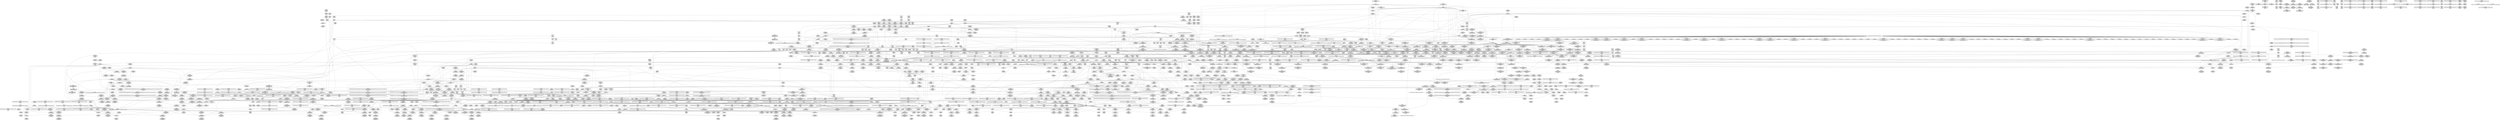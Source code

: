 digraph {
	CE0x5a40580 [shape=record,shape=Mrecord,label="{CE0x5a40580|rcu_read_unlock:land.lhs.true2|*SummSource*}"]
	CE0x59e7e40 [shape=record,shape=Mrecord,label="{CE0x59e7e40|i8_4|*Constant*|*SummSink*}"]
	CE0x59cada0 [shape=record,shape=Mrecord,label="{CE0x59cada0|selinux_msg_queue_alloc_security:tmp7|security/selinux/hooks.c,5159|*SummSource*}"]
	CE0x5acb880 [shape=record,shape=Mrecord,label="{CE0x5acb880|i64*_getelementptr_inbounds_(_11_x_i64_,_11_x_i64_*___llvm_gcov_ctr132,_i64_0,_i64_0)|*Constant*}"]
	CE0x59ec270 [shape=record,shape=Mrecord,label="{CE0x59ec270|current_sid:tmp16|security/selinux/hooks.c,218|*SummSink*}"]
	CE0x5a7e9c0 [shape=record,shape=Mrecord,label="{CE0x5a7e9c0|cred_sid:entry}"]
	CE0x59d5e90 [shape=record,shape=Mrecord,label="{CE0x59d5e90|GLOBAL:get_current|*Constant*|*SummSink*}"]
	CE0x59ba880 [shape=record,shape=Mrecord,label="{CE0x59ba880|get_current:tmp3|*SummSink*}"]
	CE0x5a35f50 [shape=record,shape=Mrecord,label="{CE0x5a35f50|current_sid:tmp21|security/selinux/hooks.c,218}"]
	CE0x5a355b0 [shape=record,shape=Mrecord,label="{CE0x5a355b0|i32_78|*Constant*|*SummSource*}"]
	CE0x59dc930 [shape=record,shape=Mrecord,label="{CE0x59dc930|ipc_alloc_security:task|Function::ipc_alloc_security&Arg::task::|*SummSink*}"]
	CE0x5a3ba50 [shape=record,shape=Mrecord,label="{CE0x5a3ba50|GLOBAL:task_sid.__warned|Global_var:task_sid.__warned|*SummSink*}"]
	CE0x5a6d6d0 [shape=record,shape=Mrecord,label="{CE0x5a6d6d0|task_sid:tmp1|*SummSink*}"]
	CE0x5a49d20 [shape=record,shape=Mrecord,label="{CE0x5a49d20|i64*_getelementptr_inbounds_(_11_x_i64_,_11_x_i64_*___llvm_gcov_ctr127,_i64_0,_i64_8)|*Constant*|*SummSource*}"]
	CE0x5adba80 [shape=record,shape=Mrecord,label="{CE0x5adba80|__rcu_read_unlock:tmp}"]
	CE0x5a8c600 [shape=record,shape=Mrecord,label="{CE0x5a8c600|task_sid:tmp5|security/selinux/hooks.c,208|*SummSink*}"]
	CE0x59eaac0 [shape=record,shape=Mrecord,label="{CE0x59eaac0|selinux_msg_queue_alloc_security:q_perm3|security/selinux/hooks.c,5161}"]
	CE0x5a5d8a0 [shape=record,shape=Mrecord,label="{CE0x5a5d8a0|ipc_alloc_security:if.then|*SummSink*}"]
	CE0x5a6db70 [shape=record,shape=Mrecord,label="{CE0x5a6db70|_call_void_mcount()_#3|*SummSource*}"]
	CE0x59c0ba0 [shape=record,shape=Mrecord,label="{CE0x59c0ba0|rcu_read_unlock:if.then|*SummSink*}"]
	CE0x5a05cd0 [shape=record,shape=Mrecord,label="{CE0x5a05cd0|selinux_msg_queue_alloc_security:type|security/selinux/hooks.c,5163|*SummSink*}"]
	CE0x5aecf30 [shape=record,shape=Mrecord,label="{CE0x5aecf30|__preempt_count_sub:val|Function::__preempt_count_sub&Arg::val::}"]
	CE0x59c0410 [shape=record,shape=Mrecord,label="{CE0x59c0410|rcu_read_unlock:tobool1|include/linux/rcupdate.h,933|*SummSource*}"]
	CE0x5aecba0 [shape=record,shape=Mrecord,label="{CE0x5aecba0|_call_void_asm_addl_$1,_%gs:$0_,_*m,ri,*m,_dirflag_,_fpsr_,_flags_(i32*___preempt_count,_i32_%sub,_i32*___preempt_count)_#3,_!dbg_!27717,_!srcloc_!27718|./arch/x86/include/asm/preempt.h,77}"]
	CE0x59e80b0 [shape=record,shape=Mrecord,label="{CE0x59e80b0|selinux_msg_queue_alloc_security:sid5|security/selinux/hooks.c,5166|*SummSink*}"]
	CE0x5acbaa0 [shape=record,shape=Mrecord,label="{CE0x5acbaa0|i64*_getelementptr_inbounds_(_4_x_i64_,_4_x_i64_*___llvm_gcov_ctr128,_i64_0,_i64_3)|*Constant*|*SummSink*}"]
	CE0x5a534f0 [shape=record,shape=Mrecord,label="{CE0x5a534f0|rcu_read_lock:tmp7|include/linux/rcupdate.h,882}"]
	CE0x5a56570 [shape=record,shape=Mrecord,label="{CE0x5a56570|ipc_alloc_security:sclass2|security/selinux/hooks.c,5088}"]
	CE0x5a15be0 [shape=record,shape=Mrecord,label="{CE0x5a15be0|GLOBAL:ipc_free_security|*Constant*|*SummSource*}"]
	CE0x59bac00 [shape=record,shape=Mrecord,label="{CE0x59bac00|GLOBAL:__llvm_gcov_ctr125|Global_var:__llvm_gcov_ctr125|*SummSink*}"]
	CE0x5a71eb0 [shape=record,shape=Mrecord,label="{CE0x5a71eb0|i64*_getelementptr_inbounds_(_2_x_i64_,_2_x_i64_*___llvm_gcov_ctr109,_i64_0,_i64_0)|*Constant*}"]
	CE0x5a577d0 [shape=record,shape=Mrecord,label="{CE0x5a577d0|i64*_getelementptr_inbounds_(_6_x_i64_,_6_x_i64_*___llvm_gcov_ctr301,_i64_0,_i64_0)|*Constant*|*SummSource*}"]
	CE0x5a30fe0 [shape=record,shape=Mrecord,label="{CE0x5a30fe0|i64*_getelementptr_inbounds_(_13_x_i64_,_13_x_i64_*___llvm_gcov_ctr126,_i64_0,_i64_8)|*Constant*|*SummSource*}"]
	CE0x5a0f920 [shape=record,shape=Mrecord,label="{CE0x5a0f920|task_sid:call3|security/selinux/hooks.c,208|*SummSink*}"]
	CE0x5a4e360 [shape=record,shape=Mrecord,label="{CE0x5a4e360|rcu_read_lock:tmp19|include/linux/rcupdate.h,882}"]
	CE0x59d2ac0 [shape=record,shape=Mrecord,label="{CE0x59d2ac0|80:_i32,_112:_i8*,_:_CMRE_34,35_}"]
	CE0x5a815f0 [shape=record,shape=Mrecord,label="{CE0x5a815f0|cred_sid:tmp4|*LoadInst*|security/selinux/hooks.c,196|*SummSource*}"]
	CE0x59d2860 [shape=record,shape=Mrecord,label="{CE0x59d2860|80:_i32,_112:_i8*,_:_CMRE_35,36_}"]
	CE0x59e4a10 [shape=record,shape=Mrecord,label="{CE0x59e4a10|i8_1|*Constant*|*SummSource*}"]
	CE0x5a1fab0 [shape=record,shape=Mrecord,label="{CE0x5a1fab0|i64*_getelementptr_inbounds_(_11_x_i64_,_11_x_i64_*___llvm_gcov_ctr125,_i64_0,_i64_1)|*Constant*|*SummSource*}"]
	CE0x5a603a0 [shape=record,shape=Mrecord,label="{CE0x5a603a0|ipc_alloc_security:retval.0}"]
	CE0x5a2b5d0 [shape=record,shape=Mrecord,label="{CE0x5a2b5d0|rcu_read_unlock:tmp13|include/linux/rcupdate.h,933}"]
	CE0x5acb0f0 [shape=record,shape=Mrecord,label="{CE0x5acb0f0|i64*_getelementptr_inbounds_(_4_x_i64_,_4_x_i64_*___llvm_gcov_ctr133,_i64_0,_i64_1)|*Constant*|*SummSource*}"]
	CE0x5a637d0 [shape=record,shape=Mrecord,label="{CE0x5a637d0|task_sid:tobool|security/selinux/hooks.c,208|*SummSource*}"]
	CE0x59c4200 [shape=record,shape=Mrecord,label="{CE0x59c4200|i64*_getelementptr_inbounds_(_2_x_i64_,_2_x_i64_*___llvm_gcov_ctr98,_i64_0,_i64_1)|*Constant*|*SummSource*}"]
	CE0x5a75a30 [shape=record,shape=Mrecord,label="{CE0x5a75a30|rcu_read_lock:tobool|include/linux/rcupdate.h,882|*SummSink*}"]
	CE0x59dbba0 [shape=record,shape=Mrecord,label="{CE0x59dbba0|ipc_alloc_security:sclass|Function::ipc_alloc_security&Arg::sclass::|*SummSource*}"]
	CE0x5a87400 [shape=record,shape=Mrecord,label="{CE0x5a87400|cred_sid:entry|*SummSink*}"]
	CE0x5a29c60 [shape=record,shape=Mrecord,label="{CE0x5a29c60|rcu_read_unlock:tmp|*SummSink*}"]
	CE0x5b16410 [shape=record,shape=Mrecord,label="{CE0x5b16410|__rcu_read_unlock:tmp5|include/linux/rcupdate.h,244|*SummSource*}"]
	CE0x5a2cc20 [shape=record,shape=Mrecord,label="{CE0x5a2cc20|ipc_alloc_security:tmp13|security/selinux/hooks.c,5093|*SummSink*}"]
	CE0x5a8fd70 [shape=record,shape=Mrecord,label="{CE0x5a8fd70|kmalloc:size|Function::kmalloc&Arg::size::|*SummSource*}"]
	CE0x5a0f500 [shape=record,shape=Mrecord,label="{CE0x5a0f500|get_current:tmp3}"]
	CE0x5a159c0 [shape=record,shape=Mrecord,label="{CE0x5a159c0|GLOBAL:ipc_free_security|*Constant*|*SummSink*}"]
	CE0x5a0f9f0 [shape=record,shape=Mrecord,label="{CE0x5a0f9f0|task_sid:tobool4|security/selinux/hooks.c,208|*SummSource*}"]
	CE0x59edc70 [shape=record,shape=Mrecord,label="{CE0x59edc70|i32_1|*Constant*}"]
	CE0x5a7ac00 [shape=record,shape=Mrecord,label="{CE0x5a7ac00|task_sid:tmp5|security/selinux/hooks.c,208}"]
	CE0x5acc7f0 [shape=record,shape=Mrecord,label="{CE0x5acc7f0|GLOBAL:rcu_read_unlock.__warned|Global_var:rcu_read_unlock.__warned|*SummSource*}"]
	CE0x5a5d290 [shape=record,shape=Mrecord,label="{CE0x5a5d290|rcu_read_unlock:tmp14|include/linux/rcupdate.h,933|*SummSink*}"]
	CE0x5a2e4b0 [shape=record,shape=Mrecord,label="{CE0x5a2e4b0|task_sid:tmp23|security/selinux/hooks.c,208|*SummSink*}"]
	CE0x59d56b0 [shape=record,shape=Mrecord,label="{CE0x59d56b0|80:_i32,_112:_i8*,_:_CMRE_37,38_}"]
	CE0x5ad6560 [shape=record,shape=Mrecord,label="{CE0x5ad6560|i64*_getelementptr_inbounds_(_11_x_i64_,_11_x_i64_*___llvm_gcov_ctr132,_i64_0,_i64_9)|*Constant*|*SummSource*}"]
	CE0x5a1c8f0 [shape=record,shape=Mrecord,label="{CE0x5a1c8f0|rcu_read_unlock:tmp6|include/linux/rcupdate.h,933|*SummSink*}"]
	CE0x5a47dc0 [shape=record,shape=Mrecord,label="{CE0x5a47dc0|rcu_read_unlock:tmp15|include/linux/rcupdate.h,933}"]
	CE0x59c5ba0 [shape=record,shape=Mrecord,label="{CE0x59c5ba0|i64_2|*Constant*|*SummSource*}"]
	CE0x5a37ca0 [shape=record,shape=Mrecord,label="{CE0x5a37ca0|current_sid:sid|security/selinux/hooks.c,220|*SummSource*}"]
	CE0x5a8aa80 [shape=record,shape=Mrecord,label="{CE0x5a8aa80|GLOBAL:__rcu_read_lock|*Constant*|*SummSink*}"]
	CE0x5ad8910 [shape=record,shape=Mrecord,label="{CE0x5ad8910|rcu_lock_release:tmp1|*SummSource*}"]
	CE0x5afbe50 [shape=record,shape=Mrecord,label="{CE0x5afbe50|_call_void_asm_sideeffect_,_memory_,_dirflag_,_fpsr_,_flags_()_#3,_!dbg_!27711,_!srcloc_!27714|include/linux/rcupdate.h,244|*SummSink*}"]
	CE0x5aeb440 [shape=record,shape=Mrecord,label="{CE0x5aeb440|_call_void_asm_addl_$1,_%gs:$0_,_*m,ri,*m,_dirflag_,_fpsr_,_flags_(i32*___preempt_count,_i32_%val,_i32*___preempt_count)_#3,_!dbg_!27714,_!srcloc_!27717|./arch/x86/include/asm/preempt.h,72|*SummSink*}"]
	CE0x5ae2c80 [shape=record,shape=Mrecord,label="{CE0x5ae2c80|__rcu_read_unlock:tmp3|*SummSource*}"]
	CE0x5a20d40 [shape=record,shape=Mrecord,label="{CE0x5a20d40|current_sid:tmp1|*SummSink*}"]
	CE0x5a53380 [shape=record,shape=Mrecord,label="{CE0x5a53380|rcu_read_lock:tmp6|include/linux/rcupdate.h,882|*SummSink*}"]
	CE0x59d2320 [shape=record,shape=Mrecord,label="{CE0x59d2320|selinux_msg_queue_alloc_security:return|*SummSink*}"]
	CE0x59aecf0 [shape=record,shape=Mrecord,label="{CE0x59aecf0|_ret_i32_%tmp24,_!dbg_!27742|security/selinux/hooks.c,220|*SummSource*}"]
	CE0x5ad5cc0 [shape=record,shape=Mrecord,label="{CE0x5ad5cc0|GLOBAL:rcu_lock_release|*Constant*|*SummSource*}"]
	CE0x5a80d60 [shape=record,shape=Mrecord,label="{CE0x5a80d60|i32_0|*Constant*}"]
	CE0x59e3f90 [shape=record,shape=Mrecord,label="{CE0x59e3f90|current_sid:tmp14|security/selinux/hooks.c,218|*SummSource*}"]
	CE0x5a3cea0 [shape=record,shape=Mrecord,label="{CE0x5a3cea0|i64*_getelementptr_inbounds_(_2_x_i64_,_2_x_i64_*___llvm_gcov_ctr109,_i64_0,_i64_1)|*Constant*}"]
	CE0x59bb850 [shape=record,shape=Mrecord,label="{CE0x59bb850|GLOBAL:lockdep_rcu_suspicious|*Constant*}"]
	CE0x5a32360 [shape=record,shape=Mrecord,label="{CE0x5a32360|rcu_read_lock:entry|*SummSource*}"]
	CE0x5a11cf0 [shape=record,shape=Mrecord,label="{CE0x5a11cf0|selinux_msg_queue_alloc_security:tmp18|security/selinux/hooks.c,5172}"]
	CE0x59d49f0 [shape=record,shape=Mrecord,label="{CE0x59d49f0|80:_i32,_112:_i8*,_:_CMRE_29,30_}"]
	CE0x59c5070 [shape=record,shape=Mrecord,label="{CE0x59c5070|selinux_msg_queue_alloc_security:if.end}"]
	CE0x5ad73d0 [shape=record,shape=Mrecord,label="{CE0x5ad73d0|_call_void___rcu_read_unlock()_#10,_!dbg_!27734|include/linux/rcupdate.h,937|*SummSource*}"]
	CE0x5a0ad30 [shape=record,shape=Mrecord,label="{CE0x5a0ad30|selinux_msg_queue_alloc_security:call6|security/selinux/hooks.c,5166|*SummSource*}"]
	CE0x5a80320 [shape=record,shape=Mrecord,label="{CE0x5a80320|task_sid:tmp2}"]
	CE0x5a2e9d0 [shape=record,shape=Mrecord,label="{CE0x5a2e9d0|i64*_getelementptr_inbounds_(_13_x_i64_,_13_x_i64_*___llvm_gcov_ctr126,_i64_0,_i64_11)|*Constant*}"]
	CE0x5af2590 [shape=record,shape=Mrecord,label="{CE0x5af2590|i64*_getelementptr_inbounds_(_4_x_i64_,_4_x_i64_*___llvm_gcov_ctr135,_i64_0,_i64_0)|*Constant*|*SummSink*}"]
	CE0x5b0c3e0 [shape=record,shape=Mrecord,label="{CE0x5b0c3e0|i64*_getelementptr_inbounds_(_4_x_i64_,_4_x_i64_*___llvm_gcov_ctr135,_i64_0,_i64_0)|*Constant*|*SummSource*}"]
	CE0x5a10230 [shape=record,shape=Mrecord,label="{CE0x5a10230|i32_218|*Constant*}"]
	CE0x59deb00 [shape=record,shape=Mrecord,label="{CE0x59deb00|80:_i32,_112:_i8*,_:_CMRE_16,17_}"]
	CE0x5a28210 [shape=record,shape=Mrecord,label="{CE0x5a28210|i64*_getelementptr_inbounds_(_11_x_i64_,_11_x_i64_*___llvm_gcov_ctr125,_i64_0,_i64_8)|*Constant*}"]
	CE0x5a664e0 [shape=record,shape=Mrecord,label="{CE0x5a664e0|task_sid:tmp9|security/selinux/hooks.c,208}"]
	CE0x5afc2f0 [shape=record,shape=Mrecord,label="{CE0x5afc2f0|GLOBAL:lock_release|*Constant*|*SummSource*}"]
	CE0x5ae8320 [shape=record,shape=Mrecord,label="{CE0x5ae8320|rcu_lock_release:tmp7|*SummSource*}"]
	CE0x5a2a650 [shape=record,shape=Mrecord,label="{CE0x5a2a650|rcu_read_unlock:call|include/linux/rcupdate.h,933}"]
	CE0x5aed820 [shape=record,shape=Mrecord,label="{CE0x5aed820|i64*_getelementptr_inbounds_(_4_x_i64_,_4_x_i64_*___llvm_gcov_ctr129,_i64_0,_i64_3)|*Constant*|*SummSink*}"]
	CE0x5a8e2f0 [shape=record,shape=Mrecord,label="{CE0x5a8e2f0|task_sid:tmp7|security/selinux/hooks.c,208|*SummSink*}"]
	CE0x5acca90 [shape=record,shape=Mrecord,label="{CE0x5acca90|rcu_read_unlock:tmp8|include/linux/rcupdate.h,933}"]
	CE0x5b14440 [shape=record,shape=Mrecord,label="{CE0x5b14440|__preempt_count_add:tmp}"]
	CE0x5a677f0 [shape=record,shape=Mrecord,label="{CE0x5a677f0|cred_sid:tmp4|*LoadInst*|security/selinux/hooks.c,196|*SummSink*}"]
	CE0x5a63540 [shape=record,shape=Mrecord,label="{CE0x5a63540|rcu_read_lock:do.end|*SummSource*}"]
	CE0x5a48e90 [shape=record,shape=Mrecord,label="{CE0x5a48e90|rcu_read_lock:tmp14|include/linux/rcupdate.h,882|*SummSink*}"]
	CE0x5a5ca60 [shape=record,shape=Mrecord,label="{CE0x5a5ca60|rcu_lock_release:bb|*SummSink*}"]
	CE0x5a15e00 [shape=record,shape=Mrecord,label="{CE0x5a15e00|i64*_getelementptr_inbounds_(_9_x_i64_,_9_x_i64_*___llvm_gcov_ctr300,_i64_0,_i64_7)|*Constant*}"]
	CE0x59db880 [shape=record,shape=Mrecord,label="{CE0x59db880|ipc_alloc_security:sclass|Function::ipc_alloc_security&Arg::sclass::|*SummSink*}"]
	CE0x5a34d20 [shape=record,shape=Mrecord,label="{CE0x5a34d20|task_sid:do.end6|*SummSource*}"]
	CE0x5a26df0 [shape=record,shape=Mrecord,label="{CE0x5a26df0|i64_8|*Constant*}"]
	CE0x59d2990 [shape=record,shape=Mrecord,label="{CE0x59d2990|80:_i32,_112:_i8*,_:_CMRE_33,34_}"]
	CE0x5a781f0 [shape=record,shape=Mrecord,label="{CE0x5a781f0|rcu_read_lock:do.body|*SummSink*}"]
	CE0x59c8250 [shape=record,shape=Mrecord,label="{CE0x59c8250|selinux_msg_queue_alloc_security:type|security/selinux/hooks.c,5163|*SummSource*}"]
	CE0x5a0f240 [shape=record,shape=Mrecord,label="{CE0x5a0f240|_ret_i8*_%call,_!dbg_!27714|include/linux/slab.h,429|*SummSource*}"]
	CE0x5a72600 [shape=record,shape=Mrecord,label="{CE0x5a72600|cred_sid:tmp5|security/selinux/hooks.c,196|*SummSink*}"]
	CE0x59ea5c0 [shape=record,shape=Mrecord,label="{CE0x59ea5c0|selinux_msg_queue_alloc_security:tobool7|security/selinux/hooks.c,5168}"]
	CE0x5a65830 [shape=record,shape=Mrecord,label="{CE0x5a65830|kzalloc:bb}"]
	CE0x5a256c0 [shape=record,shape=Mrecord,label="{CE0x5a256c0|current_sid:do.body|*SummSink*}"]
	CE0x5a462b0 [shape=record,shape=Mrecord,label="{CE0x5a462b0|rcu_read_lock:tmp9|include/linux/rcupdate.h,882|*SummSink*}"]
	CE0x59c1f20 [shape=record,shape=Mrecord,label="{CE0x59c1f20|80:_i32,_112:_i8*,_:_CMRE_10,11_}"]
	CE0x5a6f140 [shape=record,shape=Mrecord,label="{CE0x5a6f140|cred_sid:tmp4|*LoadInst*|security/selinux/hooks.c,196}"]
	CE0x5a62340 [shape=record,shape=Mrecord,label="{CE0x5a62340|__rcu_read_lock:tmp7|include/linux/rcupdate.h,240}"]
	CE0x5a87770 [shape=record,shape=Mrecord,label="{CE0x5a87770|cred_sid:cred|Function::cred_sid&Arg::cred::|*SummSink*}"]
	CE0x5a7c9e0 [shape=record,shape=Mrecord,label="{CE0x5a7c9e0|_call_void_lockdep_rcu_suspicious(i8*_getelementptr_inbounds_(_25_x_i8_,_25_x_i8_*_.str3,_i32_0,_i32_0),_i32_208,_i8*_getelementptr_inbounds_(_41_x_i8_,_41_x_i8_*_.str44,_i32_0,_i32_0))_#10,_!dbg_!27732|security/selinux/hooks.c,208|*SummSource*}"]
	CE0x5a4e790 [shape=record,shape=Mrecord,label="{CE0x5a4e790|rcu_read_lock:tmp20|include/linux/rcupdate.h,882|*SummSource*}"]
	CE0x59ebc10 [shape=record,shape=Mrecord,label="{CE0x59ebc10|current_sid:tmp15|security/selinux/hooks.c,218|*SummSink*}"]
	CE0x59e76b0 [shape=record,shape=Mrecord,label="{CE0x59e76b0|i64*_getelementptr_inbounds_(_2_x_i64_,_2_x_i64_*___llvm_gcov_ctr98,_i64_0,_i64_1)|*Constant*|*SummSink*}"]
	CE0x5ad6c70 [shape=record,shape=Mrecord,label="{CE0x5ad6c70|rcu_lock_release:map|Function::rcu_lock_release&Arg::map::|*SummSink*}"]
	CE0x5a0b960 [shape=record,shape=Mrecord,label="{CE0x5a0b960|selinux_msg_queue_alloc_security:tmp12|security/selinux/hooks.c,5168}"]
	CE0x59e7160 [shape=record,shape=Mrecord,label="{CE0x59e7160|80:_i32,_112:_i8*,_:_CMRE_58,59_}"]
	CE0x5a5c640 [shape=record,shape=Mrecord,label="{CE0x5a5c640|rcu_read_unlock:call|include/linux/rcupdate.h,933|*SummSink*}"]
	CE0x5b15e60 [shape=record,shape=Mrecord,label="{CE0x5b15e60|__rcu_read_unlock:tmp7|include/linux/rcupdate.h,245}"]
	CE0x5a7e3b0 [shape=record,shape=Mrecord,label="{CE0x5a7e3b0|task_sid:call7|security/selinux/hooks.c,208|*SummSource*}"]
	CE0x5a88080 [shape=record,shape=Mrecord,label="{CE0x5a88080|_call_void_rcu_read_unlock()_#10,_!dbg_!27748|security/selinux/hooks.c,209}"]
	CE0x5a66c80 [shape=record,shape=Mrecord,label="{CE0x5a66c80|task_sid:tmp13|security/selinux/hooks.c,208}"]
	CE0x5b26d60 [shape=record,shape=Mrecord,label="{CE0x5b26d60|i64*_getelementptr_inbounds_(_4_x_i64_,_4_x_i64_*___llvm_gcov_ctr135,_i64_0,_i64_1)|*Constant*|*SummSource*}"]
	CE0x5a3aa60 [shape=record,shape=Mrecord,label="{CE0x5a3aa60|rcu_lock_release:tmp}"]
	CE0x5a47330 [shape=record,shape=Mrecord,label="{CE0x5a47330|rcu_read_lock:call3|include/linux/rcupdate.h,882}"]
	CE0x5a16050 [shape=record,shape=Mrecord,label="{CE0x5a16050|ipc_free_security:perm|Function::ipc_free_security&Arg::perm::|*SummSource*}"]
	CE0x5a1d8f0 [shape=record,shape=Mrecord,label="{CE0x5a1d8f0|_call_void_asm_sideeffect_,_memory_,_dirflag_,_fpsr_,_flags_()_#3,_!dbg_!27714,_!srcloc_!27715|include/linux/rcupdate.h,239|*SummSink*}"]
	CE0x5a401a0 [shape=record,shape=Mrecord,label="{CE0x5a401a0|i64*_getelementptr_inbounds_(_4_x_i64_,_4_x_i64_*___llvm_gcov_ctr130,_i64_0,_i64_0)|*Constant*|*SummSink*}"]
	CE0x5a0ebe0 [shape=record,shape=Mrecord,label="{CE0x5a0ebe0|selinux_msg_queue_alloc_security:sid5|security/selinux/hooks.c,5166}"]
	CE0x5a78cb0 [shape=record,shape=Mrecord,label="{CE0x5a78cb0|cred_sid:tmp6|security/selinux/hooks.c,197}"]
	CE0x5a42600 [shape=record,shape=Mrecord,label="{CE0x5a42600|_call_void_rcu_lock_acquire(%struct.lockdep_map*_rcu_lock_map)_#10,_!dbg_!27711|include/linux/rcupdate.h,881}"]
	CE0x59da390 [shape=record,shape=Mrecord,label="{CE0x59da390|COLLAPSED:_GCMRE___llvm_gcov_ctr125_internal_global_11_x_i64_zeroinitializer:_elem_0:default:}"]
	CE0x5a353d0 [shape=record,shape=Mrecord,label="{CE0x5a353d0|i32_78|*Constant*}"]
	CE0x59edc00 [shape=record,shape=Mrecord,label="{CE0x59edc00|i64_1|*Constant*|*SummSink*}"]
	CE0x5a8eb40 [shape=record,shape=Mrecord,label="{CE0x5a8eb40|task_sid:land.lhs.true2|*SummSink*}"]
	CE0x5a4b270 [shape=record,shape=Mrecord,label="{CE0x5a4b270|i64*_getelementptr_inbounds_(_4_x_i64_,_4_x_i64_*___llvm_gcov_ctr128,_i64_0,_i64_1)|*Constant*}"]
	CE0x5a6bf50 [shape=record,shape=Mrecord,label="{CE0x5a6bf50|task_sid:real_cred|security/selinux/hooks.c,208}"]
	CE0x5b07900 [shape=record,shape=Mrecord,label="{CE0x5b07900|__preempt_count_sub:do.body|*SummSink*}"]
	CE0x5a77660 [shape=record,shape=Mrecord,label="{CE0x5a77660|rcu_read_lock:tmp4|include/linux/rcupdate.h,882|*SummSink*}"]
	CE0x5adfc50 [shape=record,shape=Mrecord,label="{CE0x5adfc50|__rcu_read_unlock:tmp2|*SummSink*}"]
	CE0x59da4e0 [shape=record,shape=Mrecord,label="{CE0x59da4e0|ipc_alloc_security:call|security/selinux/hooks.c,5083}"]
	CE0x59e3020 [shape=record,shape=Mrecord,label="{CE0x59e3020|kzalloc:or|include/linux/slab.h,578|*SummSink*}"]
	CE0x5a2c6a0 [shape=record,shape=Mrecord,label="{CE0x5a2c6a0|ipc_alloc_security:tmp12|security/selinux/hooks.c,5093|*SummSink*}"]
	CE0x59d5280 [shape=record,shape=Mrecord,label="{CE0x59d5280|80:_i32,_112:_i8*,_:_CMRE_0,1_}"]
	CE0x5b19ab0 [shape=record,shape=Mrecord,label="{CE0x5b19ab0|GLOBAL:__preempt_count|Global_var:__preempt_count|*SummSource*}"]
	CE0x59c8d10 [shape=record,shape=Mrecord,label="{CE0x59c8d10|ipc_alloc_security:tmp4|security/selinux/hooks.c,5084|*SummSink*}"]
	CE0x5a3b980 [shape=record,shape=Mrecord,label="{CE0x5a3b980|GLOBAL:task_sid.__warned|Global_var:task_sid.__warned|*SummSource*}"]
	CE0x59bf240 [shape=record,shape=Mrecord,label="{CE0x59bf240|selinux_msg_queue_alloc_security:bb|*SummSource*}"]
	CE0x59c95b0 [shape=record,shape=Mrecord,label="{CE0x59c95b0|i64*_getelementptr_inbounds_(_2_x_i64_,_2_x_i64_*___llvm_gcov_ctr98,_i64_0,_i64_0)|*Constant*}"]
	CE0x5ae0e90 [shape=record,shape=Mrecord,label="{CE0x5ae0e90|_call_void_lock_acquire(%struct.lockdep_map*_%map,_i32_0,_i32_0,_i32_2,_i32_0,_%struct.lockdep_map*_null,_i64_ptrtoint_(i8*_blockaddress(_rcu_lock_acquire,_%__here)_to_i64))_#10,_!dbg_!27716|include/linux/rcupdate.h,418}"]
	CE0x5a23660 [shape=record,shape=Mrecord,label="{CE0x5a23660|ipc_free_security:tmp1}"]
	CE0x5aec4e0 [shape=record,shape=Mrecord,label="{CE0x5aec4e0|__rcu_read_unlock:tmp4|include/linux/rcupdate.h,244|*SummSource*}"]
	CE0x5a13930 [shape=record,shape=Mrecord,label="{CE0x5a13930|selinux_msg_queue_alloc_security:tmp20|security/selinux/hooks.c,5173|*SummSource*}"]
	CE0x5a61d80 [shape=record,shape=Mrecord,label="{CE0x5a61d80|ipc_alloc_security:if.end|*SummSink*}"]
	CE0x59e5380 [shape=record,shape=Mrecord,label="{CE0x59e5380|_call_void_mcount()_#3}"]
	CE0x5a8a8f0 [shape=record,shape=Mrecord,label="{CE0x5a8a8f0|__rcu_read_lock:entry}"]
	CE0x5a42e30 [shape=record,shape=Mrecord,label="{CE0x5a42e30|ipc_alloc_security:tmp8|security/selinux/hooks.c,5085|*SummSink*}"]
	CE0x5a25970 [shape=record,shape=Mrecord,label="{CE0x5a25970|current_sid:do.end|*SummSink*}"]
	CE0x5a29210 [shape=record,shape=Mrecord,label="{CE0x5a29210|ipc_alloc_security:if.then}"]
	CE0x5a5ef30 [shape=record,shape=Mrecord,label="{CE0x5a5ef30|GLOBAL:task_sid|*Constant*|*SummSource*}"]
	CE0x5a7ff40 [shape=record,shape=Mrecord,label="{CE0x5a7ff40|rcu_read_lock:tmp2|*SummSink*}"]
	CE0x5a38330 [shape=record,shape=Mrecord,label="{CE0x5a38330|get_current:bb}"]
	CE0x59c2c70 [shape=record,shape=Mrecord,label="{CE0x59c2c70|i64_1|*Constant*|*SummSource*}"]
	CE0x5a60de0 [shape=record,shape=Mrecord,label="{CE0x5a60de0|kzalloc:size|Function::kzalloc&Arg::size::|*SummSink*}"]
	CE0x5a35930 [shape=record,shape=Mrecord,label="{CE0x5a35930|current_sid:cred|security/selinux/hooks.c,218}"]
	CE0x5a8ac60 [shape=record,shape=Mrecord,label="{CE0x5a8ac60|rcu_read_unlock:tobool|include/linux/rcupdate.h,933|*SummSink*}"]
	CE0x5ace110 [shape=record,shape=Mrecord,label="{CE0x5ace110|rcu_read_unlock:tmp8|include/linux/rcupdate.h,933|*SummSource*}"]
	CE0x5adfb70 [shape=record,shape=Mrecord,label="{CE0x5adfb70|__rcu_read_unlock:tmp2}"]
	CE0x59b2b90 [shape=record,shape=Mrecord,label="{CE0x59b2b90|selinux_msg_queue_alloc_security:if.then|*SummSink*}"]
	CE0x5a53c70 [shape=record,shape=Mrecord,label="{CE0x5a53c70|rcu_read_lock:tmp7|include/linux/rcupdate.h,882|*SummSink*}"]
	CE0x59ddc10 [shape=record,shape=Mrecord,label="{CE0x59ddc10|i64_3|*Constant*|*SummSource*}"]
	CE0x59d4b20 [shape=record,shape=Mrecord,label="{CE0x59d4b20|80:_i32,_112:_i8*,_:_CMRE_27,28_}"]
	CE0x59b8730 [shape=record,shape=Mrecord,label="{CE0x59b8730|GLOBAL:current_task|Global_var:current_task}"]
	CE0x5a782d0 [shape=record,shape=Mrecord,label="{CE0x5a782d0|rcu_read_lock:land.lhs.true|*SummSink*}"]
	CE0x5b35940 [shape=record,shape=Mrecord,label="{CE0x5b35940|_call_void_mcount()_#3|*SummSource*}"]
	CE0x5a67ab0 [shape=record,shape=Mrecord,label="{CE0x5a67ab0|i64_6|*Constant*|*SummSink*}"]
	CE0x5a2b190 [shape=record,shape=Mrecord,label="{CE0x5a2b190|__preempt_count_sub:entry|*SummSource*}"]
	CE0x59e4bd0 [shape=record,shape=Mrecord,label="{CE0x59e4bd0|i8_1|*Constant*|*SummSink*}"]
	CE0x59c91f0 [shape=record,shape=Mrecord,label="{CE0x59c91f0|current_sid:tmp1|*SummSource*}"]
	CE0x5ae1280 [shape=record,shape=Mrecord,label="{CE0x5ae1280|i64*_getelementptr_inbounds_(_4_x_i64_,_4_x_i64_*___llvm_gcov_ctr128,_i64_0,_i64_1)|*Constant*|*SummSource*}"]
	CE0x5a38d30 [shape=record,shape=Mrecord,label="{CE0x5a38d30|current_sid:tmp24|security/selinux/hooks.c,220|*SummSink*}"]
	CE0x5a80400 [shape=record,shape=Mrecord,label="{CE0x5a80400|task_sid:tmp2|*SummSink*}"]
	CE0x5a5faf0 [shape=record,shape=Mrecord,label="{CE0x5a5faf0|ipc_alloc_security:security|security/selinux/hooks.c,5090|*SummSource*}"]
	CE0x5a4f580 [shape=record,shape=Mrecord,label="{CE0x5a4f580|rcu_read_lock:tmp22|include/linux/rcupdate.h,884}"]
	CE0x5af1cd0 [shape=record,shape=Mrecord,label="{CE0x5af1cd0|__preempt_count_add:tmp3|*SummSource*}"]
	CE0x59b8430 [shape=record,shape=Mrecord,label="{CE0x59b8430|GLOBAL:current_sid.__warned|Global_var:current_sid.__warned}"]
	CE0x5a2d1f0 [shape=record,shape=Mrecord,label="{CE0x5a2d1f0|ipc_free_security:bb|*SummSource*}"]
	CE0x59bb9c0 [shape=record,shape=Mrecord,label="{CE0x59bb9c0|COLLAPSED:_GCMRE___llvm_gcov_ctr98_internal_global_2_x_i64_zeroinitializer:_elem_0:default:}"]
	CE0x5a2f5b0 [shape=record,shape=Mrecord,label="{CE0x5a2f5b0|current_sid:tmp18|security/selinux/hooks.c,218|*SummSink*}"]
	CE0x5aec680 [shape=record,shape=Mrecord,label="{CE0x5aec680|__rcu_read_unlock:tmp4|include/linux/rcupdate.h,244|*SummSink*}"]
	CE0x5af98b0 [shape=record,shape=Mrecord,label="{CE0x5af98b0|__rcu_read_lock:do.end|*SummSink*}"]
	CE0x5a78260 [shape=record,shape=Mrecord,label="{CE0x5a78260|rcu_read_lock:land.lhs.true}"]
	CE0x5aed1f0 [shape=record,shape=Mrecord,label="{CE0x5aed1f0|i64*_getelementptr_inbounds_(_4_x_i64_,_4_x_i64_*___llvm_gcov_ctr135,_i64_0,_i64_3)|*Constant*|*SummSink*}"]
	"CONST[source:1(input),value:2(dynamic)][purpose:{object}][SrcIdx:13]"
	CE0x5a62470 [shape=record,shape=Mrecord,label="{CE0x5a62470|__rcu_read_lock:tmp7|include/linux/rcupdate.h,240|*SummSource*}"]
	CE0x5a33a90 [shape=record,shape=Mrecord,label="{CE0x5a33a90|ipc_free_security:security1|security/selinux/hooks.c,5098|*SummSink*}"]
	CE0x5a4a700 [shape=record,shape=Mrecord,label="{CE0x5a4a700|rcu_read_lock:tmp18|include/linux/rcupdate.h,882}"]
	CE0x5a799c0 [shape=record,shape=Mrecord,label="{CE0x5a799c0|_call_void___rcu_read_lock()_#10,_!dbg_!27710|include/linux/rcupdate.h,879|*SummSink*}"]
	CE0x5adf4d0 [shape=record,shape=Mrecord,label="{CE0x5adf4d0|i32_2|*Constant*|*SummSource*}"]
	CE0x5aebac0 [shape=record,shape=Mrecord,label="{CE0x5aebac0|__preempt_count_add:tmp1}"]
	CE0x5ad83d0 [shape=record,shape=Mrecord,label="{CE0x5ad83d0|__rcu_read_lock:bb|*SummSource*}"]
	CE0x5a4e440 [shape=record,shape=Mrecord,label="{CE0x5a4e440|rcu_read_lock:tmp19|include/linux/rcupdate.h,882|*SummSink*}"]
	CE0x5a36670 [shape=record,shape=Mrecord,label="{CE0x5a36670|i32_22|*Constant*|*SummSink*}"]
	CE0x5af2f70 [shape=record,shape=Mrecord,label="{CE0x5af2f70|__preempt_count_sub:tmp4|./arch/x86/include/asm/preempt.h,77|*SummSource*}"]
	CE0x5a3df50 [shape=record,shape=Mrecord,label="{CE0x5a3df50|%struct.ipc_security_struct*_null|*Constant*|*SummSink*}"]
	CE0x5a8f8b0 [shape=record,shape=Mrecord,label="{CE0x5a8f8b0|_call_void_rcu_read_lock()_#10,_!dbg_!27712|security/selinux/hooks.c,207}"]
	CE0x5a37b40 [shape=record,shape=Mrecord,label="{CE0x5a37b40|current_sid:sid|security/selinux/hooks.c,220}"]
	CE0x5a49a10 [shape=record,shape=Mrecord,label="{CE0x5a49a10|i64*_getelementptr_inbounds_(_11_x_i64_,_11_x_i64_*___llvm_gcov_ctr127,_i64_0,_i64_8)|*Constant*}"]
	CE0x5a561a0 [shape=record,shape=Mrecord,label="{CE0x5a561a0|task_sid:tmp3|*SummSink*}"]
	CE0x5a502b0 [shape=record,shape=Mrecord,label="{CE0x5a502b0|i64*_getelementptr_inbounds_(_2_x_i64_,_2_x_i64_*___llvm_gcov_ctr131,_i64_0,_i64_0)|*Constant*}"]
	CE0x5a1dc40 [shape=record,shape=Mrecord,label="{CE0x5a1dc40|rcu_read_unlock:tmp3}"]
	CE0x5a45ef0 [shape=record,shape=Mrecord,label="{CE0x5a45ef0|rcu_read_lock:tmp9|include/linux/rcupdate.h,882}"]
	CE0x5a24990 [shape=record,shape=Mrecord,label="{CE0x5a24990|i64*_getelementptr_inbounds_(_11_x_i64_,_11_x_i64_*___llvm_gcov_ctr125,_i64_0,_i64_0)|*Constant*|*SummSource*}"]
	CE0x59d3080 [shape=record,shape=Mrecord,label="{CE0x59d3080|80:_i32,_112:_i8*,_:_CMRE_61,62_}"]
	CE0x59b7de0 [shape=record,shape=Mrecord,label="{CE0x59b7de0|80:_i32,_112:_i8*,_:_CMRE_24,25_}"]
	CE0x59c0e30 [shape=record,shape=Mrecord,label="{CE0x59c0e30|selinux_msg_queue_alloc_security:tmp1|*SummSink*}"]
	CE0x5a0f030 [shape=record,shape=Mrecord,label="{CE0x5a0f030|kmalloc:flags|Function::kmalloc&Arg::flags::|*SummSink*}"]
	CE0x5afabd0 [shape=record,shape=Mrecord,label="{CE0x5afabd0|i64*_getelementptr_inbounds_(_4_x_i64_,_4_x_i64_*___llvm_gcov_ctr133,_i64_0,_i64_3)|*Constant*|*SummSink*}"]
	CE0x59b2fe0 [shape=record,shape=Mrecord,label="{CE0x59b2fe0|selinux_msg_queue_alloc_security:if.then}"]
	CE0x59c45c0 [shape=record,shape=Mrecord,label="{CE0x59c45c0|80:_i32,_112:_i8*,_:_CMRE_67,68_}"]
	CE0x5a1daa0 [shape=record,shape=Mrecord,label="{CE0x5a1daa0|i64*_getelementptr_inbounds_(_4_x_i64_,_4_x_i64_*___llvm_gcov_ctr128,_i64_0,_i64_3)|*Constant*}"]
	CE0x5a8c2e0 [shape=record,shape=Mrecord,label="{CE0x5a8c2e0|_ret_void,_!dbg_!27717|include/linux/rcupdate.h,240|*SummSink*}"]
	CE0x5a27a10 [shape=record,shape=Mrecord,label="{CE0x5a27a10|current_sid:tmp13|security/selinux/hooks.c,218|*SummSource*}"]
	CE0x5ada3e0 [shape=record,shape=Mrecord,label="{CE0x5ada3e0|rcu_lock_release:tmp4|include/linux/rcupdate.h,423}"]
	CE0x5a53de0 [shape=record,shape=Mrecord,label="{CE0x5a53de0|GLOBAL:rcu_read_lock.__warned|Global_var:rcu_read_lock.__warned}"]
	CE0x59b2ca0 [shape=record,shape=Mrecord,label="{CE0x59b2ca0|selinux_msg_queue_alloc_security:return}"]
	CE0x59c6a70 [shape=record,shape=Mrecord,label="{CE0x59c6a70|selinux_msg_queue_alloc_security:call2|security/selinux/hooks.c,5157}"]
	CE0x5a0a2a0 [shape=record,shape=Mrecord,label="{CE0x5a0a2a0|i64*_getelementptr_inbounds_(_6_x_i64_,_6_x_i64_*___llvm_gcov_ctr301,_i64_0,_i64_3)|*Constant*|*SummSink*}"]
	CE0x5adff70 [shape=record,shape=Mrecord,label="{CE0x5adff70|i64_ptrtoint_(i8*_blockaddress(_rcu_lock_acquire,_%__here)_to_i64)|*Constant*}"]
	CE0x59c9af0 [shape=record,shape=Mrecord,label="{CE0x59c9af0|current_sid:tmp8|security/selinux/hooks.c,218|*SummSource*}"]
	CE0x5a34050 [shape=record,shape=Mrecord,label="{CE0x5a34050|i8*_null|*Constant*|*SummSink*}"]
	CE0x5a56cd0 [shape=record,shape=Mrecord,label="{CE0x5a56cd0|ipc_alloc_security:sid3|security/selinux/hooks.c,5089|*SummSource*}"]
	CE0x5a411a0 [shape=record,shape=Mrecord,label="{CE0x5a411a0|ipc_alloc_security:tmp6|security/selinux/hooks.c,5084|*SummSource*}"]
	CE0x5a6dfc0 [shape=record,shape=Mrecord,label="{CE0x5a6dfc0|task_sid:if.then|*SummSource*}"]
	CE0x5b05070 [shape=record,shape=Mrecord,label="{CE0x5b05070|i8*_undef|*Constant*}"]
	CE0x59ada50 [shape=record,shape=Mrecord,label="{CE0x59ada50|ipc_alloc_security:tmp3|security/selinux/hooks.c,5084|*SummSource*}"]
	CE0x59d32b0 [shape=record,shape=Mrecord,label="{CE0x59d32b0|80:_i32,_112:_i8*,_:_CMRE_63,64_}"]
	CE0x5a8cdd0 [shape=record,shape=Mrecord,label="{CE0x5a8cdd0|task_sid:tmp19|security/selinux/hooks.c,208}"]
	CE0x59e3680 [shape=record,shape=Mrecord,label="{CE0x59e3680|current_sid:tmp3|*SummSource*}"]
	CE0x5ad43e0 [shape=record,shape=Mrecord,label="{CE0x5ad43e0|i64*_getelementptr_inbounds_(_11_x_i64_,_11_x_i64_*___llvm_gcov_ctr132,_i64_0,_i64_10)|*Constant*|*SummSink*}"]
	CE0x5a36e80 [shape=record,shape=Mrecord,label="{CE0x5a36e80|current_sid:tmp22|security/selinux/hooks.c,218}"]
	CE0x59bc7e0 [shape=record,shape=Mrecord,label="{CE0x59bc7e0|80:_i32,_112:_i8*,_:_CMRE_4,5_}"]
	CE0x59d6ab0 [shape=record,shape=Mrecord,label="{CE0x59d6ab0|ipc_alloc_security:tmp5|security/selinux/hooks.c,5084|*SummSink*}"]
	CE0x5af9590 [shape=record,shape=Mrecord,label="{CE0x5af9590|__preempt_count_sub:tmp|*SummSource*}"]
	CE0x5a260b0 [shape=record,shape=Mrecord,label="{CE0x5a260b0|current_sid:tmp9|security/selinux/hooks.c,218|*SummSource*}"]
	CE0x5a4e5b0 [shape=record,shape=Mrecord,label="{CE0x5a4e5b0|rcu_read_lock:tmp20|include/linux/rcupdate.h,882}"]
	CE0x5a2bc10 [shape=record,shape=Mrecord,label="{CE0x5a2bc10|ipc_alloc_security:retval.0|*SummSource*}"]
	CE0x5a771d0 [shape=record,shape=Mrecord,label="{CE0x5a771d0|rcu_read_unlock:tmp6|include/linux/rcupdate.h,933}"]
	CE0x5a27c60 [shape=record,shape=Mrecord,label="{CE0x5a27c60|ipc_alloc_security:tobool|security/selinux/hooks.c,5084|*SummSource*}"]
	CE0x5a729c0 [shape=record,shape=Mrecord,label="{CE0x5a729c0|rcu_read_unlock:tmp16|include/linux/rcupdate.h,933|*SummSource*}"]
	CE0x5a5e340 [shape=record,shape=Mrecord,label="{CE0x5a5e340|kmalloc:tmp|*SummSource*}"]
	CE0x5a3a5b0 [shape=record,shape=Mrecord,label="{CE0x5a3a5b0|rcu_lock_acquire:tmp4|include/linux/rcupdate.h,418|*SummSink*}"]
	CE0x59cd260 [shape=record,shape=Mrecord,label="{CE0x59cd260|_ret_%struct.task_struct*_%tmp4,_!dbg_!27714|./arch/x86/include/asm/current.h,14|*SummSink*}"]
	CE0x5a11380 [shape=record,shape=Mrecord,label="{CE0x5a11380|i64*_getelementptr_inbounds_(_9_x_i64_,_9_x_i64_*___llvm_gcov_ctr300,_i64_0,_i64_6)|*Constant*|*SummSource*}"]
	CE0x5a4cca0 [shape=record,shape=Mrecord,label="{CE0x5a4cca0|i32_883|*Constant*|*SummSource*}"]
	CE0x5a67d60 [shape=record,shape=Mrecord,label="{CE0x5a67d60|i64_7|*Constant*|*SummSource*}"]
	CE0x5a3f160 [shape=record,shape=Mrecord,label="{CE0x5a3f160|i32_1|*Constant*}"]
	CE0x5a81720 [shape=record,shape=Mrecord,label="{CE0x5a81720|cred_sid:tmp5|security/selinux/hooks.c,196}"]
	CE0x5a64740 [shape=record,shape=Mrecord,label="{CE0x5a64740|task_sid:tmp13|security/selinux/hooks.c,208|*SummSink*}"]
	CE0x59d9d40 [shape=record,shape=Mrecord,label="{CE0x59d9d40|selinux_msg_queue_alloc_security:tmp3|security/selinux/hooks.c,5158|*SummSink*}"]
	CE0x5a25650 [shape=record,shape=Mrecord,label="{CE0x5a25650|current_sid:do.body|*SummSource*}"]
	CE0x5a32900 [shape=record,shape=Mrecord,label="{CE0x5a32900|GLOBAL:__kmalloc|*Constant*|*SummSink*}"]
	CE0x5a2ab90 [shape=record,shape=Mrecord,label="{CE0x5a2ab90|rcu_read_unlock:tmp}"]
	CE0x59dc320 [shape=record,shape=Mrecord,label="{CE0x59dc320|80:_i32,_112:_i8*,_:_CMRE_84,88_|*MultipleSource*|Function::selinux_msg_queue_alloc_security&Arg::msq::|security/selinux/hooks.c,5157}"]
	CE0x5afe180 [shape=record,shape=Mrecord,label="{CE0x5afe180|__preempt_count_sub:tmp6|./arch/x86/include/asm/preempt.h,78|*SummSink*}"]
	CE0x5a518a0 [shape=record,shape=Mrecord,label="{CE0x5a518a0|i64*_getelementptr_inbounds_(_11_x_i64_,_11_x_i64_*___llvm_gcov_ctr132,_i64_0,_i64_1)|*Constant*|*SummSink*}"]
	CE0x5a886d0 [shape=record,shape=Mrecord,label="{CE0x5a886d0|GLOBAL:rcu_read_unlock|*Constant*|*SummSink*}"]
	CE0x5a33f40 [shape=record,shape=Mrecord,label="{CE0x5a33f40|i8*_null|*Constant*|*SummSource*}"]
	CE0x5a8e6d0 [shape=record,shape=Mrecord,label="{CE0x5a8e6d0|_call_void_mcount()_#3}"]
	CE0x59e68b0 [shape=record,shape=Mrecord,label="{CE0x59e68b0|80:_i32,_112:_i8*,_:_CMRE_47,48_}"]
	CE0x5a1ca60 [shape=record,shape=Mrecord,label="{CE0x5a1ca60|rcu_read_unlock:tmp7|include/linux/rcupdate.h,933}"]
	CE0x59cce10 [shape=record,shape=Mrecord,label="{CE0x59cce10|get_current:tmp3}"]
	CE0x59e1800 [shape=record,shape=Mrecord,label="{CE0x59e1800|_ret_i32_%retval.0,_!dbg_!27746|security/selinux/hooks.c,5173}"]
	CE0x59aee30 [shape=record,shape=Mrecord,label="{CE0x59aee30|GLOBAL:get_current|*Constant*}"]
	CE0x5a4ae20 [shape=record,shape=Mrecord,label="{CE0x5a4ae20|rcu_lock_acquire:tmp2|*SummSource*}"]
	CE0x59c3960 [shape=record,shape=Mrecord,label="{CE0x59c3960|current_sid:entry}"]
	CE0x5a6bb70 [shape=record,shape=Mrecord,label="{CE0x5a6bb70|task_sid:do.body5|*SummSource*}"]
	CE0x59d3cb0 [shape=record,shape=Mrecord,label="{CE0x59d3cb0|80:_i32,_112:_i8*,_:_CMRE_208,216_|*MultipleSource*|Function::selinux_msg_queue_alloc_security&Arg::msq::|security/selinux/hooks.c,5157}"]
	CE0x5a12d00 [shape=record,shape=Mrecord,label="{CE0x5a12d00|selinux_msg_queue_alloc_security:retval.0|*SummSink*}"]
	CE0x59e0920 [shape=record,shape=Mrecord,label="{CE0x59e0920|selinux_msg_queue_alloc_security:tmp20|security/selinux/hooks.c,5173|*SummSink*}"]
	CE0x5a072e0 [shape=record,shape=Mrecord,label="{CE0x5a072e0|current_sid:tmp17|security/selinux/hooks.c,218|*SummSink*}"]
	CE0x5a37490 [shape=record,shape=Mrecord,label="{CE0x5a37490|current_sid:tmp23|security/selinux/hooks.c,218|*SummSource*}"]
	CE0x5aec800 [shape=record,shape=Mrecord,label="{CE0x5aec800|i64*_getelementptr_inbounds_(_4_x_i64_,_4_x_i64_*___llvm_gcov_ctr135,_i64_0,_i64_3)|*Constant*}"]
	CE0x5ad8bb0 [shape=record,shape=Mrecord,label="{CE0x5ad8bb0|rcu_lock_release:tmp|*SummSink*}"]
	CE0x5a299d0 [shape=record,shape=Mrecord,label="{CE0x5a299d0|ipc_free_security:tmp2}"]
	CE0x5a6d660 [shape=record,shape=Mrecord,label="{CE0x5a6d660|task_sid:tmp1|*SummSource*}"]
	CE0x5a615a0 [shape=record,shape=Mrecord,label="{CE0x5a615a0|ipc_alloc_security:tmp1|*SummSink*}"]
	CE0x5b188b0 [shape=record,shape=Mrecord,label="{CE0x5b188b0|i64*_getelementptr_inbounds_(_4_x_i64_,_4_x_i64_*___llvm_gcov_ctr129,_i64_0,_i64_0)|*Constant*}"]
	CE0x6150ad0 [shape=record,shape=Mrecord,label="{CE0x6150ad0|80:_i32,_112:_i8*,_:_CMRE_39,40_}"]
	CE0x5a6ce90 [shape=record,shape=Mrecord,label="{CE0x5a6ce90|i32_77|*Constant*|*SummSink*}"]
	CE0x5b00000 [shape=record,shape=Mrecord,label="{CE0x5b00000|i64*_getelementptr_inbounds_(_4_x_i64_,_4_x_i64_*___llvm_gcov_ctr133,_i64_0,_i64_0)|*Constant*|*SummSink*}"]
	CE0x59c6020 [shape=record,shape=Mrecord,label="{CE0x59c6020|selinux_msg_queue_alloc_security:tmp2|security/selinux/hooks.c,5158|*SummSource*}"]
	CE0x5afab60 [shape=record,shape=Mrecord,label="{CE0x5afab60|rcu_lock_release:tmp6}"]
	CE0x5a57ba0 [shape=record,shape=Mrecord,label="{CE0x5a57ba0|i32_32768|*Constant*|*SummSource*}"]
	CE0x59d4c50 [shape=record,shape=Mrecord,label="{CE0x59d4c50|80:_i32,_112:_i8*,_:_CMRE_28,29_}"]
	CE0x5a653a0 [shape=record,shape=Mrecord,label="{CE0x5a653a0|i64_5|*Constant*}"]
	CE0x5a6bfc0 [shape=record,shape=Mrecord,label="{CE0x5a6bfc0|task_sid:real_cred|security/selinux/hooks.c,208|*SummSource*}"]
	CE0x5a6e410 [shape=record,shape=Mrecord,label="{CE0x5a6e410|kmalloc:tmp3|*SummSink*}"]
	CE0x5aeaff0 [shape=record,shape=Mrecord,label="{CE0x5aeaff0|__preempt_count_sub:do.end}"]
	CE0x5a29a40 [shape=record,shape=Mrecord,label="{CE0x5a29a40|ipc_free_security:tmp2|*SummSource*}"]
	CE0x59c1d70 [shape=record,shape=Mrecord,label="{CE0x59c1d70|80:_i32,_112:_i8*,_:_CMRE_8,9_}"]
	CE0x5a6de10 [shape=record,shape=Mrecord,label="{CE0x5a6de10|task_sid:land.lhs.true|*SummSink*}"]
	CE0x5ae2e00 [shape=record,shape=Mrecord,label="{CE0x5ae2e00|_call_void_mcount()_#3}"]
	CE0x59c6940 [shape=record,shape=Mrecord,label="{CE0x59c6940|80:_i32,_112:_i8*,_:_CMRE_71,72_}"]
	CE0x5a40aa0 [shape=record,shape=Mrecord,label="{CE0x5a40aa0|ipc_alloc_security:tmp9|security/selinux/hooks.c,5087|*SummSink*}"]
	CE0x5a30aa0 [shape=record,shape=Mrecord,label="{CE0x5a30aa0|current_sid:call4|security/selinux/hooks.c,218|*SummSink*}"]
	CE0x5a3d670 [shape=record,shape=Mrecord,label="{CE0x5a3d670|task_sid:tmp15|security/selinux/hooks.c,208|*SummSink*}"]
	CE0x5a2ac70 [shape=record,shape=Mrecord,label="{CE0x5a2ac70|rcu_read_unlock:tmp|*SummSource*}"]
	CE0x59d58c0 [shape=record,shape=Mrecord,label="{CE0x59d58c0|80:_i32,_112:_i8*,_:_CMRE_32,33_}"]
	CE0x5a8e360 [shape=record,shape=Mrecord,label="{CE0x5a8e360|task_sid:tmp8|security/selinux/hooks.c,208}"]
	CE0x5a89a50 [shape=record,shape=Mrecord,label="{CE0x5a89a50|task_sid:tmp20|security/selinux/hooks.c,208|*SummSink*}"]
	"CONST[source:0(mediator),value:2(dynamic)][purpose:{object}][SnkIdx:2]"
	CE0x5a4cd10 [shape=record,shape=Mrecord,label="{CE0x5a4cd10|i32_883|*Constant*|*SummSink*}"]
	CE0x5a4e910 [shape=record,shape=Mrecord,label="{CE0x5a4e910|rcu_read_lock:tmp20|include/linux/rcupdate.h,882|*SummSink*}"]
	CE0x5a8c530 [shape=record,shape=Mrecord,label="{CE0x5a8c530|task_sid:tmp5|security/selinux/hooks.c,208|*SummSource*}"]
	CE0x5a8ea70 [shape=record,shape=Mrecord,label="{CE0x5a8ea70|task_sid:land.lhs.true2}"]
	CE0x5a3dee0 [shape=record,shape=Mrecord,label="{CE0x5a3dee0|%struct.ipc_security_struct*_null|*Constant*|*SummSource*}"]
	CE0x5a75960 [shape=record,shape=Mrecord,label="{CE0x5a75960|i64_3|*Constant*}"]
	CE0x5a1ac20 [shape=record,shape=Mrecord,label="{CE0x5a1ac20|rcu_lock_acquire:tmp3|*SummSink*}"]
	CE0x5a13bc0 [shape=record,shape=Mrecord,label="{CE0x5a13bc0|selinux_msg_queue_alloc_security:tmp16|security/selinux/hooks.c,5169|*SummSource*}"]
	CE0x5a12ba0 [shape=record,shape=Mrecord,label="{CE0x5a12ba0|selinux_msg_queue_alloc_security:retval.0|*SummSource*}"]
	CE0x5a8c400 [shape=record,shape=Mrecord,label="{CE0x5a8c400|i64_0|*Constant*}"]
	CE0x5afb5c0 [shape=record,shape=Mrecord,label="{CE0x5afb5c0|__rcu_read_unlock:bb|*SummSource*}"]
	CE0x59c2b60 [shape=record,shape=Mrecord,label="{CE0x59c2b60|selinux_msg_queue_alloc_security:tmp|*SummSink*}"]
	CE0x59cd620 [shape=record,shape=Mrecord,label="{CE0x59cd620|current_sid:tmp11|security/selinux/hooks.c,218|*SummSource*}"]
	CE0x5a8f9e0 [shape=record,shape=Mrecord,label="{CE0x5a8f9e0|kmalloc:entry|*SummSource*}"]
	CE0x59c1e30 [shape=record,shape=Mrecord,label="{CE0x59c1e30|80:_i32,_112:_i8*,_:_CMRE_9,10_}"]
	CE0x5a116a0 [shape=record,shape=Mrecord,label="{CE0x5a116a0|i64*_getelementptr_inbounds_(_9_x_i64_,_9_x_i64_*___llvm_gcov_ctr300,_i64_0,_i64_6)|*Constant*|*SummSink*}"]
	CE0x59e2f60 [shape=record,shape=Mrecord,label="{CE0x59e2f60|i32_32768|*Constant*|*SummSink*}"]
	CE0x5a73b30 [shape=record,shape=Mrecord,label="{CE0x5a73b30|rcu_read_lock:tmp4|include/linux/rcupdate.h,882}"]
	CE0x5b047c0 [shape=record,shape=Mrecord,label="{CE0x5b047c0|rcu_lock_acquire:tmp6}"]
	CE0x5a1caf0 [shape=record,shape=Mrecord,label="{CE0x5a1caf0|rcu_lock_acquire:tmp1}"]
	CE0x5b15bb0 [shape=record,shape=Mrecord,label="{CE0x5b15bb0|__rcu_read_unlock:tmp6|include/linux/rcupdate.h,245|*SummSink*}"]
	CE0x5acad10 [shape=record,shape=Mrecord,label="{CE0x5acad10|rcu_read_unlock:tmp11|include/linux/rcupdate.h,933|*SummSink*}"]
	CE0x59cbb10 [shape=record,shape=Mrecord,label="{CE0x59cbb10|GLOBAL:current_task|Global_var:current_task}"]
	CE0x5a56b30 [shape=record,shape=Mrecord,label="{CE0x5a56b30|ipc_alloc_security:sid3|security/selinux/hooks.c,5089}"]
	CE0x5ade5d0 [shape=record,shape=Mrecord,label="{CE0x5ade5d0|__preempt_count_add:tmp1|*SummSink*}"]
	CE0x5a7f890 [shape=record,shape=Mrecord,label="{CE0x5a7f890|i8*_getelementptr_inbounds_(_41_x_i8_,_41_x_i8_*_.str44,_i32_0,_i32_0)|*Constant*|*SummSink*}"]
	CE0x59b4790 [shape=record,shape=Mrecord,label="{CE0x59b4790|selinux_msg_queue_alloc_security:call1|security/selinux/hooks.c,5157|*SummSource*}"]
	CE0x5a67be0 [shape=record,shape=Mrecord,label="{CE0x5a67be0|task_sid:tmp14|security/selinux/hooks.c,208|*SummSink*}"]
	CE0x5a48200 [shape=record,shape=Mrecord,label="{CE0x5a48200|rcu_read_unlock:tmp15|include/linux/rcupdate.h,933|*SummSink*}"]
	CE0x5a33960 [shape=record,shape=Mrecord,label="{CE0x5a33960|ipc_free_security:security1|security/selinux/hooks.c,5098|*SummSource*}"]
	CE0x59bcb90 [shape=record,shape=Mrecord,label="{CE0x59bcb90|_ret_i32_%tmp24,_!dbg_!27742|security/selinux/hooks.c,220}"]
	CE0x59d8780 [shape=record,shape=Mrecord,label="{CE0x59d8780|80:_i32,_112:_i8*,_:_CMRE_100,102_|*MultipleSource*|Function::selinux_msg_queue_alloc_security&Arg::msq::|security/selinux/hooks.c,5157}"]
	CE0x59d3e40 [shape=record,shape=Mrecord,label="{CE0x59d3e40|i64*_getelementptr_inbounds_(_9_x_i64_,_9_x_i64_*___llvm_gcov_ctr300,_i64_0,_i64_0)|*Constant*}"]
	CE0x59d1d40 [shape=record,shape=Mrecord,label="{CE0x59d1d40|80:_i32,_112:_i8*,_:_CMRE_168,172_|*MultipleSource*|Function::selinux_msg_queue_alloc_security&Arg::msq::|security/selinux/hooks.c,5157}"]
	CE0x5ad88a0 [shape=record,shape=Mrecord,label="{CE0x5ad88a0|rcu_lock_release:tmp1}"]
	CE0x5a540b0 [shape=record,shape=Mrecord,label="{CE0x5a540b0|GLOBAL:rcu_read_lock.__warned|Global_var:rcu_read_lock.__warned|*SummSource*}"]
	CE0x5b18c10 [shape=record,shape=Mrecord,label="{CE0x5b18c10|__preempt_count_sub:tmp1}"]
	CE0x5a34fd0 [shape=record,shape=Mrecord,label="{CE0x5a34fd0|GLOBAL:get_current|*Constant*}"]
	CE0x5adeff0 [shape=record,shape=Mrecord,label="{CE0x5adeff0|__rcu_read_lock:tmp1|*SummSink*}"]
	CE0x5a71340 [shape=record,shape=Mrecord,label="{CE0x5a71340|i64_1|*Constant*}"]
	CE0x5a477c0 [shape=record,shape=Mrecord,label="{CE0x5a477c0|rcu_read_lock:call3|include/linux/rcupdate.h,882|*SummSink*}"]
	CE0x5a46920 [shape=record,shape=Mrecord,label="{CE0x5a46920|rcu_read_lock:tmp11|include/linux/rcupdate.h,882}"]
	CE0x59b9f80 [shape=record,shape=Mrecord,label="{CE0x59b9f80|ipc_alloc_security:task|Function::ipc_alloc_security&Arg::task::|*SummSource*}"]
	CE0x59c1a30 [shape=record,shape=Mrecord,label="{CE0x59c1a30|current_sid:land.lhs.true2|*SummSource*}"]
	CE0x5a8b620 [shape=record,shape=Mrecord,label="{CE0x5a8b620|task_sid:tobool|security/selinux/hooks.c,208}"]
	CE0x5ad1430 [shape=record,shape=Mrecord,label="{CE0x5ad1430|rcu_read_unlock:tmp18|include/linux/rcupdate.h,933|*SummSink*}"]
	CE0x5afc6d0 [shape=record,shape=Mrecord,label="{CE0x5afc6d0|i64*_getelementptr_inbounds_(_4_x_i64_,_4_x_i64_*___llvm_gcov_ctr134,_i64_0,_i64_1)|*Constant*|*SummSink*}"]
	CE0x5a64d10 [shape=record,shape=Mrecord,label="{CE0x5a64d10|kmalloc:tmp1}"]
	CE0x5a3a240 [shape=record,shape=Mrecord,label="{CE0x5a3a240|i64*_getelementptr_inbounds_(_4_x_i64_,_4_x_i64_*___llvm_gcov_ctr134,_i64_0,_i64_2)|*Constant*|*SummSink*}"]
	CE0x5a0d5a0 [shape=record,shape=Mrecord,label="{CE0x5a0d5a0|avc_has_perm:tsid|Function::avc_has_perm&Arg::tsid::|*SummSource*}"]
	CE0x5a3f050 [shape=record,shape=Mrecord,label="{CE0x5a3f050|__preempt_count_add:entry|*SummSink*}"]
	CE0x59b7730 [shape=record,shape=Mrecord,label="{CE0x59b7730|selinux_msg_queue_alloc_security:entry}"]
	CE0x5ad36f0 [shape=record,shape=Mrecord,label="{CE0x5ad36f0|rcu_read_unlock:tmp20|include/linux/rcupdate.h,933|*SummSource*}"]
	CE0x5ad7a00 [shape=record,shape=Mrecord,label="{CE0x5ad7a00|__rcu_read_unlock:entry}"]
	CE0x5ae11a0 [shape=record,shape=Mrecord,label="{CE0x5ae11a0|i32_0|*Constant*}"]
	CE0x5af7fe0 [shape=record,shape=Mrecord,label="{CE0x5af7fe0|COLLAPSED:_GCMRE___llvm_gcov_ctr135_internal_global_4_x_i64_zeroinitializer:_elem_0:default:}"]
	CE0x5a0f8b0 [shape=record,shape=Mrecord,label="{CE0x5a0f8b0|task_sid:call3|security/selinux/hooks.c,208|*SummSource*}"]
	CE0x5a36b60 [shape=record,shape=Mrecord,label="{CE0x5a36b60|current_sid:security|security/selinux/hooks.c,218|*SummSink*}"]
	CE0x5a5df70 [shape=record,shape=Mrecord,label="{CE0x5a5df70|cred_sid:tmp|*SummSink*}"]
	CE0x5a12ec0 [shape=record,shape=Mrecord,label="{CE0x5a12ec0|i64*_getelementptr_inbounds_(_9_x_i64_,_9_x_i64_*___llvm_gcov_ctr300,_i64_0,_i64_8)|*Constant*}"]
	CE0x5a2c8b0 [shape=record,shape=Mrecord,label="{CE0x5a2c8b0|ipc_free_security:bb}"]
	CE0x5afb160 [shape=record,shape=Mrecord,label="{CE0x5afb160|__rcu_read_unlock:do.end|*SummSource*}"]
	CE0x5a1f350 [shape=record,shape=Mrecord,label="{CE0x5a1f350|current_sid:tmp11|security/selinux/hooks.c,218|*SummSink*}"]
	CE0x59ba950 [shape=record,shape=Mrecord,label="{CE0x59ba950|GLOBAL:__llvm_gcov_ctr125|Global_var:__llvm_gcov_ctr125}"]
	CE0x5a3ee50 [shape=record,shape=Mrecord,label="{CE0x5a3ee50|__preempt_count_add:entry}"]
	CE0x5a52ef0 [shape=record,shape=Mrecord,label="{CE0x5a52ef0|0:_i8,_:_GCMR_rcu_read_unlock.__warned_internal_global_i8_0,_section_.data.unlikely_,_align_1:_elem_0:default:}"]
	CE0x5a25e70 [shape=record,shape=Mrecord,label="{CE0x5a25e70|current_sid:tmp9|security/selinux/hooks.c,218}"]
	CE0x5ad2d10 [shape=record,shape=Mrecord,label="{CE0x5ad2d10|i64*_getelementptr_inbounds_(_11_x_i64_,_11_x_i64_*___llvm_gcov_ctr132,_i64_0,_i64_9)|*Constant*|*SummSink*}"]
	CE0x5a0b2d0 [shape=record,shape=Mrecord,label="{CE0x5a0b2d0|i64_5|*Constant*}"]
	CE0x5a76620 [shape=record,shape=Mrecord,label="{CE0x5a76620|_call_void_asm_sideeffect_,_memory_,_dirflag_,_fpsr_,_flags_()_#3,_!dbg_!27714,_!srcloc_!27715|include/linux/rcupdate.h,239|*SummSource*}"]
	CE0x5ada450 [shape=record,shape=Mrecord,label="{CE0x5ada450|rcu_lock_release:tmp4|include/linux/rcupdate.h,423|*SummSource*}"]
	CE0x59b30d0 [shape=record,shape=Mrecord,label="{CE0x59b30d0|selinux_msg_queue_alloc_security:bb|*SummSink*}"]
	CE0x5a2ac00 [shape=record,shape=Mrecord,label="{CE0x5a2ac00|COLLAPSED:_GCMRE___llvm_gcov_ctr132_internal_global_11_x_i64_zeroinitializer:_elem_0:default:}"]
	CE0x59c5df0 [shape=record,shape=Mrecord,label="{CE0x59c5df0|i64_0|*Constant*}"]
	CE0x59d7340 [shape=record,shape=Mrecord,label="{CE0x59d7340|get_current:tmp|*SummSink*}"]
	CE0x59de840 [shape=record,shape=Mrecord,label="{CE0x59de840|80:_i32,_112:_i8*,_:_CMRE_13,14_}"]
	CE0x59e1fe0 [shape=record,shape=Mrecord,label="{CE0x59e1fe0|_call_void_mcount()_#3}"]
	CE0x5a3aad0 [shape=record,shape=Mrecord,label="{CE0x5a3aad0|COLLAPSED:_GCMRE___llvm_gcov_ctr133_internal_global_4_x_i64_zeroinitializer:_elem_0:default:}"]
	CE0x5a67f40 [shape=record,shape=Mrecord,label="{CE0x5a67f40|task_sid:tmp14|security/selinux/hooks.c,208}"]
	CE0x5a39190 [shape=record,shape=Mrecord,label="{CE0x5a39190|i64*_getelementptr_inbounds_(_2_x_i64_,_2_x_i64_*___llvm_gcov_ctr98,_i64_0,_i64_0)|*Constant*}"]
	CE0x5a26620 [shape=record,shape=Mrecord,label="{CE0x5a26620|kmalloc:tmp}"]
	CE0x5a8e9a0 [shape=record,shape=Mrecord,label="{CE0x5a8e9a0|_call_void_mcount()_#3|*SummSink*}"]
	CE0x5ae5ab0 [shape=record,shape=Mrecord,label="{CE0x5ae5ab0|rcu_lock_acquire:tmp5|include/linux/rcupdate.h,418|*SummSink*}"]
	CE0x59cc800 [shape=record,shape=Mrecord,label="{CE0x59cc800|80:_i32,_112:_i8*,_:_CMRE_54,55_}"]
	CE0x5a55550 [shape=record,shape=Mrecord,label="{CE0x5a55550|GLOBAL:kmalloc|*Constant*|*SummSource*}"]
	CE0x59bcb20 [shape=record,shape=Mrecord,label="{CE0x59bcb20|current_sid:entry|*SummSink*}"]
	CE0x5a82300 [shape=record,shape=Mrecord,label="{CE0x5a82300|rcu_read_unlock:tmp1|*SummSink*}"]
	CE0x5b00550 [shape=record,shape=Mrecord,label="{CE0x5b00550|__rcu_read_unlock:tmp4|include/linux/rcupdate.h,244}"]
	CE0x5aebf10 [shape=record,shape=Mrecord,label="{CE0x5aebf10|_call_void_mcount()_#3|*SummSource*}"]
	CE0x5a69a30 [shape=record,shape=Mrecord,label="{CE0x5a69a30|cred_sid:tmp2|*SummSink*}"]
	CE0x5a380a0 [shape=record,shape=Mrecord,label="{CE0x5a380a0|0:_i32,_4:_i32,_8:_i32,_12:_i32,_:_CMRE_4,8_|*MultipleSource*|security/selinux/hooks.c,218|security/selinux/hooks.c,218|security/selinux/hooks.c,220}"]
	CE0x5a14040 [shape=record,shape=Mrecord,label="{CE0x5a14040|selinux_msg_queue_alloc_security:tmp17|security/selinux/hooks.c,5169}"]
	CE0x5a7de90 [shape=record,shape=Mrecord,label="{CE0x5a7de90|task_sid:tmp27|security/selinux/hooks.c,208|*SummSink*}"]
	CE0x5a8d7b0 [shape=record,shape=Mrecord,label="{CE0x5a8d7b0|kmalloc:tmp2|*SummSource*}"]
	CE0x5a15f90 [shape=record,shape=Mrecord,label="{CE0x5a15f90|ipc_free_security:perm|Function::ipc_free_security&Arg::perm::}"]
	CE0x5a8e540 [shape=record,shape=Mrecord,label="{CE0x5a8e540|task_sid:tmp8|security/selinux/hooks.c,208|*SummSource*}"]
	CE0x5a0f0c0 [shape=record,shape=Mrecord,label="{CE0x5a0f0c0|_ret_i8*_%call,_!dbg_!27714|include/linux/slab.h,429}"]
	CE0x5a3b0f0 [shape=record,shape=Mrecord,label="{CE0x5a3b0f0|i64*_getelementptr_inbounds_(_4_x_i64_,_4_x_i64_*___llvm_gcov_ctr130,_i64_0,_i64_0)|*Constant*}"]
	CE0x5a8acd0 [shape=record,shape=Mrecord,label="{CE0x5a8acd0|rcu_read_unlock:tmp4|include/linux/rcupdate.h,933|*SummSource*}"]
	CE0x5ad3500 [shape=record,shape=Mrecord,label="{CE0x5ad3500|rcu_read_unlock:tmp20|include/linux/rcupdate.h,933}"]
	CE0x5a6d5f0 [shape=record,shape=Mrecord,label="{CE0x5a6d5f0|task_sid:tmp1}"]
	CE0x5a6d400 [shape=record,shape=Mrecord,label="{CE0x5a6d400|rcu_read_lock:tmp|*SummSource*}"]
	CE0x5a3f6d0 [shape=record,shape=Mrecord,label="{CE0x5a3f6d0|_call_void_mcount()_#3}"]
	CE0x59df9b0 [shape=record,shape=Mrecord,label="{CE0x59df9b0|task_sid:task|Function::task_sid&Arg::task::|*SummSource*}"]
	CE0x5adf630 [shape=record,shape=Mrecord,label="{CE0x5adf630|i64*_getelementptr_inbounds_(_4_x_i64_,_4_x_i64_*___llvm_gcov_ctr130,_i64_0,_i64_3)|*Constant*}"]
	CE0x5a55ce0 [shape=record,shape=Mrecord,label="{CE0x5a55ce0|rcu_lock_acquire:entry}"]
	CE0x5ad50c0 [shape=record,shape=Mrecord,label="{CE0x5ad50c0|_call_void_rcu_lock_release(%struct.lockdep_map*_rcu_lock_map)_#10,_!dbg_!27733|include/linux/rcupdate.h,935|*SummSource*}"]
	CE0x5a76140 [shape=record,shape=Mrecord,label="{CE0x5a76140|rcu_lock_acquire:map|Function::rcu_lock_acquire&Arg::map::|*SummSource*}"]
	CE0x5a8f2a0 [shape=record,shape=Mrecord,label="{CE0x5a8f2a0|get_current:tmp4|./arch/x86/include/asm/current.h,14}"]
	CE0x5a68150 [shape=record,shape=Mrecord,label="{CE0x5a68150|GLOBAL:__llvm_gcov_ctr127|Global_var:__llvm_gcov_ctr127|*SummSource*}"]
	CE0x5a4dff0 [shape=record,shape=Mrecord,label="{CE0x5a4dff0|__rcu_read_lock:tmp|*SummSource*}"]
	CE0x5ae5bf0 [shape=record,shape=Mrecord,label="{CE0x5ae5bf0|__rcu_read_lock:do.body|*SummSink*}"]
	CE0x5a74960 [shape=record,shape=Mrecord,label="{CE0x5a74960|rcu_read_lock:land.lhs.true2|*SummSource*}"]
	CE0x5af12e0 [shape=record,shape=Mrecord,label="{CE0x5af12e0|COLLAPSED:_GCMRE___llvm_gcov_ctr129_internal_global_4_x_i64_zeroinitializer:_elem_0:default:}"]
	CE0x59b9cf0 [shape=record,shape=Mrecord,label="{CE0x59b9cf0|ipc_alloc_security:entry|*SummSource*}"]
	CE0x5a44990 [shape=record,shape=Mrecord,label="{CE0x5a44990|i64*_getelementptr_inbounds_(_4_x_i64_,_4_x_i64_*___llvm_gcov_ctr128,_i64_0,_i64_2)|*Constant*}"]
	CE0x59ae4d0 [shape=record,shape=Mrecord,label="{CE0x59ae4d0|_call_void_mcount()_#3|*SummSink*}"]
	CE0x5a2a0b0 [shape=record,shape=Mrecord,label="{CE0x5a2a0b0|GLOBAL:__preempt_count_add|*Constant*|*SummSink*}"]
	CE0x5a1c3e0 [shape=record,shape=Mrecord,label="{CE0x5a1c3e0|__rcu_read_lock:tmp6|include/linux/rcupdate.h,240|*SummSource*}"]
	CE0x5a2f430 [shape=record,shape=Mrecord,label="{CE0x5a2f430|current_sid:tmp18|security/selinux/hooks.c,218|*SummSource*}"]
	CE0x5ae2cf0 [shape=record,shape=Mrecord,label="{CE0x5ae2cf0|__rcu_read_unlock:tmp3|*SummSink*}"]
	CE0x5a08b10 [shape=record,shape=Mrecord,label="{CE0x5a08b10|i32_(i32,_i32,_i16,_i32,_%struct.common_audit_data*)*_bitcast_(i32_(i32,_i32,_i16,_i32,_%struct.common_audit_data.495*)*_avc_has_perm_to_i32_(i32,_i32,_i16,_i32,_%struct.common_audit_data*)*)|*Constant*|*SummSink*}"]
	CE0x5a6e5e0 [shape=record,shape=Mrecord,label="{CE0x5a6e5e0|task_sid:bb|*SummSource*}"]
	CE0x5ad8150 [shape=record,shape=Mrecord,label="{CE0x5ad8150|_ret_void,_!dbg_!27717|include/linux/rcupdate.h,245|*SummSource*}"]
	CE0x59e9ea0 [shape=record,shape=Mrecord,label="{CE0x59e9ea0|_ret_i32_%retval.0,_!dbg_!27728|security/selinux/avc.c,775|*SummSource*}"]
	CE0x59ca8e0 [shape=record,shape=Mrecord,label="{CE0x59ca8e0|selinux_msg_queue_alloc_security:tmp6|security/selinux/hooks.c,5159|*SummSink*}"]
	CE0x5a3b020 [shape=record,shape=Mrecord,label="{CE0x5a3b020|__preempt_count_add:tmp5|./arch/x86/include/asm/preempt.h,72|*SummSink*}"]
	CE0x5a33660 [shape=record,shape=Mrecord,label="{CE0x5a33660|ipc_free_security:tmp5|security/selinux/hooks.c,5097|*SummSink*}"]
	CE0x5a13690 [shape=record,shape=Mrecord,label="{CE0x5a13690|i64*_getelementptr_inbounds_(_9_x_i64_,_9_x_i64_*___llvm_gcov_ctr300,_i64_0,_i64_8)|*Constant*|*SummSink*}"]
	CE0x5a64020 [shape=record,shape=Mrecord,label="{CE0x5a64020|kmalloc:tmp1|*SummSink*}"]
	CE0x5ad2c10 [shape=record,shape=Mrecord,label="{CE0x5ad2c10|i8*_getelementptr_inbounds_(_44_x_i8_,_44_x_i8_*_.str47,_i32_0,_i32_0)|*Constant*|*SummSink*}"]
	CE0x59d0e70 [shape=record,shape=Mrecord,label="{CE0x59d0e70|selinux_msg_queue_alloc_security:tmp3|security/selinux/hooks.c,5158|*SummSource*}"]
	CE0x5a14740 [shape=record,shape=Mrecord,label="{CE0x5a14740|selinux_msg_queue_alloc_security:q_perm9|security/selinux/hooks.c,5169|*SummSource*}"]
	CE0x5a54be0 [shape=record,shape=Mrecord,label="{CE0x5a54be0|ipc_free_security:security|security/selinux/hooks.c,5097|*SummSink*}"]
	CE0x59e1f20 [shape=record,shape=Mrecord,label="{CE0x59e1f20|current_sid:tmp3|*SummSink*}"]
	CE0x5af9aa0 [shape=record,shape=Mrecord,label="{CE0x5af9aa0|i64*_getelementptr_inbounds_(_4_x_i64_,_4_x_i64_*___llvm_gcov_ctr128,_i64_0,_i64_0)|*Constant*}"]
	CE0x5a6b2b0 [shape=record,shape=Mrecord,label="{CE0x5a6b2b0|task_sid:tmp6|security/selinux/hooks.c,208|*SummSource*}"]
	CE0x5a76e80 [shape=record,shape=Mrecord,label="{CE0x5a76e80|_ret_void,_!dbg_!27719|./arch/x86/include/asm/preempt.h,73|*SummSource*}"]
	CE0x5a467b0 [shape=record,shape=Mrecord,label="{CE0x5a467b0|rcu_read_lock:tmp10|include/linux/rcupdate.h,882|*SummSink*}"]
	CE0x59d8120 [shape=record,shape=Mrecord,label="{CE0x59d8120|80:_i32,_112:_i8*,_:_CMRE_44,45_}"]
	CE0x5a0b590 [shape=record,shape=Mrecord,label="{CE0x5a0b590|selinux_msg_queue_alloc_security:tmp13|security/selinux/hooks.c,5168}"]
	CE0x5a46e90 [shape=record,shape=Mrecord,label="{CE0x5a46e90|rcu_read_lock:tmp12|include/linux/rcupdate.h,882}"]
	CE0x5a3d4f0 [shape=record,shape=Mrecord,label="{CE0x5a3d4f0|task_sid:tmp16|security/selinux/hooks.c,208}"]
	CE0x59e7b20 [shape=record,shape=Mrecord,label="{CE0x59e7b20|i8_4|*Constant*}"]
	CE0x5a5f3c0 [shape=record,shape=Mrecord,label="{CE0x5a5f3c0|ipc_alloc_security:tmp11|security/selinux/hooks.c,5090}"]
	CE0x5a23bb0 [shape=record,shape=Mrecord,label="{CE0x5a23bb0|_call_void_kfree(i8*_%tmp6)_#10,_!dbg_!27718|security/selinux/hooks.c,5099}"]
	CE0x5a1ebe0 [shape=record,shape=Mrecord,label="{CE0x5a1ebe0|current_sid:tmp2|*SummSource*}"]
	CE0x59ba620 [shape=record,shape=Mrecord,label="{CE0x59ba620|GLOBAL:kfree|*Constant*|*SummSink*}"]
	CE0x5a1b3c0 [shape=record,shape=Mrecord,label="{CE0x5a1b3c0|_call_void___preempt_count_add(i32_1)_#10,_!dbg_!27711|include/linux/rcupdate.h,239|*SummSink*}"]
	CE0x5a6e6e0 [shape=record,shape=Mrecord,label="{CE0x5a6e6e0|i64*_getelementptr_inbounds_(_13_x_i64_,_13_x_i64_*___llvm_gcov_ctr126,_i64_0,_i64_0)|*Constant*}"]
	CE0x5a64170 [shape=record,shape=Mrecord,label="{CE0x5a64170|i64*_getelementptr_inbounds_(_2_x_i64_,_2_x_i64_*___llvm_gcov_ctr109,_i64_0,_i64_1)|*Constant*|*SummSource*}"]
	CE0x5a0aa10 [shape=record,shape=Mrecord,label="{CE0x5a0aa10|selinux_msg_queue_alloc_security:tmp11|security/selinux/hooks.c,5166|*SummSink*}"]
	CE0x5a56130 [shape=record,shape=Mrecord,label="{CE0x5a56130|task_sid:tmp3|*SummSource*}"]
	CE0x5a8ce40 [shape=record,shape=Mrecord,label="{CE0x5a8ce40|task_sid:tmp18|security/selinux/hooks.c,208|*SummSource*}"]
	CE0x5a1af50 [shape=record,shape=Mrecord,label="{CE0x5a1af50|rcu_read_unlock:tmp9|include/linux/rcupdate.h,933|*SummSink*}"]
	CE0x5a54a50 [shape=record,shape=Mrecord,label="{CE0x5a54a50|ipc_free_security:security|security/selinux/hooks.c,5097}"]
	CE0x5a14300 [shape=record,shape=Mrecord,label="{CE0x5a14300|selinux_msg_queue_alloc_security:tmp17|security/selinux/hooks.c,5169|*SummSink*}"]
	CE0x5ae0210 [shape=record,shape=Mrecord,label="{CE0x5ae0210|i64_ptrtoint_(i8*_blockaddress(_rcu_lock_acquire,_%__here)_to_i64)|*Constant*|*SummSink*}"]
	CE0x5a1e460 [shape=record,shape=Mrecord,label="{CE0x5a1e460|rcu_read_unlock:tmp12|include/linux/rcupdate.h,933|*SummSource*}"]
	CE0x59de9d0 [shape=record,shape=Mrecord,label="{CE0x59de9d0|80:_i32,_112:_i8*,_:_CMRE_15,16_}"]
	CE0x5a8f740 [shape=record,shape=Mrecord,label="{CE0x5a8f740|_call_void_mcount()_#3|*SummSource*}"]
	CE0x5b1e8e0 [shape=record,shape=Mrecord,label="{CE0x5b1e8e0|i64*_getelementptr_inbounds_(_4_x_i64_,_4_x_i64_*___llvm_gcov_ctr129,_i64_0,_i64_1)|*Constant*}"]
	CE0x5af7f70 [shape=record,shape=Mrecord,label="{CE0x5af7f70|__preempt_count_sub:tmp}"]
	CE0x5b150f0 [shape=record,shape=Mrecord,label="{CE0x5b150f0|i64*_getelementptr_inbounds_(_4_x_i64_,_4_x_i64_*___llvm_gcov_ctr129,_i64_0,_i64_2)|*Constant*|*SummSource*}"]
	CE0x5a8dc70 [shape=record,shape=Mrecord,label="{CE0x5a8dc70|task_sid:tmp12|security/selinux/hooks.c,208}"]
	CE0x59e7f40 [shape=record,shape=Mrecord,label="{CE0x59e7f40|selinux_msg_queue_alloc_security:q_perm4|security/selinux/hooks.c,5164|*SummSource*}"]
	CE0x5a55b60 [shape=record,shape=Mrecord,label="{CE0x5a55b60|_call_void_rcu_lock_acquire(%struct.lockdep_map*_rcu_lock_map)_#10,_!dbg_!27711|include/linux/rcupdate.h,881|*SummSink*}"]
	CE0x5a7b370 [shape=record,shape=Mrecord,label="{CE0x5a7b370|task_sid:tmp9|security/selinux/hooks.c,208|*SummSink*}"]
	CE0x5ad57b0 [shape=record,shape=Mrecord,label="{CE0x5ad57b0|GLOBAL:rcu_lock_release|*Constant*}"]
	CE0x5ace6c0 [shape=record,shape=Mrecord,label="{CE0x5ace6c0|rcu_lock_release:tmp1|*SummSink*}"]
	CE0x5afacd0 [shape=record,shape=Mrecord,label="{CE0x5afacd0|__rcu_read_unlock:do.end}"]
	CE0x5a5ebd0 [shape=record,shape=Mrecord,label="{CE0x5a5ebd0|ipc_alloc_security:call1|security/selinux/hooks.c,5087}"]
	CE0x5a1e240 [shape=record,shape=Mrecord,label="{CE0x5a1e240|_call_void_mcount()_#3}"]
	CE0x5a1b710 [shape=record,shape=Mrecord,label="{CE0x5a1b710|GLOBAL:__llvm_gcov_ctr132|Global_var:__llvm_gcov_ctr132}"]
	CE0x5a2b100 [shape=record,shape=Mrecord,label="{CE0x5a2b100|GLOBAL:__preempt_count_sub|*Constant*|*SummSource*}"]
	CE0x5a5f510 [shape=record,shape=Mrecord,label="{CE0x5a5f510|ipc_alloc_security:tmp11|security/selinux/hooks.c,5090|*SummSink*}"]
	CE0x5a2fa30 [shape=record,shape=Mrecord,label="{CE0x5a2fa30|i64*_getelementptr_inbounds_(_11_x_i64_,_11_x_i64_*___llvm_gcov_ctr125,_i64_0,_i64_10)|*Constant*}"]
	CE0x5a8fde0 [shape=record,shape=Mrecord,label="{CE0x5a8fde0|kmalloc:size|Function::kmalloc&Arg::size::|*SummSink*}"]
	CE0x59c4ef0 [shape=record,shape=Mrecord,label="{CE0x59c4ef0|get_current:tmp1}"]
	CE0x5a79720 [shape=record,shape=Mrecord,label="{CE0x5a79720|rcu_lock_acquire:__here}"]
	CE0x5afa1f0 [shape=record,shape=Mrecord,label="{CE0x5afa1f0|i64*_getelementptr_inbounds_(_4_x_i64_,_4_x_i64_*___llvm_gcov_ctr133,_i64_0,_i64_3)|*Constant*}"]
	CE0x5a4d9f0 [shape=record,shape=Mrecord,label="{CE0x5a4d9f0|i64*_getelementptr_inbounds_(_11_x_i64_,_11_x_i64_*___llvm_gcov_ctr127,_i64_0,_i64_9)|*Constant*}"]
	CE0x5a8bff0 [shape=record,shape=Mrecord,label="{CE0x5a8bff0|_ret_void,_!dbg_!27717|include/linux/rcupdate.h,240}"]
	CE0x5a48370 [shape=record,shape=Mrecord,label="{CE0x5a48370|rcu_read_unlock:tmp16|include/linux/rcupdate.h,933}"]
	CE0x5a15d90 [shape=record,shape=Mrecord,label="{CE0x5a15d90|ipc_free_security:entry|*SummSink*}"]
	CE0x5a4e3d0 [shape=record,shape=Mrecord,label="{CE0x5a4e3d0|rcu_read_lock:tmp19|include/linux/rcupdate.h,882|*SummSource*}"]
	CE0x5a36860 [shape=record,shape=Mrecord,label="{CE0x5a36860|COLLAPSED:_CMRE:_elem_0::|security/selinux/hooks.c,218}"]
	CE0x5a38680 [shape=record,shape=Mrecord,label="{CE0x5a38680|i64*_getelementptr_inbounds_(_2_x_i64_,_2_x_i64_*___llvm_gcov_ctr98,_i64_0,_i64_0)|*Constant*|*SummSink*}"]
	CE0x59bca80 [shape=record,shape=Mrecord,label="{CE0x59bca80|current_sid:entry|*SummSource*}"]
	CE0x5a7a1e0 [shape=record,shape=Mrecord,label="{CE0x5a7a1e0|rcu_read_lock:if.then|*SummSource*}"]
	CE0x59eb640 [shape=record,shape=Mrecord,label="{CE0x59eb640|i32_10|*Constant*}"]
	CE0x5a3d740 [shape=record,shape=Mrecord,label="{CE0x5a3d740|task_sid:tmp17|security/selinux/hooks.c,208}"]
	CE0x5a11f90 [shape=record,shape=Mrecord,label="{CE0x5a11f90|selinux_msg_queue_alloc_security:tmp18|security/selinux/hooks.c,5172|*SummSink*}"]
	CE0x59e42b0 [shape=record,shape=Mrecord,label="{CE0x59e42b0|ipc_alloc_security:bb|*SummSource*}"]
	CE0x5a412b0 [shape=record,shape=Mrecord,label="{CE0x5a412b0|ipc_alloc_security:tmp6|security/selinux/hooks.c,5084|*SummSink*}"]
	CE0x5a58060 [shape=record,shape=Mrecord,label="{CE0x5a58060|%struct.task_struct*_(%struct.task_struct**)*_asm_movq_%gs:$_1:P_,$0_,_r,im,_dirflag_,_fpsr_,_flags_|*SummSource*}"]
	CE0x5a138c0 [shape=record,shape=Mrecord,label="{CE0x5a138c0|selinux_msg_queue_alloc_security:tmp20|security/selinux/hooks.c,5173}"]
	CE0x5a44220 [shape=record,shape=Mrecord,label="{CE0x5a44220|i64*_getelementptr_inbounds_(_2_x_i64_,_2_x_i64_*___llvm_gcov_ctr302,_i64_0,_i64_1)|*Constant*|*SummSource*}"]
	CE0x5a32070 [shape=record,shape=Mrecord,label="{CE0x5a32070|rcu_read_lock:tmp1|*SummSource*}"]
	CE0x5a235d0 [shape=record,shape=Mrecord,label="{CE0x5a235d0|ipc_free_security:tmp|*SummSink*}"]
	CE0x5ad8740 [shape=record,shape=Mrecord,label="{CE0x5ad8740|__rcu_read_lock:do.body}"]
	CE0x5ad3e50 [shape=record,shape=Mrecord,label="{CE0x5ad3e50|i64*_getelementptr_inbounds_(_11_x_i64_,_11_x_i64_*___llvm_gcov_ctr132,_i64_0,_i64_10)|*Constant*}"]
	CE0x5a1e700 [shape=record,shape=Mrecord,label="{CE0x5a1e700|rcu_read_unlock:call3|include/linux/rcupdate.h,933}"]
	CE0x5b075d0 [shape=record,shape=Mrecord,label="{CE0x5b075d0|_call_void_asm_addl_$1,_%gs:$0_,_*m,ri,*m,_dirflag_,_fpsr_,_flags_(i32*___preempt_count,_i32_%sub,_i32*___preempt_count)_#3,_!dbg_!27717,_!srcloc_!27718|./arch/x86/include/asm/preempt.h,77|*SummSink*}"]
	CE0x5b04830 [shape=record,shape=Mrecord,label="{CE0x5b04830|i64*_getelementptr_inbounds_(_4_x_i64_,_4_x_i64_*___llvm_gcov_ctr130,_i64_0,_i64_3)|*Constant*|*SummSink*}"]
	CE0x59b9bb0 [shape=record,shape=Mrecord,label="{CE0x59b9bb0|ipc_alloc_security:entry}"]
	CE0x59d3930 [shape=record,shape=Mrecord,label="{CE0x59d3930|80:_i32,_112:_i8*,_:_CMRE_192,200_|*MultipleSource*|Function::selinux_msg_queue_alloc_security&Arg::msq::|security/selinux/hooks.c,5157}"]
	CE0x5a556a0 [shape=record,shape=Mrecord,label="{CE0x5a556a0|kmalloc:entry}"]
	CE0x59eb850 [shape=record,shape=Mrecord,label="{CE0x59eb850|i32_10|*Constant*|*SummSink*}"]
	CE0x5a45d70 [shape=record,shape=Mrecord,label="{CE0x5a45d70|i64_4|*Constant*}"]
	CE0x5a658e0 [shape=record,shape=Mrecord,label="{CE0x5a658e0|kzalloc:bb|*SummSink*}"]
	CE0x5a6e3a0 [shape=record,shape=Mrecord,label="{CE0x5a6e3a0|kmalloc:tmp3|*SummSource*}"]
	CE0x5a34450 [shape=record,shape=Mrecord,label="{CE0x5a34450|_call_void_kfree(i8*_%tmp6)_#10,_!dbg_!27718|security/selinux/hooks.c,5099|*SummSource*}"]
	CE0x5ad4640 [shape=record,shape=Mrecord,label="{CE0x5ad4640|rcu_read_unlock:tmp22|include/linux/rcupdate.h,935}"]
	CE0x5a6cfb0 [shape=record,shape=Mrecord,label="{CE0x5a6cfb0|i32_77|*Constant*|*SummSource*}"]
	CE0x59df580 [shape=record,shape=Mrecord,label="{CE0x59df580|task_sid:entry|*SummSource*}"]
	CE0x5a81440 [shape=record,shape=Mrecord,label="{CE0x5a81440|GLOBAL:__llvm_gcov_ctr126|Global_var:__llvm_gcov_ctr126|*SummSource*}"]
	CE0x5adfbe0 [shape=record,shape=Mrecord,label="{CE0x5adfbe0|__rcu_read_unlock:tmp2|*SummSource*}"]
	CE0x5a26690 [shape=record,shape=Mrecord,label="{CE0x5a26690|current_sid:land.lhs.true2|*SummSink*}"]
	CE0x5a81510 [shape=record,shape=Mrecord,label="{CE0x5a81510|GLOBAL:__llvm_gcov_ctr126|Global_var:__llvm_gcov_ctr126|*SummSink*}"]
	CE0x5a1de70 [shape=record,shape=Mrecord,label="{CE0x5a1de70|rcu_read_unlock:tmp3|*SummSink*}"]
	CE0x5a64810 [shape=record,shape=Mrecord,label="{CE0x5a64810|task_sid:tobool4|security/selinux/hooks.c,208}"]
	CE0x5b04f40 [shape=record,shape=Mrecord,label="{CE0x5b04f40|rcu_lock_acquire:tmp7|*SummSource*}"]
	CE0x5a7c2b0 [shape=record,shape=Mrecord,label="{CE0x5a7c2b0|COLLAPSED:_GCMRE___llvm_gcov_ctr131_internal_global_2_x_i64_zeroinitializer:_elem_0:default:}"]
	CE0x5a334e0 [shape=record,shape=Mrecord,label="{CE0x5a334e0|ipc_free_security:tmp5|security/selinux/hooks.c,5097|*SummSource*}"]
	CE0x59c52d0 [shape=record,shape=Mrecord,label="{CE0x59c52d0|selinux_msg_queue_alloc_security:if.end10|*SummSource*}"]
	CE0x59b9650 [shape=record,shape=Mrecord,label="{CE0x59b9650|get_current:tmp4|./arch/x86/include/asm/current.h,14|*SummSource*}"]
	CE0x59ddeb0 [shape=record,shape=Mrecord,label="{CE0x59ddeb0|i64_2|*Constant*}"]
	CE0x5a2c410 [shape=record,shape=Mrecord,label="{CE0x5a2c410|ipc_alloc_security:tmp12|security/selinux/hooks.c,5093|*SummSource*}"]
	CE0x5a79240 [shape=record,shape=Mrecord,label="{CE0x5a79240|rcu_read_lock:bb}"]
	CE0x59b95b0 [shape=record,shape=Mrecord,label="{CE0x59b95b0|get_current:tmp4|./arch/x86/include/asm/current.h,14}"]
	CE0x5ad8360 [shape=record,shape=Mrecord,label="{CE0x5ad8360|__rcu_read_lock:bb}"]
	CE0x59c9ee0 [shape=record,shape=Mrecord,label="{CE0x59c9ee0|GLOBAL:current_task|Global_var:current_task|*SummSource*}"]
	CE0x5a4ffc0 [shape=record,shape=Mrecord,label="{CE0x5a4ffc0|cred_sid:bb|*SummSource*}"]
	CE0x59adef0 [shape=record,shape=Mrecord,label="{CE0x59adef0|i64*_getelementptr_inbounds_(_11_x_i64_,_11_x_i64_*___llvm_gcov_ctr125,_i64_0,_i64_6)|*Constant*}"]
	CE0x5a32690 [shape=record,shape=Mrecord,label="{CE0x5a32690|GLOBAL:__kmalloc|*Constant*}"]
	CE0x59e0820 [shape=record,shape=Mrecord,label="{CE0x59e0820|current_sid:bb}"]
	CE0x5af81d0 [shape=record,shape=Mrecord,label="{CE0x5af81d0|_call_void_mcount()_#3}"]
	CE0x59ca150 [shape=record,shape=Mrecord,label="{CE0x59ca150|current_sid:call|security/selinux/hooks.c,218|*SummSource*}"]
	CE0x5a1ce60 [shape=record,shape=Mrecord,label="{CE0x5a1ce60|i64*_getelementptr_inbounds_(_4_x_i64_,_4_x_i64_*___llvm_gcov_ctr130,_i64_0,_i64_1)|*Constant*}"]
	CE0x5a2ffa0 [shape=record,shape=Mrecord,label="{CE0x5a2ffa0|current_sid:tmp20|security/selinux/hooks.c,218}"]
	CE0x5a3ec20 [shape=record,shape=Mrecord,label="{CE0x5a3ec20|GLOBAL:__llvm_gcov_ctr132|Global_var:__llvm_gcov_ctr132|*SummSink*}"]
	CE0x5a60ca0 [shape=record,shape=Mrecord,label="{CE0x5a60ca0|i32_208|*Constant*}"]
	CE0x5a067a0 [shape=record,shape=Mrecord,label="{CE0x5a067a0|i8*_getelementptr_inbounds_(_45_x_i8_,_45_x_i8_*_.str12,_i32_0,_i32_0)|*Constant*|*SummSource*}"]
	CE0x5a4ac40 [shape=record,shape=Mrecord,label="{CE0x5a4ac40|i8_1|*Constant*}"]
	CE0x59e0da0 [shape=record,shape=Mrecord,label="{CE0x59e0da0|selinux_msg_queue_alloc_security:tmp21|security/selinux/hooks.c,5173}"]
	CE0x5a16410 [shape=record,shape=Mrecord,label="{CE0x5a16410|_ret_void,_!dbg_!27719|security/selinux/hooks.c,5100|*SummSource*}"]
	CE0x5a4b710 [shape=record,shape=Mrecord,label="{CE0x5a4b710|_call_void_lockdep_rcu_suspicious(i8*_getelementptr_inbounds_(_25_x_i8_,_25_x_i8_*_.str45,_i32_0,_i32_0),_i32_883,_i8*_getelementptr_inbounds_(_42_x_i8_,_42_x_i8_*_.str46,_i32_0,_i32_0))_#10,_!dbg_!27728|include/linux/rcupdate.h,882}"]
	CE0x5b35a40 [shape=record,shape=Mrecord,label="{CE0x5b35a40|_call_void_mcount()_#3|*SummSink*}"]
	CE0x5a2a500 [shape=record,shape=Mrecord,label="{CE0x5a2a500|_call_void_mcount()_#3|*SummSink*}"]
	CE0x5a6b910 [shape=record,shape=Mrecord,label="{CE0x5a6b910|task_sid:if.end|*SummSink*}"]
	CE0x5a8df30 [shape=record,shape=Mrecord,label="{CE0x5a8df30|__rcu_read_lock:tmp2}"]
	CE0x5a0c410 [shape=record,shape=Mrecord,label="{CE0x5a0c410|selinux_msg_queue_alloc_security:tmp14|security/selinux/hooks.c,5168|*SummSource*}"]
	CE0x59da030 [shape=record,shape=Mrecord,label="{CE0x59da030|selinux_msg_queue_alloc_security:q_perm|security/selinux/hooks.c,5157|*SummSource*}"]
	CE0x5a747e0 [shape=record,shape=Mrecord,label="{CE0x5a747e0|rcu_read_lock:land.lhs.true|*SummSource*}"]
	CE0x5a3cbb0 [shape=record,shape=Mrecord,label="{CE0x5a3cbb0|task_sid:do.end|*SummSource*}"]
	CE0x5a872b0 [shape=record,shape=Mrecord,label="{CE0x5a872b0|cred_sid:entry|*SummSource*}"]
	CE0x5a360d0 [shape=record,shape=Mrecord,label="{CE0x5a360d0|current_sid:tmp21|security/selinux/hooks.c,218|*SummSource*}"]
	CE0x59e4220 [shape=record,shape=Mrecord,label="{CE0x59e4220|ipc_alloc_security:bb}"]
	CE0x59d4540 [shape=record,shape=Mrecord,label="{CE0x59d4540|80:_i32,_112:_i8*,_:_CMRE_120,128_|*MultipleSource*|Function::selinux_msg_queue_alloc_security&Arg::msq::|security/selinux/hooks.c,5157}"]
	CE0x59c3320 [shape=record,shape=Mrecord,label="{CE0x59c3320|GLOBAL:ipc_alloc_security|*Constant*}"]
	CE0x5a39060 [shape=record,shape=Mrecord,label="{CE0x5a39060|get_current:bb|*SummSink*}"]
	CE0x5a78c40 [shape=record,shape=Mrecord,label="{CE0x5a78c40|cred_sid:sid|security/selinux/hooks.c,197|*SummSink*}"]
	CE0x5a719e0 [shape=record,shape=Mrecord,label="{CE0x5a719e0|kzalloc:tmp|*SummSource*}"]
	CE0x5a279a0 [shape=record,shape=Mrecord,label="{CE0x5a279a0|current_sid:tmp13|security/selinux/hooks.c,218}"]
	CE0x5a1aee0 [shape=record,shape=Mrecord,label="{CE0x5a1aee0|rcu_read_unlock:tmp9|include/linux/rcupdate.h,933|*SummSource*}"]
	CE0x5a667f0 [shape=record,shape=Mrecord,label="{CE0x5a667f0|i64*_getelementptr_inbounds_(_2_x_i64_,_2_x_i64_*___llvm_gcov_ctr182,_i64_0,_i64_0)|*Constant*}"]
	CE0x5a60a80 [shape=record,shape=Mrecord,label="{CE0x5a60a80|kzalloc:tmp1|*SummSource*}"]
	CE0x5a090b0 [shape=record,shape=Mrecord,label="{CE0x5a090b0|selinux_msg_queue_alloc_security:key|security/selinux/hooks.c,5164}"]
	CE0x5ae8490 [shape=record,shape=Mrecord,label="{CE0x5ae8490|i8*_undef|*Constant*}"]
	CE0x5a379c0 [shape=record,shape=Mrecord,label="{CE0x5a379c0|i32_1|*Constant*}"]
	CE0x5a45220 [shape=record,shape=Mrecord,label="{CE0x5a45220|rcu_read_lock:tmp8|include/linux/rcupdate.h,882|*SummSource*}"]
	CE0x5a87a70 [shape=record,shape=Mrecord,label="{CE0x5a87a70|_ret_i32_%tmp6,_!dbg_!27716|security/selinux/hooks.c,197|*SummSource*}"]
	CE0x5a075e0 [shape=record,shape=Mrecord,label="{CE0x5a075e0|selinux_msg_queue_alloc_security:tmp11|security/selinux/hooks.c,5166|*SummSource*}"]
	CE0x5a768f0 [shape=record,shape=Mrecord,label="{CE0x5a768f0|rcu_read_unlock:tobool|include/linux/rcupdate.h,933}"]
	CE0x5a44fd0 [shape=record,shape=Mrecord,label="{CE0x5a44fd0|0:_i8,_:_GCMR_rcu_read_lock.__warned_internal_global_i8_0,_section_.data.unlikely_,_align_1:_elem_0:default:}"]
	CE0x5b0cb40 [shape=record,shape=Mrecord,label="{CE0x5b0cb40|__preempt_count_sub:tmp5|./arch/x86/include/asm/preempt.h,77|*SummSource*}"]
	CE0x59eac20 [shape=record,shape=Mrecord,label="{CE0x59eac20|selinux_msg_queue_alloc_security:q_perm3|security/selinux/hooks.c,5161|*SummSource*}"]
	CE0x5ace320 [shape=record,shape=Mrecord,label="{CE0x5ace320|rcu_read_unlock:tmp9|include/linux/rcupdate.h,933}"]
	CE0x5a34750 [shape=record,shape=Mrecord,label="{CE0x5a34750|get_current:tmp1}"]
	CE0x5a67040 [shape=record,shape=Mrecord,label="{CE0x5a67040|task_sid:tmp12|security/selinux/hooks.c,208|*SummSource*}"]
	CE0x5a4f020 [shape=record,shape=Mrecord,label="{CE0x5a4f020|rcu_read_lock:tmp21|include/linux/rcupdate.h,884|*SummSource*}"]
	CE0x59b4aa0 [shape=record,shape=Mrecord,label="{CE0x59b4aa0|GLOBAL:get_current|*Constant*|*SummSource*}"]
	CE0x5a67140 [shape=record,shape=Mrecord,label="{CE0x5a67140|task_sid:call3|security/selinux/hooks.c,208}"]
	CE0x5b14900 [shape=record,shape=Mrecord,label="{CE0x5b14900|__preempt_count_add:tmp4|./arch/x86/include/asm/preempt.h,72}"]
	CE0x5a26cb0 [shape=record,shape=Mrecord,label="{CE0x5a26cb0|kzalloc:entry|*SummSink*}"]
	CE0x5ad8090 [shape=record,shape=Mrecord,label="{CE0x5ad8090|_ret_void,_!dbg_!27717|include/linux/rcupdate.h,245}"]
	CE0x5a458c0 [shape=record,shape=Mrecord,label="{CE0x5a458c0|rcu_read_lock:tobool1|include/linux/rcupdate.h,882|*SummSource*}"]
	CE0x59e3980 [shape=record,shape=Mrecord,label="{CE0x59e3980|i64*_getelementptr_inbounds_(_2_x_i64_,_2_x_i64_*___llvm_gcov_ctr182,_i64_0,_i64_1)|*Constant*|*SummSink*}"]
	CE0x5a89dd0 [shape=record,shape=Mrecord,label="{CE0x5a89dd0|task_sid:tmp21|security/selinux/hooks.c,208|*SummSink*}"]
	CE0x5afb290 [shape=record,shape=Mrecord,label="{CE0x5afb290|__preempt_count_add:tmp1|*SummSource*}"]
	CE0x5a8fbc0 [shape=record,shape=Mrecord,label="{CE0x5a8fbc0|kmalloc:size|Function::kmalloc&Arg::size::}"]
	CE0x5a5cb70 [shape=record,shape=Mrecord,label="{CE0x5a5cb70|i64*_getelementptr_inbounds_(_4_x_i64_,_4_x_i64_*___llvm_gcov_ctr133,_i64_0,_i64_0)|*Constant*}"]
	CE0x5a319f0 [shape=record,shape=Mrecord,label="{CE0x5a319f0|i64*_getelementptr_inbounds_(_11_x_i64_,_11_x_i64_*___llvm_gcov_ctr132,_i64_0,_i64_1)|*Constant*|*SummSource*}"]
	CE0x5a6d320 [shape=record,shape=Mrecord,label="{CE0x5a6d320|rcu_read_lock:tmp}"]
	CE0x5a1df30 [shape=record,shape=Mrecord,label="{CE0x5a1df30|_call_void_mcount()_#3}"]
	CE0x5a69490 [shape=record,shape=Mrecord,label="{CE0x5a69490|rcu_read_lock:call|include/linux/rcupdate.h,882}"]
	CE0x5a3f260 [shape=record,shape=Mrecord,label="{CE0x5a3f260|i64*_getelementptr_inbounds_(_4_x_i64_,_4_x_i64_*___llvm_gcov_ctr130,_i64_0,_i64_1)|*Constant*|*SummSink*}"]
	CE0x5a2db40 [shape=record,shape=Mrecord,label="{CE0x5a2db40|i64*_getelementptr_inbounds_(_13_x_i64_,_13_x_i64_*___llvm_gcov_ctr126,_i64_0,_i64_9)|*Constant*|*SummSink*}"]
	CE0x59e9d20 [shape=record,shape=Mrecord,label="{CE0x59e9d20|avc_has_perm:auditdata|Function::avc_has_perm&Arg::auditdata::|*SummSink*}"]
	CE0x5a6f020 [shape=record,shape=Mrecord,label="{CE0x5a6f020|cred_sid:security|security/selinux/hooks.c,196|*SummSource*}"]
	CE0x5acae80 [shape=record,shape=Mrecord,label="{CE0x5acae80|rcu_read_unlock:tmp12|include/linux/rcupdate.h,933}"]
	CE0x5a10010 [shape=record,shape=Mrecord,label="{CE0x5a10010|i8*_getelementptr_inbounds_(_25_x_i8_,_25_x_i8_*_.str3,_i32_0,_i32_0)|*Constant*|*SummSource*}"]
	CE0x5a15d20 [shape=record,shape=Mrecord,label="{CE0x5a15d20|ipc_free_security:entry|*SummSource*}"]
	CE0x59dcd60 [shape=record,shape=Mrecord,label="{CE0x59dcd60|current_sid:tmp6|security/selinux/hooks.c,218|*SummSink*}"]
	CE0x5a4f270 [shape=record,shape=Mrecord,label="{CE0x5a4f270|i64*_getelementptr_inbounds_(_11_x_i64_,_11_x_i64_*___llvm_gcov_ctr127,_i64_0,_i64_10)|*Constant*|*SummSource*}"]
	CE0x5b05b60 [shape=record,shape=Mrecord,label="{CE0x5b05b60|i8*_undef|*Constant*|*SummSink*}"]
	CE0x5a22110 [shape=record,shape=Mrecord,label="{CE0x5a22110|i1_true|*Constant*}"]
	CE0x59b21b0 [shape=record,shape=Mrecord,label="{CE0x59b21b0|selinux_msg_queue_alloc_security:entry|*SummSink*}"]
	CE0x59e0520 [shape=record,shape=Mrecord,label="{CE0x59e0520|current_sid:land.lhs.true}"]
	CE0x5a88110 [shape=record,shape=Mrecord,label="{CE0x5a88110|_call_void_rcu_read_unlock()_#10,_!dbg_!27748|security/selinux/hooks.c,209|*SummSource*}"]
	CE0x5a1e1d0 [shape=record,shape=Mrecord,label="{CE0x5a1e1d0|__rcu_read_lock:tmp3|*SummSource*}"]
	CE0x5a80130 [shape=record,shape=Mrecord,label="{CE0x5a80130|rcu_read_lock:tmp3}"]
	CE0x59ecfb0 [shape=record,shape=Mrecord,label="{CE0x59ecfb0|selinux_msg_queue_alloc_security:security|security/selinux/hooks.c,5161|*SummSink*}"]
	CE0x5ae7e10 [shape=record,shape=Mrecord,label="{CE0x5ae7e10|rcu_lock_release:tmp6|*SummSource*}"]
	CE0x5a6c610 [shape=record,shape=Mrecord,label="{CE0x5a6c610|i64*_getelementptr_inbounds_(_13_x_i64_,_13_x_i64_*___llvm_gcov_ctr126,_i64_0,_i64_1)|*Constant*|*SummSource*}"]
	CE0x5a63190 [shape=record,shape=Mrecord,label="{CE0x5a63190|task_sid:tmp9|security/selinux/hooks.c,208|*SummSource*}"]
	CE0x5a40390 [shape=record,shape=Mrecord,label="{CE0x5a40390|rcu_read_unlock:if.end|*SummSink*}"]
	CE0x5a696e0 [shape=record,shape=Mrecord,label="{CE0x5a696e0|task_sid:call|security/selinux/hooks.c,208}"]
	CE0x5a88490 [shape=record,shape=Mrecord,label="{CE0x5a88490|rcu_read_unlock:entry}"]
	CE0x5ae8390 [shape=record,shape=Mrecord,label="{CE0x5ae8390|rcu_lock_release:tmp7|*SummSink*}"]
	CE0x5a671f0 [shape=record,shape=Mrecord,label="{CE0x5a671f0|_call_void___rcu_read_lock()_#10,_!dbg_!27710|include/linux/rcupdate.h,879|*SummSource*}"]
	CE0x59e22f0 [shape=record,shape=Mrecord,label="{CE0x59e22f0|ipc_alloc_security:call|security/selinux/hooks.c,5083|*SummSource*}"]
	CE0x59b9090 [shape=record,shape=Mrecord,label="{CE0x59b9090|i64_3|*Constant*}"]
	CE0x59e49a0 [shape=record,shape=Mrecord,label="{CE0x59e49a0|i8_1|*Constant*}"]
	CE0x5a7db40 [shape=record,shape=Mrecord,label="{CE0x5a7db40|task_sid:tmp27|security/selinux/hooks.c,208|*SummSource*}"]
	CE0x5a82ee0 [shape=record,shape=Mrecord,label="{CE0x5a82ee0|i64*_getelementptr_inbounds_(_2_x_i64_,_2_x_i64_*___llvm_gcov_ctr98,_i64_0,_i64_1)|*Constant*}"]
	CE0x5afa090 [shape=record,shape=Mrecord,label="{CE0x5afa090|i64_ptrtoint_(i8*_blockaddress(_rcu_lock_release,_%__here)_to_i64)|*Constant*|*SummSource*}"]
	CE0x5a33360 [shape=record,shape=Mrecord,label="{CE0x5a33360|ipc_free_security:tmp5|security/selinux/hooks.c,5097}"]
	CE0x5aec120 [shape=record,shape=Mrecord,label="{CE0x5aec120|i64*_getelementptr_inbounds_(_4_x_i64_,_4_x_i64_*___llvm_gcov_ctr129,_i64_0,_i64_2)|*Constant*}"]
	CE0x5a5dc30 [shape=record,shape=Mrecord,label="{CE0x5a5dc30|kzalloc:tmp3|*SummSource*}"]
	CE0x5a26990 [shape=record,shape=Mrecord,label="{CE0x5a26990|current_sid:do.body}"]
	CE0x5a28280 [shape=record,shape=Mrecord,label="{CE0x5a28280|i64*_getelementptr_inbounds_(_11_x_i64_,_11_x_i64_*___llvm_gcov_ctr125,_i64_0,_i64_8)|*Constant*|*SummSource*}"]
	CE0x5a8d920 [shape=record,shape=Mrecord,label="{CE0x5a8d920|task_sid:tmp10|security/selinux/hooks.c,208|*SummSource*}"]
	CE0x5a09740 [shape=record,shape=Mrecord,label="{CE0x5a09740|selinux_msg_queue_alloc_security:u|security/selinux/hooks.c,5164}"]
	CE0x59c46f0 [shape=record,shape=Mrecord,label="{CE0x59c46f0|80:_i32,_112:_i8*,_:_CMRE_68,69_}"]
	CE0x5a63f60 [shape=record,shape=Mrecord,label="{CE0x5a63f60|task_sid:do.body}"]
	CE0x5a49570 [shape=record,shape=Mrecord,label="{CE0x5a49570|rcu_read_lock:tmp16|include/linux/rcupdate.h,882}"]
	CE0x5a60120 [shape=record,shape=Mrecord,label="{CE0x5a60120|i32_-12|*Constant*|*SummSource*}"]
	CE0x5a3ab40 [shape=record,shape=Mrecord,label="{CE0x5a3ab40|rcu_lock_release:tmp|*SummSource*}"]
	CE0x5ae5940 [shape=record,shape=Mrecord,label="{CE0x5ae5940|rcu_lock_acquire:tmp5|include/linux/rcupdate.h,418|*SummSource*}"]
	CE0x5ad9470 [shape=record,shape=Mrecord,label="{CE0x5ad9470|__rcu_read_unlock:do.body|*SummSource*}"]
	CE0x5a2e010 [shape=record,shape=Mrecord,label="{CE0x5a2e010|task_sid:tmp24|security/selinux/hooks.c,208}"]
	CE0x5a4ff50 [shape=record,shape=Mrecord,label="{CE0x5a4ff50|cred_sid:bb}"]
	CE0x5b0d4a0 [shape=record,shape=Mrecord,label="{CE0x5b0d4a0|i64*_getelementptr_inbounds_(_4_x_i64_,_4_x_i64_*___llvm_gcov_ctr135,_i64_0,_i64_1)|*Constant*|*SummSink*}"]
	CE0x5a89d60 [shape=record,shape=Mrecord,label="{CE0x5a89d60|task_sid:tmp21|security/selinux/hooks.c,208|*SummSource*}"]
	CE0x5a7fe60 [shape=record,shape=Mrecord,label="{CE0x5a7fe60|rcu_read_lock:tmp2}"]
	CE0x5a706e0 [shape=record,shape=Mrecord,label="{CE0x5a706e0|i64_6|*Constant*|*SummSource*}"]
	CE0x5a897f0 [shape=record,shape=Mrecord,label="{CE0x5a897f0|task_sid:tmp21|security/selinux/hooks.c,208}"]
	CE0x5aec010 [shape=record,shape=Mrecord,label="{CE0x5aec010|_call_void_mcount()_#3|*SummSink*}"]
	CE0x59dc050 [shape=record,shape=Mrecord,label="{CE0x59dc050|80:_i32,_112:_i8*,_:_CMRE_76,80_|*MultipleSource*|Function::selinux_msg_queue_alloc_security&Arg::msq::|security/selinux/hooks.c,5157}"]
	CE0x5a7ad60 [shape=record,shape=Mrecord,label="{CE0x5a7ad60|GLOBAL:rcu_lock_acquire|*Constant*}"]
	CE0x5a46680 [shape=record,shape=Mrecord,label="{CE0x5a46680|rcu_read_lock:tmp10|include/linux/rcupdate.h,882|*SummSource*}"]
	CE0x5a06370 [shape=record,shape=Mrecord,label="{CE0x5a06370|selinux_msg_queue_alloc_security:tmp9|security/selinux/hooks.c,5161|*SummSource*}"]
	CE0x59e2250 [shape=record,shape=Mrecord,label="{CE0x59e2250|_call_void_mcount()_#3|*SummSource*}"]
	CE0x5a63940 [shape=record,shape=Mrecord,label="{CE0x5a63940|task_sid:tobool|security/selinux/hooks.c,208|*SummSink*}"]
	CE0x5a8a6d0 [shape=record,shape=Mrecord,label="{CE0x5a8a6d0|i64*_getelementptr_inbounds_(_13_x_i64_,_13_x_i64_*___llvm_gcov_ctr126,_i64_0,_i64_10)|*Constant*|*SummSink*}"]
	CE0x5aeba50 [shape=record,shape=Mrecord,label="{CE0x5aeba50|i64_1|*Constant*}"]
	CE0x59d59f0 [shape=record,shape=Mrecord,label="{CE0x59d59f0|80:_i32,_112:_i8*,_:_CMRE_30,31_}"]
	CE0x5a2b200 [shape=record,shape=Mrecord,label="{CE0x5a2b200|__preempt_count_sub:entry}"]
	CE0x5a31e70 [shape=record,shape=Mrecord,label="{CE0x5a31e70|rcu_read_lock:tmp1}"]
	CE0x5ad47e0 [shape=record,shape=Mrecord,label="{CE0x5ad47e0|rcu_read_unlock:tmp22|include/linux/rcupdate.h,935|*SummSource*}"]
	CE0x5af76b0 [shape=record,shape=Mrecord,label="{CE0x5af76b0|__preempt_count_add:tmp6|./arch/x86/include/asm/preempt.h,73|*SummSource*}"]
	CE0x5a53250 [shape=record,shape=Mrecord,label="{CE0x5a53250|rcu_read_lock:tmp6|include/linux/rcupdate.h,882|*SummSource*}"]
	CE0x5acb680 [shape=record,shape=Mrecord,label="{CE0x5acb680|rcu_read_unlock:bb|*SummSource*}"]
	CE0x5a07cf0 [shape=record,shape=Mrecord,label="{CE0x5a07cf0|selinux_msg_queue_alloc_security:tmp10|security/selinux/hooks.c,5164}"]
	CE0x5a45620 [shape=record,shape=Mrecord,label="{CE0x5a45620|rcu_read_lock:tmp8|include/linux/rcupdate.h,882|*SummSink*}"]
	CE0x5a23df0 [shape=record,shape=Mrecord,label="{CE0x5a23df0|current_sid:tmp8|security/selinux/hooks.c,218|*SummSink*}"]
	CE0x5a38ba0 [shape=record,shape=Mrecord,label="{CE0x5a38ba0|current_sid:tmp24|security/selinux/hooks.c,220|*SummSource*}"]
	CE0x5a2ed70 [shape=record,shape=Mrecord,label="{CE0x5a2ed70|i64*_getelementptr_inbounds_(_13_x_i64_,_13_x_i64_*___llvm_gcov_ctr126,_i64_0,_i64_11)|*Constant*|*SummSource*}"]
	CE0x5a82030 [shape=record,shape=Mrecord,label="{CE0x5a82030|i64*_getelementptr_inbounds_(_4_x_i64_,_4_x_i64_*___llvm_gcov_ctr130,_i64_0,_i64_1)|*Constant*|*SummSource*}"]
	CE0x5ad2af0 [shape=record,shape=Mrecord,label="{CE0x5ad2af0|i8*_getelementptr_inbounds_(_44_x_i8_,_44_x_i8_*_.str47,_i32_0,_i32_0)|*Constant*}"]
	CE0x5a57f60 [shape=record,shape=Mrecord,label="{CE0x5a57f60|%struct.task_struct*_(%struct.task_struct**)*_asm_movq_%gs:$_1:P_,$0_,_r,im,_dirflag_,_fpsr_,_flags_}"]
	CE0x5a37000 [shape=record,shape=Mrecord,label="{CE0x5a37000|current_sid:tmp22|security/selinux/hooks.c,218|*SummSource*}"]
	CE0x59e7cb0 [shape=record,shape=Mrecord,label="{CE0x59e7cb0|i8_4|*Constant*|*SummSource*}"]
	CE0x5a07570 [shape=record,shape=Mrecord,label="{CE0x5a07570|current_sid:tmp18|security/selinux/hooks.c,218}"]
	CE0x5a8ad40 [shape=record,shape=Mrecord,label="{CE0x5a8ad40|rcu_read_unlock:tmp4|include/linux/rcupdate.h,933|*SummSink*}"]
	CE0x5a146d0 [shape=record,shape=Mrecord,label="{CE0x5a146d0|selinux_msg_queue_alloc_security:q_perm9|security/selinux/hooks.c,5169}"]
	CE0x5a5ce30 [shape=record,shape=Mrecord,label="{CE0x5a5ce30|rcu_read_unlock:tmp14|include/linux/rcupdate.h,933}"]
	CE0x5a7c650 [shape=record,shape=Mrecord,label="{CE0x5a7c650|_call_void_lockdep_rcu_suspicious(i8*_getelementptr_inbounds_(_25_x_i8_,_25_x_i8_*_.str3,_i32_0,_i32_0),_i32_208,_i8*_getelementptr_inbounds_(_41_x_i8_,_41_x_i8_*_.str44,_i32_0,_i32_0))_#10,_!dbg_!27732|security/selinux/hooks.c,208}"]
	CE0x5a2ee70 [shape=record,shape=Mrecord,label="{CE0x5a2ee70|i64*_getelementptr_inbounds_(_13_x_i64_,_13_x_i64_*___llvm_gcov_ctr126,_i64_0,_i64_11)|*Constant*|*SummSink*}"]
	CE0x59ea030 [shape=record,shape=Mrecord,label="{CE0x59ea030|_ret_i32_%retval.0,_!dbg_!27728|security/selinux/avc.c,775|*SummSink*}"]
	CE0x5a163a0 [shape=record,shape=Mrecord,label="{CE0x5a163a0|_ret_void,_!dbg_!27719|security/selinux/hooks.c,5100}"]
	CE0x59c0c10 [shape=record,shape=Mrecord,label="{CE0x59c0c10|rcu_read_unlock:do.end}"]
	CE0x5a265b0 [shape=record,shape=Mrecord,label="{CE0x5a265b0|i64*_getelementptr_inbounds_(_2_x_i64_,_2_x_i64_*___llvm_gcov_ctr109,_i64_0,_i64_0)|*Constant*|*SummSink*}"]
	CE0x5aff650 [shape=record,shape=Mrecord,label="{CE0x5aff650|i64*_getelementptr_inbounds_(_4_x_i64_,_4_x_i64_*___llvm_gcov_ctr133,_i64_0,_i64_2)|*Constant*|*SummSink*}"]
	CE0x5a60d10 [shape=record,shape=Mrecord,label="{CE0x5a60d10|kzalloc:size|Function::kzalloc&Arg::size::|*SummSource*}"]
	CE0x5afd340 [shape=record,shape=Mrecord,label="{CE0x5afd340|__rcu_read_unlock:tmp|*SummSink*}"]
	CE0x59d8960 [shape=record,shape=Mrecord,label="{CE0x59d8960|80:_i32,_112:_i8*,_:_CMRE_104,112_|*MultipleSource*|Function::selinux_msg_queue_alloc_security&Arg::msq::|security/selinux/hooks.c,5157}"]
	CE0x5a42b70 [shape=record,shape=Mrecord,label="{CE0x5a42b70|i64*_getelementptr_inbounds_(_6_x_i64_,_6_x_i64_*___llvm_gcov_ctr301,_i64_0,_i64_4)|*Constant*}"]
	CE0x5a88b90 [shape=record,shape=Mrecord,label="{CE0x5a88b90|_ret_void,_!dbg_!27735|include/linux/rcupdate.h,938}"]
	CE0x59c6510 [shape=record,shape=Mrecord,label="{CE0x59c6510|selinux_msg_queue_alloc_security:tmp2|security/selinux/hooks.c,5158|*SummSink*}"]
	CE0x5a3e6d0 [shape=record,shape=Mrecord,label="{CE0x5a3e6d0|_ret_void,_!dbg_!27719|./arch/x86/include/asm/preempt.h,73}"]
	CE0x5a1d410 [shape=record,shape=Mrecord,label="{CE0x5a1d410|rcu_read_unlock:tmp17|include/linux/rcupdate.h,933}"]
	CE0x5a740f0 [shape=record,shape=Mrecord,label="{CE0x5a740f0|GLOBAL:rcu_lock_acquire|*Constant*|*SummSource*}"]
	CE0x59b2a70 [shape=record,shape=Mrecord,label="{CE0x59b2a70|selinux_msg_queue_alloc_security:if.then|*SummSource*}"]
	CE0x5a55080 [shape=record,shape=Mrecord,label="{CE0x5a55080|ipc_free_security:tmp4|*LoadInst*|security/selinux/hooks.c,5097|*SummSource*}"]
	CE0x5a682c0 [shape=record,shape=Mrecord,label="{CE0x5a682c0|GLOBAL:__llvm_gcov_ctr127|Global_var:__llvm_gcov_ctr127|*SummSink*}"]
	CE0x5a43be0 [shape=record,shape=Mrecord,label="{CE0x5a43be0|%struct.ipc_security_struct*_null|*Constant*}"]
	CE0x5a0b750 [shape=record,shape=Mrecord,label="{CE0x5a0b750|i64_4|*Constant*}"]
	CE0x59b2e90 [shape=record,shape=Mrecord,label="{CE0x59b2e90|selinux_msg_queue_alloc_security:tmp|*SummSource*}"]
	CE0x5ad4c80 [shape=record,shape=Mrecord,label="{CE0x5ad4c80|rcu_read_unlock:tmp22|include/linux/rcupdate.h,935|*SummSink*}"]
	CE0x5af1bb0 [shape=record,shape=Mrecord,label="{CE0x5af1bb0|__preempt_count_add:tmp3}"]
	CE0x5a07270 [shape=record,shape=Mrecord,label="{CE0x5a07270|current_sid:tmp17|security/selinux/hooks.c,218|*SummSource*}"]
	CE0x59cdea0 [shape=record,shape=Mrecord,label="{CE0x59cdea0|ipc_alloc_security:return|*SummSink*}"]
	CE0x59ad8a0 [shape=record,shape=Mrecord,label="{CE0x59ad8a0|i64*_getelementptr_inbounds_(_6_x_i64_,_6_x_i64_*___llvm_gcov_ctr301,_i64_0,_i64_3)|*Constant*}"]
	CE0x5a764a0 [shape=record,shape=Mrecord,label="{CE0x5a764a0|_call_void_asm_sideeffect_,_memory_,_dirflag_,_fpsr_,_flags_()_#3,_!dbg_!27714,_!srcloc_!27715|include/linux/rcupdate.h,239}"]
	CE0x59d6c20 [shape=record,shape=Mrecord,label="{CE0x59d6c20|ipc_alloc_security:tmp6|security/selinux/hooks.c,5084}"]
	CE0x59e7390 [shape=record,shape=Mrecord,label="{CE0x59e7390|80:_i32,_112:_i8*,_:_CMRE_60,61_}"]
	CE0x59dc1d0 [shape=record,shape=Mrecord,label="{CE0x59dc1d0|80:_i32,_112:_i8*,_:_CMRE_80,84_|*MultipleSource*|Function::selinux_msg_queue_alloc_security&Arg::msq::|security/selinux/hooks.c,5157}"]
	CE0x5a2d260 [shape=record,shape=Mrecord,label="{CE0x5a2d260|ipc_free_security:bb|*SummSink*}"]
	CE0x5a8ed30 [shape=record,shape=Mrecord,label="{CE0x5a8ed30|task_sid:if.end|*SummSource*}"]
	CE0x5a3e560 [shape=record,shape=Mrecord,label="{CE0x5a3e560|i64*_getelementptr_inbounds_(_2_x_i64_,_2_x_i64_*___llvm_gcov_ctr98,_i64_0,_i64_0)|*Constant*|*SummSource*}"]
	CE0x59c7020 [shape=record,shape=Mrecord,label="{CE0x59c7020|i32_1|*Constant*|*SummSource*}"]
	CE0x5a25760 [shape=record,shape=Mrecord,label="{CE0x5a25760|current_sid:do.end}"]
	CE0x5a11ba0 [shape=record,shape=Mrecord,label="{CE0x5a11ba0|i64*_getelementptr_inbounds_(_9_x_i64_,_9_x_i64_*___llvm_gcov_ctr300,_i64_0,_i64_7)|*Constant*|*SummSink*}"]
	CE0x5a4c550 [shape=record,shape=Mrecord,label="{CE0x5a4c550|i8*_getelementptr_inbounds_(_25_x_i8_,_25_x_i8_*_.str45,_i32_0,_i32_0)|*Constant*|*SummSink*}"]
	CE0x5a41d10 [shape=record,shape=Mrecord,label="{CE0x5a41d10|_ret_i8*_%call,_!dbg_!27715|include/linux/slab.h,578|*SummSink*}"]
	CE0x5a7cd80 [shape=record,shape=Mrecord,label="{CE0x5a7cd80|task_sid:tmp25|security/selinux/hooks.c,208|*SummSink*}"]
	CE0x5a625e0 [shape=record,shape=Mrecord,label="{CE0x5a625e0|__rcu_read_lock:tmp7|include/linux/rcupdate.h,240|*SummSink*}"]
	CE0x5a751f0 [shape=record,shape=Mrecord,label="{CE0x5a751f0|GLOBAL:rcu_lock_map|Global_var:rcu_lock_map|*SummSource*}"]
	CE0x5b19730 [shape=record,shape=Mrecord,label="{CE0x5b19730|__preempt_count_add:bb}"]
	CE0x5a69080 [shape=record,shape=Mrecord,label="{CE0x5a69080|rcu_read_unlock:call|include/linux/rcupdate.h,933|*SummSource*}"]
	CE0x59b9510 [shape=record,shape=Mrecord,label="{CE0x59b9510|_call_void_mcount()_#3|*SummSink*}"]
	CE0x5ad2370 [shape=record,shape=Mrecord,label="{CE0x5ad2370|i32_934|*Constant*|*SummSource*}"]
	CE0x5a1d000 [shape=record,shape=Mrecord,label="{CE0x5a1d000|i64*_getelementptr_inbounds_(_11_x_i64_,_11_x_i64_*___llvm_gcov_ctr132,_i64_0,_i64_8)|*Constant*|*SummSink*}"]
	CE0x6c64250 [shape=record,shape=Mrecord,label="{CE0x6c64250|selinux_msg_queue_alloc_security:if.then8}"]
	CE0x59b8a10 [shape=record,shape=Mrecord,label="{CE0x59b8a10|80:_i32,_112:_i8*,_:_CMRE_51,52_}"]
	CE0x5acf150 [shape=record,shape=Mrecord,label="{CE0x5acf150|rcu_read_unlock:tmp10|include/linux/rcupdate.h,933|*SummSink*}"]
	CE0x5a2a120 [shape=record,shape=Mrecord,label="{CE0x5a2a120|GLOBAL:__preempt_count_add|*Constant*|*SummSource*}"]
	CE0x5a3d600 [shape=record,shape=Mrecord,label="{CE0x5a3d600|task_sid:tmp15|security/selinux/hooks.c,208|*SummSource*}"]
	CE0x5a4d500 [shape=record,shape=Mrecord,label="{CE0x5a4d500|i8*_getelementptr_inbounds_(_42_x_i8_,_42_x_i8_*_.str46,_i32_0,_i32_0)|*Constant*}"]
	CE0x5b142d0 [shape=record,shape=Mrecord,label="{CE0x5b142d0|__preempt_count_sub:tmp|*SummSink*}"]
	CE0x5acce60 [shape=record,shape=Mrecord,label="{CE0x5acce60|_call_void_mcount()_#3|*SummSink*}"]
	CE0x5a8cbb0 [shape=record,shape=Mrecord,label="{CE0x5a8cbb0|cred_sid:tmp}"]
	CE0x5a0fed0 [shape=record,shape=Mrecord,label="{CE0x5a0fed0|GLOBAL:lockdep_rcu_suspicious|*Constant*|*SummSource*}"]
	CE0x5a10cf0 [shape=record,shape=Mrecord,label="{CE0x5a10cf0|selinux_msg_queue_alloc_security:tmp15|security/selinux/hooks.c,5168|*SummSource*}"]
	CE0x5adb5f0 [shape=record,shape=Mrecord,label="{CE0x5adb5f0|__preempt_count_sub:val|Function::__preempt_count_sub&Arg::val::|*SummSource*}"]
	CE0x5aed550 [shape=record,shape=Mrecord,label="{CE0x5aed550|i64*_getelementptr_inbounds_(_4_x_i64_,_4_x_i64_*___llvm_gcov_ctr129,_i64_0,_i64_3)|*Constant*}"]
	CE0x5adb050 [shape=record,shape=Mrecord,label="{CE0x5adb050|_call_void_lock_release(%struct.lockdep_map*_%map,_i32_1,_i64_ptrtoint_(i8*_blockaddress(_rcu_lock_release,_%__here)_to_i64))_#10,_!dbg_!27716|include/linux/rcupdate.h,423|*SummSource*}"]
	CE0x59e9730 [shape=record,shape=Mrecord,label="{CE0x59e9730|avc_has_perm:requested|Function::avc_has_perm&Arg::requested::}"]
	CE0x5a05f80 [shape=record,shape=Mrecord,label="{CE0x5a05f80|0:_i8,_8:_i32,_24:_%struct.selinux_audit_data*,_:_SCMRE_0,1_|*MultipleSource*|security/selinux/hooks.c, 5153|security/selinux/hooks.c,5163}"]
	CE0x59d5b20 [shape=record,shape=Mrecord,label="{CE0x59d5b20|80:_i32,_112:_i8*,_:_CMRE_31,32_}"]
	CE0x5a32210 [shape=record,shape=Mrecord,label="{CE0x5a32210|GLOBAL:rcu_read_lock|*Constant*|*SummSource*}"]
	CE0x5a24ea0 [shape=record,shape=Mrecord,label="{CE0x5a24ea0|i64_5|*Constant*}"]
	CE0x5aed5c0 [shape=record,shape=Mrecord,label="{CE0x5aed5c0|GLOBAL:__preempt_count|Global_var:__preempt_count|*SummSink*}"]
	CE0x5a6dbe0 [shape=record,shape=Mrecord,label="{CE0x5a6dbe0|_call_void_mcount()_#3|*SummSink*}"]
	CE0x5a46ba0 [shape=record,shape=Mrecord,label="{CE0x5a46ba0|rcu_read_lock:tmp11|include/linux/rcupdate.h,882|*SummSource*}"]
	CE0x5a8dda0 [shape=record,shape=Mrecord,label="{CE0x5a8dda0|task_sid:tmp11|security/selinux/hooks.c,208|*SummSink*}"]
	CE0x5a09190 [shape=record,shape=Mrecord,label="{CE0x5a09190|selinux_msg_queue_alloc_security:key|security/selinux/hooks.c,5164|*SummSink*}"]
	CE0x59cc3c0 [shape=record,shape=Mrecord,label="{CE0x59cc3c0|current_sid:tmp4|security/selinux/hooks.c,218|*SummSink*}"]
	CE0x59de200 [shape=record,shape=Mrecord,label="{CE0x59de200|80:_i32,_112:_i8*,_:_CMRE_11,12_}"]
	"CONST[source:0(mediator),value:2(dynamic)][purpose:{object}][SnkIdx:1]"
	CE0x5a5d450 [shape=record,shape=Mrecord,label="{CE0x5a5d450|_call_void_mcount()_#3|*SummSource*}"]
	CE0x5ade870 [shape=record,shape=Mrecord,label="{CE0x5ade870|i64*_getelementptr_inbounds_(_4_x_i64_,_4_x_i64_*___llvm_gcov_ctr134,_i64_0,_i64_0)|*Constant*|*SummSink*}"]
	CE0x5a3b250 [shape=record,shape=Mrecord,label="{CE0x5a3b250|i64*_getelementptr_inbounds_(_4_x_i64_,_4_x_i64_*___llvm_gcov_ctr130,_i64_0,_i64_0)|*Constant*|*SummSource*}"]
	CE0x5a0d6d0 [shape=record,shape=Mrecord,label="{CE0x5a0d6d0|avc_has_perm:tsid|Function::avc_has_perm&Arg::tsid::|*SummSink*}"]
	CE0x5a1c370 [shape=record,shape=Mrecord,label="{CE0x5a1c370|__rcu_read_lock:tmp6|include/linux/rcupdate.h,240}"]
	CE0x5a77f90 [shape=record,shape=Mrecord,label="{CE0x5a77f90|rcu_read_unlock:tmp7|include/linux/rcupdate.h,933|*SummSource*}"]
	CE0x59e6190 [shape=record,shape=Mrecord,label="{CE0x59e6190|selinux_msg_queue_alloc_security:tmp5|security/selinux/hooks.c,5158|*SummSource*}"]
	CE0x5a286d0 [shape=record,shape=Mrecord,label="{CE0x5a286d0|i32_208|*Constant*|*SummSink*}"]
	CE0x5a2ba30 [shape=record,shape=Mrecord,label="{CE0x5a2ba30|rcu_read_unlock:tmp13|include/linux/rcupdate.h,933|*SummSource*}"]
	CE0x59ca2e0 [shape=record,shape=Mrecord,label="{CE0x59ca2e0|i32_0|*Constant*}"]
	CE0x5acf2c0 [shape=record,shape=Mrecord,label="{CE0x5acf2c0|rcu_read_unlock:tmp11|include/linux/rcupdate.h,933}"]
	CE0x5a89c50 [shape=record,shape=Mrecord,label="{CE0x5a89c50|task_sid:tmp22|security/selinux/hooks.c,208}"]
	CE0x5adf970 [shape=record,shape=Mrecord,label="{CE0x5adf970|i32_2|*Constant*|*SummSink*}"]
	CE0x59c9110 [shape=record,shape=Mrecord,label="{CE0x59c9110|i64_1|*Constant*}"]
	CE0x59dbd90 [shape=record,shape=Mrecord,label="{CE0x59dbd90|_ret_i32_%retval.0,_!dbg_!27731|security/selinux/hooks.c,5093|*SummSource*}"]
	CE0x5a646d0 [shape=record,shape=Mrecord,label="{CE0x5a646d0|task_sid:tmp13|security/selinux/hooks.c,208|*SummSource*}"]
	CE0x5a39b60 [shape=record,shape=Mrecord,label="{CE0x5a39b60|__rcu_read_unlock:tmp1}"]
	CE0x5a47640 [shape=record,shape=Mrecord,label="{CE0x5a47640|rcu_read_lock:call3|include/linux/rcupdate.h,882|*SummSource*}"]
	CE0x5a436b0 [shape=record,shape=Mrecord,label="{CE0x5a436b0|GLOBAL:__llvm_gcov_ctr301|Global_var:__llvm_gcov_ctr301|*SummSink*}"]
	CE0x5a8d300 [shape=record,shape=Mrecord,label="{CE0x5a8d300|i8_1|*Constant*}"]
	CE0x5a7bd00 [shape=record,shape=Mrecord,label="{CE0x5a7bd00|i64*_getelementptr_inbounds_(_11_x_i64_,_11_x_i64_*___llvm_gcov_ctr127,_i64_0,_i64_1)|*Constant*|*SummSource*}"]
	CE0x5a60230 [shape=record,shape=Mrecord,label="{CE0x5a60230|i32_-12|*Constant*|*SummSink*}"]
	CE0x59c15e0 [shape=record,shape=Mrecord,label="{CE0x59c15e0|80:_i32,_112:_i8*,_:_CMRE_49,50_}"]
	CE0x59e5240 [shape=record,shape=Mrecord,label="{CE0x59e5240|get_current:tmp4|./arch/x86/include/asm/current.h,14|*SummSink*}"]
	CE0x5ae57c0 [shape=record,shape=Mrecord,label="{CE0x5ae57c0|rcu_lock_acquire:tmp5|include/linux/rcupdate.h,418}"]
	CE0x59dde20 [shape=record,shape=Mrecord,label="{CE0x59dde20|i64_0|*Constant*}"]
	CE0x5a2a280 [shape=record,shape=Mrecord,label="{CE0x5a2a280|__preempt_count_add:entry|*SummSource*}"]
	CE0x59d48d0 [shape=record,shape=Mrecord,label="{CE0x59d48d0|80:_i32,_112:_i8*,_:_CMRE_136,144_|*MultipleSource*|Function::selinux_msg_queue_alloc_security&Arg::msq::|security/selinux/hooks.c,5157}"]
	CE0x5b18a50 [shape=record,shape=Mrecord,label="{CE0x5b18a50|i64*_getelementptr_inbounds_(_4_x_i64_,_4_x_i64_*___llvm_gcov_ctr129,_i64_0,_i64_0)|*Constant*|*SummSource*}"]
	CE0x5ad5050 [shape=record,shape=Mrecord,label="{CE0x5ad5050|_call_void_rcu_lock_release(%struct.lockdep_map*_rcu_lock_map)_#10,_!dbg_!27733|include/linux/rcupdate.h,935}"]
	CE0x5a5dae0 [shape=record,shape=Mrecord,label="{CE0x5a5dae0|kzalloc:tmp3}"]
	CE0x5a89780 [shape=record,shape=Mrecord,label="{CE0x5a89780|task_sid:tmp20|security/selinux/hooks.c,208}"]
	CE0x5a762c0 [shape=record,shape=Mrecord,label="{CE0x5a762c0|rcu_lock_acquire:map|Function::rcu_lock_acquire&Arg::map::|*SummSink*}"]
	CE0x5a76010 [shape=record,shape=Mrecord,label="{CE0x5a76010|rcu_lock_acquire:map|Function::rcu_lock_acquire&Arg::map::}"]
	CE0x5a3d190 [shape=record,shape=Mrecord,label="{CE0x5a3d190|task_sid:tmp14|security/selinux/hooks.c,208|*SummSource*}"]
	CE0x5a69fd0 [shape=record,shape=Mrecord,label="{CE0x5a69fd0|task_sid:tmp10|security/selinux/hooks.c,208|*SummSink*}"]
	CE0x5a632c0 [shape=record,shape=Mrecord,label="{CE0x5a632c0|rcu_read_lock:bb|*SummSink*}"]
	CE0x59d7580 [shape=record,shape=Mrecord,label="{CE0x59d7580|get_current:tmp}"]
	CE0x5a87700 [shape=record,shape=Mrecord,label="{CE0x5a87700|cred_sid:cred|Function::cred_sid&Arg::cred::|*SummSource*}"]
	CE0x59b8300 [shape=record,shape=Mrecord,label="{CE0x59b8300|current_sid:tmp7|security/selinux/hooks.c,218|*SummSink*}"]
	CE0x59cc2c0 [shape=record,shape=Mrecord,label="{CE0x59cc2c0|current_sid:tmp4|security/selinux/hooks.c,218|*SummSource*}"]
	CE0x5a60f60 [shape=record,shape=Mrecord,label="{CE0x5a60f60|i32_208|*Constant*|*SummSource*}"]
	CE0x5affe20 [shape=record,shape=Mrecord,label="{CE0x5affe20|i64*_getelementptr_inbounds_(_4_x_i64_,_4_x_i64_*___llvm_gcov_ctr133,_i64_0,_i64_0)|*Constant*|*SummSource*}"]
	CE0x59d1250 [shape=record,shape=Mrecord,label="{CE0x59d1250|i64*_getelementptr_inbounds_(_9_x_i64_,_9_x_i64_*___llvm_gcov_ctr300,_i64_0,_i64_3)|*Constant*|*SummSource*}"]
	CE0x5a8e930 [shape=record,shape=Mrecord,label="{CE0x5a8e930|_call_void_mcount()_#3|*SummSource*}"]
	CE0x5a26800 [shape=record,shape=Mrecord,label="{CE0x5a26800|current_sid:if.then|*SummSource*}"]
	CE0x5a35500 [shape=record,shape=Mrecord,label="{CE0x5a35500|_ret_%struct.task_struct*_%tmp4,_!dbg_!27714|./arch/x86/include/asm/current.h,14}"]
	CE0x5a1f950 [shape=record,shape=Mrecord,label="{CE0x5a1f950|ipc_free_security:tmp3}"]
	CE0x5ad3330 [shape=record,shape=Mrecord,label="{CE0x5ad3330|rcu_read_unlock:tmp19|include/linux/rcupdate.h,933|*SummSink*}"]
	CE0x5b0ba30 [shape=record,shape=Mrecord,label="{CE0x5b0ba30|i64*_getelementptr_inbounds_(_4_x_i64_,_4_x_i64_*___llvm_gcov_ctr135,_i64_0,_i64_2)|*Constant*|*SummSink*}"]
	CE0x59ebba0 [shape=record,shape=Mrecord,label="{CE0x59ebba0|current_sid:tmp15|security/selinux/hooks.c,218|*SummSource*}"]
	CE0x59e1b50 [shape=record,shape=Mrecord,label="{CE0x59e1b50|current_sid:if.end|*SummSink*}"]
	CE0x5aeaeb0 [shape=record,shape=Mrecord,label="{CE0x5aeaeb0|__preempt_count_sub:do.body}"]
	CE0x5a2ef50 [shape=record,shape=Mrecord,label="{CE0x5a2ef50|task_sid:tmp24|security/selinux/hooks.c,208|*SummSink*}"]
	CE0x5a2fec0 [shape=record,shape=Mrecord,label="{CE0x5a2fec0|i64*_getelementptr_inbounds_(_11_x_i64_,_11_x_i64_*___llvm_gcov_ctr125,_i64_0,_i64_10)|*Constant*|*SummSink*}"]
	CE0x5a1abb0 [shape=record,shape=Mrecord,label="{CE0x5a1abb0|rcu_lock_acquire:tmp3|*SummSource*}"]
	CE0x5a521d0 [shape=record,shape=Mrecord,label="{CE0x5a521d0|rcu_read_unlock:if.end}"]
	CE0x59e5010 [shape=record,shape=Mrecord,label="{CE0x59e5010|_call_void_lockdep_rcu_suspicious(i8*_getelementptr_inbounds_(_25_x_i8_,_25_x_i8_*_.str3,_i32_0,_i32_0),_i32_218,_i8*_getelementptr_inbounds_(_45_x_i8_,_45_x_i8_*_.str12,_i32_0,_i32_0))_#10,_!dbg_!27727|security/selinux/hooks.c,218}"]
	CE0x5aeab40 [shape=record,shape=Mrecord,label="{CE0x5aeab40|__preempt_count_sub:bb|*SummSource*}"]
	CE0x5a4b560 [shape=record,shape=Mrecord,label="{CE0x5a4b560|__rcu_read_lock:do.body|*SummSource*}"]
	CE0x59c3390 [shape=record,shape=Mrecord,label="{CE0x59c3390|selinux_msg_queue_alloc_security:call2|security/selinux/hooks.c,5157|*SummSink*}"]
	CE0x59c9730 [shape=record,shape=Mrecord,label="{CE0x59c9730|_call_void_mcount()_#3|*SummSource*}"]
	CE0x5a1fc10 [shape=record,shape=Mrecord,label="{CE0x5a1fc10|i64*_getelementptr_inbounds_(_11_x_i64_,_11_x_i64_*___llvm_gcov_ctr125,_i64_0,_i64_1)|*Constant*|*SummSink*}"]
	CE0x5a6a650 [shape=record,shape=Mrecord,label="{CE0x5a6a650|task_sid:if.then|*SummSink*}"]
	CE0x5a51ea0 [shape=record,shape=Mrecord,label="{CE0x5a51ea0|rcu_lock_acquire:tmp|*SummSource*}"]
	CE0x5b16290 [shape=record,shape=Mrecord,label="{CE0x5b16290|__rcu_read_unlock:tmp5|include/linux/rcupdate.h,244}"]
	CE0x5adfd80 [shape=record,shape=Mrecord,label="{CE0x5adfd80|%struct.lockdep_map*_null|*Constant*|*SummSink*}"]
	CE0x59c3530 [shape=record,shape=Mrecord,label="{CE0x59c3530|GLOBAL:ipc_alloc_security|*Constant*|*SummSource*}"]
	CE0x59dece0 [shape=record,shape=Mrecord,label="{CE0x59dece0|current_sid:tmp|*SummSink*}"]
	CE0x5a47d30 [shape=record,shape=Mrecord,label="{CE0x5a47d30|i64_7|*Constant*}"]
	CE0x5a80390 [shape=record,shape=Mrecord,label="{CE0x5a80390|task_sid:tmp2|*SummSource*}"]
	CE0x59d1b70 [shape=record,shape=Mrecord,label="{CE0x59d1b70|selinux_msg_queue_alloc_security:ad|security/selinux/hooks.c, 5153|*SummSink*}"]
	CE0x5ae48f0 [shape=record,shape=Mrecord,label="{CE0x5ae48f0|i64*_getelementptr_inbounds_(_4_x_i64_,_4_x_i64_*___llvm_gcov_ctr134,_i64_0,_i64_1)|*Constant*}"]
	CE0x5a6fd30 [shape=record,shape=Mrecord,label="{CE0x5a6fd30|_ret_void,_!dbg_!27735|include/linux/rcupdate.h,884}"]
	CE0x5a6d830 [shape=record,shape=Mrecord,label="{CE0x5a6d830|i64*_getelementptr_inbounds_(_13_x_i64_,_13_x_i64_*___llvm_gcov_ctr126,_i64_0,_i64_1)|*Constant*}"]
	CE0x5a7d820 [shape=record,shape=Mrecord,label="{CE0x5a7d820|task_sid:tmp26|security/selinux/hooks.c,208|*SummSink*}"]
	CE0x5a2f270 [shape=record,shape=Mrecord,label="{CE0x5a2f270|task_sid:tmp25|security/selinux/hooks.c,208|*SummSource*}"]
	CE0x5b353a0 [shape=record,shape=Mrecord,label="{CE0x5b353a0|__preempt_count_sub:sub|./arch/x86/include/asm/preempt.h,77}"]
	CE0x5a27210 [shape=record,shape=Mrecord,label="{CE0x5a27210|current_sid:tmp10|security/selinux/hooks.c,218|*SummSink*}"]
	CE0x5af9d00 [shape=record,shape=Mrecord,label="{CE0x5af9d00|i64*_getelementptr_inbounds_(_4_x_i64_,_4_x_i64_*___llvm_gcov_ctr128,_i64_0,_i64_0)|*Constant*|*SummSource*}"]
	CE0x5afba20 [shape=record,shape=Mrecord,label="{CE0x5afba20|i64*_getelementptr_inbounds_(_4_x_i64_,_4_x_i64_*___llvm_gcov_ctr134,_i64_0,_i64_0)|*Constant*}"]
	CE0x59e5080 [shape=record,shape=Mrecord,label="{CE0x59e5080|_call_void_lockdep_rcu_suspicious(i8*_getelementptr_inbounds_(_25_x_i8_,_25_x_i8_*_.str3,_i32_0,_i32_0),_i32_218,_i8*_getelementptr_inbounds_(_45_x_i8_,_45_x_i8_*_.str12,_i32_0,_i32_0))_#10,_!dbg_!27727|security/selinux/hooks.c,218|*SummSource*}"]
	CE0x5b061a0 [shape=record,shape=Mrecord,label="{CE0x5b061a0|rcu_lock_release:indirectgoto|*SummSink*}"]
	CE0x5a88660 [shape=record,shape=Mrecord,label="{CE0x5a88660|GLOBAL:rcu_read_unlock|*Constant*|*SummSource*}"]
	CE0x5a086c0 [shape=record,shape=Mrecord,label="{CE0x5a086c0|selinux_msg_queue_alloc_security:call6|security/selinux/hooks.c,5166|*SummSink*}"]
	CE0x5b04a70 [shape=record,shape=Mrecord,label="{CE0x5b04a70|rcu_lock_acquire:tmp6|*SummSource*}"]
	CE0x5a72c60 [shape=record,shape=Mrecord,label="{CE0x5a72c60|i64*_getelementptr_inbounds_(_11_x_i64_,_11_x_i64_*___llvm_gcov_ctr132,_i64_0,_i64_8)|*Constant*}"]
	CE0x59cc9d0 [shape=record,shape=Mrecord,label="{CE0x59cc9d0|80:_i32,_112:_i8*,_:_CMRE_57,58_}"]
	CE0x59c7870 [shape=record,shape=Mrecord,label="{CE0x59c7870|80:_i32,_112:_i8*,_:_CMRE_92,96_|*MultipleSource*|Function::selinux_msg_queue_alloc_security&Arg::msq::|security/selinux/hooks.c,5157}"]
	CE0x59e8630 [shape=record,shape=Mrecord,label="{CE0x59e8630|selinux_msg_queue_alloc_security:q_perm4|security/selinux/hooks.c,5164}"]
	CE0x5acb490 [shape=record,shape=Mrecord,label="{CE0x5acb490|rcu_lock_release:tmp2}"]
	CE0x5a56260 [shape=record,shape=Mrecord,label="{CE0x5a56260|_call_void_mcount()_#3}"]
	CE0x5a3c650 [shape=record,shape=Mrecord,label="{CE0x5a3c650|task_sid:tmp17|security/selinux/hooks.c,208|*SummSource*}"]
	CE0x5ad7220 [shape=record,shape=Mrecord,label="{CE0x5ad7220|_ret_void,_!dbg_!27717|include/linux/rcupdate.h,424|*SummSink*}"]
	CE0x59c5000 [shape=record,shape=Mrecord,label="{CE0x59c5000|selinux_msg_queue_alloc_security:if.end10|*SummSink*}"]
	CE0x5b35590 [shape=record,shape=Mrecord,label="{CE0x5b35590|__preempt_count_sub:sub|./arch/x86/include/asm/preempt.h,77|*SummSource*}"]
	CE0x5a82290 [shape=record,shape=Mrecord,label="{CE0x5a82290|rcu_read_unlock:tmp1|*SummSource*}"]
	CE0x59c3700 [shape=record,shape=Mrecord,label="{CE0x59c3700|GLOBAL:current_sid|*Constant*|*SummSource*}"]
	CE0x5a429a0 [shape=record,shape=Mrecord,label="{CE0x5a429a0|ipc_alloc_security:tmp7|security/selinux/hooks.c,5085|*SummSink*}"]
	CE0x5a0d840 [shape=record,shape=Mrecord,label="{CE0x5a0d840|avc_has_perm:tclass|Function::avc_has_perm&Arg::tclass::}"]
	CE0x59e1e00 [shape=record,shape=Mrecord,label="{CE0x59e1e00|current_sid:if.end|*SummSource*}"]
	CE0x59d8380 [shape=record,shape=Mrecord,label="{CE0x59d8380|80:_i32,_112:_i8*,_:_CMRE_43,44_}"]
	CE0x59db650 [shape=record,shape=Mrecord,label="{CE0x59db650|selinux_msg_queue_alloc_security:call|security/selinux/hooks.c,5154|*SummSource*}"]
	CE0x5a8a2a0 [shape=record,shape=Mrecord,label="{CE0x5a8a2a0|task_sid:tmp23|security/selinux/hooks.c,208}"]
	CE0x5a4da60 [shape=record,shape=Mrecord,label="{CE0x5a4da60|i64*_getelementptr_inbounds_(_11_x_i64_,_11_x_i64_*___llvm_gcov_ctr127,_i64_0,_i64_9)|*Constant*|*SummSource*}"]
	CE0x5a0e250 [shape=record,shape=Mrecord,label="{CE0x5a0e250|selinux_msg_queue_alloc_security:ipc_id|security/selinux/hooks.c,5164}"]
	CE0x5a22bd0 [shape=record,shape=Mrecord,label="{CE0x5a22bd0|ipc_alloc_security:tmp|*SummSink*}"]
	CE0x5ae1030 [shape=record,shape=Mrecord,label="{CE0x5ae1030|_call_void_lock_acquire(%struct.lockdep_map*_%map,_i32_0,_i32_0,_i32_2,_i32_0,_%struct.lockdep_map*_null,_i64_ptrtoint_(i8*_blockaddress(_rcu_lock_acquire,_%__here)_to_i64))_#10,_!dbg_!27716|include/linux/rcupdate.h,418|*SummSink*}"]
	CE0x5a49400 [shape=record,shape=Mrecord,label="{CE0x5a49400|rcu_read_lock:tmp15|include/linux/rcupdate.h,882|*SummSink*}"]
	CE0x5a089b0 [shape=record,shape=Mrecord,label="{CE0x5a089b0|i32_(i32,_i32,_i16,_i32,_%struct.common_audit_data*)*_bitcast_(i32_(i32,_i32,_i16,_i32,_%struct.common_audit_data.495*)*_avc_has_perm_to_i32_(i32,_i32,_i16,_i32,_%struct.common_audit_data*)*)|*Constant*|*SummSource*}"]
	CE0x5a0a8c0 [shape=record,shape=Mrecord,label="{CE0x5a0a8c0|ipc_alloc_security:tmp7|security/selinux/hooks.c,5085}"]
	CE0x5afadf0 [shape=record,shape=Mrecord,label="{CE0x5afadf0|__rcu_read_unlock:do.end|*SummSink*}"]
	CE0x5a24610 [shape=record,shape=Mrecord,label="{CE0x5a24610|current_sid:bb|*SummSource*}"]
	CE0x59c4ad0 [shape=record,shape=Mrecord,label="{CE0x59c4ad0|i64*_getelementptr_inbounds_(_2_x_i64_,_2_x_i64_*___llvm_gcov_ctr98,_i64_0,_i64_1)|*Constant*}"]
	CE0x5b14970 [shape=record,shape=Mrecord,label="{CE0x5b14970|__preempt_count_add:tmp4|./arch/x86/include/asm/preempt.h,72|*SummSource*}"]
	CE0x5a2cab0 [shape=record,shape=Mrecord,label="{CE0x5a2cab0|ipc_alloc_security:tmp13|security/selinux/hooks.c,5093|*SummSource*}"]
	CE0x5a633d0 [shape=record,shape=Mrecord,label="{CE0x5a633d0|rcu_read_lock:do.end}"]
	CE0x5a148a0 [shape=record,shape=Mrecord,label="{CE0x5a148a0|selinux_msg_queue_alloc_security:q_perm9|security/selinux/hooks.c,5169|*SummSink*}"]
	CE0x5a8e010 [shape=record,shape=Mrecord,label="{CE0x5a8e010|__rcu_read_lock:tmp2|*SummSink*}"]
	CE0x5ae24f0 [shape=record,shape=Mrecord,label="{CE0x5ae24f0|i64*_getelementptr_inbounds_(_4_x_i64_,_4_x_i64_*___llvm_gcov_ctr129,_i64_0,_i64_1)|*Constant*|*SummSink*}"]
	CE0x59d2140 [shape=record,shape=Mrecord,label="{CE0x59d2140|80:_i32,_112:_i8*,_:_CMRE_176,184_|*MultipleSource*|Function::selinux_msg_queue_alloc_security&Arg::msq::|security/selinux/hooks.c,5157}"]
	CE0x5a49280 [shape=record,shape=Mrecord,label="{CE0x5a49280|rcu_read_lock:tmp15|include/linux/rcupdate.h,882|*SummSource*}"]
	CE0x59d1a00 [shape=record,shape=Mrecord,label="{CE0x59d1a00|selinux_msg_queue_alloc_security:tmp}"]
	CE0x59eb6b0 [shape=record,shape=Mrecord,label="{CE0x59eb6b0|i32_10|*Constant*|*SummSource*}"]
	CE0x5a611f0 [shape=record,shape=Mrecord,label="{CE0x5a611f0|ipc_free_security:tmp}"]
	CE0x5a793b0 [shape=record,shape=Mrecord,label="{CE0x5a793b0|rcu_read_lock:bb|*SummSource*}"]
	CE0x5a70c50 [shape=record,shape=Mrecord,label="{CE0x5a70c50|i64*_getelementptr_inbounds_(_2_x_i64_,_2_x_i64_*___llvm_gcov_ctr131,_i64_0,_i64_1)|*Constant*|*SummSource*}"]
	CE0x5ad7990 [shape=record,shape=Mrecord,label="{CE0x5ad7990|GLOBAL:__rcu_read_unlock|*Constant*|*SummSource*}"]
	CE0x59c4df0 [shape=record,shape=Mrecord,label="{CE0x59c4df0|selinux_msg_queue_alloc_security:if.end|*SummSource*}"]
	CE0x59c57e0 [shape=record,shape=Mrecord,label="{CE0x59c57e0|selinux_msg_queue_alloc_security:tobool|security/selinux/hooks.c,5158|*SummSource*}"]
	CE0x5a3e7e0 [shape=record,shape=Mrecord,label="{CE0x5a3e7e0|__preempt_count_add:val|Function::__preempt_count_add&Arg::val::}"]
	CE0x5a1b030 [shape=record,shape=Mrecord,label="{CE0x5a1b030|rcu_read_unlock:tmp10|include/linux/rcupdate.h,933}"]
	CE0x5ae5120 [shape=record,shape=Mrecord,label="{CE0x5ae5120|GLOBAL:lock_acquire|*Constant*|*SummSink*}"]
	CE0x5a8a230 [shape=record,shape=Mrecord,label="{CE0x5a8a230|i64*_getelementptr_inbounds_(_13_x_i64_,_13_x_i64_*___llvm_gcov_ctr126,_i64_0,_i64_10)|*Constant*}"]
	CE0x5a0ce10 [shape=record,shape=Mrecord,label="{CE0x5a0ce10|avc_has_perm:entry|*SummSink*}"]
	CE0x5a1e050 [shape=record,shape=Mrecord,label="{CE0x5a1e050|__rcu_read_lock:tmp3}"]
	CE0x5a71d30 [shape=record,shape=Mrecord,label="{CE0x5a71d30|kmalloc:bb|*SummSink*}"]
	CE0x5a709c0 [shape=record,shape=Mrecord,label="{CE0x5a709c0|i64*_getelementptr_inbounds_(_2_x_i64_,_2_x_i64_*___llvm_gcov_ctr131,_i64_0,_i64_1)|*Constant*}"]
	CE0x5ae5300 [shape=record,shape=Mrecord,label="{CE0x5ae5300|void_(i32*,_i32,_i32*)*_asm_addl_$1,_%gs:$0_,_*m,ri,*m,_dirflag_,_fpsr_,_flags_|*SummSource*}"]
	CE0x5a49000 [shape=record,shape=Mrecord,label="{CE0x5a49000|rcu_read_lock:tmp15|include/linux/rcupdate.h,882}"]
	CE0x5ad5f30 [shape=record,shape=Mrecord,label="{CE0x5ad5f30|rcu_lock_release:entry|*SummSink*}"]
	CE0x5af2f00 [shape=record,shape=Mrecord,label="{CE0x5af2f00|__preempt_count_sub:tmp4|./arch/x86/include/asm/preempt.h,77}"]
	CE0x5affa50 [shape=record,shape=Mrecord,label="{CE0x5affa50|GLOBAL:__preempt_count_sub|*Constant*}"]
	CE0x59e5a40 [shape=record,shape=Mrecord,label="{CE0x59e5a40|_call_void_mcount()_#3|*SummSource*}"]
	CE0x5a11a70 [shape=record,shape=Mrecord,label="{CE0x5a11a70|_ret_void,_!dbg_!27719|security/selinux/hooks.c,5100|*SummSink*}"]
	CE0x5af9bf0 [shape=record,shape=Mrecord,label="{CE0x5af9bf0|__rcu_read_unlock:tmp|*SummSource*}"]
	CE0x5a125a0 [shape=record,shape=Mrecord,label="{CE0x5a125a0|selinux_msg_queue_alloc_security:tmp19|security/selinux/hooks.c,5172|*SummSource*}"]
	CE0x5a1f660 [shape=record,shape=Mrecord,label="{CE0x5a1f660|ipc_free_security:tmp2|*SummSink*}"]
	CE0x5ad1a10 [shape=record,shape=Mrecord,label="{CE0x5ad1a10|_call_void_lockdep_rcu_suspicious(i8*_getelementptr_inbounds_(_25_x_i8_,_25_x_i8_*_.str45,_i32_0,_i32_0),_i32_934,_i8*_getelementptr_inbounds_(_44_x_i8_,_44_x_i8_*_.str47,_i32_0,_i32_0))_#10,_!dbg_!27726|include/linux/rcupdate.h,933|*SummSink*}"]
	CE0x5b149e0 [shape=record,shape=Mrecord,label="{CE0x5b149e0|__preempt_count_add:tmp4|./arch/x86/include/asm/preempt.h,72|*SummSink*}"]
	CE0x5a4eeb0 [shape=record,shape=Mrecord,label="{CE0x5a4eeb0|i64*_getelementptr_inbounds_(_11_x_i64_,_11_x_i64_*___llvm_gcov_ctr127,_i64_0,_i64_10)|*Constant*}"]
	CE0x5a31d90 [shape=record,shape=Mrecord,label="{CE0x5a31d90|rcu_read_lock:tmp|*SummSink*}"]
	CE0x5a4dbc0 [shape=record,shape=Mrecord,label="{CE0x5a4dbc0|i64*_getelementptr_inbounds_(_11_x_i64_,_11_x_i64_*___llvm_gcov_ctr127,_i64_0,_i64_9)|*Constant*|*SummSink*}"]
	CE0x59c5360 [shape=record,shape=Mrecord,label="{CE0x59c5360|get_current:tmp1|*SummSink*}"]
	CE0x5a6d140 [shape=record,shape=Mrecord,label="{CE0x5a6d140|i32_77|*Constant*}"]
	CE0x59cc0e0 [shape=record,shape=Mrecord,label="{CE0x59cc0e0|i32_0|*Constant*|*SummSource*}"]
	CE0x5acb560 [shape=record,shape=Mrecord,label="{CE0x5acb560|rcu_read_unlock:bb}"]
	CE0x59d60b0 [shape=record,shape=Mrecord,label="{CE0x59d60b0|get_current:entry|*SummSource*}"]
	CE0x5a6eb20 [shape=record,shape=Mrecord,label="{CE0x5a6eb20|task_sid:do.end}"]
	CE0x5a7f000 [shape=record,shape=Mrecord,label="{CE0x5a7f000|i32_208|*Constant*}"]
	CE0x5a78fa0 [shape=record,shape=Mrecord,label="{CE0x5a78fa0|cred_sid:tmp6|security/selinux/hooks.c,197|*SummSource*}"]
	CE0x5ad5360 [shape=record,shape=Mrecord,label="{CE0x5ad5360|rcu_lock_release:entry}"]
	CE0x5a6ad10 [shape=record,shape=Mrecord,label="{CE0x5a6ad10|i64*_getelementptr_inbounds_(_2_x_i64_,_2_x_i64_*___llvm_gcov_ctr182,_i64_0,_i64_1)|*Constant*}"]
	CE0x5a2d350 [shape=record,shape=Mrecord,label="{CE0x5a2d350|_call_void_lockdep_rcu_suspicious(i8*_getelementptr_inbounds_(_25_x_i8_,_25_x_i8_*_.str3,_i32_0,_i32_0),_i32_208,_i8*_getelementptr_inbounds_(_41_x_i8_,_41_x_i8_*_.str44,_i32_0,_i32_0))_#10,_!dbg_!27732|security/selinux/hooks.c,208|*SummSink*}"]
	CE0x5a09f10 [shape=record,shape=Mrecord,label="{CE0x5a09f10|0:_i16,_4:_i32,_:_CMRE_4,8_|*MultipleSource*|security/selinux/hooks.c,5166|security/selinux/hooks.c,5161|security/selinux/hooks.c,5161}"]
	CE0x5a21fe0 [shape=record,shape=Mrecord,label="{CE0x5a21fe0|current_sid:tmp14|security/selinux/hooks.c,218|*SummSink*}"]
	CE0x5a09120 [shape=record,shape=Mrecord,label="{CE0x5a09120|selinux_msg_queue_alloc_security:key|security/selinux/hooks.c,5164|*SummSource*}"]
	CE0x59c0380 [shape=record,shape=Mrecord,label="{CE0x59c0380|rcu_read_unlock:tobool1|include/linux/rcupdate.h,933}"]
	CE0x5ad3210 [shape=record,shape=Mrecord,label="{CE0x5ad3210|rcu_read_unlock:tmp19|include/linux/rcupdate.h,933|*SummSource*}"]
	CE0x5accf70 [shape=record,shape=Mrecord,label="{CE0x5accf70|i64*_getelementptr_inbounds_(_4_x_i64_,_4_x_i64_*___llvm_gcov_ctr130,_i64_0,_i64_2)|*Constant*}"]
	CE0x59dba30 [shape=record,shape=Mrecord,label="{CE0x59dba30|_ret_i32_%retval.0,_!dbg_!27731|security/selinux/hooks.c,5093}"]
	CE0x59de510 [shape=record,shape=Mrecord,label="{CE0x59de510|i64_8|*Constant*|*SummSource*}"]
	CE0x59dff30 [shape=record,shape=Mrecord,label="{CE0x59dff30|ipc_alloc_security:sclass2|security/selinux/hooks.c,5088|*SummSink*}"]
	CE0x5a268d0 [shape=record,shape=Mrecord,label="{CE0x5a268d0|current_sid:if.then|*SummSink*}"]
	CE0x5a24a20 [shape=record,shape=Mrecord,label="{CE0x5a24a20|_call_void_rcu_read_lock()_#10,_!dbg_!27712|security/selinux/hooks.c,207|*SummSource*}"]
	CE0x5a8ae70 [shape=record,shape=Mrecord,label="{CE0x5a8ae70|rcu_read_unlock:tmp5|include/linux/rcupdate.h,933}"]
	CE0x59dc670 [shape=record,shape=Mrecord,label="{CE0x59dc670|i16_27|*Constant*|*SummSource*}"]
	CE0x59dfa20 [shape=record,shape=Mrecord,label="{CE0x59dfa20|task_sid:task|Function::task_sid&Arg::task::|*SummSink*}"]
	CE0x59ba5b0 [shape=record,shape=Mrecord,label="{CE0x59ba5b0|get_current:bb}"]
	CE0x5a41e40 [shape=record,shape=Mrecord,label="{CE0x5a41e40|ipc_alloc_security:tmp2|security/selinux/hooks.c,5083|*SummSink*}"]
	CE0x5a7fc50 [shape=record,shape=Mrecord,label="{CE0x5a7fc50|task_sid:tmp4|*LoadInst*|security/selinux/hooks.c,208|*SummSource*}"]
	CE0x59ccf80 [shape=record,shape=Mrecord,label="{CE0x59ccf80|get_current:entry}"]
	CE0x5a4df80 [shape=record,shape=Mrecord,label="{CE0x5a4df80|COLLAPSED:_GCMRE___llvm_gcov_ctr128_internal_global_4_x_i64_zeroinitializer:_elem_0:default:}"]
	CE0x5a41bb0 [shape=record,shape=Mrecord,label="{CE0x5a41bb0|_ret_i8*_%call,_!dbg_!27715|include/linux/slab.h,578|*SummSource*}"]
	CE0x5a29010 [shape=record,shape=Mrecord,label="{CE0x5a29010|ipc_alloc_security:tmp|*SummSource*}"]
	CE0x5a40cb0 [shape=record,shape=Mrecord,label="{CE0x5a40cb0|ipc_alloc_security:tmp10|security/selinux/hooks.c,5087}"]
	CE0x5afec60 [shape=record,shape=Mrecord,label="{CE0x5afec60|rcu_lock_release:bb}"]
	CE0x5a0e860 [shape=record,shape=Mrecord,label="{CE0x5a0e860|selinux_msg_queue_alloc_security:ipc_id|security/selinux/hooks.c,5164|*SummSink*}"]
	CE0x5a7a3d0 [shape=record,shape=Mrecord,label="{CE0x5a7a3d0|rcu_read_lock:if.end}"]
	CE0x5a3e8f0 [shape=record,shape=Mrecord,label="{CE0x5a3e8f0|__preempt_count_add:val|Function::__preempt_count_add&Arg::val::|*SummSink*}"]
	CE0x59e9810 [shape=record,shape=Mrecord,label="{CE0x59e9810|avc_has_perm:requested|Function::avc_has_perm&Arg::requested::|*SummSource*}"]
	CE0x5a553d0 [shape=record,shape=Mrecord,label="{CE0x5a553d0|kzalloc:call|include/linux/slab.h,578|*SummSink*}"]
	CE0x5a4c040 [shape=record,shape=Mrecord,label="{CE0x5a4c040|i8*_getelementptr_inbounds_(_25_x_i8_,_25_x_i8_*_.str45,_i32_0,_i32_0)|*Constant*}"]
	CE0x59dbb30 [shape=record,shape=Mrecord,label="{CE0x59dbb30|ipc_alloc_security:sclass|Function::ipc_alloc_security&Arg::sclass::}"]
	CE0x5a77940 [shape=record,shape=Mrecord,label="{CE0x5a77940|GLOBAL:__llvm_gcov_ctr127|Global_var:__llvm_gcov_ctr127}"]
	CE0x5a26730 [shape=record,shape=Mrecord,label="{CE0x5a26730|current_sid:if.then}"]
	CE0x5afb9b0 [shape=record,shape=Mrecord,label="{CE0x5afb9b0|__rcu_read_unlock:bb|*SummSink*}"]
	CE0x5b26c40 [shape=record,shape=Mrecord,label="{CE0x5b26c40|__preempt_count_sub:tmp1|*SummSink*}"]
	CE0x5a36200 [shape=record,shape=Mrecord,label="{CE0x5a36200|i32_22|*Constant*}"]
	CE0x5afb3a0 [shape=record,shape=Mrecord,label="{CE0x5afb3a0|__rcu_read_unlock:do.body|*SummSink*}"]
	CE0x50befe0 [shape=record,shape=Mrecord,label="{CE0x50befe0|80:_i32,_112:_i8*,_:_CMRE_3,4_}"]
	CE0x5a103d0 [shape=record,shape=Mrecord,label="{CE0x5a103d0|i32_218|*Constant*|*SummSource*}"]
	CE0x59df760 [shape=record,shape=Mrecord,label="{CE0x59df760|task_sid:task|Function::task_sid&Arg::task::}"]
	CE0x5b35330 [shape=record,shape=Mrecord,label="{CE0x5b35330|i32_0|*Constant*}"]
	CE0x5a705a0 [shape=record,shape=Mrecord,label="{CE0x5a705a0|task_sid:tobool4|security/selinux/hooks.c,208|*SummSink*}"]
	CE0x5a73ac0 [shape=record,shape=Mrecord,label="{CE0x5a73ac0|i64_2|*Constant*}"]
	CE0x5a4aad0 [shape=record,shape=Mrecord,label="{CE0x5a4aad0|rcu_read_lock:tmp18|include/linux/rcupdate.h,882|*SummSink*}"]
	CE0x59ad680 [shape=record,shape=Mrecord,label="{CE0x59ad680|GLOBAL:current_sid.__warned|Global_var:current_sid.__warned|*SummSource*}"]
	CE0x5af9f40 [shape=record,shape=Mrecord,label="{CE0x5af9f40|i64_ptrtoint_(i8*_blockaddress(_rcu_lock_release,_%__here)_to_i64)|*Constant*}"]
	"CONST[source:0(mediator),value:2(dynamic)][purpose:{subject}][SrcIdx:15]"
	"CONST[source:2(external),value:2(dynamic)][purpose:{subject}][SrcIdx:14]"
	CE0x5a6d390 [shape=record,shape=Mrecord,label="{CE0x5a6d390|COLLAPSED:_GCMRE___llvm_gcov_ctr127_internal_global_11_x_i64_zeroinitializer:_elem_0:default:}"]
	CE0x5a55840 [shape=record,shape=Mrecord,label="{CE0x5a55840|ipc_free_security:tmp6|security/selinux/hooks.c,5099|*SummSource*}"]
	CE0x59b1f30 [shape=record,shape=Mrecord,label="{CE0x59b1f30|GLOBAL:current_sid|*Constant*}"]
	CE0x59b9100 [shape=record,shape=Mrecord,label="{CE0x59b9100|80:_i32,_112:_i8*,_:_CMRE_23,24_}"]
	CE0x5a1b1e0 [shape=record,shape=Mrecord,label="{CE0x5a1b1e0|rcu_read_unlock:tmp10|include/linux/rcupdate.h,933|*SummSource*}"]
	CE0x5a236d0 [shape=record,shape=Mrecord,label="{CE0x5a236d0|ipc_free_security:tmp1|*SummSource*}"]
	CE0x59ae1d0 [shape=record,shape=Mrecord,label="{CE0x59ae1d0|GLOBAL:kzalloc|*Constant*}"]
	CE0x59dcfe0 [shape=record,shape=Mrecord,label="{CE0x59dcfe0|80:_i32,_112:_i8*,_:_CMRE_17,18_}"]
	CE0x59c66e0 [shape=record,shape=Mrecord,label="{CE0x59c66e0|80:_i32,_112:_i8*,_:_CMRE_69,70_}"]
	CE0x59d42c0 [shape=record,shape=Mrecord,label="{CE0x59d42c0|selinux_msg_queue_alloc_security:tmp5|security/selinux/hooks.c,5158}"]
	CE0x5afa500 [shape=record,shape=Mrecord,label="{CE0x5afa500|i64_ptrtoint_(i8*_blockaddress(_rcu_lock_release,_%__here)_to_i64)|*Constant*|*SummSink*}"]
	CE0x59d76c0 [shape=record,shape=Mrecord,label="{CE0x59d76c0|_ret_i32_%retval.0,_!dbg_!27731|security/selinux/hooks.c,5093|*SummSink*}"]
	CE0x5a1d4f0 [shape=record,shape=Mrecord,label="{CE0x5a1d4f0|rcu_read_unlock:tmp17|include/linux/rcupdate.h,933|*SummSink*}"]
	CE0x5a7a2b0 [shape=record,shape=Mrecord,label="{CE0x5a7a2b0|rcu_read_lock:if.then|*SummSink*}"]
	CE0x5a78890 [shape=record,shape=Mrecord,label="{CE0x5a78890|GLOBAL:__rcu_read_lock|*Constant*}"]
	CE0x59c7690 [shape=record,shape=Mrecord,label="{CE0x59c7690|80:_i32,_112:_i8*,_:_CMRE_88,92_|*MultipleSource*|Function::selinux_msg_queue_alloc_security&Arg::msq::|security/selinux/hooks.c,5157}"]
	CE0x5a2f0d0 [shape=record,shape=Mrecord,label="{CE0x5a2f0d0|task_sid:tmp26|security/selinux/hooks.c,208}"]
	CE0x5ad2630 [shape=record,shape=Mrecord,label="{CE0x5ad2630|i32_934|*Constant*|*SummSink*}"]
	CE0x5ae2ed0 [shape=record,shape=Mrecord,label="{CE0x5ae2ed0|_call_void_mcount()_#3|*SummSink*}"]
	CE0x59d46f0 [shape=record,shape=Mrecord,label="{CE0x59d46f0|80:_i32,_112:_i8*,_:_CMRE_128,136_|*MultipleSource*|Function::selinux_msg_queue_alloc_security&Arg::msq::|security/selinux/hooks.c,5157}"]
	CE0x5a32520 [shape=record,shape=Mrecord,label="{CE0x5a32520|rcu_read_lock:entry|*SummSink*}"]
	CE0x5afd1f0 [shape=record,shape=Mrecord,label="{CE0x5afd1f0|__rcu_read_lock:do.end}"]
	CE0x5afe230 [shape=record,shape=Mrecord,label="{CE0x5afe230|_call_void_mcount()_#3|*SummSink*}"]
	CE0x5acee90 [shape=record,shape=Mrecord,label="{CE0x5acee90|rcu_lock_acquire:tmp|*SummSink*}"]
	CE0x5a08d90 [shape=record,shape=Mrecord,label="{CE0x5a08d90|avc_has_perm:entry|*SummSource*}"]
	CE0x5a77340 [shape=record,shape=Mrecord,label="{CE0x5a77340|rcu_read_unlock:tmp6|include/linux/rcupdate.h,933|*SummSource*}"]
	CE0x5ad70b0 [shape=record,shape=Mrecord,label="{CE0x5ad70b0|_ret_void,_!dbg_!27717|include/linux/rcupdate.h,424|*SummSource*}"]
	CE0x5aece20 [shape=record,shape=Mrecord,label="{CE0x5aece20|_ret_void,_!dbg_!27720|./arch/x86/include/asm/preempt.h,78}"]
	CE0x5a74f20 [shape=record,shape=Mrecord,label="{CE0x5a74f20|__rcu_read_lock:tmp1|*SummSource*}"]
	CE0x5a1f5f0 [shape=record,shape=Mrecord,label="{CE0x5a1f5f0|current_sid:tmp12|security/selinux/hooks.c,218|*SummSource*}"]
	CE0x5a80a20 [shape=record,shape=Mrecord,label="{CE0x5a80a20|_ret_void,_!dbg_!27735|include/linux/rcupdate.h,884|*SummSource*}"]
	CE0x5a6c770 [shape=record,shape=Mrecord,label="{CE0x5a6c770|i64*_getelementptr_inbounds_(_13_x_i64_,_13_x_i64_*___llvm_gcov_ctr126,_i64_0,_i64_1)|*Constant*|*SummSink*}"]
	CE0x59dcbd0 [shape=record,shape=Mrecord,label="{CE0x59dcbd0|current_sid:tmp6|security/selinux/hooks.c,218|*SummSource*}"]
	CE0x59d9bb0 [shape=record,shape=Mrecord,label="{CE0x59d9bb0|80:_i32,_112:_i8*,_:_CMRE_7,8_}"]
	CE0x5a4f320 [shape=record,shape=Mrecord,label="{CE0x5a4f320|i64*_getelementptr_inbounds_(_11_x_i64_,_11_x_i64_*___llvm_gcov_ctr127,_i64_0,_i64_10)|*Constant*|*SummSink*}"]
	CE0x59cc070 [shape=record,shape=Mrecord,label="{CE0x59cc070|i32_0|*Constant*}"]
	CE0x5a2c070 [shape=record,shape=Mrecord,label="{CE0x5a2c070|i64*_getelementptr_inbounds_(_6_x_i64_,_6_x_i64_*___llvm_gcov_ctr301,_i64_0,_i64_5)|*Constant*|*SummSink*}"]
	CE0x5a13c30 [shape=record,shape=Mrecord,label="{CE0x5a13c30|selinux_msg_queue_alloc_security:tmp16|security/selinux/hooks.c,5169|*SummSink*}"]
	CE0x5a359a0 [shape=record,shape=Mrecord,label="{CE0x5a359a0|COLLAPSED:_GCMRE_current_task_external_global_%struct.task_struct*:_elem_0::|security/selinux/hooks.c,218}"]
	CE0x5a09ea0 [shape=record,shape=Mrecord,label="{CE0x5a09ea0|0:_i16,_4:_i32,_:_CMRE_0,2_|*MultipleSource*|security/selinux/hooks.c,5166|security/selinux/hooks.c,5161|security/selinux/hooks.c,5161}"]
	CE0x5a4ea80 [shape=record,shape=Mrecord,label="{CE0x5a4ea80|rcu_read_lock:tmp21|include/linux/rcupdate.h,884}"]
	CE0x59c5b30 [shape=record,shape=Mrecord,label="{CE0x59c5b30|i64_2|*Constant*}"]
	CE0x5a14e80 [shape=record,shape=Mrecord,label="{CE0x5a14e80|_call_void_ipc_free_security(%struct.kern_ipc_perm*_%q_perm9)_#10,_!dbg_!27743|security/selinux/hooks.c,5169|*SummSource*}"]
	CE0x59d8bf0 [shape=record,shape=Mrecord,label="{CE0x59d8bf0|selinux_msg_queue_alloc_security:return|*SummSource*}"]
	CE0x5b2cc20 [shape=record,shape=Mrecord,label="{CE0x5b2cc20|__preempt_count_add:do.end|*SummSink*}"]
	CE0x5a88810 [shape=record,shape=Mrecord,label="{CE0x5a88810|rcu_read_unlock:entry|*SummSource*}"]
	CE0x5a07b70 [shape=record,shape=Mrecord,label="{CE0x5a07b70|i32_3|*Constant*|*SummSink*}"]
	CE0x5a7d7b0 [shape=record,shape=Mrecord,label="{CE0x5a7d7b0|task_sid:tmp26|security/selinux/hooks.c,208|*SummSource*}"]
	CE0x5a3a0c0 [shape=record,shape=Mrecord,label="{CE0x5a3a0c0|i64*_getelementptr_inbounds_(_4_x_i64_,_4_x_i64_*___llvm_gcov_ctr134,_i64_0,_i64_2)|*Constant*|*SummSource*}"]
	CE0x59e5d00 [shape=record,shape=Mrecord,label="{CE0x59e5d00|GLOBAL:__llvm_gcov_ctr301|Global_var:__llvm_gcov_ctr301|*SummSource*}"]
	CE0x5a08c90 [shape=record,shape=Mrecord,label="{CE0x5a08c90|avc_has_perm:entry}"]
	CE0x5aeaad0 [shape=record,shape=Mrecord,label="{CE0x5aeaad0|__preempt_count_sub:bb}"]
	CE0x5a48830 [shape=record,shape=Mrecord,label="{CE0x5a48830|rcu_read_lock:tmp14|include/linux/rcupdate.h,882}"]
	CE0x5a6bee0 [shape=record,shape=Mrecord,label="{CE0x5a6bee0|task_sid:tmp4|*LoadInst*|security/selinux/hooks.c,208}"]
	CE0x5ae1710 [shape=record,shape=Mrecord,label="{CE0x5ae1710|__rcu_read_unlock:tmp7|include/linux/rcupdate.h,245|*SummSink*}"]
	CE0x5a63ef0 [shape=record,shape=Mrecord,label="{CE0x5a63ef0|task_sid:do.end|*SummSink*}"]
	CE0x5a71970 [shape=record,shape=Mrecord,label="{CE0x5a71970|COLLAPSED:_GCMRE___llvm_gcov_ctr182_internal_global_2_x_i64_zeroinitializer:_elem_0:default:}"]
	CE0x5a2ea40 [shape=record,shape=Mrecord,label="{CE0x5a2ea40|task_sid:tmp25|security/selinux/hooks.c,208}"]
	CE0x59dfe00 [shape=record,shape=Mrecord,label="{CE0x59dfe00|_ret_i32_%call7,_!dbg_!27749|security/selinux/hooks.c,210|*SummSink*}"]
	CE0x59adbc0 [shape=record,shape=Mrecord,label="{CE0x59adbc0|ipc_alloc_security:tmp3|security/selinux/hooks.c,5084|*SummSink*}"]
	CE0x5a61530 [shape=record,shape=Mrecord,label="{CE0x5a61530|ipc_alloc_security:tmp1|*SummSource*}"]
	CE0x5a48d10 [shape=record,shape=Mrecord,label="{CE0x5a48d10|rcu_read_lock:tmp14|include/linux/rcupdate.h,882|*SummSource*}"]
	CE0x5a6c4c0 [shape=record,shape=Mrecord,label="{CE0x5a6c4c0|_call_void_mcount()_#3|*SummSink*}"]
	CE0x5af1ec0 [shape=record,shape=Mrecord,label="{CE0x5af1ec0|__rcu_read_unlock:do.body}"]
	CE0x5a40810 [shape=record,shape=Mrecord,label="{CE0x5a40810|ipc_alloc_security:tmp9|security/selinux/hooks.c,5087|*SummSource*}"]
	CE0x5a40f50 [shape=record,shape=Mrecord,label="{CE0x5a40f50|ipc_alloc_security:tmp10|security/selinux/hooks.c,5087|*SummSink*}"]
	CE0x5a7c5c0 [shape=record,shape=Mrecord,label="{CE0x5a7c5c0|task_sid:tmp19|security/selinux/hooks.c,208|*SummSink*}"]
	CE0x59d3d80 [shape=record,shape=Mrecord,label="{CE0x59d3d80|selinux_msg_queue_alloc_security:if.then8|*SummSink*}"]
	CE0x5ad2b60 [shape=record,shape=Mrecord,label="{CE0x5ad2b60|i8*_getelementptr_inbounds_(_44_x_i8_,_44_x_i8_*_.str47,_i32_0,_i32_0)|*Constant*|*SummSource*}"]
	CE0x59e2700 [shape=record,shape=Mrecord,label="{CE0x59e2700|ipc_free_security:tmp3|*SummSource*}"]
	CE0x59c9930 [shape=record,shape=Mrecord,label="{CE0x59c9930|0:_i8,_:_GCMR_current_sid.__warned_internal_global_i8_0,_section_.data.unlikely_,_align_1:_elem_0:default:}"]
	CE0x5b11f60 [shape=record,shape=Mrecord,label="{CE0x5b11f60|__preempt_count_add:tmp2|*SummSource*}"]
	CE0x59d5210 [shape=record,shape=Mrecord,label="{CE0x59d5210|selinux_msg_queue_alloc_security:q_perm|security/selinux/hooks.c,5157|*SummSink*}"]
	CE0x5af9770 [shape=record,shape=Mrecord,label="{CE0x5af9770|i64*_getelementptr_inbounds_(_4_x_i64_,_4_x_i64_*___llvm_gcov_ctr135,_i64_0,_i64_1)|*Constant*}"]
	CE0x59c1380 [shape=record,shape=Mrecord,label="{CE0x59c1380|80:_i32,_112:_i8*,_:_CMRE_50,51_}"]
	CE0x5a2a750 [shape=record,shape=Mrecord,label="{CE0x5a2a750|rcu_lock_acquire:__here|*SummSink*}"]
	CE0x5a8d820 [shape=record,shape=Mrecord,label="{CE0x5a8d820|kmalloc:tmp2|*SummSink*}"]
	CE0x59c31f0 [shape=record,shape=Mrecord,label="{CE0x59c31f0|selinux_msg_queue_alloc_security:call2|security/selinux/hooks.c,5157|*SummSource*}"]
	CE0x5af9170 [shape=record,shape=Mrecord,label="{CE0x5af9170|__preempt_count_sub:tmp7|./arch/x86/include/asm/preempt.h,78|*SummSink*}"]
	CE0x59ccff0 [shape=record,shape=Mrecord,label="{CE0x59ccff0|get_current:entry|*SummSink*}"]
	CE0x5a612d0 [shape=record,shape=Mrecord,label="{CE0x5a612d0|ipc_free_security:tmp|*SummSource*}"]
	CE0x59d3a60 [shape=record,shape=Mrecord,label="{CE0x59d3a60|80:_i32,_112:_i8*,_:_CMRE_200,208_|*MultipleSource*|Function::selinux_msg_queue_alloc_security&Arg::msq::|security/selinux/hooks.c,5157}"]
	CE0x59dc9a0 [shape=record,shape=Mrecord,label="{CE0x59dc9a0|ipc_alloc_security:perm|Function::ipc_alloc_security&Arg::perm::}"]
	CE0x5a68740 [shape=record,shape=Mrecord,label="{CE0x5a68740|rcu_read_lock:tmp5|include/linux/rcupdate.h,882|*SummSink*}"]
	CE0x5a78460 [shape=record,shape=Mrecord,label="{CE0x5a78460|i32_1|*Constant*}"]
	CE0x5a80720 [shape=record,shape=Mrecord,label="{CE0x5a80720|cred_sid:tmp3|*SummSource*}"]
	CE0x5a8dd30 [shape=record,shape=Mrecord,label="{CE0x5a8dd30|task_sid:tmp11|security/selinux/hooks.c,208|*SummSource*}"]
	CE0x5a780c0 [shape=record,shape=Mrecord,label="{CE0x5a780c0|rcu_read_unlock:tmp7|include/linux/rcupdate.h,933|*SummSink*}"]
	CE0x59e5f90 [shape=record,shape=Mrecord,label="{CE0x59e5f90|ipc_alloc_security:tmp4|security/selinux/hooks.c,5084|*SummSource*}"]
	CE0x5a685d0 [shape=record,shape=Mrecord,label="{CE0x5a685d0|rcu_read_lock:tmp6|include/linux/rcupdate.h,882}"]
	CE0x5acbea0 [shape=record,shape=Mrecord,label="{CE0x5acbea0|rcu_read_unlock:land.lhs.true|*SummSource*}"]
	CE0x5b19b20 [shape=record,shape=Mrecord,label="{CE0x5b19b20|GLOBAL:__preempt_count|Global_var:__preempt_count}"]
	CE0x59c4f60 [shape=record,shape=Mrecord,label="{CE0x59c4f60|get_current:tmp1|*SummSource*}"]
	CE0x5a53bb0 [shape=record,shape=Mrecord,label="{CE0x5a53bb0|__rcu_read_lock:tmp5|include/linux/rcupdate.h,239|*SummSource*}"]
	CE0x59e34a0 [shape=record,shape=Mrecord,label="{CE0x59e34a0|current_sid:tmp3}"]
	CE0x5a35be0 [shape=record,shape=Mrecord,label="{CE0x5a35be0|current_sid:cred|security/selinux/hooks.c,218|*SummSink*}"]
	CE0x59ebb30 [shape=record,shape=Mrecord,label="{CE0x59ebb30|current_sid:tmp15|security/selinux/hooks.c,218}"]
	CE0x5a5d510 [shape=record,shape=Mrecord,label="{CE0x5a5d510|_call_void_mcount()_#3|*SummSink*}"]
	CE0x5a79090 [shape=record,shape=Mrecord,label="{CE0x5a79090|rcu_read_lock:if.end|*SummSource*}"]
	CE0x5a8bcc0 [shape=record,shape=Mrecord,label="{CE0x5a8bcc0|task_sid:tmp|*SummSource*}"]
	CE0x5a394c0 [shape=record,shape=Mrecord,label="{CE0x5a394c0|i64*_getelementptr_inbounds_(_4_x_i64_,_4_x_i64_*___llvm_gcov_ctr130,_i64_0,_i64_2)|*Constant*|*SummSink*}"]
	CE0x5ae1a60 [shape=record,shape=Mrecord,label="{CE0x5ae1a60|__preempt_count_add:do.body|*SummSink*}"]
	CE0x5a24a90 [shape=record,shape=Mrecord,label="{CE0x5a24a90|_call_void_rcu_read_lock()_#10,_!dbg_!27712|security/selinux/hooks.c,207|*SummSink*}"]
	CE0x59d0a20 [shape=record,shape=Mrecord,label="{CE0x59d0a20|i64_0|*Constant*|*SummSource*}"]
	CE0x59dca80 [shape=record,shape=Mrecord,label="{CE0x59dca80|ipc_alloc_security:perm|Function::ipc_alloc_security&Arg::perm::|*SummSink*}"]
	CE0x5a0a070 [shape=record,shape=Mrecord,label="{CE0x5a0a070|selinux_msg_queue_alloc_security:tmp11|security/selinux/hooks.c,5166}"]
	CE0x59e0ea0 [shape=record,shape=Mrecord,label="{CE0x59e0ea0|selinux_msg_queue_alloc_security:tmp21|security/selinux/hooks.c,5173|*SummSource*}"]
	CE0x59b8d60 [shape=record,shape=Mrecord,label="{CE0x59b8d60|current_sid:tobool|security/selinux/hooks.c,218|*SummSink*}"]
	CE0x59c34c0 [shape=record,shape=Mrecord,label="{CE0x59c34c0|GLOBAL:ipc_alloc_security|*Constant*|*SummSink*}"]
	CE0x5a566a0 [shape=record,shape=Mrecord,label="{CE0x5a566a0|ipc_alloc_security:sclass2|security/selinux/hooks.c,5088|*SummSource*}"]
	CE0x59e8040 [shape=record,shape=Mrecord,label="{CE0x59e8040|selinux_msg_queue_alloc_security:sid5|security/selinux/hooks.c,5166|*SummSource*}"]
	CE0x59de8e0 [shape=record,shape=Mrecord,label="{CE0x59de8e0|80:_i32,_112:_i8*,_:_CMRE_14,15_}"]
	CE0x5b2c780 [shape=record,shape=Mrecord,label="{CE0x5b2c780|i64*_getelementptr_inbounds_(_4_x_i64_,_4_x_i64_*___llvm_gcov_ctr135,_i64_0,_i64_0)|*Constant*}"]
	CE0x5af8e50 [shape=record,shape=Mrecord,label="{CE0x5af8e50|__preempt_count_sub:tmp7|./arch/x86/include/asm/preempt.h,78}"]
	CE0x5a6ba20 [shape=record,shape=Mrecord,label="{CE0x5a6ba20|task_sid:do.body5}"]
	CE0x5af1dd0 [shape=record,shape=Mrecord,label="{CE0x5af1dd0|__preempt_count_add:tmp3|*SummSink*}"]
	CE0x5a46d20 [shape=record,shape=Mrecord,label="{CE0x5a46d20|rcu_read_lock:tmp11|include/linux/rcupdate.h,882|*SummSink*}"]
	CE0x5a471c0 [shape=record,shape=Mrecord,label="{CE0x5a471c0|rcu_read_lock:tmp12|include/linux/rcupdate.h,882|*SummSink*}"]
	CE0x5a5ec40 [shape=record,shape=Mrecord,label="{CE0x5a5ec40|ipc_alloc_security:call1|security/selinux/hooks.c,5087|*SummSource*}"]
	CE0x5ae4e90 [shape=record,shape=Mrecord,label="{CE0x5ae4e90|GLOBAL:lock_acquire|*Constant*|*SummSource*}"]
	CE0x59e0670 [shape=record,shape=Mrecord,label="{CE0x59e0670|current_sid:land.lhs.true|*SummSource*}"]
	CE0x5a87840 [shape=record,shape=Mrecord,label="{CE0x5a87840|_ret_i32_%tmp6,_!dbg_!27716|security/selinux/hooks.c,197}"]
	CE0x5a1ad70 [shape=record,shape=Mrecord,label="{CE0x5a1ad70|_call_void_mcount()_#3}"]
	CE0x5a4a470 [shape=record,shape=Mrecord,label="{CE0x5a4a470|rcu_read_lock:tmp17|include/linux/rcupdate.h,882|*SummSink*}"]
	CE0x5a5d3e0 [shape=record,shape=Mrecord,label="{CE0x5a5d3e0|GLOBAL:task_sid|*Constant*|*SummSink*}"]
	CE0x5a7c320 [shape=record,shape=Mrecord,label="{CE0x5a7c320|cred_sid:tmp|*SummSource*}"]
	CE0x5b15a30 [shape=record,shape=Mrecord,label="{CE0x5b15a30|__rcu_read_unlock:tmp6|include/linux/rcupdate.h,245|*SummSource*}"]
	CE0x5a13b50 [shape=record,shape=Mrecord,label="{CE0x5a13b50|selinux_msg_queue_alloc_security:tmp16|security/selinux/hooks.c,5169}"]
	CE0x5a74870 [shape=record,shape=Mrecord,label="{CE0x5a74870|rcu_read_lock:land.lhs.true2}"]
	CE0x5a34be0 [shape=record,shape=Mrecord,label="{CE0x5a34be0|task_sid:do.end6}"]
	CE0x5afe350 [shape=record,shape=Mrecord,label="{CE0x5afe350|i64*_getelementptr_inbounds_(_4_x_i64_,_4_x_i64_*___llvm_gcov_ctr133,_i64_0,_i64_2)|*Constant*}"]
	CE0x5a614c0 [shape=record,shape=Mrecord,label="{CE0x5a614c0|ipc_alloc_security:tmp1}"]
	"CONST[source:0(mediator),value:0(static)][purpose:{operation}][SnkIdx:3]"
	CE0x5ad7870 [shape=record,shape=Mrecord,label="{CE0x5ad7870|GLOBAL:__rcu_read_unlock|*Constant*|*SummSink*}"]
	CE0x5a39880 [shape=record,shape=Mrecord,label="{CE0x5a39880|rcu_lock_release:tmp3|*SummSource*}"]
	CE0x5ae13d0 [shape=record,shape=Mrecord,label="{CE0x5ae13d0|i64*_getelementptr_inbounds_(_4_x_i64_,_4_x_i64_*___llvm_gcov_ctr128,_i64_0,_i64_1)|*Constant*|*SummSink*}"]
	CE0x5a32770 [shape=record,shape=Mrecord,label="{CE0x5a32770|GLOBAL:__kmalloc|*Constant*|*SummSource*}"]
	CE0x5a2de90 [shape=record,shape=Mrecord,label="{CE0x5a2de90|task_sid:tmp22|security/selinux/hooks.c,208|*SummSink*}"]
	CE0x5a3c7a0 [shape=record,shape=Mrecord,label="{CE0x5a3c7a0|rcu_read_unlock:tmp2}"]
	CE0x5a28cd0 [shape=record,shape=Mrecord,label="{CE0x5a28cd0|kzalloc:call|include/linux/slab.h,578}"]
	CE0x5a40de0 [shape=record,shape=Mrecord,label="{CE0x5a40de0|ipc_alloc_security:tmp10|security/selinux/hooks.c,5087|*SummSource*}"]
	CE0x5a0e0d0 [shape=record,shape=Mrecord,label="{CE0x5a0e0d0|selinux_msg_queue_alloc_security:u|security/selinux/hooks.c,5164|*SummSink*}"]
	CE0x5a14140 [shape=record,shape=Mrecord,label="{CE0x5a14140|selinux_msg_queue_alloc_security:tmp17|security/selinux/hooks.c,5169|*SummSource*}"]
	CE0x5a0be20 [shape=record,shape=Mrecord,label="{CE0x5a0be20|selinux_msg_queue_alloc_security:tmp13|security/selinux/hooks.c,5168|*SummSource*}"]
	CE0x5a67cf0 [shape=record,shape=Mrecord,label="{CE0x5a67cf0|i64_7|*Constant*}"]
	CE0x5a555c0 [shape=record,shape=Mrecord,label="{CE0x5a555c0|GLOBAL:kmalloc|*Constant*|*SummSink*}"]
	CE0x59dd240 [shape=record,shape=Mrecord,label="{CE0x59dd240|80:_i32,_112:_i8*,_:_CMRE_19,20_}"]
	CE0x5a3bed0 [shape=record,shape=Mrecord,label="{CE0x5a3bed0|rcu_lock_acquire:entry|*SummSink*}"]
	CE0x5a20af0 [shape=record,shape=Mrecord,label="{CE0x5a20af0|i64*_getelementptr_inbounds_(_11_x_i64_,_11_x_i64_*___llvm_gcov_ctr125,_i64_0,_i64_1)|*Constant*}"]
	CE0x5a1ec50 [shape=record,shape=Mrecord,label="{CE0x5a1ec50|current_sid:tmp2|*SummSink*}"]
	CE0x59da1a0 [shape=record,shape=Mrecord,label="{CE0x59da1a0|i64*_getelementptr_inbounds_(_11_x_i64_,_11_x_i64_*___llvm_gcov_ctr125,_i64_0,_i64_0)|*Constant*|*SummSink*}"]
	CE0x59ba750 [shape=record,shape=Mrecord,label="{CE0x59ba750|get_current:tmp3|*SummSource*}"]
	CE0x5a64ca0 [shape=record,shape=Mrecord,label="{CE0x5a64ca0|i64_1|*Constant*}"]
	CE0x5a39a60 [shape=record,shape=Mrecord,label="{CE0x5a39a60|rcu_lock_release:tmp3|*SummSink*}"]
	CE0x5a0db10 [shape=record,shape=Mrecord,label="{CE0x5a0db10|avc_has_perm:tclass|Function::avc_has_perm&Arg::tclass::|*SummSink*}"]
	CE0x5b14ef0 [shape=record,shape=Mrecord,label="{CE0x5b14ef0|i64*_getelementptr_inbounds_(_4_x_i64_,_4_x_i64_*___llvm_gcov_ctr129,_i64_0,_i64_2)|*Constant*|*SummSink*}"]
	CE0x5a8aa10 [shape=record,shape=Mrecord,label="{CE0x5a8aa10|GLOBAL:__rcu_read_lock|*Constant*|*SummSource*}"]
	CE0x59dd110 [shape=record,shape=Mrecord,label="{CE0x59dd110|80:_i32,_112:_i8*,_:_CMRE_18,19_}"]
	CE0x5a2a490 [shape=record,shape=Mrecord,label="{CE0x5a2a490|_call_void_mcount()_#3|*SummSource*}"]
	CE0x5b16220 [shape=record,shape=Mrecord,label="{CE0x5b16220|_call_void_asm_sideeffect_,_memory_,_dirflag_,_fpsr_,_flags_()_#3,_!dbg_!27711,_!srcloc_!27714|include/linux/rcupdate.h,244}"]
	CE0x5a26b60 [shape=record,shape=Mrecord,label="{CE0x5a26b60|kzalloc:entry|*SummSource*}"]
	CE0x5a12b30 [shape=record,shape=Mrecord,label="{CE0x5a12b30|selinux_msg_queue_alloc_security:retval.0}"]
	CE0x5a5d940 [shape=record,shape=Mrecord,label="{CE0x5a5d940|ipc_alloc_security:return}"]
	CE0x5a288a0 [shape=record,shape=Mrecord,label="{CE0x5a288a0|kzalloc:flags|Function::kzalloc&Arg::flags::}"]
	CE0x5a6a320 [shape=record,shape=Mrecord,label="{CE0x5a6a320|cred_sid:tmp1|*SummSink*}"]
	CE0x59c3f00 [shape=record,shape=Mrecord,label="{CE0x59c3f00|80:_i32,_112:_i8*,_:_CMRE_160,168_|*MultipleSource*|Function::selinux_msg_queue_alloc_security&Arg::msq::|security/selinux/hooks.c,5157}"]
	CE0x5a8dfa0 [shape=record,shape=Mrecord,label="{CE0x5a8dfa0|__rcu_read_lock:tmp2|*SummSource*}"]
	CE0x5adb6e0 [shape=record,shape=Mrecord,label="{CE0x5adb6e0|__preempt_count_sub:val|Function::__preempt_count_sub&Arg::val::|*SummSink*}"]
	CE0x59bba90 [shape=record,shape=Mrecord,label="{CE0x59bba90|%struct.task_struct*_(%struct.task_struct**)*_asm_movq_%gs:$_1:P_,$0_,_r,im,_dirflag_,_fpsr_,_flags_}"]
	CE0x59bc880 [shape=record,shape=Mrecord,label="{CE0x59bc880|80:_i32,_112:_i8*,_:_CMRE_5,6_}"]
	CE0x5a46060 [shape=record,shape=Mrecord,label="{CE0x5a46060|rcu_read_lock:tmp10|include/linux/rcupdate.h,882}"]
	CE0x5af3190 [shape=record,shape=Mrecord,label="{CE0x5af3190|__preempt_count_sub:do.body|*SummSource*}"]
	CE0x5ad8260 [shape=record,shape=Mrecord,label="{CE0x5ad8260|_ret_void,_!dbg_!27717|include/linux/rcupdate.h,245|*SummSink*}"]
	CE0x5a88da0 [shape=record,shape=Mrecord,label="{CE0x5a88da0|_ret_void,_!dbg_!27735|include/linux/rcupdate.h,938|*SummSource*}"]
	CE0x5a543a0 [shape=record,shape=Mrecord,label="{CE0x5a543a0|rcu_read_lock:tmp8|include/linux/rcupdate.h,882}"]
	CE0x59c4360 [shape=record,shape=Mrecord,label="{CE0x59c4360|80:_i32,_112:_i8*,_:_CMRE_65,66_}"]
	CE0x5a6b3c0 [shape=record,shape=Mrecord,label="{CE0x5a6b3c0|task_sid:tmp7|security/selinux/hooks.c,208}"]
	CE0x5a618f0 [shape=record,shape=Mrecord,label="{CE0x5a618f0|i64*_getelementptr_inbounds_(_2_x_i64_,_2_x_i64_*___llvm_gcov_ctr131,_i64_0,_i64_1)|*Constant*|*SummSink*}"]
	CE0x5a23c20 [shape=record,shape=Mrecord,label="{CE0x5a23c20|_call_void_kfree(i8*_%tmp6)_#10,_!dbg_!27718|security/selinux/hooks.c,5099|*SummSink*}"]
	CE0x5a69950 [shape=record,shape=Mrecord,label="{CE0x5a69950|cred_sid:tmp2}"]
	CE0x59eced0 [shape=record,shape=Mrecord,label="{CE0x59eced0|selinux_msg_queue_alloc_security:security|security/selinux/hooks.c,5161}"]
	CE0x5a699c0 [shape=record,shape=Mrecord,label="{CE0x5a699c0|cred_sid:tmp2|*SummSource*}"]
	CE0x5a5dca0 [shape=record,shape=Mrecord,label="{CE0x5a5dca0|_call_void_mcount()_#3}"]
	CE0x5a3c290 [shape=record,shape=Mrecord,label="{CE0x5a3c290|task_sid:tmp16|security/selinux/hooks.c,208|*SummSink*}"]
	CE0x5acb280 [shape=record,shape=Mrecord,label="{CE0x5acb280|i64*_getelementptr_inbounds_(_4_x_i64_,_4_x_i64_*___llvm_gcov_ctr133,_i64_0,_i64_1)|*Constant*|*SummSink*}"]
	CE0x5a62dc0 [shape=record,shape=Mrecord,label="{CE0x5a62dc0|i64*_getelementptr_inbounds_(_11_x_i64_,_11_x_i64_*___llvm_gcov_ctr127,_i64_0,_i64_0)|*Constant*|*SummSink*}"]
	CE0x5a3dc80 [shape=record,shape=Mrecord,label="{CE0x5a3dc80|ipc_alloc_security:tmp2|security/selinux/hooks.c,5083|*SummSource*}"]
	CE0x5ae1d00 [shape=record,shape=Mrecord,label="{CE0x5ae1d00|__preempt_count_add:do.end|*SummSource*}"]
	CE0x59c7e20 [shape=record,shape=Mrecord,label="{CE0x59c7e20|selinux_msg_queue_alloc_security:tmp9|security/selinux/hooks.c,5161}"]
	CE0x5a20640 [shape=record,shape=Mrecord,label="{CE0x5a20640|i64*_getelementptr_inbounds_(_11_x_i64_,_11_x_i64_*___llvm_gcov_ctr125,_i64_0,_i64_6)|*Constant*|*SummSink*}"]
	CE0x59d33e0 [shape=record,shape=Mrecord,label="{CE0x59d33e0|80:_i32,_112:_i8*,_:_CMRE_64,65_}"]
	CE0x59c6d20 [shape=record,shape=Mrecord,label="{CE0x59c6d20|selinux_msg_queue_alloc_security:msq|Function::selinux_msg_queue_alloc_security&Arg::msq::}"]
	CE0x59c1fc0 [shape=record,shape=Mrecord,label="{CE0x59c1fc0|_call_void_mcount()_#3}"]
	CE0x5a36ac0 [shape=record,shape=Mrecord,label="{CE0x5a36ac0|current_sid:security|security/selinux/hooks.c,218|*SummSource*}"]
	CE0x5a5ccc0 [shape=record,shape=Mrecord,label="{CE0x5a5ccc0|rcu_read_unlock:tmp13|include/linux/rcupdate.h,933|*SummSink*}"]
	CE0x5a3f9e0 [shape=record,shape=Mrecord,label="{CE0x5a3f9e0|_call_void_mcount()_#3|*SummSource*}"]
	CE0x5a66410 [shape=record,shape=Mrecord,label="{CE0x5a66410|task_sid:tmp8|security/selinux/hooks.c,208|*SummSink*}"]
	CE0x5a7df60 [shape=record,shape=Mrecord,label="{CE0x5a7df60|GLOBAL:cred_sid|*Constant*}"]
	CE0x59cc6d0 [shape=record,shape=Mrecord,label="{CE0x59cc6d0|80:_i32,_112:_i8*,_:_CMRE_56,57_}"]
	CE0x5a75490 [shape=record,shape=Mrecord,label="{CE0x5a75490|cred_sid:tmp6|security/selinux/hooks.c,197|*SummSink*}"]
	CE0x5a1cb60 [shape=record,shape=Mrecord,label="{CE0x5a1cb60|rcu_lock_acquire:tmp1|*SummSource*}"]
	CE0x5afcb30 [shape=record,shape=Mrecord,label="{CE0x5afcb30|_call_void_mcount()_#3|*SummSource*}"]
	CE0x59ddf20 [shape=record,shape=Mrecord,label="{CE0x59ddf20|current_sid:tmp4|security/selinux/hooks.c,218}"]
	CE0x59de2f0 [shape=record,shape=Mrecord,label="{CE0x59de2f0|80:_i32,_112:_i8*,_:_CMRE_12,13_}"]
	CE0x5a7e950 [shape=record,shape=Mrecord,label="{CE0x5a7e950|GLOBAL:cred_sid|*Constant*|*SummSink*}"]
	CE0x5a7e4f0 [shape=record,shape=Mrecord,label="{CE0x5a7e4f0|GLOBAL:cred_sid|*Constant*|*SummSource*}"]
	CE0x5a227d0 [shape=record,shape=Mrecord,label="{CE0x5a227d0|i64*_getelementptr_inbounds_(_2_x_i64_,_2_x_i64_*___llvm_gcov_ctr302,_i64_0,_i64_0)|*Constant*|*SummSink*}"]
	CE0x5a0b830 [shape=record,shape=Mrecord,label="{CE0x5a0b830|i64_4|*Constant*|*SummSink*}"]
	CE0x5a3bdd0 [shape=record,shape=Mrecord,label="{CE0x5a3bdd0|GLOBAL:rcu_lock_acquire|*Constant*|*SummSink*}"]
	CE0x5a396e0 [shape=record,shape=Mrecord,label="{CE0x5a396e0|i64*_getelementptr_inbounds_(_4_x_i64_,_4_x_i64_*___llvm_gcov_ctr130,_i64_0,_i64_2)|*Constant*|*SummSource*}"]
	CE0x5a4adb0 [shape=record,shape=Mrecord,label="{CE0x5a4adb0|rcu_lock_acquire:tmp2}"]
	CE0x59c4d40 [shape=record,shape=Mrecord,label="{CE0x59c4d40|_call_void_mcount()_#3|*SummSink*}"]
	CE0x59e9980 [shape=record,shape=Mrecord,label="{CE0x59e9980|avc_has_perm:requested|Function::avc_has_perm&Arg::requested::|*SummSink*}"]
	CE0x5a448d0 [shape=record,shape=Mrecord,label="{CE0x5a448d0|_call_void_mcount()_#3|*SummSink*}"]
	CE0x5a0b7c0 [shape=record,shape=Mrecord,label="{CE0x5a0b7c0|i64_4|*Constant*|*SummSource*}"]
	CE0x5b06300 [shape=record,shape=Mrecord,label="{CE0x5b06300|rcu_lock_acquire:indirectgoto|*SummSink*}"]
	CE0x5af80c0 [shape=record,shape=Mrecord,label="{CE0x5af80c0|__preempt_count_sub:tmp3|*SummSink*}"]
	CE0x59d8b00 [shape=record,shape=Mrecord,label="{CE0x59d8b00|80:_i32,_112:_i8*,_:_CMRE_112,120_|*MultipleSource*|Function::selinux_msg_queue_alloc_security&Arg::msq::|security/selinux/hooks.c,5157}"]
	CE0x59e28d0 [shape=record,shape=Mrecord,label="{CE0x59e28d0|_call_void_mcount()_#3}"]
	CE0x5a6ef20 [shape=record,shape=Mrecord,label="{CE0x5a6ef20|cred_sid:security|security/selinux/hooks.c,196}"]
	CE0x5b11ef0 [shape=record,shape=Mrecord,label="{CE0x5b11ef0|__preempt_count_add:tmp2}"]
	CE0x59c19c0 [shape=record,shape=Mrecord,label="{CE0x59c19c0|current_sid:land.lhs.true2}"]
	CE0x59e2530 [shape=record,shape=Mrecord,label="{CE0x59e2530|GLOBAL:kzalloc|*Constant*|*SummSource*}"]
	CE0x5a45950 [shape=record,shape=Mrecord,label="{CE0x5a45950|rcu_read_lock:tobool1|include/linux/rcupdate.h,882|*SummSink*}"]
	CE0x59dd490 [shape=record,shape=Mrecord,label="{CE0x59dd490|get_current:tmp2}"]
	CE0x5a752b0 [shape=record,shape=Mrecord,label="{CE0x5a752b0|GLOBAL:rcu_lock_map|Global_var:rcu_lock_map|*SummSink*}"]
	CE0x5a0c6f0 [shape=record,shape=Mrecord,label="{CE0x5a0c6f0|selinux_msg_queue_alloc_security:tmp15|security/selinux/hooks.c,5168}"]
	CE0x5ada150 [shape=record,shape=Mrecord,label="{CE0x5ada150|__preempt_count_add:tmp7|./arch/x86/include/asm/preempt.h,73|*SummSink*}"]
	CE0x5adecd0 [shape=record,shape=Mrecord,label="{CE0x5adecd0|__preempt_count_sub:sub|./arch/x86/include/asm/preempt.h,77|*SummSink*}"]
	CE0x5a079a0 [shape=record,shape=Mrecord,label="{CE0x5a079a0|i32_3|*Constant*}"]
	CE0x5aed180 [shape=record,shape=Mrecord,label="{CE0x5aed180|i64*_getelementptr_inbounds_(_4_x_i64_,_4_x_i64_*___llvm_gcov_ctr135,_i64_0,_i64_3)|*Constant*|*SummSource*}"]
	CE0x5a5c9a0 [shape=record,shape=Mrecord,label="{CE0x5a5c9a0|rcu_lock_release:bb|*SummSource*}"]
	CE0x5a61ce0 [shape=record,shape=Mrecord,label="{CE0x5a61ce0|ipc_alloc_security:if.end|*SummSource*}"]
	CE0x59b9230 [shape=record,shape=Mrecord,label="{CE0x59b9230|80:_i32,_112:_i8*,_:_CMRE_21,22_}"]
	CE0x59e5ab0 [shape=record,shape=Mrecord,label="{CE0x59e5ab0|_call_void_mcount()_#3|*SummSink*}"]
	CE0x5a8b8d0 [shape=record,shape=Mrecord,label="{CE0x5a8b8d0|__rcu_read_lock:tmp4|include/linux/rcupdate.h,239}"]
	CE0x5a15020 [shape=record,shape=Mrecord,label="{CE0x5a15020|_call_void_ipc_free_security(%struct.kern_ipc_perm*_%q_perm9)_#10,_!dbg_!27743|security/selinux/hooks.c,5169|*SummSink*}"]
	CE0x5a2eee0 [shape=record,shape=Mrecord,label="{CE0x5a2eee0|task_sid:tmp24|security/selinux/hooks.c,208|*SummSource*}"]
	CE0x5a4c290 [shape=record,shape=Mrecord,label="{CE0x5a4c290|i8*_getelementptr_inbounds_(_25_x_i8_,_25_x_i8_*_.str45,_i32_0,_i32_0)|*Constant*|*SummSource*}"]
	CE0x59cdda0 [shape=record,shape=Mrecord,label="{CE0x59cdda0|ipc_alloc_security:return|*SummSource*}"]
	CE0x5a7aaa0 [shape=record,shape=Mrecord,label="{CE0x5a7aaa0|i64_2|*Constant*}"]
	CE0x59b9e80 [shape=record,shape=Mrecord,label="{CE0x59b9e80|ipc_alloc_security:task|Function::ipc_alloc_security&Arg::task::}"]
	CE0x5b16570 [shape=record,shape=Mrecord,label="{CE0x5b16570|__preempt_count_sub:tmp5|./arch/x86/include/asm/preempt.h,77|*SummSink*}"]
	CE0x6150c00 [shape=record,shape=Mrecord,label="{CE0x6150c00|80:_i32,_112:_i8*,_:_CMRE_40,41_}"]
	CE0x59ae0c0 [shape=record,shape=Mrecord,label="{CE0x59ae0c0|_call_void_mcount()_#3|*SummSource*}"]
	CE0x5a26180 [shape=record,shape=Mrecord,label="{CE0x5a26180|current_sid:tmp9|security/selinux/hooks.c,218|*SummSink*}"]
	CE0x5a8fa80 [shape=record,shape=Mrecord,label="{CE0x5a8fa80|kmalloc:entry|*SummSink*}"]
	CE0x5a341c0 [shape=record,shape=Mrecord,label="{CE0x5a341c0|ipc_free_security:tmp6|security/selinux/hooks.c,5099|*SummSink*}"]
	CE0x5a68450 [shape=record,shape=Mrecord,label="{CE0x5a68450|rcu_read_lock:tmp5|include/linux/rcupdate.h,882}"]
	CE0x5a63610 [shape=record,shape=Mrecord,label="{CE0x5a63610|rcu_read_lock:do.end|*SummSink*}"]
	CE0x59ca1f0 [shape=record,shape=Mrecord,label="{CE0x59ca1f0|current_sid:call|security/selinux/hooks.c,218|*SummSink*}"]
	CE0x5a08f30 [shape=record,shape=Mrecord,label="{CE0x5a08f30|selinux_msg_queue_alloc_security:call6|security/selinux/hooks.c,5166}"]
	CE0x5a76c80 [shape=record,shape=Mrecord,label="{CE0x5a76c80|__preempt_count_add:val|Function::__preempt_count_add&Arg::val::|*SummSource*}"]
	CE0x5a23fb0 [shape=record,shape=Mrecord,label="{CE0x5a23fb0|current_sid:tobool1|security/selinux/hooks.c,218|*SummSource*}"]
	CE0x59ea210 [shape=record,shape=Mrecord,label="{CE0x59ea210|selinux_msg_queue_alloc_security:tobool7|security/selinux/hooks.c,5168|*SummSink*}"]
	CE0x5ade6d0 [shape=record,shape=Mrecord,label="{CE0x5ade6d0|i64*_getelementptr_inbounds_(_4_x_i64_,_4_x_i64_*___llvm_gcov_ctr129,_i64_0,_i64_1)|*Constant*|*SummSource*}"]
	CE0x59edce0 [shape=record,shape=Mrecord,label="{CE0x59edce0|selinux_msg_queue_alloc_security:tmp1}"]
	CE0x5a2fe10 [shape=record,shape=Mrecord,label="{CE0x5a2fe10|i64*_getelementptr_inbounds_(_11_x_i64_,_11_x_i64_*___llvm_gcov_ctr125,_i64_0,_i64_10)|*Constant*|*SummSource*}"]
	CE0x5a75c00 [shape=record,shape=Mrecord,label="{CE0x5a75c00|rcu_read_unlock:tmp8|include/linux/rcupdate.h,933|*SummSink*}"]
	CE0x5a06730 [shape=record,shape=Mrecord,label="{CE0x5a06730|i8*_getelementptr_inbounds_(_45_x_i8_,_45_x_i8_*_.str12,_i32_0,_i32_0)|*Constant*}"]
	CE0x5a27b30 [shape=record,shape=Mrecord,label="{CE0x5a27b30|ipc_alloc_security:tobool|security/selinux/hooks.c,5084}"]
	CE0x5ad7b60 [shape=record,shape=Mrecord,label="{CE0x5ad7b60|__rcu_read_unlock:entry|*SummSource*}"]
	CE0x5a63d90 [shape=record,shape=Mrecord,label="{CE0x5a63d90|rcu_read_lock:tmp3|*SummSink*}"]
	CE0x5a55af0 [shape=record,shape=Mrecord,label="{CE0x5a55af0|_call_void_rcu_lock_acquire(%struct.lockdep_map*_rcu_lock_map)_#10,_!dbg_!27711|include/linux/rcupdate.h,881|*SummSource*}"]
	CE0x59e3dc0 [shape=record,shape=Mrecord,label="{CE0x59e3dc0|current_sid:tmp14|security/selinux/hooks.c,218}"]
	CE0x5a0eec0 [shape=record,shape=Mrecord,label="{CE0x5a0eec0|kmalloc:flags|Function::kmalloc&Arg::flags::|*SummSource*}"]
	CE0x5a82570 [shape=record,shape=Mrecord,label="{CE0x5a82570|i64*_getelementptr_inbounds_(_11_x_i64_,_11_x_i64_*___llvm_gcov_ctr132,_i64_0,_i64_1)|*Constant*}"]
	CE0x5a36460 [shape=record,shape=Mrecord,label="{CE0x5a36460|i32_22|*Constant*|*SummSource*}"]
	CE0x5a652d0 [shape=record,shape=Mrecord,label="{CE0x5a652d0|task_sid:tobool1|security/selinux/hooks.c,208|*SummSink*}"]
	CE0x5a3c880 [shape=record,shape=Mrecord,label="{CE0x5a3c880|rcu_read_unlock:tmp2|*SummSink*}"]
	CE0x5ae0f00 [shape=record,shape=Mrecord,label="{CE0x5ae0f00|_call_void_lock_acquire(%struct.lockdep_map*_%map,_i32_0,_i32_0,_i32_2,_i32_0,_%struct.lockdep_map*_null,_i64_ptrtoint_(i8*_blockaddress(_rcu_lock_acquire,_%__here)_to_i64))_#10,_!dbg_!27716|include/linux/rcupdate.h,418|*SummSource*}"]
	CE0x5aff3a0 [shape=record,shape=Mrecord,label="{CE0x5aff3a0|_call_void_asm_addl_$1,_%gs:$0_,_*m,ri,*m,_dirflag_,_fpsr_,_flags_(i32*___preempt_count,_i32_%val,_i32*___preempt_count)_#3,_!dbg_!27714,_!srcloc_!27717|./arch/x86/include/asm/preempt.h,72|*SummSource*}"]
	CE0x5a60a10 [shape=record,shape=Mrecord,label="{CE0x5a60a10|i64_1|*Constant*}"]
	CE0x59d1f60 [shape=record,shape=Mrecord,label="{CE0x59d1f60|80:_i32,_112:_i8*,_:_CMRE_172,176_|*MultipleSource*|Function::selinux_msg_queue_alloc_security&Arg::msq::|security/selinux/hooks.c,5157}"]
	CE0x5a1c180 [shape=record,shape=Mrecord,label="{CE0x5a1c180|i64*_getelementptr_inbounds_(_11_x_i64_,_11_x_i64_*___llvm_gcov_ctr132,_i64_0,_i64_0)|*Constant*|*SummSink*}"]
	CE0x59d62f0 [shape=record,shape=Mrecord,label="{CE0x59d62f0|task_sid:tmp|*SummSink*}"]
	CE0x5aead30 [shape=record,shape=Mrecord,label="{CE0x5aead30|__preempt_count_sub:bb|*SummSink*}"]
	CE0x5a423c0 [shape=record,shape=Mrecord,label="{CE0x5a423c0|__rcu_read_lock:entry|*SummSource*}"]
	CE0x5a31540 [shape=record,shape=Mrecord,label="{CE0x5a31540|task_sid:tmp18|security/selinux/hooks.c,208}"]
	CE0x5b18840 [shape=record,shape=Mrecord,label="{CE0x5b18840|__preempt_count_add:bb|*SummSink*}"]
	CE0x5a82220 [shape=record,shape=Mrecord,label="{CE0x5a82220|rcu_read_unlock:tmp1}"]
	CE0x5af7640 [shape=record,shape=Mrecord,label="{CE0x5af7640|__preempt_count_add:tmp6|./arch/x86/include/asm/preempt.h,73}"]
	CE0x5a0d2e0 [shape=record,shape=Mrecord,label="{CE0x5a0d2e0|avc_has_perm:ssid|Function::avc_has_perm&Arg::ssid::|*SummSink*}"]
	CE0x5a8b4b0 [shape=record,shape=Mrecord,label="{CE0x5a8b4b0|task_sid:call|security/selinux/hooks.c,208|*SummSink*}"]
	CE0x5a4ae90 [shape=record,shape=Mrecord,label="{CE0x5a4ae90|rcu_lock_acquire:tmp2|*SummSink*}"]
	CE0x5a80b10 [shape=record,shape=Mrecord,label="{CE0x5a80b10|_ret_void,_!dbg_!27735|include/linux/rcupdate.h,884|*SummSink*}"]
	CE0x5a27090 [shape=record,shape=Mrecord,label="{CE0x5a27090|current_sid:tmp10|security/selinux/hooks.c,218|*SummSource*}"]
	CE0x5a38a10 [shape=record,shape=Mrecord,label="{CE0x5a38a10|current_sid:tmp24|security/selinux/hooks.c,220}"]
	CE0x5a26aa0 [shape=record,shape=Mrecord,label="{CE0x5a26aa0|kzalloc:entry}"]
	CE0x5a6e220 [shape=record,shape=Mrecord,label="{CE0x5a6e220|kmalloc:tmp3}"]
	CE0x5a6ff10 [shape=record,shape=Mrecord,label="{CE0x5a6ff10|rcu_read_lock:do.body|*SummSource*}"]
	CE0x5a6f9c0 [shape=record,shape=Mrecord,label="{CE0x5a6f9c0|rcu_read_lock:do.body}"]
	CE0x5a65bd0 [shape=record,shape=Mrecord,label="{CE0x5a65bd0|kzalloc:bb|*SummSource*}"]
	CE0x5afeaa0 [shape=record,shape=Mrecord,label="{CE0x5afeaa0|rcu_lock_release:__here|*SummSource*}"]
	CE0x5a55a00 [shape=record,shape=Mrecord,label="{CE0x5a55a00|ipc_free_security:tmp6|security/selinux/hooks.c,5099}"]
	CE0x5a8cb10 [shape=record,shape=Mrecord,label="{CE0x5a8cb10|i64*_getelementptr_inbounds_(_2_x_i64_,_2_x_i64_*___llvm_gcov_ctr131,_i64_0,_i64_0)|*Constant*|*SummSink*}"]
	CE0x5a06810 [shape=record,shape=Mrecord,label="{CE0x5a06810|i8*_getelementptr_inbounds_(_45_x_i8_,_45_x_i8_*_.str12,_i32_0,_i32_0)|*Constant*|*SummSink*}"]
	CE0x59d7450 [shape=record,shape=Mrecord,label="{CE0x59d7450|get_current:tmp2|*SummSink*}"]
	CE0x5ade430 [shape=record,shape=Mrecord,label="{CE0x5ade430|GLOBAL:__preempt_count|Global_var:__preempt_count}"]
	CE0x5a2a8c0 [shape=record,shape=Mrecord,label="{CE0x5a2a8c0|rcu_lock_acquire:bb|*SummSource*}"]
	CE0x5a25fc0 [shape=record,shape=Mrecord,label="{CE0x5a25fc0|current_sid:tmp10|security/selinux/hooks.c,218}"]
	CE0x5a7f370 [shape=record,shape=Mrecord,label="{CE0x5a7f370|i8*_getelementptr_inbounds_(_41_x_i8_,_41_x_i8_*_.str44,_i32_0,_i32_0)|*Constant*|*SummSource*}"]
	CE0x5a3c220 [shape=record,shape=Mrecord,label="{CE0x5a3c220|task_sid:tmp16|security/selinux/hooks.c,208|*SummSource*}"]
	CE0x5a0d080 [shape=record,shape=Mrecord,label="{CE0x5a0d080|avc_has_perm:ssid|Function::avc_has_perm&Arg::ssid::}"]
	CE0x5a63cf0 [shape=record,shape=Mrecord,label="{CE0x5a63cf0|rcu_read_lock:tmp3|*SummSource*}"]
	CE0x5a8d460 [shape=record,shape=Mrecord,label="{CE0x5a8d460|task_sid:tmp19|security/selinux/hooks.c,208|*SummSource*}"]
	CE0x5ae2fe0 [shape=record,shape=Mrecord,label="{CE0x5ae2fe0|i64*_getelementptr_inbounds_(_4_x_i64_,_4_x_i64_*___llvm_gcov_ctr134,_i64_0,_i64_2)|*Constant*}"]
	CE0x5a35b40 [shape=record,shape=Mrecord,label="{CE0x5a35b40|current_sid:cred|security/selinux/hooks.c,218|*SummSource*}"]
	CE0x5a50140 [shape=record,shape=Mrecord,label="{CE0x5a50140|cred_sid:bb|*SummSink*}"]
	CE0x5a79130 [shape=record,shape=Mrecord,label="{CE0x5a79130|rcu_read_lock:if.end|*SummSink*}"]
	CE0x5adafe0 [shape=record,shape=Mrecord,label="{CE0x5adafe0|_call_void_lock_release(%struct.lockdep_map*_%map,_i32_1,_i64_ptrtoint_(i8*_blockaddress(_rcu_lock_release,_%__here)_to_i64))_#10,_!dbg_!27716|include/linux/rcupdate.h,423}"]
	CE0x5ad6860 [shape=record,shape=Mrecord,label="{CE0x5ad6860|__rcu_read_lock:tmp5|include/linux/rcupdate.h,239|*SummSink*}"]
	CE0x5a6a240 [shape=record,shape=Mrecord,label="{CE0x5a6a240|cred_sid:tmp1}"]
	CE0x5a6c420 [shape=record,shape=Mrecord,label="{CE0x5a6c420|_call_void_mcount()_#3|*SummSource*}"]
	CE0x5a06cb0 [shape=record,shape=Mrecord,label="{CE0x5a06cb0|i64*_getelementptr_inbounds_(_11_x_i64_,_11_x_i64_*___llvm_gcov_ctr125,_i64_0,_i64_9)|*Constant*|*SummSource*}"]
	CE0x5a551c0 [shape=record,shape=Mrecord,label="{CE0x5a551c0|ipc_free_security:tmp4|*LoadInst*|security/selinux/hooks.c,5097|*SummSink*}"]
	CE0x5a1eb70 [shape=record,shape=Mrecord,label="{CE0x5a1eb70|current_sid:tmp2}"]
	CE0x5afeb40 [shape=record,shape=Mrecord,label="{CE0x5afeb40|rcu_lock_release:__here|*SummSink*}"]
	CE0x5b14180 [shape=record,shape=Mrecord,label="{CE0x5b14180|i64*_getelementptr_inbounds_(_4_x_i64_,_4_x_i64_*___llvm_gcov_ctr134,_i64_0,_i64_0)|*Constant*|*SummSource*}"]
	CE0x5afd650 [shape=record,shape=Mrecord,label="{CE0x5afd650|__rcu_read_lock:do.end|*SummSource*}"]
	CE0x59b9d60 [shape=record,shape=Mrecord,label="{CE0x59b9d60|ipc_alloc_security:entry|*SummSink*}"]
	CE0x5a63120 [shape=record,shape=Mrecord,label="{CE0x5a63120|0:_i8,_:_GCMR_task_sid.__warned_internal_global_i8_0,_section_.data.unlikely_,_align_1:_elem_0:default:}"]
	CE0x5a629b0 [shape=record,shape=Mrecord,label="{CE0x5a629b0|task_sid:tmp7|security/selinux/hooks.c,208|*SummSource*}"]
	CE0x5a67e10 [shape=record,shape=Mrecord,label="{CE0x5a67e10|i64_7|*Constant*|*SummSink*}"]
	CE0x59b8180 [shape=record,shape=Mrecord,label="{CE0x59b8180|current_sid:tmp7|security/selinux/hooks.c,218|*SummSource*}"]
	CE0x5a7d740 [shape=record,shape=Mrecord,label="{CE0x5a7d740|i64*_getelementptr_inbounds_(_13_x_i64_,_13_x_i64_*___llvm_gcov_ctr126,_i64_0,_i64_12)|*Constant*|*SummSink*}"]
	CE0x5b06020 [shape=record,shape=Mrecord,label="{CE0x5b06020|rcu_lock_release:indirectgoto}"]
	CE0x5a72af0 [shape=record,shape=Mrecord,label="{CE0x5a72af0|rcu_read_unlock:tmp16|include/linux/rcupdate.h,933|*SummSink*}"]
	CE0x5a24dc0 [shape=record,shape=Mrecord,label="{CE0x5a24dc0|GLOBAL:rcu_read_lock|*Constant*}"]
	CE0x5afcf90 [shape=record,shape=Mrecord,label="{CE0x5afcf90|i64*_getelementptr_inbounds_(_4_x_i64_,_4_x_i64_*___llvm_gcov_ctr128,_i64_0,_i64_2)|*Constant*|*SummSink*}"]
	CE0x5a3a4d0 [shape=record,shape=Mrecord,label="{CE0x5a3a4d0|rcu_lock_acquire:tmp4|include/linux/rcupdate.h,418}"]
	CE0x59c9180 [shape=record,shape=Mrecord,label="{CE0x59c9180|current_sid:tmp1}"]
	CE0x5a47930 [shape=record,shape=Mrecord,label="{CE0x5a47930|i64_6|*Constant*}"]
	CE0x5a6e9f0 [shape=record,shape=Mrecord,label="{CE0x5a6e9f0|_ret_i8*_%call,_!dbg_!27714|include/linux/slab.h,429|*SummSink*}"]
	CE0x5a2fb60 [shape=record,shape=Mrecord,label="{CE0x5a2fb60|current_sid:tmp19|security/selinux/hooks.c,218|*SummSource*}"]
	CE0x5ad5fa0 [shape=record,shape=Mrecord,label="{CE0x5ad5fa0|rcu_lock_release:map|Function::rcu_lock_release&Arg::map::}"]
	CE0x5a78580 [shape=record,shape=Mrecord,label="{CE0x5a78580|cred_sid:sid|security/selinux/hooks.c,197}"]
	CE0x59ec0f0 [shape=record,shape=Mrecord,label="{CE0x59ec0f0|current_sid:tmp16|security/selinux/hooks.c,218|*SummSource*}"]
	CE0x5ad7500 [shape=record,shape=Mrecord,label="{CE0x5ad7500|_call_void___rcu_read_unlock()_#10,_!dbg_!27734|include/linux/rcupdate.h,937|*SummSink*}"]
	CE0x5a80f10 [shape=record,shape=Mrecord,label="{CE0x5a80f10|_ret_void,_!dbg_!27717|include/linux/rcupdate.h,419|*SummSource*}"]
	CE0x5a28a90 [shape=record,shape=Mrecord,label="{CE0x5a28a90|kzalloc:or|include/linux/slab.h,578|*SummSource*}"]
	CE0x5ad7360 [shape=record,shape=Mrecord,label="{CE0x5ad7360|_call_void___rcu_read_unlock()_#10,_!dbg_!27734|include/linux/rcupdate.h,937}"]
	CE0x59b8e30 [shape=record,shape=Mrecord,label="{CE0x59b8e30|current_sid:tobool|security/selinux/hooks.c,218|*SummSource*}"]
	CE0x5a24730 [shape=record,shape=Mrecord,label="{CE0x5a24730|current_sid:bb|*SummSink*}"]
	CE0x5a4a950 [shape=record,shape=Mrecord,label="{CE0x5a4a950|rcu_read_lock:tmp18|include/linux/rcupdate.h,882|*SummSource*}"]
	CE0x59b48a0 [shape=record,shape=Mrecord,label="{CE0x59b48a0|selinux_msg_queue_alloc_security:call1|security/selinux/hooks.c,5157|*SummSink*}"]
	CE0x59de610 [shape=record,shape=Mrecord,label="{CE0x59de610|i64_8|*Constant*|*SummSink*}"]
	CE0x5a77590 [shape=record,shape=Mrecord,label="{CE0x5a77590|rcu_read_lock:tmp4|include/linux/rcupdate.h,882|*SummSource*}"]
	CE0x5a74520 [shape=record,shape=Mrecord,label="{CE0x5a74520|rcu_read_unlock:if.then|*SummSource*}"]
	CE0x5a770c0 [shape=record,shape=Mrecord,label="{CE0x5a770c0|rcu_read_unlock:tmp5|include/linux/rcupdate.h,933|*SummSink*}"]
	CE0x5a757f0 [shape=record,shape=Mrecord,label="{CE0x5a757f0|rcu_read_lock:tobool|include/linux/rcupdate.h,882}"]
	CE0x59b8630 [shape=record,shape=Mrecord,label="{CE0x59b8630|get_current:tmp|*SummSource*}"]
	CE0x5a5f9b0 [shape=record,shape=Mrecord,label="{CE0x5a5f9b0|ipc_alloc_security:security|security/selinux/hooks.c,5090}"]
	CE0x59ad800 [shape=record,shape=Mrecord,label="{CE0x59ad800|GLOBAL:current_sid.__warned|Global_var:current_sid.__warned|*SummSink*}"]
	CE0x5ae0860 [shape=record,shape=Mrecord,label="{CE0x5ae0860|i64*_getelementptr_inbounds_(_4_x_i64_,_4_x_i64_*___llvm_gcov_ctr130,_i64_0,_i64_3)|*Constant*|*SummSource*}"]
	CE0x5a5e2d0 [shape=record,shape=Mrecord,label="{CE0x5a5e2d0|COLLAPSED:_GCMRE___llvm_gcov_ctr109_internal_global_2_x_i64_zeroinitializer:_elem_0:default:}"]
	CE0x5a1ef40 [shape=record,shape=Mrecord,label="{CE0x5a1ef40|ipc_alloc_security:tobool|security/selinux/hooks.c,5084|*SummSink*}"]
	CE0x5a8f7b0 [shape=record,shape=Mrecord,label="{CE0x5a8f7b0|_call_void_mcount()_#3|*SummSink*}"]
	CE0x59c0d90 [shape=record,shape=Mrecord,label="{CE0x59c0d90|selinux_msg_queue_alloc_security:tmp1|*SummSource*}"]
	CE0x5a5d160 [shape=record,shape=Mrecord,label="{CE0x5a5d160|rcu_read_unlock:tmp14|include/linux/rcupdate.h,933|*SummSource*}"]
	CE0x5afb550 [shape=record,shape=Mrecord,label="{CE0x5afb550|__preempt_count_add:tmp|*SummSink*}"]
	CE0x5a6eeb0 [shape=record,shape=Mrecord,label="{CE0x5a6eeb0|i32_22|*Constant*}"]
	CE0x5a7b990 [shape=record,shape=Mrecord,label="{CE0x5a7b990|i64*_getelementptr_inbounds_(_11_x_i64_,_11_x_i64_*___llvm_gcov_ctr127,_i64_0,_i64_1)|*Constant*}"]
	CE0x5a087b0 [shape=record,shape=Mrecord,label="{CE0x5a087b0|i32_(i32,_i32,_i16,_i32,_%struct.common_audit_data*)*_bitcast_(i32_(i32,_i32,_i16,_i32,_%struct.common_audit_data.495*)*_avc_has_perm_to_i32_(i32,_i32,_i16,_i32,_%struct.common_audit_data*)*)|*Constant*}"]
	CE0x5a2bec0 [shape=record,shape=Mrecord,label="{CE0x5a2bec0|i64*_getelementptr_inbounds_(_6_x_i64_,_6_x_i64_*___llvm_gcov_ctr301,_i64_0,_i64_5)|*Constant*|*SummSource*}"]
	CE0x5afaa40 [shape=record,shape=Mrecord,label="{CE0x5afaa40|i64*_getelementptr_inbounds_(_4_x_i64_,_4_x_i64_*___llvm_gcov_ctr133,_i64_0,_i64_3)|*Constant*|*SummSource*}"]
	CE0x5a402a0 [shape=record,shape=Mrecord,label="{CE0x5a402a0|rcu_read_unlock:if.end|*SummSource*}"]
	CE0x59d6880 [shape=record,shape=Mrecord,label="{CE0x59d6880|current_sid:tmp5|security/selinux/hooks.c,218|*SummSink*}"]
	CE0x5a09460 [shape=record,shape=Mrecord,label="{CE0x5a09460|selinux_msg_queue_alloc_security:tmp10|security/selinux/hooks.c,5164|*SummSource*}"]
	CE0x5a55460 [shape=record,shape=Mrecord,label="{CE0x5a55460|GLOBAL:kmalloc|*Constant*}"]
	CE0x5af7720 [shape=record,shape=Mrecord,label="{CE0x5af7720|__preempt_count_add:tmp6|./arch/x86/include/asm/preempt.h,73|*SummSink*}"]
	CE0x5a486c0 [shape=record,shape=Mrecord,label="{CE0x5a486c0|rcu_read_lock:tmp13|include/linux/rcupdate.h,882}"]
	CE0x5addab0 [shape=record,shape=Mrecord,label="{CE0x5addab0|__preempt_count_add:bb|*SummSource*}"]
	CE0x59dc800 [shape=record,shape=Mrecord,label="{CE0x59dc800|i16_27|*Constant*|*SummSink*}"]
	CE0x5a095c0 [shape=record,shape=Mrecord,label="{CE0x5a095c0|selinux_msg_queue_alloc_security:tmp10|security/selinux/hooks.c,5164|*SummSink*}"]
	CE0x5a55010 [shape=record,shape=Mrecord,label="{CE0x5a55010|ipc_free_security:tmp4|*LoadInst*|security/selinux/hooks.c,5097}"]
	CE0x59ad910 [shape=record,shape=Mrecord,label="{CE0x59ad910|ipc_alloc_security:tmp3|security/selinux/hooks.c,5084}"]
	CE0x5acbdc0 [shape=record,shape=Mrecord,label="{CE0x5acbdc0|rcu_read_unlock:land.lhs.true}"]
	CE0x5a78650 [shape=record,shape=Mrecord,label="{CE0x5a78650|cred_sid:sid|security/selinux/hooks.c,197|*SummSource*}"]
	CE0x5a8f230 [shape=record,shape=Mrecord,label="{CE0x5a8f230|_call_void_mcount()_#3}"]
	CE0x5b15df0 [shape=record,shape=Mrecord,label="{CE0x5b15df0|__preempt_count_add:do.body}"]
	CE0x5aec230 [shape=record,shape=Mrecord,label="{CE0x5aec230|__rcu_read_unlock:tmp1|*SummSink*}"]
	CE0x5a0d9e0 [shape=record,shape=Mrecord,label="{CE0x5a0d9e0|avc_has_perm:tclass|Function::avc_has_perm&Arg::tclass::|*SummSource*}"]
	CE0x59c0530 [shape=record,shape=Mrecord,label="{CE0x59c0530|rcu_read_unlock:tobool1|include/linux/rcupdate.h,933|*SummSink*}"]
	CE0x5af1350 [shape=record,shape=Mrecord,label="{CE0x5af1350|__preempt_count_add:tmp|*SummSource*}"]
	CE0x5acabe0 [shape=record,shape=Mrecord,label="{CE0x5acabe0|rcu_read_unlock:tmp11|include/linux/rcupdate.h,933|*SummSource*}"]
	CE0x59e69e0 [shape=record,shape=Mrecord,label="{CE0x59e69e0|80:_i32,_112:_i8*,_:_CMRE_45,46_}"]
	CE0x59c5650 [shape=record,shape=Mrecord,label="{CE0x59c5650|selinux_msg_queue_alloc_security:tobool|security/selinux/hooks.c,5158}"]
	CE0x5a498a0 [shape=record,shape=Mrecord,label="{CE0x5a498a0|rcu_read_lock:tmp16|include/linux/rcupdate.h,882|*SummSink*}"]
	CE0x59c48c0 [shape=record,shape=Mrecord,label="{CE0x59c48c0|i64*_getelementptr_inbounds_(_9_x_i64_,_9_x_i64_*___llvm_gcov_ctr300,_i64_0,_i64_0)|*Constant*|*SummSource*}"]
	CE0x5a6a730 [shape=record,shape=Mrecord,label="{CE0x5a6a730|task_sid:land.lhs.true2|*SummSource*}"]
	CE0x5a6c0d0 [shape=record,shape=Mrecord,label="{CE0x5a6c0d0|task_sid:real_cred|security/selinux/hooks.c,208|*SummSink*}"]
	CE0x5a88880 [shape=record,shape=Mrecord,label="{CE0x5a88880|rcu_read_unlock:entry|*SummSink*}"]
	CE0x5a1cbd0 [shape=record,shape=Mrecord,label="{CE0x5a1cbd0|rcu_lock_acquire:tmp1|*SummSink*}"]
	CE0x5a57e50 [shape=record,shape=Mrecord,label="{CE0x5a57e50|i64*_getelementptr_inbounds_(_6_x_i64_,_6_x_i64_*___llvm_gcov_ctr301,_i64_0,_i64_0)|*Constant*|*SummSink*}"]
	CE0x5a77050 [shape=record,shape=Mrecord,label="{CE0x5a77050|rcu_read_unlock:tmp5|include/linux/rcupdate.h,933|*SummSource*}"]
	CE0x59da400 [shape=record,shape=Mrecord,label="{CE0x59da400|current_sid:tmp|*SummSource*}"]
	CE0x59e3780 [shape=record,shape=Mrecord,label="{CE0x59e3780|kzalloc:tmp1|*SummSink*}"]
	CE0x5a2b460 [shape=record,shape=Mrecord,label="{CE0x5a2b460|rcu_read_unlock:call3|include/linux/rcupdate.h,933|*SummSink*}"]
	CE0x5a8b9b0 [shape=record,shape=Mrecord,label="{CE0x5a8b9b0|__rcu_read_lock:tmp4|include/linux/rcupdate.h,239|*SummSink*}"]
	CE0x5acd830 [shape=record,shape=Mrecord,label="{CE0x5acd830|rcu_read_unlock:land.lhs.true2|*SummSink*}"]
	CE0x5a3e410 [shape=record,shape=Mrecord,label="{CE0x5a3e410|ipc_alloc_security:if.then|*SummSource*}"]
	CE0x59da320 [shape=record,shape=Mrecord,label="{CE0x59da320|current_sid:tmp}"]
	CE0x59e85c0 [shape=record,shape=Mrecord,label="{CE0x59e85c0|selinux_msg_queue_alloc_security:q_perm4|security/selinux/hooks.c,5164|*SummSink*}"]
	CE0x5a0d3a0 [shape=record,shape=Mrecord,label="{CE0x5a0d3a0|avc_has_perm:tsid|Function::avc_has_perm&Arg::tsid::}"]
	CE0x5a76390 [shape=record,shape=Mrecord,label="{CE0x5a76390|_ret_void,_!dbg_!27717|include/linux/rcupdate.h,419}"]
	CE0x5a642a0 [shape=record,shape=Mrecord,label="{CE0x5a642a0|i64*_getelementptr_inbounds_(_2_x_i64_,_2_x_i64_*___llvm_gcov_ctr109,_i64_0,_i64_1)|*Constant*|*SummSink*}"]
	CE0x59e27c0 [shape=record,shape=Mrecord,label="{CE0x59e27c0|ipc_free_security:tmp3|*SummSink*}"]
	CE0x59d73e0 [shape=record,shape=Mrecord,label="{CE0x59d73e0|get_current:tmp2|*SummSource*}"]
	CE0x5adb180 [shape=record,shape=Mrecord,label="{CE0x5adb180|_call_void_lock_release(%struct.lockdep_map*_%map,_i32_1,_i64_ptrtoint_(i8*_blockaddress(_rcu_lock_release,_%__here)_to_i64))_#10,_!dbg_!27716|include/linux/rcupdate.h,423|*SummSink*}"]
	CE0x5a37270 [shape=record,shape=Mrecord,label="{CE0x5a37270|current_sid:tmp22|security/selinux/hooks.c,218|*SummSink*}"]
	CE0x5a81940 [shape=record,shape=Mrecord,label="{CE0x5a81940|cred_sid:tmp5|security/selinux/hooks.c,196|*SummSource*}"]
	CE0x59d9f50 [shape=record,shape=Mrecord,label="{CE0x59d9f50|selinux_msg_queue_alloc_security:q_perm|security/selinux/hooks.c,5157}"]
	CE0x5a07a10 [shape=record,shape=Mrecord,label="{CE0x5a07a10|i32_3|*Constant*|*SummSource*}"]
	CE0x5aed3b0 [shape=record,shape=Mrecord,label="{CE0x5aed3b0|__preempt_count_sub:tmp6|./arch/x86/include/asm/preempt.h,78}"]
	CE0x5a43d50 [shape=record,shape=Mrecord,label="{CE0x5a43d50|ipc_alloc_security:tmp2|security/selinux/hooks.c,5083}"]
	"CONST[source:0(mediator),value:2(dynamic)][purpose:{subject}][SnkIdx:0]"
	CE0x5aeb980 [shape=record,shape=Mrecord,label="{CE0x5aeb980|__rcu_read_unlock:bb}"]
	CE0x5a8c9b0 [shape=record,shape=Mrecord,label="{CE0x5a8c9b0|i64*_getelementptr_inbounds_(_2_x_i64_,_2_x_i64_*___llvm_gcov_ctr131,_i64_0,_i64_0)|*Constant*|*SummSource*}"]
	CE0x5aec370 [shape=record,shape=Mrecord,label="{CE0x5aec370|rcu_lock_acquire:bb}"]
	CE0x5a81320 [shape=record,shape=Mrecord,label="{CE0x5a81320|GLOBAL:__llvm_gcov_ctr126|Global_var:__llvm_gcov_ctr126}"]
	CE0x5a580f0 [shape=record,shape=Mrecord,label="{CE0x5a580f0|%struct.task_struct*_(%struct.task_struct**)*_asm_movq_%gs:$_1:P_,$0_,_r,im,_dirflag_,_fpsr_,_flags_|*SummSink*}"]
	CE0x5acc920 [shape=record,shape=Mrecord,label="{CE0x5acc920|GLOBAL:rcu_read_unlock.__warned|Global_var:rcu_read_unlock.__warned|*SummSink*}"]
	CE0x59e25a0 [shape=record,shape=Mrecord,label="{CE0x59e25a0|GLOBAL:kzalloc|*Constant*|*SummSink*}"]
	CE0x5a8d740 [shape=record,shape=Mrecord,label="{CE0x5a8d740|kmalloc:tmp2}"]
	CE0x5a68e90 [shape=record,shape=Mrecord,label="{CE0x5a68e90|rcu_read_unlock:tmp4|include/linux/rcupdate.h,933}"]
	CE0x5a23210 [shape=record,shape=Mrecord,label="{CE0x5a23210|_call_void_mcount()_#3}"]
	CE0x5b14c40 [shape=record,shape=Mrecord,label="{CE0x5b14c40|__preempt_count_sub:tmp2|*SummSource*}"]
	CE0x5a489d0 [shape=record,shape=Mrecord,label="{CE0x5a489d0|rcu_read_lock:tmp13|include/linux/rcupdate.h,882|*SummSink*}"]
	CE0x5afc8c0 [shape=record,shape=Mrecord,label="{CE0x5afc8c0|__rcu_read_lock:tmp3|*SummSink*}"]
	CE0x59e0710 [shape=record,shape=Mrecord,label="{CE0x59e0710|current_sid:land.lhs.true|*SummSink*}"]
	CE0x5a684c0 [shape=record,shape=Mrecord,label="{CE0x5a684c0|rcu_read_lock:tmp5|include/linux/rcupdate.h,882|*SummSource*}"]
	CE0x5acd910 [shape=record,shape=Mrecord,label="{CE0x5acd910|rcu_read_unlock:do.body}"]
	CE0x59aed90 [shape=record,shape=Mrecord,label="{CE0x59aed90|_ret_i32_%tmp24,_!dbg_!27742|security/selinux/hooks.c,220|*SummSink*}"]
	CE0x5a24130 [shape=record,shape=Mrecord,label="{CE0x5a24130|current_sid:tobool1|security/selinux/hooks.c,218|*SummSink*}"]
	CE0x5a54af0 [shape=record,shape=Mrecord,label="{CE0x5a54af0|ipc_free_security:security|security/selinux/hooks.c,5097|*SummSource*}"]
	CE0x6ba7240 [shape=record,shape=Mrecord,label="{CE0x6ba7240|80:_i32,_112:_i8*,_:_CMRE_2,3_}"]
	CE0x5ad51f0 [shape=record,shape=Mrecord,label="{CE0x5ad51f0|_call_void_rcu_lock_release(%struct.lockdep_map*_rcu_lock_map)_#10,_!dbg_!27733|include/linux/rcupdate.h,935|*SummSink*}"]
	CE0x5b16960 [shape=record,shape=Mrecord,label="{CE0x5b16960|__preempt_count_sub:tmp3}"]
	CE0x5a37170 [shape=record,shape=Mrecord,label="{CE0x5a37170|current_sid:tmp23|security/selinux/hooks.c,218}"]
	CE0x5a51dc0 [shape=record,shape=Mrecord,label="{CE0x5a51dc0|rcu_lock_acquire:tmp}"]
	CE0x5a0e6a0 [shape=record,shape=Mrecord,label="{CE0x5a0e6a0|selinux_msg_queue_alloc_security:ipc_id|security/selinux/hooks.c,5164|*SummSource*}"]
	CE0x59bf810 [shape=record,shape=Mrecord,label="{CE0x59bf810|i64*_getelementptr_inbounds_(_9_x_i64_,_9_x_i64_*___llvm_gcov_ctr300,_i64_0,_i64_3)|*Constant*|*SummSink*}"]
	CE0x5a42be0 [shape=record,shape=Mrecord,label="{CE0x5a42be0|ipc_alloc_security:tmp8|security/selinux/hooks.c,5085}"]
	CE0x5afbf60 [shape=record,shape=Mrecord,label="{CE0x5afbf60|_call_void___preempt_count_sub(i32_1)_#10,_!dbg_!27715|include/linux/rcupdate.h,244}"]
	CE0x59c14b0 [shape=record,shape=Mrecord,label="{CE0x59c14b0|80:_i32,_112:_i8*,_:_CMRE_48,49_}"]
	CE0x5a7bb80 [shape=record,shape=Mrecord,label="{CE0x5a7bb80|rcu_read_lock:tmp1|*SummSink*}"]
	CE0x59e74f0 [shape=record,shape=Mrecord,label="{CE0x59e74f0|i32_1|*Constant*|*SummSink*}"]
	CE0x59b8b40 [shape=record,shape=Mrecord,label="{CE0x59b8b40|80:_i32,_112:_i8*,_:_CMRE_52,53_}"]
	CE0x59de700 [shape=record,shape=Mrecord,label="{CE0x59de700|kzalloc:size|Function::kzalloc&Arg::size::}"]
	CE0x5a31470 [shape=record,shape=Mrecord,label="{CE0x5a31470|i64*_getelementptr_inbounds_(_13_x_i64_,_13_x_i64_*___llvm_gcov_ctr126,_i64_0,_i64_8)|*Constant*|*SummSink*}"]
	CE0x5a43200 [shape=record,shape=Mrecord,label="{CE0x5a43200|kzalloc:tmp2|*SummSource*}"]
	CE0x5a3c6c0 [shape=record,shape=Mrecord,label="{CE0x5a3c6c0|task_sid:tmp17|security/selinux/hooks.c,208|*SummSink*}"]
	CE0x5accdf0 [shape=record,shape=Mrecord,label="{CE0x5accdf0|_call_void_mcount()_#3|*SummSource*}"]
	CE0x5aecd10 [shape=record,shape=Mrecord,label="{CE0x5aecd10|__preempt_count_sub:entry|*SummSink*}"]
	CE0x59e6b10 [shape=record,shape=Mrecord,label="{CE0x59e6b10|80:_i32,_112:_i8*,_:_CMRE_46,47_}"]
	CE0x5ad8c40 [shape=record,shape=Mrecord,label="{CE0x5ad8c40|i64_1|*Constant*}"]
	CE0x59addc0 [shape=record,shape=Mrecord,label="{CE0x59addc0|current_sid:tmp12|security/selinux/hooks.c,218|*SummSink*}"]
	CE0x59c5fb0 [shape=record,shape=Mrecord,label="{CE0x59c5fb0|selinux_msg_queue_alloc_security:tmp2|security/selinux/hooks.c,5158}"]
	CE0x5a76ef0 [shape=record,shape=Mrecord,label="{CE0x5a76ef0|_ret_void,_!dbg_!27719|./arch/x86/include/asm/preempt.h,73|*SummSink*}"]
	CE0x5a89860 [shape=record,shape=Mrecord,label="{CE0x5a89860|task_sid:tmp20|security/selinux/hooks.c,208|*SummSource*}"]
	CE0x59dcec0 [shape=record,shape=Mrecord,label="{CE0x59dcec0|current_sid:tmp7|security/selinux/hooks.c,218}"]
	CE0x59e5dc0 [shape=record,shape=Mrecord,label="{CE0x59e5dc0|ipc_alloc_security:tmp4|security/selinux/hooks.c,5084}"]
	CE0x5a69290 [shape=record,shape=Mrecord,label="{CE0x5a69290|rcu_read_lock:call|include/linux/rcupdate.h,882|*SummSink*}"]
	CE0x5a7ee20 [shape=record,shape=Mrecord,label="{CE0x5a7ee20|GLOBAL:lockdep_rcu_suspicious|*Constant*}"]
	CE0x5a4cb20 [shape=record,shape=Mrecord,label="{CE0x5a4cb20|i32_883|*Constant*}"]
	CE0x5a69d20 [shape=record,shape=Mrecord,label="{CE0x5a69d20|i64_4|*Constant*}"]
	CE0x59b7cb0 [shape=record,shape=Mrecord,label="{CE0x59b7cb0|80:_i32,_112:_i8*,_:_CMRE_26,27_}"]
	CE0x5ad6fc0 [shape=record,shape=Mrecord,label="{CE0x5ad6fc0|_ret_void,_!dbg_!27717|include/linux/rcupdate.h,424}"]
	CE0x5a87e60 [shape=record,shape=Mrecord,label="{CE0x5a87e60|GLOBAL:rcu_read_unlock|*Constant*}"]
	CE0x5a5f2c0 [shape=record,shape=Mrecord,label="{CE0x5a5f2c0|task_sid:entry}"]
	CE0x59e19d0 [shape=record,shape=Mrecord,label="{CE0x59e19d0|_ret_i32_%retval.0,_!dbg_!27746|security/selinux/hooks.c,5173|*SummSink*}"]
	CE0x5a32280 [shape=record,shape=Mrecord,label="{CE0x5a32280|GLOBAL:rcu_read_lock|*Constant*|*SummSink*}"]
	CE0x5a4bd30 [shape=record,shape=Mrecord,label="{CE0x5a4bd30|_call_void_lockdep_rcu_suspicious(i8*_getelementptr_inbounds_(_25_x_i8_,_25_x_i8_*_.str45,_i32_0,_i32_0),_i32_883,_i8*_getelementptr_inbounds_(_42_x_i8_,_42_x_i8_*_.str46,_i32_0,_i32_0))_#10,_!dbg_!27728|include/linux/rcupdate.h,882|*SummSink*}"]
	CE0x5a16160 [shape=record,shape=Mrecord,label="{CE0x5a16160|ipc_free_security:perm|Function::ipc_free_security&Arg::perm::|*SummSink*}"]
	CE0x5a4a010 [shape=record,shape=Mrecord,label="{CE0x5a4a010|i64*_getelementptr_inbounds_(_11_x_i64_,_11_x_i64_*___llvm_gcov_ctr127,_i64_0,_i64_8)|*Constant*|*SummSink*}"]
	CE0x59e5810 [shape=record,shape=Mrecord,label="{CE0x59e5810|kzalloc:tmp3|*SummSink*}"]
	CE0x59b28f0 [shape=record,shape=Mrecord,label="{CE0x59b28f0|selinux_msg_queue_alloc_security:if.then8|*SummSource*}"]
	CE0x5a80790 [shape=record,shape=Mrecord,label="{CE0x5a80790|cred_sid:tmp3|*SummSink*}"]
	CE0x5a656b0 [shape=record,shape=Mrecord,label="{CE0x5a656b0|get_current:tmp2}"]
	CE0x59cc930 [shape=record,shape=Mrecord,label="{CE0x59cc930|80:_i32,_112:_i8*,_:_CMRE_55,56_}"]
	CE0x5a0b410 [shape=record,shape=Mrecord,label="{CE0x5a0b410|i64_5|*Constant*|*SummSink*}"]
	CE0x5a222e0 [shape=record,shape=Mrecord,label="{CE0x5a222e0|i1_true|*Constant*|*SummSource*}"]
	CE0x5a2f6e0 [shape=record,shape=Mrecord,label="{CE0x5a2f6e0|current_sid:tmp19|security/selinux/hooks.c,218}"]
	CE0x59e4d00 [shape=record,shape=Mrecord,label="{CE0x59e4d00|i8*_getelementptr_inbounds_(_25_x_i8_,_25_x_i8_*_.str3,_i32_0,_i32_0)|*Constant*}"]
	CE0x5a45ac0 [shape=record,shape=Mrecord,label="{CE0x5a45ac0|i64_5|*Constant*}"]
	CE0x59e1870 [shape=record,shape=Mrecord,label="{CE0x59e1870|_ret_i32_%retval.0,_!dbg_!27746|security/selinux/hooks.c,5173|*SummSource*}"]
	CE0x5adb2f0 [shape=record,shape=Mrecord,label="{CE0x5adb2f0|i32_1|*Constant*}"]
	CE0x59cd3c0 [shape=record,shape=Mrecord,label="{CE0x59cd3c0|current_sid:tmp11|security/selinux/hooks.c,218}"]
	CE0x5a65de0 [shape=record,shape=Mrecord,label="{CE0x5a65de0|i64*_getelementptr_inbounds_(_13_x_i64_,_13_x_i64_*___llvm_gcov_ctr126,_i64_0,_i64_0)|*Constant*|*SummSource*}"]
	CE0x59c4130 [shape=record,shape=Mrecord,label="{CE0x59c4130|selinux_msg_queue_alloc_security:bb}"]
	CE0x5adfb00 [shape=record,shape=Mrecord,label="{CE0x5adfb00|%struct.lockdep_map*_null|*Constant*|*SummSource*}"]
	CE0x59d3790 [shape=record,shape=Mrecord,label="{CE0x59d3790|80:_i32,_112:_i8*,_:_CMRE_184,192_|*MultipleSource*|Function::selinux_msg_queue_alloc_security&Arg::msq::|security/selinux/hooks.c,5157}"]
	CE0x59bd6f0 [shape=record,shape=Mrecord,label="{CE0x59bd6f0|COLLAPSED:_GCMRE___llvm_gcov_ctr300_internal_global_9_x_i64_zeroinitializer:_elem_0:default:}"]
	CE0x5a48900 [shape=record,shape=Mrecord,label="{CE0x5a48900|rcu_read_lock:tmp13|include/linux/rcupdate.h,882|*SummSource*}"]
	CE0x5a06e40 [shape=record,shape=Mrecord,label="{CE0x5a06e40|i64*_getelementptr_inbounds_(_11_x_i64_,_11_x_i64_*___llvm_gcov_ctr125,_i64_0,_i64_9)|*Constant*|*SummSink*}"]
	CE0x5ad1300 [shape=record,shape=Mrecord,label="{CE0x5ad1300|rcu_read_unlock:tmp18|include/linux/rcupdate.h,933|*SummSource*}"]
	CE0x5a1bfa0 [shape=record,shape=Mrecord,label="{CE0x5a1bfa0|i64*_getelementptr_inbounds_(_11_x_i64_,_11_x_i64_*___llvm_gcov_ctr132,_i64_0,_i64_0)|*Constant*|*SummSource*}"]
	CE0x5a8c1d0 [shape=record,shape=Mrecord,label="{CE0x5a8c1d0|_ret_void,_!dbg_!27717|include/linux/rcupdate.h,240|*SummSource*}"]
	CE0x5ae19f0 [shape=record,shape=Mrecord,label="{CE0x5ae19f0|__preempt_count_add:do.body|*SummSource*}"]
	CE0x5a88a30 [shape=record,shape=Mrecord,label="{CE0x5a88a30|kmalloc:bb}"]
	CE0x5a69ea0 [shape=record,shape=Mrecord,label="{CE0x5a69ea0|task_sid:tmp10|security/selinux/hooks.c,208}"]
	CE0x5a6bc10 [shape=record,shape=Mrecord,label="{CE0x5a6bc10|task_sid:do.body5|*SummSink*}"]
	CE0x5a82cb0 [shape=record,shape=Mrecord,label="{CE0x5a82cb0|task_sid:do.body|*SummSource*}"]
	CE0x5af2fe0 [shape=record,shape=Mrecord,label="{CE0x5af2fe0|__preempt_count_sub:tmp4|./arch/x86/include/asm/preempt.h,77|*SummSink*}"]
	CE0x5a827e0 [shape=record,shape=Mrecord,label="{CE0x5a827e0|task_sid:land.lhs.true|*SummSource*}"]
	CE0x5a63a10 [shape=record,shape=Mrecord,label="{CE0x5a63a10|i64_3|*Constant*}"]
	CE0x5a0b340 [shape=record,shape=Mrecord,label="{CE0x5a0b340|i64_5|*Constant*|*SummSource*}"]
	CE0x5a0df70 [shape=record,shape=Mrecord,label="{CE0x5a0df70|selinux_msg_queue_alloc_security:u|security/selinux/hooks.c,5164|*SummSource*}"]
	CE0x5a536a0 [shape=record,shape=Mrecord,label="{CE0x5a536a0|rcu_read_lock:tmp7|include/linux/rcupdate.h,882|*SummSource*}"]
	CE0x5a55fb0 [shape=record,shape=Mrecord,label="{CE0x5a55fb0|task_sid:tmp3}"]
	CE0x59c3800 [shape=record,shape=Mrecord,label="{CE0x59c3800|GLOBAL:current_sid|*Constant*|*SummSink*}"]
	CE0x59c3b40 [shape=record,shape=Mrecord,label="{CE0x59c3b40|80:_i32,_112:_i8*,_:_CMRE_144,152_|*MultipleSource*|Function::selinux_msg_queue_alloc_security&Arg::msq::|security/selinux/hooks.c,5157}"]
	CE0x5ad2120 [shape=record,shape=Mrecord,label="{CE0x5ad2120|i32_934|*Constant*}"]
	CE0x59ddd40 [shape=record,shape=Mrecord,label="{CE0x59ddd40|i64_3|*Constant*|*SummSink*}"]
	CE0x5a81060 [shape=record,shape=Mrecord,label="{CE0x5a81060|_ret_void,_!dbg_!27717|include/linux/rcupdate.h,419|*SummSink*}"]
	CE0x59e23e0 [shape=record,shape=Mrecord,label="{CE0x59e23e0|ipc_alloc_security:call|security/selinux/hooks.c,5083|*SummSink*}"]
	CE0x59c6e80 [shape=record,shape=Mrecord,label="{CE0x59c6e80|selinux_msg_queue_alloc_security:call|security/selinux/hooks.c,5154}"]
	CE0x59e1020 [shape=record,shape=Mrecord,label="{CE0x59e1020|selinux_msg_queue_alloc_security:tmp21|security/selinux/hooks.c,5173|*SummSink*}"]
	CE0x5a296c0 [shape=record,shape=Mrecord,label="{CE0x5a296c0|i64*_getelementptr_inbounds_(_2_x_i64_,_2_x_i64_*___llvm_gcov_ctr302,_i64_0,_i64_1)|*Constant*|*SummSink*}"]
	CE0x59ca800 [shape=record,shape=Mrecord,label="{CE0x59ca800|selinux_msg_queue_alloc_security:tmp6|security/selinux/hooks.c,5159}"]
	CE0x59d78b0 [shape=record,shape=Mrecord,label="{CE0x59d78b0|selinux_msg_queue_alloc_security:tobool|security/selinux/hooks.c,5158|*SummSink*}"]
	CE0x59c4be0 [shape=record,shape=Mrecord,label="{CE0x59c4be0|_call_void_mcount()_#3|*SummSource*}"]
	CE0x59baad0 [shape=record,shape=Mrecord,label="{CE0x59baad0|GLOBAL:__llvm_gcov_ctr125|Global_var:__llvm_gcov_ctr125|*SummSource*}"]
	CE0x5a74490 [shape=record,shape=Mrecord,label="{CE0x5a74490|rcu_read_unlock:if.then}"]
	CE0x5a3a540 [shape=record,shape=Mrecord,label="{CE0x5a3a540|rcu_lock_acquire:tmp4|include/linux/rcupdate.h,418|*SummSource*}"]
	CE0x5a2d950 [shape=record,shape=Mrecord,label="{CE0x5a2d950|i64*_getelementptr_inbounds_(_13_x_i64_,_13_x_i64_*___llvm_gcov_ctr126,_i64_0,_i64_9)|*Constant*|*SummSource*}"]
	CE0x5a6dee0 [shape=record,shape=Mrecord,label="{CE0x5a6dee0|task_sid:if.then}"]
	CE0x5adbaf0 [shape=record,shape=Mrecord,label="{CE0x5adbaf0|COLLAPSED:_GCMRE___llvm_gcov_ctr134_internal_global_4_x_i64_zeroinitializer:_elem_0:default:}"]
	CE0x5a64a70 [shape=record,shape=Mrecord,label="{CE0x5a64a70|i64*_getelementptr_inbounds_(_2_x_i64_,_2_x_i64_*___llvm_gcov_ctr182,_i64_0,_i64_0)|*Constant*|*SummSource*}"]
	CE0x5b18d20 [shape=record,shape=Mrecord,label="{CE0x5b18d20|i64*_getelementptr_inbounds_(_4_x_i64_,_4_x_i64_*___llvm_gcov_ctr129,_i64_0,_i64_0)|*Constant*|*SummSink*}"]
	CE0x59e3130 [shape=record,shape=Mrecord,label="{CE0x59e3130|kzalloc:or|include/linux/slab.h,578}"]
	CE0x5a121f0 [shape=record,shape=Mrecord,label="{CE0x5a121f0|selinux_msg_queue_alloc_security:tmp19|security/selinux/hooks.c,5172}"]
	CE0x5a4c970 [shape=record,shape=Mrecord,label="{CE0x5a4c970|GLOBAL:lockdep_rcu_suspicious|*Constant*}"]
	CE0x5a8b940 [shape=record,shape=Mrecord,label="{CE0x5a8b940|__rcu_read_lock:tmp4|include/linux/rcupdate.h,239|*SummSource*}"]
	CE0x59b9df0 [shape=record,shape=Mrecord,label="{CE0x59b9df0|i16_27|*Constant*}"]
	CE0x59cb480 [shape=record,shape=Mrecord,label="{CE0x59cb480|selinux_msg_queue_alloc_security:if.end|*SummSink*}"]
	CE0x59c3d20 [shape=record,shape=Mrecord,label="{CE0x59c3d20|80:_i32,_112:_i8*,_:_CMRE_152,160_|*MultipleSource*|Function::selinux_msg_queue_alloc_security&Arg::msq::|security/selinux/hooks.c,5157}"]
	CE0x5a7a090 [shape=record,shape=Mrecord,label="{CE0x5a7a090|rcu_read_lock:if.then}"]
	CE0x59c6bb0 [shape=record,shape=Mrecord,label="{CE0x59c6bb0|i32_0|*Constant*|*SummSink*}"]
	CE0x59c4490 [shape=record,shape=Mrecord,label="{CE0x59c4490|80:_i32,_112:_i8*,_:_CMRE_66,67_}"]
	CE0x5a2e1b0 [shape=record,shape=Mrecord,label="{CE0x5a2e1b0|task_sid:tmp23|security/selinux/hooks.c,208|*SummSource*}"]
	CE0x5a70610 [shape=record,shape=Mrecord,label="{CE0x5a70610|i64_6|*Constant*}"]
	CE0x5a0edc0 [shape=record,shape=Mrecord,label="{CE0x5a0edc0|kmalloc:flags|Function::kmalloc&Arg::flags::}"]
	CE0x59d1ad0 [shape=record,shape=Mrecord,label="{CE0x59d1ad0|selinux_msg_queue_alloc_security:ad|security/selinux/hooks.c, 5153|*SummSource*}"]
	CE0x5b14bd0 [shape=record,shape=Mrecord,label="{CE0x5b14bd0|__preempt_count_sub:tmp2}"]
	CE0x5a51e30 [shape=record,shape=Mrecord,label="{CE0x5a51e30|COLLAPSED:_GCMRE___llvm_gcov_ctr130_internal_global_4_x_i64_zeroinitializer:_elem_0:default:}"]
	CE0x5a6ab30 [shape=record,shape=Mrecord,label="{CE0x5a6ab30|kzalloc:tmp1}"]
	CE0x5a27ef0 [shape=record,shape=Mrecord,label="{CE0x5a27ef0|i1_true|*Constant*|*SummSink*}"]
	CE0x5a28760 [shape=record,shape=Mrecord,label="{CE0x5a28760|_ret_i8*_%call,_!dbg_!27715|include/linux/slab.h,578}"]
	CE0x5a71cc0 [shape=record,shape=Mrecord,label="{CE0x5a71cc0|kmalloc:bb|*SummSource*}"]
	CE0x59c9c40 [shape=record,shape=Mrecord,label="{CE0x59c9c40|current_sid:tobool1|security/selinux/hooks.c,218}"]
	CE0x59dd550 [shape=record,shape=Mrecord,label="{CE0x59dd550|GLOBAL:kfree|*Constant*|*SummSource*}"]
	CE0x59d52f0 [shape=record,shape=Mrecord,label="{CE0x59d52f0|80:_i32,_112:_i8*,_:_CMRE_1,2_}"]
	CE0x5acbd20 [shape=record,shape=Mrecord,label="{CE0x5acbd20|rcu_read_unlock:do.end|*SummSink*}"]
	CE0x5ad31a0 [shape=record,shape=Mrecord,label="{CE0x5ad31a0|rcu_read_unlock:tmp19|include/linux/rcupdate.h,933}"]
	CE0x5a357c0 [shape=record,shape=Mrecord,label="{CE0x5a357c0|i32_78|*Constant*|*SummSink*}"]
	CE0x5a291a0 [shape=record,shape=Mrecord,label="{CE0x5a291a0|ipc_alloc_security:bb|*SummSink*}"]
	CE0x59d0a90 [shape=record,shape=Mrecord,label="{CE0x59d0a90|i64_0|*Constant*|*SummSink*}"]
	CE0x5ad18e0 [shape=record,shape=Mrecord,label="{CE0x5ad18e0|_call_void_lockdep_rcu_suspicious(i8*_getelementptr_inbounds_(_25_x_i8_,_25_x_i8_*_.str45,_i32_0,_i32_0),_i32_934,_i8*_getelementptr_inbounds_(_44_x_i8_,_44_x_i8_*_.str47,_i32_0,_i32_0))_#10,_!dbg_!27726|include/linux/rcupdate.h,933|*SummSource*}"]
	CE0x5a2d8e0 [shape=record,shape=Mrecord,label="{CE0x5a2d8e0|i64*_getelementptr_inbounds_(_13_x_i64_,_13_x_i64_*___llvm_gcov_ctr126,_i64_0,_i64_9)|*Constant*}"]
	CE0x5a30690 [shape=record,shape=Mrecord,label="{CE0x5a30690|current_sid:call4|security/selinux/hooks.c,218}"]
	CE0x5ad3870 [shape=record,shape=Mrecord,label="{CE0x5ad3870|rcu_read_unlock:tmp20|include/linux/rcupdate.h,933|*SummSink*}"]
	CE0x5b060e0 [shape=record,shape=Mrecord,label="{CE0x5b060e0|rcu_lock_release:indirectgoto|*SummSource*}"]
	CE0x5a7d310 [shape=record,shape=Mrecord,label="{CE0x5a7d310|task_sid:tmp27|security/selinux/hooks.c,208}"]
	CE0x5a4fc10 [shape=record,shape=Mrecord,label="{CE0x5a4fc10|rcu_read_lock:tmp22|include/linux/rcupdate.h,884|*SummSink*}"]
	CE0x5ad8f40 [shape=record,shape=Mrecord,label="{CE0x5ad8f40|%struct.lockdep_map*_null|*Constant*}"]
	CE0x5a43270 [shape=record,shape=Mrecord,label="{CE0x5a43270|kzalloc:tmp2|*SummSink*}"]
	CE0x5ad64f0 [shape=record,shape=Mrecord,label="{CE0x5ad64f0|i64*_getelementptr_inbounds_(_11_x_i64_,_11_x_i64_*___llvm_gcov_ctr132,_i64_0,_i64_9)|*Constant*}"]
	CE0x5a15340 [shape=record,shape=Mrecord,label="{CE0x5a15340|GLOBAL:ipc_free_security|*Constant*}"]
	CE0x5a8bc50 [shape=record,shape=Mrecord,label="{CE0x5a8bc50|COLLAPSED:_GCMRE___llvm_gcov_ctr126_internal_global_13_x_i64_zeroinitializer:_elem_0:default:}"]
	CE0x59caf60 [shape=record,shape=Mrecord,label="{CE0x59caf60|selinux_msg_queue_alloc_security:tmp7|security/selinux/hooks.c,5159|*SummSink*}"]
	CE0x5a1f480 [shape=record,shape=Mrecord,label="{CE0x5a1f480|current_sid:tmp12|security/selinux/hooks.c,218}"]
	CE0x5ad5e60 [shape=record,shape=Mrecord,label="{CE0x5ad5e60|rcu_lock_release:entry|*SummSource*}"]
	CE0x5a80890 [shape=record,shape=Mrecord,label="{CE0x5a80890|_call_void_mcount()_#3}"]
	CE0x59d6730 [shape=record,shape=Mrecord,label="{CE0x59d6730|current_sid:tmp6|security/selinux/hooks.c,218}"]
	CE0x5a0c100 [shape=record,shape=Mrecord,label="{CE0x5a0c100|selinux_msg_queue_alloc_security:tmp14|security/selinux/hooks.c,5168}"]
	CE0x5b14cb0 [shape=record,shape=Mrecord,label="{CE0x5b14cb0|__preempt_count_sub:tmp2|*SummSink*}"]
	CE0x5a5fe30 [shape=record,shape=Mrecord,label="{CE0x5a5fe30|ipc_alloc_security:security|security/selinux/hooks.c,5090|*SummSink*}"]
	CE0x59c7ba0 [shape=record,shape=Mrecord,label="{CE0x59c7ba0|selinux_msg_queue_alloc_security:tmp8|security/selinux/hooks.c,5161|*SummSource*}"]
	CE0x5a88eb0 [shape=record,shape=Mrecord,label="{CE0x5a88eb0|_ret_void,_!dbg_!27735|include/linux/rcupdate.h,938|*SummSink*}"]
	CE0x5a0d270 [shape=record,shape=Mrecord,label="{CE0x5a0d270|avc_has_perm:ssid|Function::avc_has_perm&Arg::ssid::|*SummSource*}"]
	CE0x5ad15a0 [shape=record,shape=Mrecord,label="{CE0x5ad15a0|_call_void_lockdep_rcu_suspicious(i8*_getelementptr_inbounds_(_25_x_i8_,_25_x_i8_*_.str45,_i32_0,_i32_0),_i32_934,_i8*_getelementptr_inbounds_(_44_x_i8_,_44_x_i8_*_.str47,_i32_0,_i32_0))_#10,_!dbg_!27726|include/linux/rcupdate.h,933}"]
	CE0x5a480d0 [shape=record,shape=Mrecord,label="{CE0x5a480d0|rcu_read_unlock:tmp15|include/linux/rcupdate.h,933|*SummSource*}"]
	CE0x5afe760 [shape=record,shape=Mrecord,label="{CE0x5afe760|_call_void_mcount()_#3}"]
	CE0x5a0ba60 [shape=record,shape=Mrecord,label="{CE0x5a0ba60|selinux_msg_queue_alloc_security:tmp12|security/selinux/hooks.c,5168|*SummSource*}"]
	CE0x5ae4b20 [shape=record,shape=Mrecord,label="{CE0x5ae4b20|GLOBAL:lock_acquire|*Constant*}"]
	CE0x59dca10 [shape=record,shape=Mrecord,label="{CE0x59dca10|ipc_alloc_security:perm|Function::ipc_alloc_security&Arg::perm::|*SummSource*}"]
	CE0x5a12760 [shape=record,shape=Mrecord,label="{CE0x5a12760|selinux_msg_queue_alloc_security:tmp19|security/selinux/hooks.c,5172|*SummSink*}"]
	CE0x5a8bbe0 [shape=record,shape=Mrecord,label="{CE0x5a8bbe0|task_sid:tmp}"]
	CE0x5a151a0 [shape=record,shape=Mrecord,label="{CE0x5a151a0|ipc_free_security:entry}"]
	CE0x5a42cc0 [shape=record,shape=Mrecord,label="{CE0x5a42cc0|ipc_alloc_security:tmp8|security/selinux/hooks.c,5085|*SummSource*}"]
	CE0x5a30120 [shape=record,shape=Mrecord,label="{CE0x5a30120|current_sid:tmp20|security/selinux/hooks.c,218|*SummSource*}"]
	CE0x5a6c1c0 [shape=record,shape=Mrecord,label="{CE0x5a6c1c0|_call_void_mcount()_#3}"]
	CE0x59c5260 [shape=record,shape=Mrecord,label="{CE0x59c5260|selinux_msg_queue_alloc_security:if.end10}"]
	CE0x59d0d10 [shape=record,shape=Mrecord,label="{CE0x59d0d10|selinux_msg_queue_alloc_security:tmp3|security/selinux/hooks.c,5158}"]
	CE0x5a55990 [shape=record,shape=Mrecord,label="{CE0x5a55990|GLOBAL:kfree|*Constant*}"]
	CE0x5ad39e0 [shape=record,shape=Mrecord,label="{CE0x5ad39e0|rcu_read_unlock:tmp21|include/linux/rcupdate.h,935}"]
	CE0x5a06eb0 [shape=record,shape=Mrecord,label="{CE0x5a06eb0|current_sid:tmp17|security/selinux/hooks.c,218}"]
	CE0x5a79790 [shape=record,shape=Mrecord,label="{CE0x5a79790|rcu_lock_acquire:__here|*SummSource*}"]
	CE0x5a49720 [shape=record,shape=Mrecord,label="{CE0x5a49720|rcu_read_lock:tmp16|include/linux/rcupdate.h,882|*SummSource*}"]
	CE0x5ae7660 [shape=record,shape=Mrecord,label="{CE0x5ae7660|i64*_getelementptr_inbounds_(_4_x_i64_,_4_x_i64_*___llvm_gcov_ctr135,_i64_0,_i64_2)|*Constant*}"]
	CE0x59b2e20 [shape=record,shape=Mrecord,label="{CE0x59b2e20|i64_1|*Constant*}"]
	CE0x5a7fed0 [shape=record,shape=Mrecord,label="{CE0x5a7fed0|rcu_read_lock:tmp2|*SummSource*}"]
	CE0x59d5450 [shape=record,shape=Mrecord,label="{CE0x59d5450|80:_i32,_112:_i8*,_:_CMRE_38,39_}"]
	CE0x59c80f0 [shape=record,shape=Mrecord,label="{CE0x59c80f0|selinux_msg_queue_alloc_security:type|security/selinux/hooks.c,5163}"]
	CE0x5a28a00 [shape=record,shape=Mrecord,label="{CE0x5a28a00|kzalloc:flags|Function::kzalloc&Arg::flags::|*SummSink*}"]
	CE0x5adf360 [shape=record,shape=Mrecord,label="{CE0x5adf360|i32_2|*Constant*}"]
	CE0x59d3fe0 [shape=record,shape=Mrecord,label="{CE0x59d3fe0|selinux_msg_queue_alloc_security:tmp4|security/selinux/hooks.c,5158|*SummSource*}"]
	CE0x5acb910 [shape=record,shape=Mrecord,label="{CE0x5acb910|i64*_getelementptr_inbounds_(_4_x_i64_,_4_x_i64_*___llvm_gcov_ctr128,_i64_0,_i64_3)|*Constant*|*SummSource*}"]
	CE0x5a65d50 [shape=record,shape=Mrecord,label="{CE0x5a65d50|task_sid:bb|*SummSink*}"]
	CE0x5adbc20 [shape=record,shape=Mrecord,label="{CE0x5adbc20|__rcu_read_lock:tmp}"]
	CE0x5a87bd0 [shape=record,shape=Mrecord,label="{CE0x5a87bd0|_ret_i32_%tmp6,_!dbg_!27716|security/selinux/hooks.c,197|*SummSink*}"]
	CE0x5a40c40 [shape=record,shape=Mrecord,label="{CE0x5a40c40|GLOBAL:task_sid|*Constant*}"]
	CE0x5a1d480 [shape=record,shape=Mrecord,label="{CE0x5a1d480|rcu_read_unlock:tmp17|include/linux/rcupdate.h,933|*SummSource*}"]
	CE0x5a20390 [shape=record,shape=Mrecord,label="{CE0x5a20390|i64*_getelementptr_inbounds_(_11_x_i64_,_11_x_i64_*___llvm_gcov_ctr125,_i64_0,_i64_6)|*Constant*|*SummSource*}"]
	CE0x5ad5a60 [shape=record,shape=Mrecord,label="{CE0x5ad5a60|GLOBAL:rcu_lock_release|*Constant*|*SummSink*}"]
	CE0x5ae7e80 [shape=record,shape=Mrecord,label="{CE0x5ae7e80|rcu_lock_release:tmp6|*SummSink*}"]
	CE0x59bb170 [shape=record,shape=Mrecord,label="{CE0x59bb170|_call_void_lockdep_rcu_suspicious(i8*_getelementptr_inbounds_(_25_x_i8_,_25_x_i8_*_.str3,_i32_0,_i32_0),_i32_218,_i8*_getelementptr_inbounds_(_45_x_i8_,_45_x_i8_*_.str12,_i32_0,_i32_0))_#10,_!dbg_!27727|security/selinux/hooks.c,218|*SummSink*}"]
	CE0x5a7d9a0 [shape=record,shape=Mrecord,label="{CE0x5a7d9a0|task_sid:call7|security/selinux/hooks.c,208}"]
	CE0x59dfaf0 [shape=record,shape=Mrecord,label="{CE0x59dfaf0|_ret_i32_%call7,_!dbg_!27749|security/selinux/hooks.c,210}"]
	CE0x59b88e0 [shape=record,shape=Mrecord,label="{CE0x59b88e0|80:_i32,_112:_i8*,_:_CMRE_53,54_}"]
	CE0x5ad6b50 [shape=record,shape=Mrecord,label="{CE0x5ad6b50|_call_void___preempt_count_add(i32_1)_#10,_!dbg_!27711|include/linux/rcupdate.h,239}"]
	CE0x5a28d40 [shape=record,shape=Mrecord,label="{CE0x5a28d40|kzalloc:call|include/linux/slab.h,578|*SummSource*}"]
	CE0x5b04d60 [shape=record,shape=Mrecord,label="{CE0x5b04d60|rcu_lock_acquire:tmp7}"]
	CE0x5a87d00 [shape=record,shape=Mrecord,label="{CE0x5a87d00|_call_void_rcu_read_unlock()_#10,_!dbg_!27748|security/selinux/hooks.c,209|*SummSink*}"]
	CE0x5a302c0 [shape=record,shape=Mrecord,label="{CE0x5a302c0|current_sid:tmp20|security/selinux/hooks.c,218|*SummSink*}"]
	CE0x5a36a50 [shape=record,shape=Mrecord,label="{CE0x5a36a50|current_sid:security|security/selinux/hooks.c,218}"]
	CE0x5ae8100 [shape=record,shape=Mrecord,label="{CE0x5ae8100|rcu_lock_release:tmp7}"]
	CE0x5a1e590 [shape=record,shape=Mrecord,label="{CE0x5a1e590|rcu_read_unlock:tmp12|include/linux/rcupdate.h,933|*SummSink*}"]
	CE0x5afe110 [shape=record,shape=Mrecord,label="{CE0x5afe110|__preempt_count_sub:tmp6|./arch/x86/include/asm/preempt.h,78|*SummSource*}"]
	CE0x5aeb290 [shape=record,shape=Mrecord,label="{CE0x5aeb290|__rcu_read_unlock:tmp3}"]
	CE0x5a5ede0 [shape=record,shape=Mrecord,label="{CE0x5a5ede0|ipc_alloc_security:call1|security/selinux/hooks.c,5087|*SummSink*}"]
	CE0x59b9360 [shape=record,shape=Mrecord,label="{CE0x59b9360|80:_i32,_112:_i8*,_:_CMRE_22,23_}"]
	CE0x59e7260 [shape=record,shape=Mrecord,label="{CE0x59e7260|80:_i32,_112:_i8*,_:_CMRE_59,60_}"]
	CE0x5a73e10 [shape=record,shape=Mrecord,label="{CE0x5a73e10|i64_0|*Constant*}"]
	CE0x5a47040 [shape=record,shape=Mrecord,label="{CE0x5a47040|rcu_read_lock:tmp12|include/linux/rcupdate.h,882|*SummSource*}"]
	CE0x5a4b890 [shape=record,shape=Mrecord,label="{CE0x5a4b890|_call_void_lockdep_rcu_suspicious(i8*_getelementptr_inbounds_(_25_x_i8_,_25_x_i8_*_.str45,_i32_0,_i32_0),_i32_883,_i8*_getelementptr_inbounds_(_42_x_i8_,_42_x_i8_*_.str46,_i32_0,_i32_0))_#10,_!dbg_!27728|include/linux/rcupdate.h,882|*SummSource*}"]
	CE0x5a35250 [shape=record,shape=Mrecord,label="{CE0x5a35250|get_current:entry}"]
	CE0x5a62c10 [shape=record,shape=Mrecord,label="{CE0x5a62c10|i64*_getelementptr_inbounds_(_11_x_i64_,_11_x_i64_*___llvm_gcov_ctr127,_i64_0,_i64_0)|*Constant*|*SummSource*}"]
	CE0x5a6e4a0 [shape=record,shape=Mrecord,label="{CE0x5a6e4a0|task_sid:bb}"]
	CE0x59ba480 [shape=record,shape=Mrecord,label="{CE0x59ba480|current_sid:tobool|security/selinux/hooks.c,218}"]
	CE0x5a73740 [shape=record,shape=Mrecord,label="{CE0x5a73740|rcu_lock_release:tmp2|*SummSource*}"]
	CE0x5a8b240 [shape=record,shape=Mrecord,label="{CE0x5a8b240|void_(i32*,_i32,_i32*)*_asm_addl_$1,_%gs:$0_,_*m,ri,*m,_dirflag_,_fpsr_,_flags_|*SummSink*}"]
	CE0x5a0dc80 [shape=record,shape=Mrecord,label="{CE0x5a0dc80|_ret_i32_%retval.0,_!dbg_!27728|security/selinux/avc.c,775}"]
	CE0x5a3eab0 [shape=record,shape=Mrecord,label="{CE0x5a3eab0|GLOBAL:__llvm_gcov_ctr132|Global_var:__llvm_gcov_ctr132|*SummSource*}"]
	CE0x5addf10 [shape=record,shape=Mrecord,label="{CE0x5addf10|__rcu_read_unlock:tmp5|include/linux/rcupdate.h,244|*SummSink*}"]
	CE0x5a54570 [shape=record,shape=Mrecord,label="{CE0x5a54570|i64*_getelementptr_inbounds_(_2_x_i64_,_2_x_i64_*___llvm_gcov_ctr302,_i64_0,_i64_0)|*Constant*}"]
	CE0x59c7ca0 [shape=record,shape=Mrecord,label="{CE0x59c7ca0|selinux_msg_queue_alloc_security:tmp8|security/selinux/hooks.c,5161|*SummSink*}"]
	CE0x5a874e0 [shape=record,shape=Mrecord,label="{CE0x5a874e0|cred_sid:cred|Function::cred_sid&Arg::cred::}"]
	CE0x5a37e00 [shape=record,shape=Mrecord,label="{CE0x5a37e00|current_sid:sid|security/selinux/hooks.c,220|*SummSink*}"]
	CE0x5a7d2a0 [shape=record,shape=Mrecord,label="{CE0x5a7d2a0|i64*_getelementptr_inbounds_(_13_x_i64_,_13_x_i64_*___llvm_gcov_ctr126,_i64_0,_i64_12)|*Constant*}"]
	CE0x5ace480 [shape=record,shape=Mrecord,label="{CE0x5ace480|i64*_getelementptr_inbounds_(_4_x_i64_,_4_x_i64_*___llvm_gcov_ctr133,_i64_0,_i64_1)|*Constant*}"]
	CE0x5ada980 [shape=record,shape=Mrecord,label="{CE0x5ada980|rcu_lock_release:tmp5|include/linux/rcupdate.h,423}"]
	CE0x5b0d6e0 [shape=record,shape=Mrecord,label="{CE0x5b0d6e0|__preempt_count_sub:do.end|*SummSource*}"]
	CE0x5a62700 [shape=record,shape=Mrecord,label="{CE0x5a62700|task_sid:tmp6|security/selinux/hooks.c,208|*SummSink*}"]
	CE0x5a14a60 [shape=record,shape=Mrecord,label="{CE0x5a14a60|_call_void_ipc_free_security(%struct.kern_ipc_perm*_%q_perm9)_#10,_!dbg_!27743|security/selinux/hooks.c,5169}"]
	CE0x5a5f680 [shape=record,shape=Mrecord,label="{CE0x5a5f680|i32_10|*Constant*}"]
	CE0x5a5f430 [shape=record,shape=Mrecord,label="{CE0x5a5f430|ipc_alloc_security:tmp11|security/selinux/hooks.c,5090|*SummSource*}"]
	CE0x5a064d0 [shape=record,shape=Mrecord,label="{CE0x5a064d0|selinux_msg_queue_alloc_security:tmp9|security/selinux/hooks.c,5161|*SummSink*}"]
	CE0x5a1b290 [shape=record,shape=Mrecord,label="{CE0x5a1b290|_call_void___preempt_count_add(i32_1)_#10,_!dbg_!27711|include/linux/rcupdate.h,239|*SummSource*}"]
	CE0x59c2e80 [shape=record,shape=Mrecord,label="{CE0x59c2e80|i64*_getelementptr_inbounds_(_9_x_i64_,_9_x_i64_*___llvm_gcov_ctr300,_i64_0,_i64_0)|*Constant*|*SummSink*}"]
	CE0x5b05cb0 [shape=record,shape=Mrecord,label="{CE0x5b05cb0|rcu_lock_release:__here}"]
	CE0x59eb9d0 [shape=record,shape=Mrecord,label="{CE0x59eb9d0|selinux_msg_queue_alloc_security:tmp8|security/selinux/hooks.c,5161}"]
	CE0x5a16500 [shape=record,shape=Mrecord,label="{CE0x5a16500|i64*_getelementptr_inbounds_(_9_x_i64_,_9_x_i64_*___llvm_gcov_ctr300,_i64_0,_i64_7)|*Constant*|*SummSource*}"]
	CE0x5a4a400 [shape=record,shape=Mrecord,label="{CE0x5a4a400|rcu_read_lock:tmp17|include/linux/rcupdate.h,882|*SummSource*}"]
	CE0x5afc0d0 [shape=record,shape=Mrecord,label="{CE0x5afc0d0|_call_void___preempt_count_sub(i32_1)_#10,_!dbg_!27715|include/linux/rcupdate.h,244|*SummSource*}"]
	CE0x5a23740 [shape=record,shape=Mrecord,label="{CE0x5a23740|ipc_free_security:tmp1|*SummSink*}"]
	CE0x5a5e760 [shape=record,shape=Mrecord,label="{CE0x5a5e760|i64*_getelementptr_inbounds_(_6_x_i64_,_6_x_i64_*___llvm_gcov_ctr301,_i64_0,_i64_4)|*Constant*|*SummSink*}"]
	CE0x5afc280 [shape=record,shape=Mrecord,label="{CE0x5afc280|GLOBAL:lock_release|*Constant*}"]
	CE0x5a61260 [shape=record,shape=Mrecord,label="{CE0x5a61260|COLLAPSED:_GCMRE___llvm_gcov_ctr302_internal_global_2_x_i64_zeroinitializer:_elem_0:default:}"]
	CE0x5a33c00 [shape=record,shape=Mrecord,label="{CE0x5a33c00|i8*_null|*Constant*}"]
	CE0x5a1d780 [shape=record,shape=Mrecord,label="{CE0x5a1d780|rcu_read_unlock:tmp18|include/linux/rcupdate.h,933}"]
	CE0x5a44820 [shape=record,shape=Mrecord,label="{CE0x5a44820|_call_void___preempt_count_sub(i32_1)_#10,_!dbg_!27715|include/linux/rcupdate.h,244|*SummSink*}"]
	CE0x5a7ef70 [shape=record,shape=Mrecord,label="{CE0x5a7ef70|i8*_getelementptr_inbounds_(_25_x_i8_,_25_x_i8_*_.str3,_i32_0,_i32_0)|*Constant*}"]
	CE0x5a7ca50 [shape=record,shape=Mrecord,label="{CE0x5a7ca50|i8*_getelementptr_inbounds_(_41_x_i8_,_41_x_i8_*_.str44,_i32_0,_i32_0)|*Constant*}"]
	CE0x6ba72b0 [shape=record,shape=Mrecord,label="{CE0x6ba72b0|80:_i32,_112:_i8*,_:_CMRE_6,7_}"]
	CE0x59d9ac0 [shape=record,shape=Mrecord,label="{CE0x59d9ac0|80:_i32,_112:_i8*,_:_CMRE_20,21_}"]
	CE0x5a338f0 [shape=record,shape=Mrecord,label="{CE0x5a338f0|ipc_free_security:security1|security/selinux/hooks.c,5098}"]
	CE0x5b15710 [shape=record,shape=Mrecord,label="{CE0x5b15710|i64*_getelementptr_inbounds_(_4_x_i64_,_4_x_i64_*___llvm_gcov_ctr134,_i64_0,_i64_3)|*Constant*|*SummSink*}"]
	CE0x59e4760 [shape=record,shape=Mrecord,label="{CE0x59e4760|current_sid:if.end}"]
	CE0x5b16a50 [shape=record,shape=Mrecord,label="{CE0x5b16a50|__preempt_count_sub:tmp3|*SummSource*}"]
	CE0x5acdaa0 [shape=record,shape=Mrecord,label="{CE0x5acdaa0|rcu_read_unlock:do.body|*SummSource*}"]
	CE0x5ad9dd0 [shape=record,shape=Mrecord,label="{CE0x5ad9dd0|__preempt_count_add:tmp7|./arch/x86/include/asm/preempt.h,73}"]
	CE0x5a826c0 [shape=record,shape=Mrecord,label="{CE0x5a826c0|task_sid:land.lhs.true}"]
	CE0x5aff870 [shape=record,shape=Mrecord,label="{CE0x5aff870|i64*_getelementptr_inbounds_(_4_x_i64_,_4_x_i64_*___llvm_gcov_ctr133,_i64_0,_i64_2)|*Constant*|*SummSource*}"]
	CE0x5ad7bd0 [shape=record,shape=Mrecord,label="{CE0x5ad7bd0|__rcu_read_unlock:entry|*SummSink*}"]
	CE0x5b04ae0 [shape=record,shape=Mrecord,label="{CE0x5b04ae0|rcu_lock_acquire:tmp6|*SummSink*}"]
	CE0x5a54230 [shape=record,shape=Mrecord,label="{CE0x5a54230|GLOBAL:rcu_read_lock.__warned|Global_var:rcu_read_lock.__warned|*SummSink*}"]
	CE0x5a670b0 [shape=record,shape=Mrecord,label="{CE0x5a670b0|task_sid:tmp12|security/selinux/hooks.c,208|*SummSink*}"]
	CE0x5a25130 [shape=record,shape=Mrecord,label="{CE0x5a25130|i64_4|*Constant*}"]
	CE0x5a23490 [shape=record,shape=Mrecord,label="{CE0x5a23490|_call_void_mcount()_#3|*SummSink*}"]
	CE0x5ade9f0 [shape=record,shape=Mrecord,label="{CE0x5ade9f0|_call_void_asm_addl_$1,_%gs:$0_,_*m,ri,*m,_dirflag_,_fpsr_,_flags_(i32*___preempt_count,_i32_%sub,_i32*___preempt_count)_#3,_!dbg_!27717,_!srcloc_!27718|./arch/x86/include/asm/preempt.h,77|*SummSource*}"]
	CE0x5a11c80 [shape=record,shape=Mrecord,label="{CE0x5a11c80|selinux_msg_queue_alloc_security:tmp18|security/selinux/hooks.c,5172|*SummSource*}"]
	CE0x5a5e600 [shape=record,shape=Mrecord,label="{CE0x5a5e600|i64*_getelementptr_inbounds_(_6_x_i64_,_6_x_i64_*___llvm_gcov_ctr301,_i64_0,_i64_4)|*Constant*|*SummSource*}"]
	CE0x59e62f0 [shape=record,shape=Mrecord,label="{CE0x59e62f0|selinux_msg_queue_alloc_security:tmp5|security/selinux/hooks.c,5158|*SummSink*}"]
	CE0x5a28fa0 [shape=record,shape=Mrecord,label="{CE0x5a28fa0|COLLAPSED:_GCMRE___llvm_gcov_ctr301_internal_global_6_x_i64_zeroinitializer:_elem_0:default:}"]
	CE0x5a39bd0 [shape=record,shape=Mrecord,label="{CE0x5a39bd0|__rcu_read_unlock:tmp1|*SummSource*}"]
	CE0x5a71900 [shape=record,shape=Mrecord,label="{CE0x5a71900|kzalloc:tmp}"]
	CE0x59ca870 [shape=record,shape=Mrecord,label="{CE0x59ca870|selinux_msg_queue_alloc_security:tmp6|security/selinux/hooks.c,5159|*SummSource*}"]
	CE0x59cd060 [shape=record,shape=Mrecord,label="{CE0x59cd060|_ret_%struct.task_struct*_%tmp4,_!dbg_!27714|./arch/x86/include/asm/current.h,14|*SummSource*}"]
	CE0x5a69570 [shape=record,shape=Mrecord,label="{CE0x5a69570|task_sid:tmp4|*LoadInst*|security/selinux/hooks.c,208|*SummSink*}"]
	CE0x5afbde0 [shape=record,shape=Mrecord,label="{CE0x5afbde0|_call_void_asm_sideeffect_,_memory_,_dirflag_,_fpsr_,_flags_()_#3,_!dbg_!27711,_!srcloc_!27714|include/linux/rcupdate.h,244|*SummSource*}"]
	CE0x5ad9f90 [shape=record,shape=Mrecord,label="{CE0x5ad9f90|__preempt_count_add:tmp7|./arch/x86/include/asm/preempt.h,73|*SummSource*}"]
	CE0x5ada4c0 [shape=record,shape=Mrecord,label="{CE0x5ada4c0|rcu_lock_release:tmp4|include/linux/rcupdate.h,423|*SummSink*}"]
	CE0x5a8d0d0 [shape=record,shape=Mrecord,label="{CE0x5a8d0d0|task_sid:tmp18|security/selinux/hooks.c,208|*SummSink*}"]
	CE0x5a31e00 [shape=record,shape=Mrecord,label="{CE0x5a31e00|i64_1|*Constant*}"]
	CE0x5a461e0 [shape=record,shape=Mrecord,label="{CE0x5a461e0|rcu_read_lock:tmp9|include/linux/rcupdate.h,882|*SummSource*}"]
	CE0x5afce00 [shape=record,shape=Mrecord,label="{CE0x5afce00|i64*_getelementptr_inbounds_(_4_x_i64_,_4_x_i64_*___llvm_gcov_ctr128,_i64_0,_i64_2)|*Constant*|*SummSource*}"]
	CE0x5a2b090 [shape=record,shape=Mrecord,label="{CE0x5a2b090|GLOBAL:__preempt_count_sub|*Constant*|*SummSink*}"]
	CE0x5a2c3a0 [shape=record,shape=Mrecord,label="{CE0x5a2c3a0|ipc_alloc_security:tmp12|security/selinux/hooks.c,5093}"]
	CE0x5a805d0 [shape=record,shape=Mrecord,label="{CE0x5a805d0|cred_sid:tmp3}"]
	CE0x5a27fd0 [shape=record,shape=Mrecord,label="{CE0x5a27fd0|i64*_getelementptr_inbounds_(_11_x_i64_,_11_x_i64_*___llvm_gcov_ctr125,_i64_0,_i64_8)|*Constant*|*SummSink*}"]
	CE0x5a404b0 [shape=record,shape=Mrecord,label="{CE0x5a404b0|rcu_read_unlock:land.lhs.true2}"]
	CE0x5a71f90 [shape=record,shape=Mrecord,label="{CE0x5a71f90|i64*_getelementptr_inbounds_(_2_x_i64_,_2_x_i64_*___llvm_gcov_ctr109,_i64_0,_i64_0)|*Constant*|*SummSource*}"]
	CE0x5a10e50 [shape=record,shape=Mrecord,label="{CE0x5a10e50|selinux_msg_queue_alloc_security:tmp15|security/selinux/hooks.c,5168|*SummSink*}"]
	CE0x5a41420 [shape=record,shape=Mrecord,label="{CE0x5a41420|i64*_getelementptr_inbounds_(_6_x_i64_,_6_x_i64_*___llvm_gcov_ctr301,_i64_0,_i64_3)|*Constant*|*SummSource*}"]
	CE0x5a43ff0 [shape=record,shape=Mrecord,label="{CE0x5a43ff0|i64*_getelementptr_inbounds_(_2_x_i64_,_2_x_i64_*___llvm_gcov_ctr302,_i64_0,_i64_1)|*Constant*}"]
	CE0x5a42790 [shape=record,shape=Mrecord,label="{CE0x5a42790|ipc_alloc_security:tmp7|security/selinux/hooks.c,5085|*SummSource*}"]
	CE0x5a576a0 [shape=record,shape=Mrecord,label="{CE0x5a576a0|i64*_getelementptr_inbounds_(_6_x_i64_,_6_x_i64_*___llvm_gcov_ctr301,_i64_0,_i64_0)|*Constant*}"]
	CE0x5a3fae0 [shape=record,shape=Mrecord,label="{CE0x5a3fae0|rcu_lock_acquire:indirectgoto|*SummSource*}"]
	CE0x5ad4330 [shape=record,shape=Mrecord,label="{CE0x5ad4330|i64*_getelementptr_inbounds_(_11_x_i64_,_11_x_i64_*___llvm_gcov_ctr132,_i64_0,_i64_10)|*Constant*|*SummSource*}"]
	CE0x5a74fd0 [shape=record,shape=Mrecord,label="{CE0x5a74fd0|GLOBAL:rcu_lock_map|Global_var:rcu_lock_map}"]
	CE0x5aeb600 [shape=record,shape=Mrecord,label="{CE0x5aeb600|void_(i32*,_i32,_i32*)*_asm_addl_$1,_%gs:$0_,_*m,ri,*m,_dirflag_,_fpsr_,_flags_}"]
	CE0x59c0c80 [shape=record,shape=Mrecord,label="{CE0x59c0c80|rcu_read_unlock:do.end|*SummSource*}"]
	CE0x5a0af30 [shape=record,shape=Mrecord,label="{CE0x5a0af30|selinux_msg_queue_alloc_security:tobool7|security/selinux/hooks.c,5168|*SummSource*}"]
	CE0x5ad6d80 [shape=record,shape=Mrecord,label="{CE0x5ad6d80|GLOBAL:__rcu_read_unlock|*Constant*}"]
	CE0x5a3cce0 [shape=record,shape=Mrecord,label="{CE0x5a3cce0|kmalloc:tmp1|*SummSource*}"]
	CE0x5a3c810 [shape=record,shape=Mrecord,label="{CE0x5a3c810|rcu_read_unlock:tmp2|*SummSource*}"]
	CE0x5a74eb0 [shape=record,shape=Mrecord,label="{CE0x5a74eb0|__rcu_read_lock:tmp1}"]
	CE0x5b15300 [shape=record,shape=Mrecord,label="{CE0x5b15300|i64*_getelementptr_inbounds_(_4_x_i64_,_4_x_i64_*___llvm_gcov_ctr134,_i64_0,_i64_3)|*Constant*|*SummSource*}"]
	CE0x5a7b1c0 [shape=record,shape=Mrecord,label="{CE0x5a7b1c0|task_sid:tobool1|security/selinux/hooks.c,208}"]
	CE0x5a3ace0 [shape=record,shape=Mrecord,label="{CE0x5a3ace0|__preempt_count_add:tmp5|./arch/x86/include/asm/preempt.h,72}"]
	CE0x5a76a20 [shape=record,shape=Mrecord,label="{CE0x5a76a20|rcu_read_unlock:tobool|include/linux/rcupdate.h,933|*SummSource*}"]
	CE0x5a6a2b0 [shape=record,shape=Mrecord,label="{CE0x5a6a2b0|cred_sid:tmp1|*SummSource*}"]
	CE0x5a32590 [shape=record,shape=Mrecord,label="{CE0x5a32590|kmalloc:call|include/linux/slab.h,429|*SummSource*}"]
	CE0x5adc060 [shape=record,shape=Mrecord,label="{CE0x5adc060|__rcu_read_lock:tmp|*SummSink*}"]
	CE0x5a38ee0 [shape=record,shape=Mrecord,label="{CE0x5a38ee0|get_current:bb|*SummSource*}"]
	CE0x5a13430 [shape=record,shape=Mrecord,label="{CE0x5a13430|i64*_getelementptr_inbounds_(_9_x_i64_,_9_x_i64_*___llvm_gcov_ctr300,_i64_0,_i64_8)|*Constant*|*SummSource*}"]
	CE0x59c89b0 [shape=record,shape=Mrecord,label="{CE0x59c89b0|current_sid:tmp8|security/selinux/hooks.c,218}"]
	CE0x5a0bb30 [shape=record,shape=Mrecord,label="{CE0x5a0bb30|selinux_msg_queue_alloc_security:tmp12|security/selinux/hooks.c,5168|*SummSink*}"]
	CE0x5a4d5e0 [shape=record,shape=Mrecord,label="{CE0x5a4d5e0|i8*_getelementptr_inbounds_(_42_x_i8_,_42_x_i8_*_.str46,_i32_0,_i32_0)|*Constant*|*SummSink*}"]
	CE0x59d9ee0 [shape=record,shape=Mrecord,label="{CE0x59d9ee0|selinux_msg_queue_alloc_security:msq|Function::selinux_msg_queue_alloc_security&Arg::msq::|*SummSink*}"]
	CE0x5ad96c0 [shape=record,shape=Mrecord,label="{CE0x5ad96c0|_call_void_mcount()_#3|*SummSource*}"]
	CE0x5a6a120 [shape=record,shape=Mrecord,label="{CE0x5a6a120|task_sid:tmp11|security/selinux/hooks.c,208}"]
	CE0x5a74290 [shape=record,shape=Mrecord,label="{CE0x5a74290|rcu_lock_acquire:entry|*SummSource*}"]
	CE0x5a45400 [shape=record,shape=Mrecord,label="{CE0x5a45400|rcu_read_lock:tobool1|include/linux/rcupdate.h,882}"]
	CE0x5af9010 [shape=record,shape=Mrecord,label="{CE0x5af9010|__preempt_count_sub:tmp7|./arch/x86/include/asm/preempt.h,78|*SummSource*}"]
	CE0x59c79a0 [shape=record,shape=Mrecord,label="{CE0x59c79a0|80:_i32,_112:_i8*,_:_CMRE_96,100_|*MultipleSource*|Function::selinux_msg_queue_alloc_security&Arg::msq::|security/selinux/hooks.c,5157}"]
	CE0x5a571d0 [shape=record,shape=Mrecord,label="{CE0x5a571d0|ipc_alloc_security:sid3|security/selinux/hooks.c,5089|*SummSink*}"]
	CE0x59d06c0 [shape=record,shape=Mrecord,label="{CE0x59d06c0|GLOBAL:__llvm_gcov_ctr300|Global_var:__llvm_gcov_ctr300|*SummSource*}"]
	CE0x5a5e590 [shape=record,shape=Mrecord,label="{CE0x5a5e590|kmalloc:tmp|*SummSink*}"]
	CE0x59ebf20 [shape=record,shape=Mrecord,label="{CE0x59ebf20|current_sid:tmp16|security/selinux/hooks.c,218}"]
	CE0x59eade0 [shape=record,shape=Mrecord,label="{CE0x59eade0|selinux_msg_queue_alloc_security:q_perm3|security/selinux/hooks.c,5161|*SummSink*}"]
	CE0x5a6b240 [shape=record,shape=Mrecord,label="{CE0x5a6b240|task_sid:tmp6|security/selinux/hooks.c,208}"]
	CE0x5a54750 [shape=record,shape=Mrecord,label="{CE0x5a54750|i64*_getelementptr_inbounds_(_2_x_i64_,_2_x_i64_*___llvm_gcov_ctr302,_i64_0,_i64_0)|*Constant*|*SummSource*}"]
	CE0x59d6980 [shape=record,shape=Mrecord,label="{CE0x59d6980|ipc_alloc_security:tmp5|security/selinux/hooks.c,5084|*SummSource*}"]
	CE0x59dbf20 [shape=record,shape=Mrecord,label="{CE0x59dbf20|80:_i32,_112:_i8*,_:_CMRE_72,73_|*MultipleSource*|Function::selinux_msg_queue_alloc_security&Arg::msq::|security/selinux/hooks.c,5157}"]
	CE0x5a68040 [shape=record,shape=Mrecord,label="{CE0x5a68040|task_sid:tmp15|security/selinux/hooks.c,208}"]
	CE0x59e9b60 [shape=record,shape=Mrecord,label="{CE0x59e9b60|avc_has_perm:auditdata|Function::avc_has_perm&Arg::auditdata::}"]
	CE0x61509a0 [shape=record,shape=Mrecord,label="{CE0x61509a0|80:_i32,_112:_i8*,_:_CMRE_41,42_}"]
	CE0x5a6f1b0 [shape=record,shape=Mrecord,label="{CE0x5a6f1b0|cred_sid:security|security/selinux/hooks.c,196|*SummSink*}"]
	CE0x5ad8660 [shape=record,shape=Mrecord,label="{CE0x5ad8660|__rcu_read_lock:bb|*SummSink*}"]
	CE0x5acdbd0 [shape=record,shape=Mrecord,label="{CE0x5acdbd0|rcu_read_unlock:do.body|*SummSink*}"]
	CE0x5a43190 [shape=record,shape=Mrecord,label="{CE0x5a43190|kzalloc:tmp2}"]
	CE0x5a43640 [shape=record,shape=Mrecord,label="{CE0x5a43640|GLOBAL:__llvm_gcov_ctr301|Global_var:__llvm_gcov_ctr301}"]
	CE0x59d3180 [shape=record,shape=Mrecord,label="{CE0x59d3180|80:_i32,_112:_i8*,_:_CMRE_62,63_}"]
	CE0x59d8250 [shape=record,shape=Mrecord,label="{CE0x59d8250|80:_i32,_112:_i8*,_:_CMRE_42,43_}"]
	CE0x5a2bba0 [shape=record,shape=Mrecord,label="{CE0x5a2bba0|i64*_getelementptr_inbounds_(_6_x_i64_,_6_x_i64_*___llvm_gcov_ctr301,_i64_0,_i64_5)|*Constant*}"]
	CE0x5b18940 [shape=record,shape=Mrecord,label="{CE0x5b18940|__preempt_count_sub:tmp1|*SummSource*}"]
	CE0x5a75b90 [shape=record,shape=Mrecord,label="{CE0x5a75b90|rcu_read_lock:tobool|include/linux/rcupdate.h,882|*SummSource*}"]
	CE0x5a3b7c0 [shape=record,shape=Mrecord,label="{CE0x5a3b7c0|GLOBAL:task_sid.__warned|Global_var:task_sid.__warned}"]
	CE0x59d9500 [shape=record,shape=Mrecord,label="{CE0x59d9500|selinux_msg_queue_alloc_security:call|security/selinux/hooks.c,5154|*SummSink*}"]
	CE0x5a82d80 [shape=record,shape=Mrecord,label="{CE0x5a82d80|task_sid:do.body|*SummSink*}"]
	CE0x59e9bd0 [shape=record,shape=Mrecord,label="{CE0x59e9bd0|avc_has_perm:auditdata|Function::avc_has_perm&Arg::auditdata::|*SummSource*}"]
	CE0x5a4f720 [shape=record,shape=Mrecord,label="{CE0x5a4f720|rcu_read_lock:tmp22|include/linux/rcupdate.h,884|*SummSource*}"]
	CE0x5b11fd0 [shape=record,shape=Mrecord,label="{CE0x5b11fd0|__preempt_count_add:tmp2|*SummSink*}"]
	CE0x5adab00 [shape=record,shape=Mrecord,label="{CE0x5adab00|rcu_lock_release:tmp5|include/linux/rcupdate.h,423|*SummSource*}"]
	CE0x5a362f0 [shape=record,shape=Mrecord,label="{CE0x5a362f0|current_sid:tmp21|security/selinux/hooks.c,218|*SummSink*}"]
	CE0x5a100b0 [shape=record,shape=Mrecord,label="{CE0x5a100b0|i8*_getelementptr_inbounds_(_25_x_i8_,_25_x_i8_*_.str3,_i32_0,_i32_0)|*Constant*|*SummSink*}"]
	CE0x5ad6be0 [shape=record,shape=Mrecord,label="{CE0x5ad6be0|rcu_lock_release:map|Function::rcu_lock_release&Arg::map::|*SummSource*}"]
	CE0x5b159c0 [shape=record,shape=Mrecord,label="{CE0x5b159c0|__rcu_read_unlock:tmp6|include/linux/rcupdate.h,245}"]
	CE0x5a73000 [shape=record,shape=Mrecord,label="{CE0x5a73000|i64*_getelementptr_inbounds_(_11_x_i64_,_11_x_i64_*___llvm_gcov_ctr132,_i64_0,_i64_8)|*Constant*|*SummSource*}"]
	CE0x59e5b70 [shape=record,shape=Mrecord,label="{CE0x59e5b70|i32_32768|*Constant*}"]
	CE0x5a24820 [shape=record,shape=Mrecord,label="{CE0x5a24820|i64*_getelementptr_inbounds_(_11_x_i64_,_11_x_i64_*___llvm_gcov_ctr125,_i64_0,_i64_0)|*Constant*}"]
	CE0x5a407a0 [shape=record,shape=Mrecord,label="{CE0x5a407a0|ipc_alloc_security:tmp9|security/selinux/hooks.c,5087}"]
	CE0x5a73430 [shape=record,shape=Mrecord,label="{CE0x5a73430|i64*_getelementptr_inbounds_(_4_x_i64_,_4_x_i64_*___llvm_gcov_ctr134,_i64_0,_i64_3)|*Constant*}"]
	CE0x5a74a70 [shape=record,shape=Mrecord,label="{CE0x5a74a70|rcu_read_lock:land.lhs.true2|*SummSink*}"]
	CE0x59e3b90 [shape=record,shape=Mrecord,label="{CE0x59e3b90|current_sid:tmp13|security/selinux/hooks.c,218|*SummSink*}"]
	CE0x5b0c980 [shape=record,shape=Mrecord,label="{CE0x5b0c980|__preempt_count_sub:tmp5|./arch/x86/include/asm/preempt.h,77}"]
	CE0x5a60980 [shape=record,shape=Mrecord,label="{CE0x5a60980|kzalloc:tmp|*SummSink*}"]
	CE0x59ae5e0 [shape=record,shape=Mrecord,label="{CE0x59ae5e0|current_sid:call|security/selinux/hooks.c,218}"]
	CE0x5a1b530 [shape=record,shape=Mrecord,label="{CE0x5a1b530|GLOBAL:__preempt_count_add|*Constant*}"]
	CE0x5a7a510 [shape=record,shape=Mrecord,label="{CE0x5a7a510|GLOBAL:rcu_read_unlock.__warned|Global_var:rcu_read_unlock.__warned}"]
	CE0x59d4140 [shape=record,shape=Mrecord,label="{CE0x59d4140|selinux_msg_queue_alloc_security:tmp4|security/selinux/hooks.c,5158|*SummSink*}"]
	CE0x59c5c70 [shape=record,shape=Mrecord,label="{CE0x59c5c70|i64_2|*Constant*|*SummSink*}"]
	CE0x59c8e80 [shape=record,shape=Mrecord,label="{CE0x59c8e80|ipc_alloc_security:tmp5|security/selinux/hooks.c,5084}"]
	CE0x5ad3fc0 [shape=record,shape=Mrecord,label="{CE0x5ad3fc0|rcu_read_unlock:tmp21|include/linux/rcupdate.h,935|*SummSource*}"]
	CE0x59b7f10 [shape=record,shape=Mrecord,label="{CE0x59b7f10|80:_i32,_112:_i8*,_:_CMRE_25,26_}"]
	CE0x5a82630 [shape=record,shape=Mrecord,label="{CE0x5a82630|task_sid:do.end6|*SummSink*}"]
	CE0x5acb770 [shape=record,shape=Mrecord,label="{CE0x5acb770|rcu_read_unlock:bb|*SummSink*}"]
	CE0x59cd1c0 [shape=record,shape=Mrecord,label="{CE0x59cd1c0|_ret_%struct.task_struct*_%tmp4,_!dbg_!27714|./arch/x86/include/asm/current.h,14}"]
	CE0x59b3230 [shape=record,shape=Mrecord,label="{CE0x59b3230|selinux_msg_queue_alloc_security:entry|*SummSource*}"]
	CE0x5b0b8a0 [shape=record,shape=Mrecord,label="{CE0x5b0b8a0|i64*_getelementptr_inbounds_(_4_x_i64_,_4_x_i64_*___llvm_gcov_ctr135,_i64_0,_i64_2)|*Constant*|*SummSource*}"]
	CE0x5b07720 [shape=record,shape=Mrecord,label="{CE0x5b07720|void_(i32*,_i32,_i32*)*_asm_addl_$1,_%gs:$0_,_*m,ri,*m,_dirflag_,_fpsr_,_flags_}"]
	CE0x5a23a30 [shape=record,shape=Mrecord,label="{CE0x5a23a30|ipc_alloc_security:if.end}"]
	CE0x5a1c450 [shape=record,shape=Mrecord,label="{CE0x5a1c450|__rcu_read_lock:tmp6|include/linux/rcupdate.h,240|*SummSink*}"]
	CE0x5a62af0 [shape=record,shape=Mrecord,label="{CE0x5a62af0|i64*_getelementptr_inbounds_(_11_x_i64_,_11_x_i64_*___llvm_gcov_ctr127,_i64_0,_i64_0)|*Constant*}"]
	CE0x5aed740 [shape=record,shape=Mrecord,label="{CE0x5aed740|i64*_getelementptr_inbounds_(_4_x_i64_,_4_x_i64_*___llvm_gcov_ctr129,_i64_0,_i64_3)|*Constant*|*SummSource*}"]
	CE0x5a2de20 [shape=record,shape=Mrecord,label="{CE0x5a2de20|task_sid:tmp22|security/selinux/hooks.c,208|*SummSource*}"]
	CE0x5a520c0 [shape=record,shape=Mrecord,label="{CE0x5a520c0|rcu_read_unlock:land.lhs.true|*SummSink*}"]
	CE0x5a4b120 [shape=record,shape=Mrecord,label="{CE0x5a4b120|rcu_lock_acquire:tmp3}"]
	CE0x5a0bf80 [shape=record,shape=Mrecord,label="{CE0x5a0bf80|selinux_msg_queue_alloc_security:tmp13|security/selinux/hooks.c,5168|*SummSink*}"]
	CE0x5a732e0 [shape=record,shape=Mrecord,label="{CE0x5a732e0|_ret_void,_!dbg_!27720|./arch/x86/include/asm/preempt.h,78|*SummSource*}"]
	CE0x59d5580 [shape=record,shape=Mrecord,label="{CE0x59d5580|80:_i32,_112:_i8*,_:_CMRE_36,37_}"]
	CE0x59d65b0 [shape=record,shape=Mrecord,label="{CE0x59d65b0|current_sid:tmp5|security/selinux/hooks.c,218}"]
	CE0x5a829f0 [shape=record,shape=Mrecord,label="{CE0x5a829f0|i64*_getelementptr_inbounds_(_11_x_i64_,_11_x_i64_*___llvm_gcov_ctr127,_i64_0,_i64_1)|*Constant*|*SummSink*}"]
	CE0x59df680 [shape=record,shape=Mrecord,label="{CE0x59df680|task_sid:entry|*SummSink*}"]
	CE0x5a73820 [shape=record,shape=Mrecord,label="{CE0x5a73820|rcu_lock_release:tmp3}"]
	CE0x5b15f90 [shape=record,shape=Mrecord,label="{CE0x5b15f90|__rcu_read_unlock:tmp7|include/linux/rcupdate.h,245|*SummSource*}"]
	CE0x5a258d0 [shape=record,shape=Mrecord,label="{CE0x5a258d0|current_sid:do.end|*SummSource*}"]
	CE0x5a65f10 [shape=record,shape=Mrecord,label="{CE0x5a65f10|i64*_getelementptr_inbounds_(_13_x_i64_,_13_x_i64_*___llvm_gcov_ctr126,_i64_0,_i64_0)|*Constant*|*SummSink*}"]
	CE0x5a69870 [shape=record,shape=Mrecord,label="{CE0x5a69870|task_sid:call|security/selinux/hooks.c,208|*SummSource*}"]
	CE0x5a693c0 [shape=record,shape=Mrecord,label="{CE0x5a693c0|i32_0|*Constant*}"]
	CE0x5a11010 [shape=record,shape=Mrecord,label="{CE0x5a11010|i64*_getelementptr_inbounds_(_9_x_i64_,_9_x_i64_*___llvm_gcov_ctr300,_i64_0,_i64_6)|*Constant*}"]
	CE0x5a651b0 [shape=record,shape=Mrecord,label="{CE0x5a651b0|task_sid:tobool1|security/selinux/hooks.c,208|*SummSource*}"]
	CE0x5a10560 [shape=record,shape=Mrecord,label="{CE0x5a10560|i32_218|*Constant*|*SummSink*}"]
	CE0x5aff330 [shape=record,shape=Mrecord,label="{CE0x5aff330|_call_void_asm_addl_$1,_%gs:$0_,_*m,ri,*m,_dirflag_,_fpsr_,_flags_(i32*___preempt_count,_i32_%val,_i32*___preempt_count)_#3,_!dbg_!27714,_!srcloc_!27717|./arch/x86/include/asm/preempt.h,72}"]
	CE0x5a8a5d0 [shape=record,shape=Mrecord,label="{CE0x5a8a5d0|i64*_getelementptr_inbounds_(_13_x_i64_,_13_x_i64_*___llvm_gcov_ctr126,_i64_0,_i64_10)|*Constant*|*SummSource*}"]
	CE0x59c6810 [shape=record,shape=Mrecord,label="{CE0x59c6810|80:_i32,_112:_i8*,_:_CMRE_70,71_}"]
	CE0x5b006f0 [shape=record,shape=Mrecord,label="{CE0x5b006f0|i64*_getelementptr_inbounds_(_4_x_i64_,_4_x_i64_*___llvm_gcov_ctr128,_i64_0,_i64_0)|*Constant*|*SummSink*}"]
	CE0x5a6b560 [shape=record,shape=Mrecord,label="{CE0x5a6b560|kmalloc:call|include/linux/slab.h,429}"]
	CE0x5a3c320 [shape=record,shape=Mrecord,label="{CE0x5a3c320|i64*_getelementptr_inbounds_(_13_x_i64_,_13_x_i64_*___llvm_gcov_ctr126,_i64_0,_i64_8)|*Constant*}"]
	CE0x5a2bcb0 [shape=record,shape=Mrecord,label="{CE0x5a2bcb0|ipc_alloc_security:retval.0|*SummSink*}"]
	CE0x5b04fb0 [shape=record,shape=Mrecord,label="{CE0x5b04fb0|rcu_lock_acquire:tmp7|*SummSink*}"]
	CE0x5a0c570 [shape=record,shape=Mrecord,label="{CE0x5a0c570|selinux_msg_queue_alloc_security:tmp14|security/selinux/hooks.c,5168|*SummSink*}"]
	CE0x5a2b330 [shape=record,shape=Mrecord,label="{CE0x5a2b330|rcu_read_unlock:call3|include/linux/rcupdate.h,933|*SummSource*}"]
	CE0x5a737b0 [shape=record,shape=Mrecord,label="{CE0x5a737b0|rcu_lock_release:tmp2|*SummSink*}"]
	CE0x5a06ae0 [shape=record,shape=Mrecord,label="{CE0x5a06ae0|i64*_getelementptr_inbounds_(_11_x_i64_,_11_x_i64_*___llvm_gcov_ctr125,_i64_0,_i64_9)|*Constant*}"]
	CE0x5a28f30 [shape=record,shape=Mrecord,label="{CE0x5a28f30|ipc_alloc_security:tmp}"]
	CE0x5aeb790 [shape=record,shape=Mrecord,label="{CE0x5aeb790|i64*_getelementptr_inbounds_(_4_x_i64_,_4_x_i64_*___llvm_gcov_ctr134,_i64_0,_i64_1)|*Constant*|*SummSource*}"]
	CE0x5aeabb0 [shape=record,shape=Mrecord,label="{CE0x5aeabb0|__preempt_count_sub:do.end|*SummSink*}"]
	CE0x5a731e0 [shape=record,shape=Mrecord,label="{CE0x5a731e0|_ret_void,_!dbg_!27720|./arch/x86/include/asm/preempt.h,78|*SummSink*}"]
	CE0x5b18ba0 [shape=record,shape=Mrecord,label="{CE0x5b18ba0|i64_1|*Constant*}"]
	CE0x59ba690 [shape=record,shape=Mrecord,label="{CE0x59ba690|get_current:tmp}"]
	CE0x59e3850 [shape=record,shape=Mrecord,label="{CE0x59e3850|i64*_getelementptr_inbounds_(_2_x_i64_,_2_x_i64_*___llvm_gcov_ctr182,_i64_0,_i64_1)|*Constant*|*SummSource*}"]
	CE0x59d0ee0 [shape=record,shape=Mrecord,label="{CE0x59d0ee0|i64*_getelementptr_inbounds_(_9_x_i64_,_9_x_i64_*___llvm_gcov_ctr300,_i64_0,_i64_3)|*Constant*}"]
	CE0x5a79870 [shape=record,shape=Mrecord,label="{CE0x5a79870|_call_void___rcu_read_lock()_#10,_!dbg_!27710|include/linux/rcupdate.h,879}"]
	CE0x5a42430 [shape=record,shape=Mrecord,label="{CE0x5a42430|__rcu_read_lock:entry|*SummSink*}"]
	CE0x5a2ff30 [shape=record,shape=Mrecord,label="{CE0x5a2ff30|current_sid:tmp19|security/selinux/hooks.c,218|*SummSink*}"]
	CE0x5a4a390 [shape=record,shape=Mrecord,label="{CE0x5a4a390|rcu_read_lock:tmp17|include/linux/rcupdate.h,882}"]
	CE0x5a37610 [shape=record,shape=Mrecord,label="{CE0x5a37610|current_sid:tmp23|security/selinux/hooks.c,218|*SummSink*}"]
	CE0x59c2030 [shape=record,shape=Mrecord,label="{CE0x59c2030|selinux_msg_queue_alloc_security:ad|security/selinux/hooks.c, 5153}"]
	CE0x5a30920 [shape=record,shape=Mrecord,label="{CE0x5a30920|current_sid:call4|security/selinux/hooks.c,218|*SummSource*}"]
	CE0x5a273a0 [shape=record,shape=Mrecord,label="{CE0x5a273a0|GLOBAL:current_task|Global_var:current_task|*SummSink*}"]
	CE0x5a322f0 [shape=record,shape=Mrecord,label="{CE0x5a322f0|rcu_read_lock:entry}"]
	CE0x59caca0 [shape=record,shape=Mrecord,label="{CE0x59caca0|selinux_msg_queue_alloc_security:tmp7|security/selinux/hooks.c,5159}"]
	CE0x5a4f390 [shape=record,shape=Mrecord,label="{CE0x5a4f390|rcu_read_lock:tmp21|include/linux/rcupdate.h,884|*SummSink*}"]
	CE0x59c2fe0 [shape=record,shape=Mrecord,label="{CE0x59c2fe0|80:_i32,_112:_i8*,_:_CMRE_216,224_|*MultipleSource*|Function::selinux_msg_queue_alloc_security&Arg::msq::|security/selinux/hooks.c,5157}"]
	CE0x5adac70 [shape=record,shape=Mrecord,label="{CE0x5adac70|rcu_lock_release:tmp5|include/linux/rcupdate.h,423|*SummSink*}"]
	CE0x59d6620 [shape=record,shape=Mrecord,label="{CE0x59d6620|current_sid:tmp5|security/selinux/hooks.c,218|*SummSource*}"]
	CE0x59d0560 [shape=record,shape=Mrecord,label="{CE0x59d0560|GLOBAL:__llvm_gcov_ctr300|Global_var:__llvm_gcov_ctr300}"]
	CE0x5ad97b0 [shape=record,shape=Mrecord,label="{CE0x5ad97b0|rcu_lock_acquire:bb|*SummSink*}"]
	CE0x5ae1b90 [shape=record,shape=Mrecord,label="{CE0x5ae1b90|__preempt_count_add:do.end}"]
	CE0x5b052e0 [shape=record,shape=Mrecord,label="{CE0x5b052e0|i8*_undef|*Constant*|*SummSource*}"]
	CE0x59ecf40 [shape=record,shape=Mrecord,label="{CE0x59ecf40|selinux_msg_queue_alloc_security:security|security/selinux/hooks.c,5161|*SummSource*}"]
	CE0x5afc4c0 [shape=record,shape=Mrecord,label="{CE0x5afc4c0|GLOBAL:lock_release|*Constant*|*SummSink*}"]
	CE0x59de140 [shape=record,shape=Mrecord,label="{CE0x59de140|selinux_msg_queue_alloc_security:msq|Function::selinux_msg_queue_alloc_security&Arg::msq::|*SummSource*}"]
	CE0x5a7e420 [shape=record,shape=Mrecord,label="{CE0x5a7e420|task_sid:call7|security/selinux/hooks.c,208|*SummSink*}"]
	CE0x5a2c920 [shape=record,shape=Mrecord,label="{CE0x5a2c920|ipc_alloc_security:tmp13|security/selinux/hooks.c,5093}"]
	CE0x5ae00b0 [shape=record,shape=Mrecord,label="{CE0x5ae00b0|i64_ptrtoint_(i8*_blockaddress(_rcu_lock_acquire,_%__here)_to_i64)|*Constant*|*SummSource*}"]
	CE0x5aed020 [shape=record,shape=Mrecord,label="{CE0x5aed020|rcu_lock_acquire:indirectgoto}"]
	CE0x59dfca0 [shape=record,shape=Mrecord,label="{CE0x59dfca0|_ret_i32_%call7,_!dbg_!27749|security/selinux/hooks.c,210|*SummSource*}"]
	CE0x5a28960 [shape=record,shape=Mrecord,label="{CE0x5a28960|kzalloc:flags|Function::kzalloc&Arg::flags::|*SummSource*}"]
	CE0x5a1de00 [shape=record,shape=Mrecord,label="{CE0x5a1de00|rcu_read_unlock:tmp3|*SummSource*}"]
	CE0x5a4d570 [shape=record,shape=Mrecord,label="{CE0x5a4d570|i8*_getelementptr_inbounds_(_42_x_i8_,_42_x_i8_*_.str46,_i32_0,_i32_0)|*Constant*|*SummSource*}"]
	CE0x5a69110 [shape=record,shape=Mrecord,label="{CE0x5a69110|rcu_read_lock:call|include/linux/rcupdate.h,882|*SummSource*}"]
	CE0x5a53a30 [shape=record,shape=Mrecord,label="{CE0x5a53a30|__rcu_read_lock:tmp5|include/linux/rcupdate.h,239}"]
	CE0x5a66960 [shape=record,shape=Mrecord,label="{CE0x5a66960|i64*_getelementptr_inbounds_(_2_x_i64_,_2_x_i64_*___llvm_gcov_ctr182,_i64_0,_i64_0)|*Constant*|*SummSink*}"]
	CE0x5a0ff60 [shape=record,shape=Mrecord,label="{CE0x5a0ff60|GLOBAL:lockdep_rcu_suspicious|*Constant*|*SummSink*}"]
	CE0x5a8ec50 [shape=record,shape=Mrecord,label="{CE0x5a8ec50|task_sid:if.end}"]
	CE0x5a30bd0 [shape=record,shape=Mrecord,label="{CE0x5a30bd0|kmalloc:call|include/linux/slab.h,429|*SummSink*}"]
	CE0x5ad4450 [shape=record,shape=Mrecord,label="{CE0x5ad4450|rcu_read_unlock:tmp21|include/linux/rcupdate.h,935|*SummSink*}"]
	CE0x5a3aea0 [shape=record,shape=Mrecord,label="{CE0x5a3aea0|__preempt_count_add:tmp5|./arch/x86/include/asm/preempt.h,72|*SummSource*}"]
	CE0x5a74e40 [shape=record,shape=Mrecord,label="{CE0x5a74e40|i64_1|*Constant*}"]
	CE0x59d0ba0 [shape=record,shape=Mrecord,label="{CE0x59d0ba0|selinux_msg_queue_alloc_security:tmp4|security/selinux/hooks.c,5158}"]
	CE0x59d0880 [shape=record,shape=Mrecord,label="{CE0x59d0880|GLOBAL:__llvm_gcov_ctr300|Global_var:__llvm_gcov_ctr300|*SummSink*}"]
	CE0x5a7d640 [shape=record,shape=Mrecord,label="{CE0x5a7d640|i64*_getelementptr_inbounds_(_13_x_i64_,_13_x_i64_*___llvm_gcov_ctr126,_i64_0,_i64_12)|*Constant*|*SummSource*}"]
	CE0x59dab70 [shape=record,shape=Mrecord,label="{CE0x59dab70|selinux_msg_queue_alloc_security:call1|security/selinux/hooks.c,5157}"]
	CE0x5a5fc90 [shape=record,shape=Mrecord,label="{CE0x5a5fc90|i32_-12|*Constant*}"]
	CE0x5aed180 -> CE0x5aec800
	CE0x59b7730 -> CE0x6c64250
	CE0x5a36e80 -> CE0x5a37270
	CE0x5a23a30 -> CE0x5a5f3c0
	CE0x59e74f0 -> "CONST[source:0(mediator),value:0(static)][purpose:{operation}][SnkIdx:3]"
	CE0x59e0ea0 -> CE0x59e0da0
	CE0x5a121f0 -> CE0x59bd6f0
	CE0x59c4130 -> CE0x59dab70
	"CONST[source:1(input),value:2(dynamic)][purpose:{object}][SrcIdx:13]" -> CE0x59c2fe0
	CE0x5a06cb0 -> CE0x5a06ae0
	CE0x5b05cb0 -> CE0x5a3aad0
	CE0x59b9bb0 -> CE0x5a23a30
	CE0x5a60f60 -> CE0x5a60ca0
	CE0x5a26800 -> CE0x5a26730
	CE0x5a13b50 -> CE0x5a13c30
	CE0x5ad96c0 -> CE0x5ae2e00
	CE0x5afbde0 -> CE0x5b16220
	CE0x5a5f2c0 -> CE0x5a6ba20
	CE0x59c4130 -> CE0x6c64250
	CE0x5a719e0 -> CE0x5a71900
	CE0x5a74fd0 -> CE0x5a752b0
	CE0x5a88a30 -> CE0x5a71d30
	CE0x5a6b240 -> CE0x5a62700
	CE0x5a6d390 -> CE0x5a7fe60
	CE0x5ad8740 -> CE0x5ae5bf0
	CE0x5a5d160 -> CE0x5a5ce30
	CE0x59e1fe0 -> CE0x59ae4d0
	CE0x5a1c3e0 -> CE0x5a1c370
	CE0x5a556a0 -> CE0x5a5e2d0
	CE0x59e0520 -> CE0x59c9c40
	CE0x5a45d70 -> CE0x5ace320
	CE0x59b2ca0 -> CE0x5a138c0
	CE0x5a0a8c0 -> CE0x5a429a0
	CE0x5a87e60 -> CE0x5a886d0
	CE0x59ad910 -> CE0x59adbc0
	CE0x59c0c10 -> CE0x5a2ac00
	CE0x59e49a0 -> CE0x59c9930
	CE0x5a6b560 -> CE0x5a30bd0
	CE0x59c5070 -> CE0x59eced0
	CE0x59c6a70 -> CE0x59c3390
	CE0x5a34be0 -> CE0x5a2f0d0
	CE0x5a6dee0 -> CE0x5a8cdd0
	CE0x5a6e4a0 -> CE0x5a322f0
	CE0x5a3e7e0 -> CE0x5a3e8f0
	CE0x5a380a0 -> CE0x5a78cb0
	CE0x5a25760 -> CE0x5a35930
	CE0x5a0d3a0 -> CE0x5a0d6d0
	CE0x5a2c8b0 -> CE0x59d8b00
	CE0x5a322f0 -> CE0x5a79240
	CE0x5a33360 -> CE0x5a55a00
	CE0x5a60a80 -> CE0x5a6ab30
	CE0x5a57f60 -> CE0x5a580f0
	CE0x5a69870 -> CE0x5a696e0
	CE0x59c0c10 -> CE0x5acbd20
	CE0x5ade6d0 -> CE0x5b1e8e0
	CE0x5a63f60 -> CE0x5a6b3c0
	CE0x5a55ce0 -> CE0x5aed020
	CE0x5a1f480 -> CE0x59addc0
	CE0x59c0c10 -> CE0x5ad5050
	CE0x59c0d90 -> CE0x59edce0
	CE0x5a28cd0 -> CE0x5a28760
	CE0x5a06ae0 -> CE0x5a06e40
	CE0x5a80d60 -> CE0x5a6bf50
	CE0x5a32210 -> CE0x5a24dc0
	CE0x59c3960 -> CE0x59e4760
	CE0x5a6d400 -> CE0x5a6d320
	CE0x5a77940 -> CE0x5a682c0
	CE0x5a2ffa0 -> CE0x5a302c0
	CE0x5a61260 -> CE0x5a299d0
	CE0x5a536a0 -> CE0x5a534f0
	CE0x5acb880 -> CE0x5a1c180
	CE0x5a75960 -> CE0x5a68e90
	CE0x59bca80 -> CE0x59c3960
	CE0x59cc070 -> CE0x59c5650
	CE0x5a3c320 -> CE0x5a31540
	CE0x5a4ff50 -> CE0x5a50140
	CE0x5ad6560 -> CE0x5ad64f0
	CE0x5a55ce0 -> CE0x5aec370
	CE0x59e9bd0 -> CE0x59e9b60
	CE0x5a1b030 -> CE0x5a2ac00
	CE0x5b052e0 -> CE0x5ae8490
	"CONST[source:1(input),value:2(dynamic)][purpose:{object}][SrcIdx:13]" -> CE0x59c46f0
	CE0x5a2ba30 -> CE0x5a2b5d0
	CE0x5ad7a00 -> CE0x5afacd0
	CE0x5a82220 -> CE0x5a2ac00
	CE0x5a521d0 -> CE0x5ad31a0
	CE0x5aeaeb0 -> CE0x5b07900
	CE0x5a651b0 -> CE0x5a7b1c0
	CE0x59cc070 -> CE0x5a09740
	CE0x59e5f90 -> CE0x59e5dc0
	CE0x5a3d4f0 -> CE0x5a3d740
	CE0x59c5070 -> CE0x59eaac0
	CE0x5a543a0 -> CE0x5a45400
	CE0x5ad4640 -> CE0x5ad4c80
	CE0x5a8ec50 -> CE0x5a897f0
	CE0x5a4e790 -> CE0x5a4e5b0
	CE0x5a3ee50 -> CE0x5ae1b90
	CE0x59dc800 -> "CONST[source:0(mediator),value:2(dynamic)][purpose:{object}][SnkIdx:2]"
	CE0x5a8bc50 -> CE0x5a2e010
	CE0x5aeaff0 -> CE0x5af7fe0
	CE0x5a2b5d0 -> CE0x5a5ce30
	CE0x5acb490 -> CE0x5a73820
	CE0x5a5d940 -> CE0x5a28fa0
	CE0x6c64250 -> CE0x5a14a60
	CE0x5a4ff50 -> CE0x5a6ef20
	CE0x5a27b30 -> CE0x5a23a30
	CE0x5ad7990 -> CE0x5ad6d80
	CE0x5a4eeb0 -> CE0x5a4f320
	CE0x5afa1f0 -> CE0x5a3aad0
	CE0x5a74870 -> CE0x5a49570
	CE0x5a88490 -> CE0x5a74490
	CE0x5a35250 -> CE0x59ba5b0
	CE0x59c9180 -> CE0x5a20d40
	CE0x5a71eb0 -> CE0x5a26620
	CE0x5a27a10 -> CE0x5a279a0
	CE0x5a32360 -> CE0x5a322f0
	CE0x5a353d0 -> CE0x5a35930
	CE0x59e7b20 -> CE0x5a05f80
	CE0x5a43d50 -> CE0x5a41e40
	CE0x5a4ea80 -> CE0x5a4f580
	CE0x59cc0e0 -> CE0x5a80d60
	"CONST[source:1(input),value:2(dynamic)][purpose:{object}][SrcIdx:13]" -> CE0x59de840
	CE0x5a25760 -> CE0x5a36a50
	CE0x59e0520 -> CE0x5a1f480
	CE0x5a25760 -> CE0x5a2ffa0
	CE0x5a39190 -> CE0x59bb9c0
	CE0x5a34be0 -> CE0x59dfaf0
	CE0x59c9c40 -> CE0x5a26730
	CE0x5a47d30 -> CE0x5a2b5d0
	CE0x5acbdc0 -> CE0x5ace320
	CE0x5a28f30 -> CE0x5a22bd0
	CE0x5a78260 -> CE0x5a782d0
	CE0x5a82290 -> CE0x5a82220
	CE0x5a6d390 -> CE0x5a46920
	"CONST[source:1(input),value:2(dynamic)][purpose:{object}][SrcIdx:13]" -> CE0x6ba72b0
	CE0x5a4d9f0 -> CE0x5a6d390
	CE0x59de510 -> CE0x5a26df0
	CE0x5b15df0 -> CE0x5a3ace0
	CE0x5a12b30 -> CE0x59e1800
	CE0x59bd6f0 -> CE0x5a13b50
	CE0x5afe110 -> CE0x5aed3b0
	CE0x5a7d9a0 -> CE0x59dfaf0
	CE0x5a3ee50 -> CE0x5b19730
	CE0x59c5fb0 -> CE0x59c6510
	CE0x5a45ac0 -> CE0x5a45ef0
	CE0x5a88080 -> CE0x5a87d00
	CE0x5afacd0 -> CE0x5adbaf0
	CE0x5b18ba0 -> CE0x5b16960
	CE0x5a77050 -> CE0x5a8ae70
	CE0x5a8d300 -> CE0x5a63120
	CE0x59e4220 -> CE0x5a23210
	CE0x5aec370 -> CE0x5a51e30
	CE0x59cbb10 -> CE0x5a273a0
	CE0x5a7b1c0 -> CE0x5a652d0
	CE0x59c5df0 -> CE0x5a0b590
	CE0x5a26df0 -> CE0x59de610
	CE0x5a15340 -> CE0x5a159c0
	CE0x5a359a0 -> CE0x5a359a0
	CE0x5a322f0 -> CE0x5a633d0
	CE0x5a78260 -> CE0x5a74870
	CE0x59dcec0 -> CE0x59b8300
	CE0x5a8ea70 -> CE0x5a6dee0
	CE0x59d3fe0 -> CE0x59d0ba0
	CE0x5acabe0 -> CE0x5acf2c0
	CE0x59ca2e0 -> CE0x5a37b40
	CE0x5a47330 -> CE0x5a486c0
	CE0x5afc2f0 -> CE0x5afc280
	CE0x5af1ec0 -> CE0x5b16290
	CE0x5a16500 -> CE0x5a15e00
	CE0x5af9aa0 -> CE0x5b006f0
	CE0x5a4b270 -> CE0x5a8df30
	CE0x5b15f90 -> CE0x5b15e60
	CE0x5a46060 -> CE0x5a6d390
	CE0x5a43be0 -> CE0x5a3df50
	CE0x5acd910 -> CE0x5a74490
	CE0x5a407a0 -> CE0x5a40aa0
	"CONST[source:1(input),value:2(dynamic)][purpose:{object}][SrcIdx:13]" -> CE0x59c3f00
	CE0x5a66c80 -> CE0x5a8bc50
	CE0x5a334e0 -> CE0x5a33360
	CE0x5ae7660 -> CE0x5b0ba30
	CE0x59b2e20 -> CE0x5a0c6f0
	CE0x5a480d0 -> CE0x5a47dc0
	CE0x5a06eb0 -> CE0x5a07570
	CE0x5a88da0 -> CE0x5a88b90
	CE0x5aecf30 -> CE0x5adb6e0
	CE0x5a47930 -> CE0x5a67ab0
	CE0x59ca2e0 -> CE0x5a603a0
	CE0x59c1fc0 -> CE0x59c4d40
	CE0x59e5a40 -> CE0x5a5dca0
	CE0x59c19c0 -> CE0x59da390
	CE0x5a60120 -> CE0x5a5fc90
	CE0x59e3130 -> CE0x5a0edc0
	CE0x5afba20 -> CE0x5ade870
	CE0x5b06020 -> CE0x5ae8100
	CE0x5a47640 -> CE0x5a47330
	CE0x5acb490 -> CE0x5a737b0
	CE0x5a5f430 -> CE0x5a5f3c0
	CE0x5a0ad30 -> CE0x5a08f30
	CE0x59b2e20 -> CE0x59edc00
	CE0x5a2b200 -> CE0x5aeaff0
	CE0x59ca800 -> CE0x59ca8e0
	CE0x5ae8100 -> CE0x5a3aad0
	CE0x59e5080 -> CE0x59e5010
	CE0x5accf70 -> CE0x5a394c0
	CE0x5a08c90 -> CE0x5a0ce10
	CE0x5a8f8b0 -> CE0x5a24a90
	CE0x5a4df80 -> CE0x5a1c370
	CE0x5a31e00 -> CE0x5a6a240
	CE0x59adef0 -> CE0x59da390
	CE0x5a5f2c0 -> CE0x5a8bc50
	CE0x59c5260 -> CE0x59bd6f0
	CE0x59c5070 -> CE0x59e8630
	CE0x5a5f3c0 -> CE0x5a5f510
	CE0x5ae8100 -> CE0x5ae8390
	CE0x59c89b0 -> CE0x5a23df0
	CE0x5a402a0 -> CE0x5a521d0
	CE0x5ad5360 -> CE0x5ad5f30
	CE0x59b9bb0 -> CE0x5a28fa0
	CE0x5a74e40 -> CE0x5a4b120
	CE0x5b16a50 -> CE0x5b16960
	CE0x5a4ff50 -> CE0x5a69950
	CE0x5a09f10 -> CE0x5a0a070
	CE0x5a3c810 -> CE0x5a3c7a0
	CE0x59b1f30 -> CE0x59c3960
	CE0x5aec120 -> CE0x5b14ef0
	"CONST[source:1(input),value:2(dynamic)][purpose:{object}][SrcIdx:13]" -> CE0x59b9230
	CE0x5a0b960 -> CE0x5a0bb30
	CE0x59e34a0 -> CE0x59da390
	CE0x5a74eb0 -> CE0x5a4df80
	CE0x5af1ec0 -> CE0x5b16220
	CE0x59cdda0 -> CE0x5a5d940
	CE0x5a6e5e0 -> CE0x5a6e4a0
	CE0x5a7f370 -> CE0x5a7ca50
	CE0x5a89c50 -> CE0x5a8a2a0
	CE0x5a74870 -> CE0x5a49000
	CE0x5a8ec50 -> CE0x5a89780
	CE0x5a0f500 -> CE0x59bb9c0
	CE0x5a55ce0 -> CE0x5a1caf0
	CE0x5a1ad70 -> CE0x5acce60
	CE0x59c4130 -> CE0x59c6a70
	CE0x5a26990 -> CE0x5a256c0
	CE0x5a54570 -> CE0x5a227d0
	CE0x5a3e560 -> CE0x59c95b0
	CE0x59c2030 -> CE0x59c80f0
	CE0x5a54a50 -> CE0x5a55010
	CE0x5b05cb0 -> CE0x5ada980
	CE0x5a77940 -> CE0x5a48830
	"CONST[source:1(input),value:2(dynamic)][purpose:{object}][SrcIdx:13]" -> CE0x59c15e0
	CE0x5a1e700 -> CE0x5a74490
	CE0x5a26620 -> CE0x5a5e590
	CE0x5a7c2b0 -> CE0x5a69950
	CE0x59bb9c0 -> CE0x59dd490
	CE0x5a1caf0 -> CE0x5a51e30
	CE0x5a68450 -> CE0x5a6d390
	CE0x5a27b30 -> CE0x5a1ef40
	CE0x5aec800 -> CE0x5aed1f0
	CE0x5b0c980 -> CE0x5b16570
	CE0x59e0520 -> CE0x59c19c0
	CE0x5a07270 -> CE0x5a06eb0
	CE0x5a0b590 -> CE0x5a0c100
	CE0x5a6ad10 -> CE0x59e3980
	CE0x5adbaf0 -> CE0x5adba80
	CE0x5a28210 -> CE0x59da390
	CE0x59c4130 -> CE0x59b30d0
	CE0x59c5650 -> CE0x59c5fb0
	CE0x5ad8740 -> CE0x5a764a0
	CE0x5b14bd0 -> CE0x5b16960
	CE0x5a0d270 -> CE0x5a0d080
	CE0x5a14140 -> CE0x5a14040
	CE0x5ad8740 -> CE0x5a4df80
	CE0x5a4f580 -> CE0x5a6d390
	CE0x59c4200 -> CE0x5a82ee0
	CE0x5a74490 -> CE0x5a2ac00
	CE0x5a4ac40 -> CE0x5a44fd0
	CE0x59b2ca0 -> CE0x59e0da0
	CE0x5a79240 -> CE0x5a80130
	CE0x59da390 -> CE0x59da320
	"CONST[source:1(input),value:2(dynamic)][purpose:{object}][SrcIdx:13]" -> CE0x6150c00
	CE0x5ada3e0 -> CE0x5ada4c0
	CE0x59cbb10 -> CE0x59b95b0
	CE0x5ae5300 -> CE0x5aeb600
	CE0x5a73820 -> CE0x5a39a60
	CE0x5acd910 -> CE0x5a768f0
	CE0x5a43be0 -> CE0x5a27b30
	CE0x59b9090 -> CE0x59ddd40
	CE0x5a34750 -> CE0x59c5360
	CE0x5a26b60 -> CE0x5a26aa0
	CE0x5a71970 -> CE0x5a43190
	CE0x5a6b3c0 -> CE0x5a8e360
	CE0x5ace480 -> CE0x5a3aad0
	CE0x5ad8c40 -> CE0x5ada980
	CE0x5a2d8e0 -> CE0x5a2db40
	CE0x5a8fbc0 -> CE0x5a6b560
	CE0x5a0e250 -> CE0x5a0e860
	CE0x59d7580 -> CE0x59d7340
	CE0x5ad7a00 -> CE0x5aeb980
	CE0x5a26aa0 -> CE0x5a26cb0
	CE0x5ad3210 -> CE0x5ad31a0
	"CONST[source:1(input),value:2(dynamic)][purpose:{object}][SrcIdx:13]" -> CE0x59c14b0
	CE0x5a34450 -> CE0x5a23bb0
	CE0x5a61260 -> CE0x5a611f0
	CE0x5a576a0 -> CE0x5a28fa0
	CE0x5a37490 -> CE0x5a37170
	CE0x5a74e40 -> CE0x5b04d60
	CE0x5a4cca0 -> CE0x5a4cb20
	"CONST[source:1(input),value:2(dynamic)][purpose:{object}][SrcIdx:13]" -> CE0x59d2ac0
	CE0x59cc2c0 -> CE0x59ddf20
	CE0x59da390 -> CE0x5a06eb0
	CE0x59c9110 -> CE0x5a1f480
	CE0x59d0d10 -> CE0x59bd6f0
	CE0x5a2bba0 -> CE0x5a28fa0
	CE0x5a51ea0 -> CE0x5a51dc0
	CE0x5a2c3a0 -> CE0x5a2c6a0
	CE0x59e5d00 -> CE0x5a43640
	CE0x5aed020 -> CE0x5b06300
	CE0x59ae0c0 -> CE0x5a23210
	"CONST[source:1(input),value:2(dynamic)][purpose:{object}][SrcIdx:13]" -> CE0x59d9ac0
	CE0x5a1e700 -> CE0x5a2b460
	CE0x5a0edc0 -> CE0x5a09ea0
	CE0x5a28210 -> CE0x59ebb30
	CE0x5a53a30 -> CE0x5a4df80
	CE0x5a7e9c0 -> CE0x5a7c2b0
	CE0x5a8bc50 -> CE0x5a8dc70
	CE0x59b9e80 -> CE0x59dc930
	CE0x5a31e00 -> CE0x5a4f580
	CE0x5a667f0 -> CE0x5a66960
	CE0x5a64810 -> CE0x5a67f40
	CE0x5ad3fc0 -> CE0x5ad39e0
	CE0x5a76390 -> CE0x5a42600
	CE0x5a5fc90 -> CE0x5a60230
	"CONST[source:1(input),value:2(dynamic)][purpose:{object}][SrcIdx:13]" -> CE0x59d2140
	CE0x5a44990 -> CE0x5a8b8d0
	CE0x5a77340 -> CE0x5a771d0
	CE0x59b7730 -> CE0x59bd6f0
	CE0x5a646d0 -> CE0x5a66c80
	CE0x59ba480 -> CE0x59b8d60
	CE0x5a2d8e0 -> CE0x5a89780
	CE0x5aebac0 -> CE0x5ade5d0
	CE0x59cada0 -> CE0x59caca0
	CE0x59c5070 -> CE0x59c7e20
	CE0x5a1caf0 -> CE0x5a1cbd0
	CE0x5af1ec0 -> CE0x5adbaf0
	CE0x5a5d940 -> CE0x5a2c920
	CE0x5a78580 -> CE0x5a78c40
	CE0x5a322f0 -> CE0x5a6d320
	CE0x5a35500 -> CE0x5a30690
	CE0x5a8a2a0 -> CE0x5a8bc50
	CE0x5a6ad10 -> CE0x5a43190
	CE0x5a7a090 -> CE0x5a6d390
	CE0x5a79790 -> CE0x5a79720
	CE0x5ae5940 -> CE0x5ae57c0
	CE0x5acbdc0 -> CE0x59c0380
	CE0x59b9650 -> CE0x5a8f2a0
	CE0x5a1f480 -> CE0x59da390
	CE0x5a39b60 -> CE0x5adbaf0
	CE0x5a78890 -> CE0x5a8aa80
	CE0x5a42600 -> CE0x5a55b60
	CE0x5afcb30 -> CE0x5a1e240
	CE0x5a23a30 -> CE0x5a56570
	CE0x5acb880 -> CE0x5a2ab90
	"CONST[source:1(input),value:2(dynamic)][purpose:{object}][SrcIdx:13]" -> CE0x59e7160
	CE0x5a8ec50 -> CE0x5a6b910
	CE0x59d1ad0 -> CE0x59c2030
	CE0x5a87840 -> CE0x5a7d9a0
	CE0x5a4d9f0 -> CE0x5a4e360
	CE0x5a6eeb0 -> CE0x5a6ef20
	CE0x5affa50 -> CE0x5a2b090
	CE0x59c0c10 -> CE0x5ad7360
	CE0x5a4b710 -> CE0x5a4bd30
	CE0x5a3a4d0 -> CE0x5a3a5b0
	CE0x5af9f40 -> CE0x5afa500
	CE0x59ca2e0 -> CE0x59ba480
	CE0x5b1e8e0 -> CE0x5b11ef0
	CE0x59e8040 -> CE0x5a0ebe0
	CE0x5a46680 -> CE0x5a46060
	CE0x5aece20 -> CE0x5afbf60
	CE0x5ade430 -> CE0x5aed5c0
	CE0x5a1daa0 -> CE0x5a4df80
	CE0x5a6e4a0 -> CE0x5a55fb0
	CE0x5a8dd30 -> CE0x5a6a120
	CE0x59c5650 -> CE0x59b2fe0
	CE0x5a8a2a0 -> CE0x5a2e4b0
	CE0x5a3c320 -> CE0x5a31470
	CE0x5a7a510 -> CE0x5acc920
	CE0x5a079a0 -> CE0x5a07b70
	CE0x5a45400 -> CE0x5a45950
	CE0x59e0820 -> CE0x59da390
	CE0x59ba480 -> CE0x59ddf20
	CE0x5a2bec0 -> CE0x5a2bba0
	CE0x5aeaff0 -> CE0x5aed3b0
	CE0x5a78650 -> CE0x5a78580
	CE0x5a633d0 -> CE0x5a6d390
	CE0x5a70610 -> CE0x5a67ab0
	"CONST[source:1(input),value:2(dynamic)][purpose:{object}][SrcIdx:13]" -> CE0x59c6940
	CE0x59d65b0 -> CE0x59d6730
	CE0x5a34be0 -> CE0x5a7d310
	CE0x5a2c8b0 -> CE0x5a55010
	CE0x5a64810 -> CE0x5a6dee0
	CE0x59b2fe0 -> CE0x59ca800
	CE0x59edce0 -> CE0x59c0e30
	CE0x5a81320 -> CE0x5a6b240
	CE0x5a88a30 -> CE0x5a6e220
	CE0x5a872b0 -> CE0x5a7e9c0
	CE0x5a0b750 -> CE0x5a0b830
	CE0x59c2030 -> CE0x5a09740
	CE0x5a5d940 -> CE0x5a603a0
	CE0x5a88110 -> CE0x5a88080
	CE0x5a8bcc0 -> CE0x5a8bbe0
	CE0x5a7b990 -> CE0x5a829f0
	CE0x5b00550 -> CE0x5b16290
	CE0x5a64d10 -> CE0x5a64020
	CE0x59dc9a0 -> CE0x5a5f9b0
	CE0x5a15f90 -> CE0x5a54a50
	CE0x5a68450 -> CE0x5a68740
	CE0x59e4a10 -> CE0x5a8d300
	CE0x5aeb980 -> CE0x5afb9b0
	"CONST[source:1(input),value:2(dynamic)][purpose:{object}][SrcIdx:13]" -> CE0x59d5580
	"CONST[source:1(input),value:2(dynamic)][purpose:{object}][SrcIdx:13]" -> CE0x59d3a60
	CE0x5a556a0 -> CE0x5a64d10
	CE0x5a4b120 -> CE0x5a1ac20
	CE0x5a79090 -> CE0x5a7a3d0
	CE0x5a81320 -> CE0x5a6a120
	CE0x59c5070 -> CE0x6c64250
	CE0x5a502b0 -> CE0x5a8cb10
	CE0x5a26990 -> CE0x59e0520
	CE0x5a07cf0 -> CE0x5a095c0
	CE0x5b19ab0 -> CE0x5ade430
	CE0x59d65b0 -> CE0x59da390
	CE0x5a612d0 -> CE0x5a611f0
	CE0x59ca2e0 -> CE0x5a35930
	CE0x59c4130 -> CE0x59c5650
	CE0x5a7e3b0 -> CE0x5a7d9a0
	CE0x5a404b0 -> CE0x5a47dc0
	CE0x5a8ed30 -> CE0x5a8ec50
	CE0x5adb2f0 -> CE0x5aecf30
	CE0x5a63f60 -> CE0x5a7ac00
	CE0x59ea5c0 -> CE0x5a0b960
	CE0x5accdf0 -> CE0x5a1ad70
	CE0x5a8dfa0 -> CE0x5a8df30
	CE0x59c19c0 -> CE0x5a26730
	CE0x5a30690 -> CE0x5a35930
	CE0x5a1de00 -> CE0x5a1dc40
	CE0x59c5260 -> CE0x5a11cf0
	CE0x5a7e9c0 -> CE0x5a6a240
	CE0x5a6eb20 -> CE0x5a89c50
	CE0x5a8ea70 -> CE0x5a67f40
	CE0x5a5f680 -> CE0x5a338f0
	CE0x5a3fae0 -> CE0x5aed020
	CE0x5a8c400 -> CE0x5a6a120
	CE0x59d0ee0 -> CE0x59bd6f0
	CE0x5af12e0 -> CE0x5b14440
	CE0x5a6f9c0 -> CE0x5a781f0
	CE0x59bba90 -> CE0x5a8f2a0
	CE0x59df760 -> CE0x59dfa20
	CE0x5a826c0 -> CE0x5a8ea70
	CE0x5a68040 -> CE0x5a3d670
	CE0x5a614c0 -> CE0x5a28fa0
	CE0x5a26730 -> CE0x59ebf20
	CE0x5a8b620 -> CE0x5a7ac00
	CE0x5a8cbb0 -> CE0x5a6a240
	CE0x5a11010 -> CE0x59bd6f0
	CE0x5b16960 -> CE0x5af80c0
	CE0x5a82570 -> CE0x5a2ac00
	CE0x59bba90 -> CE0x5a359a0
	CE0x59b7730 -> CE0x59c5260
	CE0x59b2e20 -> CE0x59edce0
	CE0x5a79720 -> CE0x5a51e30
	CE0x5a68e90 -> CE0x5a8ad40
	CE0x5a6b240 -> CE0x5a6b3c0
	CE0x5a4ff50 -> CE0x5a6f140
	CE0x5a07570 -> CE0x5a2f5b0
	CE0x5a2c8b0 -> CE0x5a1f950
	"CONST[source:1(input),value:2(dynamic)][purpose:{object}][SrcIdx:13]" -> CE0x59d5450
	CE0x5a77f90 -> CE0x5a1ca60
	CE0x5a54a50 -> CE0x5a54be0
	CE0x5ad31a0 -> CE0x5ad3330
	CE0x5ae1b90 -> CE0x5ad9dd0
	CE0x5a3cea0 -> CE0x5a642a0
	CE0x59d0560 -> CE0x59d0d10
	CE0x5afec60 -> CE0x5a3aad0
	CE0x59c9110 -> CE0x59ebf20
	CE0x5a40c40 -> CE0x5a5f2c0
	CE0x59c0c10 -> CE0x5ad7a00
	CE0x5a49a10 -> CE0x5a4a010
	CE0x5a8bc50 -> CE0x5a89c50
	CE0x5acbdc0 -> CE0x5acca90
	CE0x59e4a10 -> CE0x5a4ac40
	CE0x5a4f270 -> CE0x5a4eeb0
	CE0x5af7f70 -> CE0x5b142d0
	CE0x6c64250 -> CE0x5a151a0
	CE0x59e9730 -> CE0x59e9980
	CE0x5afa1f0 -> CE0x5afabd0
	CE0x59c9110 -> CE0x5a40cb0
	CE0x5a62340 -> CE0x5a625e0
	CE0x5a4a400 -> CE0x5a4a390
	CE0x5a74f20 -> CE0x5a74eb0
	CE0x59e0da0 -> CE0x59e1020
	CE0x59c5650 -> CE0x59c5260
	CE0x59b9df0 -> CE0x5a0d840
	CE0x5afe350 -> CE0x5ada3e0
	CE0x59ba5b0 -> CE0x5a359a0
	CE0x59c5650 -> CE0x59d78b0
	CE0x59c5ba0 -> CE0x59c5b30
	CE0x5ad70b0 -> CE0x5ad6fc0
	CE0x5adb5f0 -> CE0x5aecf30
	CE0x5a39880 -> CE0x5a73820
	CE0x59c1a30 -> CE0x59c19c0
	CE0x5a28fa0 -> CE0x5a407a0
	CE0x5a664e0 -> CE0x5a7b1c0
	CE0x59c91f0 -> CE0x59c9180
	CE0x5a80720 -> CE0x5a805d0
	CE0x5a43640 -> CE0x5a436b0
	CE0x5acae80 -> CE0x5a1e590
	CE0x5a25760 -> CE0x59da390
	CE0x5ad5360 -> CE0x5a3aa60
	CE0x5afec60 -> CE0x5a3f6d0
	"CONST[source:1(input),value:2(dynamic)][purpose:{object}][SrcIdx:13]" -> CE0x59d4540
	CE0x5a60a10 -> CE0x5a55fb0
	CE0x59da320 -> CE0x59dece0
	CE0x59ebba0 -> CE0x59ebb30
	CE0x5ae7e10 -> CE0x5afab60
	CE0x5a7db40 -> CE0x5a7d310
	CE0x5a5d450 -> CE0x59e28d0
	CE0x5b0d6e0 -> CE0x5aeaff0
	CE0x59c0c10 -> CE0x5ad4640
	CE0x5a26990 -> CE0x59dcec0
	CE0x5a28760 -> CE0x5a41d10
	CE0x5a1df30 -> CE0x5a2a500
	CE0x5a8bbe0 -> CE0x59d62f0
	CE0x59bf240 -> CE0x59c4130
	CE0x5a67040 -> CE0x5a8dc70
	CE0x5a70c50 -> CE0x5a709c0
	CE0x59e28d0 -> CE0x5a5d510
	CE0x59c5ba0 -> CE0x59ddeb0
	CE0x5a36460 -> CE0x5a36200
	CE0x5a8f9e0 -> CE0x5a556a0
	CE0x59b8430 -> CE0x59ad800
	CE0x5a47040 -> CE0x5a46e90
	CE0x5a31e00 -> CE0x5ad3500
	CE0x5a33c00 -> CE0x5a34050
	CE0x5a696e0 -> CE0x5a8b620
	CE0x5ad3500 -> CE0x5ad3870
	CE0x59c4f60 -> CE0x5a34750
	CE0x59c5ba0 -> CE0x5a73ac0
	CE0x5a2a8c0 -> CE0x5aec370
	CE0x5b18a50 -> CE0x5b188b0
	"CONST[source:1(input),value:2(dynamic)][purpose:{object}][SrcIdx:13]" -> CE0x59dd110
	CE0x5a88a30 -> CE0x5a5e2d0
	CE0x5a56130 -> CE0x5a55fb0
	CE0x59b7730 -> CE0x59edce0
	"CONST[source:2(external),value:2(dynamic)][purpose:{subject}][SrcIdx:14]" -> CE0x5a36860
	CE0x59d0ee0 -> CE0x59ca800
	CE0x59adef0 -> CE0x5a279a0
	CE0x59edc70 -> CE0x59e74f0
	CE0x59d9f50 -> CE0x59d5210
	CE0x5accf70 -> CE0x5a51e30
	CE0x5a79240 -> CE0x5a8a8f0
	CE0x5a7d9a0 -> CE0x5a7e420
	CE0x5a24990 -> CE0x5a24820
	CE0x59dd490 -> CE0x59cce10
	CE0x5a6e6e0 -> CE0x5a65f10
	CE0x59c9730 -> CE0x5a8f230
	CE0x5a43190 -> CE0x5a43270
	CE0x5b188b0 -> CE0x5af12e0
	CE0x5a6d390 -> CE0x5a49000
	CE0x5a1b030 -> CE0x5acf150
	CE0x5ad8360 -> CE0x5a8df30
	CE0x5a8e930 -> CE0x5a8e6d0
	CE0x59cc070 -> CE0x59e8630
	CE0x59e1870 -> CE0x59e1800
	CE0x5a51dc0 -> CE0x5acee90
	CE0x5b14440 -> CE0x5aebac0
	CE0x5a32770 -> CE0x5a32690
	CE0x5a1daa0 -> CE0x5acbaa0
	CE0x5ad6d80 -> CE0x5ad7870
	CE0x5ad8090 -> CE0x5ad7360
	"CONST[source:1(input),value:2(dynamic)][purpose:{object}][SrcIdx:13]" -> CE0x59c66e0
	CE0x59e3dc0 -> CE0x59da390
	"CONST[source:1(input),value:2(dynamic)][purpose:{object}][SrcIdx:13]" -> CE0x59c3b40
	CE0x5a37b40 -> CE0x5a37e00
	CE0x5a1abb0 -> CE0x5a4b120
	CE0x59d6c20 -> CE0x5a28fa0
	CE0x5a71900 -> CE0x5a6ab30
	CE0x59d0a20 -> CE0x59dde20
	CE0x5a576a0 -> CE0x5a57e50
	CE0x5a25760 -> CE0x5a2f6e0
	CE0x5a5cb70 -> CE0x5a3aa60
	CE0x5a29210 -> CE0x5a0a8c0
	CE0x5ada3e0 -> CE0x5ada980
	CE0x5a6d390 -> CE0x5a6d320
	CE0x5a0d5a0 -> CE0x5a0d3a0
	CE0x5a82220 -> CE0x5a82300
	CE0x5a60a10 -> CE0x5a66c80
	CE0x5ad50c0 -> CE0x5ad5050
	"CONST[source:1(input),value:2(dynamic)][purpose:{object}][SrcIdx:13]" -> CE0x59c1e30
	CE0x59b8e30 -> CE0x59ba480
	CE0x5a8d920 -> CE0x5a69ea0
	CE0x59d8bf0 -> CE0x59b2ca0
	CE0x5a693c0 -> CE0x5a768f0
	CE0x5b047c0 -> CE0x5b04ae0
	CE0x5a6f9c0 -> CE0x5a7a090
	CE0x5a31e00 -> CE0x5a534f0
	CE0x5a69080 -> CE0x5a2a650
	"CONST[source:1(input),value:2(dynamic)][purpose:{object}][SrcIdx:13]" -> CE0x50befe0
	CE0x5a696e0 -> CE0x5a8b4b0
	CE0x5a28210 -> CE0x5a27fd0
	CE0x5a8ea70 -> CE0x5a67140
	CE0x5a33360 -> CE0x5a33660
	CE0x5a73430 -> CE0x5b15710
	CE0x5a32590 -> CE0x5a6b560
	CE0x5ae57c0 -> CE0x5ae5ab0
	CE0x5adafe0 -> CE0x5adb180
	CE0x5b06020 -> CE0x5a3aad0
	CE0x5a6ab30 -> CE0x59e3780
	CE0x59b2fe0 -> CE0x59caca0
	CE0x5a667f0 -> CE0x5a71970
	CE0x59c9110 -> CE0x5a07570
	CE0x5a74490 -> CE0x5a1d780
	CE0x5a33c00 -> CE0x59d8b00
	CE0x5a3b7c0 -> CE0x5a664e0
	CE0x5a087b0 -> CE0x5a08b10
	CE0x5a633d0 -> CE0x5a4f580
	CE0x5a5dc30 -> CE0x5a5dae0
	"CONST[source:1(input),value:2(dynamic)][purpose:{object}][SrcIdx:13]" -> CE0x59bc880
	CE0x5a664e0 -> CE0x5a7b370
	CE0x59d8b00 -> CE0x59eb9d0
	CE0x5a2c8b0 -> CE0x59e28d0
	CE0x5a69490 -> CE0x5a757f0
	CE0x59d9500 -> "CONST[source:0(mediator),value:2(dynamic)][purpose:{subject}][SnkIdx:0]"
	CE0x59db650 -> CE0x59c6e80
	CE0x5a6bee0 -> CE0x5a69570
	CE0x5a6c1c0 -> CE0x5a6c4c0
	"CONST[source:1(input),value:2(dynamic)][purpose:{object}][SrcIdx:13]" -> CE0x59d8b00
	CE0x5a151a0 -> CE0x5a611f0
	CE0x59b9bb0 -> CE0x5a614c0
	CE0x5a53250 -> CE0x5a685d0
	CE0x5a6d320 -> CE0x5a31d90
	CE0x59c3960 -> CE0x59e0520
	CE0x5afacd0 -> CE0x5b15e60
	CE0x5a81320 -> CE0x5a68040
	CE0x5a60a10 -> CE0x5a8cdd0
	CE0x5b0b8a0 -> CE0x5ae7660
	CE0x5a24610 -> CE0x59e0820
	CE0x59e0520 -> CE0x59da390
	CE0x59c57e0 -> CE0x59c5650
	CE0x59d60b0 -> CE0x5a35250
	CE0x59e1800 -> CE0x59e19d0
	CE0x59b8180 -> CE0x59dcec0
	CE0x5a38ba0 -> CE0x5a38a10
	CE0x5a60d10 -> CE0x59de700
	CE0x5a404b0 -> CE0x5a2b5d0
	CE0x5a8e360 -> CE0x5a66410
	CE0x59c4130 -> CE0x59c5070
	CE0x5a0f9f0 -> CE0x5a64810
	CE0x5a45ac0 -> CE0x5ace320
	CE0x5a379c0 -> CE0x5a56b30
	CE0x5a6e4a0 -> CE0x5a6bf50
	CE0x5a404b0 -> CE0x5a48370
	CE0x5a16410 -> CE0x5a163a0
	CE0x59c4f60 -> CE0x59c4ef0
	CE0x5a71340 -> CE0x59edc00
	CE0x5a63190 -> CE0x5a664e0
	CE0x5a1d410 -> CE0x5a1d780
	CE0x5af7fe0 -> CE0x5af2f00
	CE0x5a26620 -> CE0x5a64d10
	CE0x5a8ea70 -> CE0x5a8eb40
	CE0x5a288a0 -> CE0x59e3130
	CE0x5a090b0 -> CE0x5a07cf0
	CE0x5a88490 -> CE0x59c0c10
	CE0x5b35590 -> CE0x5b353a0
	CE0x5a103d0 -> CE0x5a10230
	CE0x5a79240 -> CE0x5a632c0
	CE0x5a31e00 -> CE0x5a1d780
	CE0x59b2fe0 -> CE0x59b2b90
	CE0x5a81720 -> CE0x5a78580
	CE0x5a14040 -> CE0x59bd6f0
	CE0x5a74960 -> CE0x5a74870
	CE0x5a41bb0 -> CE0x5a28760
	CE0x5a322f0 -> CE0x5a78260
	CE0x5a65bd0 -> CE0x5a65830
	CE0x5a8c400 -> CE0x5a6b240
	CE0x5ad8360 -> CE0x5ad8660
	CE0x59c9110 -> CE0x59edc00
	CE0x5a4a390 -> CE0x5a4a700
	CE0x5a4ff50 -> CE0x5a87840
	CE0x5a6bfc0 -> CE0x5a6bf50
	CE0x5a693c0 -> CE0x5a6ef20
	CE0x5ad3e50 -> CE0x5ad43e0
	CE0x5a23660 -> CE0x5a23740
	CE0x5a5dca0 -> CE0x59e5ab0
	CE0x5a6a120 -> CE0x5a8dc70
	CE0x5a7d2a0 -> CE0x5a2f0d0
	CE0x59c2c70 -> CE0x5a60a10
	CE0x5a28960 -> CE0x5a288a0
	CE0x5a3ab40 -> CE0x5a3aa60
	CE0x5b047c0 -> CE0x5b04d60
	CE0x5af7640 -> CE0x5af7720
	CE0x5a74e40 -> CE0x5a62340
	"CONST[source:1(input),value:2(dynamic)][purpose:{object}][SrcIdx:13]" -> CE0x6150ad0
	CE0x59dab70 -> CE0x59b9e80
	CE0x5a706e0 -> CE0x5a47930
	CE0x5a28fa0 -> CE0x59c8e80
	CE0x5a71eb0 -> CE0x5a5e2d0
	CE0x59bb9c0 -> CE0x5a656b0
	CE0x5a359a0 -> CE0x5a35f50
	CE0x59c4ef0 -> CE0x59c5360
	CE0x5af7fe0 -> CE0x5aed3b0
	"CONST[source:1(input),value:2(dynamic)][purpose:{object}][SrcIdx:13]" -> CE0x59cc6d0
	CE0x5a23a30 -> CE0x5a407a0
	"CONST[source:1(input),value:2(dynamic)][purpose:{object}][SrcIdx:13]" -> CE0x59bc7e0
	CE0x5a23a30 -> CE0x5a5f2c0
	CE0x5ae11a0 -> CE0x59c6bb0
	CE0x59ca870 -> CE0x59ca800
	CE0x5a1e1d0 -> CE0x5a1e050
	CE0x5ad5360 -> CE0x5ad88a0
	CE0x5a5cb70 -> CE0x5a3aad0
	CE0x59d42c0 -> CE0x59bd6f0
	CE0x5aec370 -> CE0x5a4adb0
	CE0x59e2530 -> CE0x59ae1d0
	CE0x5a67cf0 -> CE0x5a67f40
	CE0x5a7a090 -> CE0x5a7a2b0
	CE0x5a82ee0 -> CE0x5a656b0
	CE0x5a7a090 -> CE0x5a4a700
	"CONST[source:1(input),value:2(dynamic)][purpose:{object}][SrcIdx:13]" -> CE0x59d5b20
	CE0x5ad83d0 -> CE0x5ad8360
	CE0x59c6d20 -> CE0x5a146d0
	CE0x5a40cb0 -> CE0x5a40f50
	CE0x5a1cb60 -> CE0x5a1caf0
	CE0x5a067a0 -> CE0x5a06730
	CE0x5a805d0 -> CE0x5a80790
	CE0x59b9f80 -> CE0x59b9e80
	CE0x5acb560 -> CE0x5acb770
	CE0x5a0dc80 -> CE0x59ea030
	CE0x5ace480 -> CE0x5acb280
	"CONST[source:1(input),value:2(dynamic)][purpose:{object}][SrcIdx:13]" -> CE0x59b88e0
	CE0x5b07720 -> CE0x5a8b240
	CE0x5a88490 -> CE0x5acb560
	CE0x5a5ce30 -> CE0x5a5d290
	CE0x59d0560 -> CE0x59d0880
	CE0x5a6ba20 -> CE0x5a2e010
	CE0x5a4ff50 -> CE0x5a78cb0
	CE0x5a5fc90 -> CE0x5a603a0
	CE0x5a47930 -> CE0x5a2b5d0
	CE0x5aeb980 -> CE0x5adbaf0
	CE0x5a28760 -> CE0x59da4e0
	CE0x5ae2fe0 -> CE0x5b00550
	CE0x5a55550 -> CE0x5a55460
	CE0x5acc7f0 -> CE0x5a7a510
	CE0x5a40c40 -> CE0x5a5d3e0
	CE0x5a79240 -> CE0x5a55ce0
	CE0x5a1eb70 -> CE0x5a1ec50
	CE0x5a31e70 -> CE0x5a6d390
	CE0x6c64250 -> CE0x5a13b50
	"CONST[source:1(input),value:2(dynamic)][purpose:{object}][SrcIdx:13]" -> CE0x59d8120
	CE0x59de700 -> CE0x5a8fbc0
	CE0x5a60a10 -> CE0x5a6ab30
	CE0x5a685d0 -> CE0x5a534f0
	CE0x5a3dc80 -> CE0x5a43d50
	CE0x59c4130 -> CE0x59c1fc0
	CE0x5a7a090 -> CE0x5a44fd0
	CE0x5a38330 -> CE0x5a39060
	CE0x5aeaeb0 -> CE0x5b0c980
	CE0x5a7fed0 -> CE0x5a7fe60
	CE0x5a73ac0 -> CE0x5a73b30
	CE0x5acb560 -> CE0x5a1dc40
	"CONST[source:1(input),value:2(dynamic)][purpose:{object}][SrcIdx:13]" -> CE0x59dcfe0
	CE0x5a0f240 -> CE0x5a0f0c0
	CE0x5a0aa10 -> "CONST[source:0(mediator),value:2(dynamic)][purpose:{object}][SnkIdx:1]"
	CE0x59d0a20 -> CE0x5a73e10
	CE0x5a62c10 -> CE0x5a62af0
	CE0x5a6b2b0 -> CE0x5a6b240
	CE0x5a8f740 -> CE0x5a56260
	CE0x59b95b0 -> CE0x59e5240
	CE0x5a6bf50 -> CE0x5a6bee0
	CE0x5a54570 -> CE0x5a61260
	CE0x5a0e6a0 -> CE0x5a0e250
	CE0x5a5f3c0 -> CE0x59d8b00
	CE0x5a458c0 -> CE0x5a45400
	CE0x59c6d20 -> CE0x59e8630
	CE0x5a6ba20 -> CE0x5a6bc10
	CE0x5a3d740 -> CE0x5a8bc50
	CE0x5afeaa0 -> CE0x5b05cb0
	CE0x5b19730 -> CE0x5b18840
	CE0x59ae5e0 -> CE0x59ca1f0
	CE0x5a55460 -> CE0x5a556a0
	CE0x5a48370 -> CE0x5a2ac00
	CE0x5a826c0 -> CE0x5a69ea0
	CE0x5acb0f0 -> CE0x5ace480
	CE0x5a151a0 -> CE0x5a15d90
	CE0x5b159c0 -> CE0x5b15bb0
	CE0x5a78460 -> CE0x5a78580
	CE0x5a60a10 -> CE0x59edc00
	"CONST[source:1(input),value:2(dynamic)][purpose:{object}][SrcIdx:13]" -> CE0x59d3080
	CE0x5ae5300 -> CE0x5b07720
	"CONST[source:1(input),value:2(dynamic)][purpose:{object}][SrcIdx:13]" -> CE0x59d46f0
	CE0x5b14900 -> CE0x5b149e0
	CE0x5ad88a0 -> CE0x5a3aad0
	CE0x5a8fbc0 -> CE0x5a09ea0
	CE0x5a6f9c0 -> CE0x5a73b30
	CE0x5a6e4a0 -> CE0x5a8f8b0
	CE0x5a2ea40 -> CE0x5a8bc50
	CE0x5a10cf0 -> CE0x5a0c6f0
	CE0x5a079a0 -> CE0x5a090b0
	CE0x5aebf10 -> CE0x5afe760
	CE0x5a37170 -> CE0x5a37610
	CE0x5a6db70 -> CE0x5a80890
	CE0x5a49280 -> CE0x5a49000
	CE0x59dcec0 -> CE0x59da390
	CE0x5acb560 -> CE0x5a3c7a0
	CE0x5a6bb70 -> CE0x5a6ba20
	CE0x5a2a120 -> CE0x5a1b530
	CE0x5a6cfb0 -> CE0x5a6d140
	CE0x59ec0f0 -> CE0x59ebf20
	CE0x59d6c20 -> CE0x5a412b0
	CE0x5a69d20 -> CE0x5a69ea0
	CE0x5a6dee0 -> CE0x5a7c650
	"CONST[source:1(input),value:2(dynamic)][purpose:{object}][SrcIdx:13]" -> CE0x59dc320
	CE0x5a826c0 -> CE0x5a8dc70
	CE0x5a2ea40 -> CE0x5a7cd80
	CE0x5a7c650 -> CE0x5a2d350
	CE0x5a8bc50 -> CE0x5a80320
	CE0x5a36a50 -> CE0x5a36b60
	CE0x5a78260 -> CE0x5a46920
	CE0x5a71cc0 -> CE0x5a88a30
	CE0x5a48900 -> CE0x5a486c0
	CE0x59ad8a0 -> CE0x5a0a8c0
	CE0x5a28fa0 -> CE0x5a2c3a0
	CE0x59e3130 -> CE0x59e3020
	CE0x5a3ee50 -> CE0x5b14440
	CE0x5a12ec0 -> CE0x59bd6f0
	CE0x59ad8a0 -> CE0x5a28fa0
	CE0x6c64250 -> CE0x5a146d0
	CE0x5ad5cc0 -> CE0x5ad57b0
	CE0x59ba690 -> CE0x59d7340
	CE0x5a89860 -> CE0x5a89780
	"CONST[source:1(input),value:2(dynamic)][purpose:{object}][SrcIdx:13]" -> CE0x59c4490
	CE0x5a45d70 -> CE0x5a45ef0
	CE0x5a6ef20 -> CE0x5a6f140
	"CONST[source:1(input),value:2(dynamic)][purpose:{object}][SrcIdx:13]" -> CE0x59cc930
	CE0x5a279a0 -> CE0x59e3dc0
	CE0x5a79240 -> CE0x5a42600
	CE0x5a1b030 -> CE0x5acf2c0
	CE0x5a5d940 -> CE0x5a2c3a0
	CE0x5ad5360 -> CE0x5afec60
	CE0x59e7b20 -> CE0x59e7e40
	CE0x5a1b290 -> CE0x5ad6b50
	CE0x5a360d0 -> CE0x5a35f50
	CE0x5a25fc0 -> CE0x5a27210
	CE0x5a55a00 -> CE0x5a341c0
	CE0x5a27b30 -> CE0x59ad910
	CE0x59b28f0 -> CE0x6c64250
	CE0x5a36860 -> CE0x5a36e80
	CE0x5a404b0 -> CE0x5acd830
	CE0x5ae0e90 -> CE0x5ae1030
	CE0x59e0820 -> CE0x5a1eb70
	CE0x5ad7a00 -> CE0x5a39b60
	CE0x59cd620 -> CE0x59cd3c0
	CE0x5a74fd0 -> CE0x5a76010
	CE0x5a1e240 -> CE0x5a448d0
	CE0x5a74fd0 -> CE0x5ad5fa0
	CE0x5a28cd0 -> CE0x5a553d0
	CE0x5a693c0 -> CE0x5a757f0
	CE0x5aeaad0 -> CE0x5af81d0
	CE0x59c5df0 -> CE0x59d0a90
	CE0x5ad8c40 -> CE0x5a73820
	CE0x5a3c7a0 -> CE0x5a1dc40
	CE0x5a4b270 -> CE0x5ae13d0
	CE0x5a2c8b0 -> CE0x5a54a50
	CE0x5a6a730 -> CE0x5a8ea70
	CE0x59c5070 -> CE0x5a0b960
	CE0x5a35930 -> CE0x5a35f50
	CE0x5a7fc50 -> CE0x5a6bee0
	CE0x5a146d0 -> CE0x5a15f90
	"CONST[source:1(input),value:2(dynamic)][purpose:{object}][SrcIdx:13]" -> CE0x59c1d70
	CE0x5a13930 -> CE0x5a138c0
	CE0x5a8ae70 -> CE0x5a770c0
	CE0x5a15be0 -> CE0x5a15340
	CE0x5a1d480 -> CE0x5a1d410
	CE0x5a26990 -> CE0x5a26730
	CE0x59cc070 -> CE0x59c6bb0
	CE0x59b2e20 -> CE0x59caca0
	CE0x5a36460 -> CE0x5a6eeb0
	CE0x5a151a0 -> CE0x5a2c8b0
	CE0x5a4ff50 -> CE0x5a80890
	CE0x5a732e0 -> CE0x5aece20
	CE0x5a897f0 -> CE0x5a8bc50
	CE0x59e9ea0 -> CE0x5a0dc80
	CE0x5a80d60 -> CE0x5a64810
	CE0x5a4a390 -> CE0x5a4a470
	CE0x5a2ffa0 -> CE0x59da390
	CE0x59e9810 -> CE0x59e9730
	CE0x5a2fa30 -> CE0x5a2f6e0
	CE0x5a7ac00 -> CE0x5a8c600
	CE0x5a74e40 -> CE0x5a1e050
	CE0x5a8e360 -> CE0x5a8bc50
	CE0x5acbdc0 -> CE0x5a74490
	CE0x5a88a30 -> CE0x5a8e6d0
	CE0x5aeaad0 -> CE0x5b16960
	CE0x5a125a0 -> CE0x5a121f0
	CE0x5a73740 -> CE0x5acb490
	CE0x5a404b0 -> CE0x5a5ce30
	CE0x5a63cf0 -> CE0x5a80130
	CE0x5a8c530 -> CE0x5a7ac00
	CE0x5b2c780 -> CE0x5af2590
	CE0x5a2b200 -> CE0x5af7f70
	CE0x5a793b0 -> CE0x5a79240
	CE0x59dba30 -> CE0x59d76c0
	CE0x59bb9c0 -> CE0x59d7580
	CE0x5a74290 -> CE0x5a55ce0
	CE0x5a20af0 -> CE0x59da390
	CE0x59c80f0 -> CE0x5a05cd0
	CE0x5a43d50 -> CE0x5a27b30
	CE0x59e5b70 -> CE0x59e3130
	CE0x5a15f90 -> CE0x5a16160
	CE0x5ae00b0 -> CE0x5adff70
	CE0x59ba5b0 -> CE0x5a656b0
	CE0x5a31e00 -> CE0x5a49570
	CE0x5a68450 -> CE0x5a685d0
	CE0x5a4e360 -> CE0x5a4e5b0
	CE0x5a78580 -> CE0x5a78cb0
	CE0x5a26990 -> CE0x59da390
	CE0x5a656b0 -> CE0x5a0f500
	CE0x5acae80 -> CE0x5a2ac00
	CE0x59cc070 -> CE0x5a090b0
	CE0x5a4b120 -> CE0x5a51e30
	CE0x5aed3b0 -> CE0x5af8e50
	CE0x59c8e80 -> CE0x59d6c20
	CE0x5a1ca60 -> CE0x5a780c0
	CE0x5a8ea70 -> CE0x5a68040
	CE0x5a359a0 -> CE0x59b95b0
	CE0x5a6a120 -> CE0x5a8dda0
	CE0x5a13b50 -> CE0x5a14040
	CE0x5a7ee20 -> CE0x5a0ff60
	CE0x5a8b620 -> CE0x5a826c0
	CE0x5a76010 -> CE0x5a762c0
	CE0x5a25760 -> CE0x5a35250
	CE0x59c0c80 -> CE0x59c0c10
	CE0x59e5dc0 -> CE0x59c8d10
	CE0x5a7a510 -> CE0x5acca90
	CE0x5a2ac00 -> CE0x5ad39e0
	CE0x5af1ec0 -> CE0x5afbf60
	CE0x5ae1280 -> CE0x5a4b270
	CE0x5a0f500 -> CE0x59ba880
	"CONST[source:1(input),value:2(dynamic)][purpose:{object}][SrcIdx:13]" -> CE0x59c3d20
	CE0x5a74e40 -> CE0x5a1caf0
	CE0x5a0b960 -> CE0x5a0b590
	CE0x5a73b30 -> CE0x5a68450
	CE0x59ddeb0 -> CE0x59ddf20
	CE0x5a79240 -> CE0x5a6c1c0
	CE0x59ae5e0 -> CE0x59ba480
	CE0x5afbf60 -> CE0x5a44820
	CE0x5a6f9c0 -> CE0x5a6d390
	CE0x5a76a20 -> CE0x5a768f0
	CE0x5a7d310 -> CE0x5a7de90
	CE0x5b2c780 -> CE0x5af7f70
	CE0x5a25760 -> CE0x5a37b40
	CE0x5a20af0 -> CE0x5a1fc10
	CE0x5a63120 -> CE0x5a664e0
	CE0x5a38330 -> CE0x5a359a0
	CE0x5a4ea80 -> CE0x5a4f390
	CE0x5a5f680 -> CE0x59eb850
	CE0x5a55010 -> CE0x5a551c0
	CE0x5a32690 -> CE0x5a09ea0
	CE0x5afab60 -> CE0x5ae8100
	CE0x5a2c8b0 -> CE0x5a33360
	CE0x5a26990 -> CE0x59ae5e0
	CE0x5a35500 -> CE0x59cd260
	CE0x5a7aaa0 -> CE0x5a7ac00
	CE0x5a12ec0 -> CE0x5a138c0
	CE0x5a8d460 -> CE0x5a8cdd0
	CE0x5a63f60 -> CE0x5a8ea70
	CE0x5a6eb20 -> CE0x5a8a2a0
	CE0x5ad8740 -> CE0x5ad6b50
	CE0x5a1ce60 -> CE0x5a51e30
	CE0x59d1a00 -> CE0x59c2b60
	CE0x5a31540 -> CE0x5a8cdd0
	CE0x5aecba0 -> CE0x5b075d0
	CE0x59e0520 -> CE0x59e0710
	CE0x59ba5b0 -> CE0x5a39060
	CE0x5ad3500 -> CE0x5a2ac00
	CE0x59c5b30 -> CE0x59c5fb0
	CE0x5a0fed0 -> CE0x5a4c970
	CE0x5af9aa0 -> CE0x5adbc20
	CE0x5a693c0 -> CE0x59c6bb0
	CE0x59dc9a0 -> CE0x59dca80
	CE0x59ccf80 -> CE0x59bb9c0
	CE0x5a81940 -> CE0x5a81720
	CE0x5afacd0 -> CE0x5b159c0
	CE0x5a87840 -> CE0x5a87bd0
	CE0x5a35930 -> CE0x5a35be0
	CE0x59b9090 -> CE0x59ddf20
	CE0x5a7d7b0 -> CE0x5a2f0d0
	CE0x5a4f720 -> CE0x5a4f580
	CE0x59c6e80 -> CE0x5a0d080
	CE0x5af9aa0 -> CE0x5a4df80
	CE0x5a08f30 -> CE0x59ea5c0
	CE0x5a2e9d0 -> CE0x5a2ee70
	CE0x5a8bff0 -> CE0x5a8c2e0
	CE0x5ace320 -> CE0x5a1af50
	CE0x59c7020 -> CE0x59edc70
	CE0x59e0520 -> CE0x5a26730
	CE0x5a65830 -> CE0x5a5dca0
	CE0x5a4c040 -> CE0x5a4c550
	CE0x59c9110 -> CE0x59d6c20
	CE0x5acd910 -> CE0x5a2a650
	CE0x59cd3c0 -> CE0x5a1f350
	CE0x5a6e4a0 -> CE0x5a56260
	CE0x59eb640 -> CE0x59eced0
	CE0x5b18ba0 -> CE0x5af8e50
	"CONST[source:1(input),value:2(dynamic)][purpose:{object}][SrcIdx:13]" -> CE0x59c4360
	CE0x5a764a0 -> CE0x5a1d8f0
	CE0x5aeba50 -> CE0x5a3ace0
	CE0x5a74870 -> CE0x5a486c0
	CE0x5ad1300 -> CE0x5a1d780
	CE0x5a8b8d0 -> CE0x5a53a30
	CE0x5a29210 -> CE0x5a42be0
	CE0x5a8b620 -> CE0x5a8ea70
	CE0x5a88490 -> CE0x5a521d0
	CE0x5a34750 -> CE0x59bb9c0
	CE0x5a81320 -> CE0x5a81510
	CE0x5a826c0 -> CE0x5a6a120
	CE0x5ad8740 -> CE0x5a8b8d0
	CE0x5aeba50 -> CE0x59edc00
	CE0x5a71eb0 -> CE0x5a265b0
	CE0x5a23bb0 -> CE0x5a23c20
	CE0x5a73000 -> CE0x5a72c60
	CE0x5a06ae0 -> CE0x59da390
	CE0x5a7e9c0 -> CE0x5a4ff50
	CE0x5aed020 -> CE0x5b04d60
	CE0x5a2f430 -> CE0x5a07570
	CE0x5a5dae0 -> CE0x5a71970
	CE0x5a8ea70 -> CE0x5a3d740
	CE0x5adbc20 -> CE0x5a74eb0
	CE0x59d9f50 -> CE0x59dc9a0
	CE0x5a1d780 -> CE0x5ad1430
	CE0x5a5ef30 -> CE0x5a40c40
	CE0x5a31e00 -> CE0x5a80130
	CE0x5a28280 -> CE0x5a28210
	CE0x5aeaad0 -> CE0x5af7fe0
	CE0x5acdaa0 -> CE0x5acd910
	CE0x5a45ef0 -> CE0x5a46060
	CE0x5a38a10 -> CE0x5a38d30
	CE0x5a0d840 -> CE0x5a0db10
	CE0x59cc0e0 -> CE0x5ae11a0
	CE0x5a26990 -> CE0x59c19c0
	CE0x5a138c0 -> CE0x59e0920
	CE0x5a79720 -> CE0x5a3a4d0
	CE0x59c5070 -> CE0x5a0a070
	"CONST[source:1(input),value:2(dynamic)][purpose:{object}][SrcIdx:13]" -> CE0x59de8e0
	CE0x59c9730 -> CE0x59e5380
	CE0x5a71340 -> CE0x5a0f500
	CE0x5a521d0 -> CE0x5ad3500
	CE0x5a39190 -> CE0x5a38680
	CE0x5ae48f0 -> CE0x5adbaf0
	CE0x5a73e10 -> CE0x5a68450
	CE0x59e8630 -> CE0x5a090b0
	CE0x5a2c8b0 -> CE0x5a338f0
	CE0x5a64ca0 -> CE0x5a64d10
	CE0x5a7b990 -> CE0x5a6d390
	CE0x5a709c0 -> CE0x5a7c2b0
	CE0x5a68040 -> CE0x5a3d4f0
	CE0x59bcb90 -> CE0x59aed90
	CE0x5aeaad0 -> CE0x5b14bd0
	CE0x5a63f60 -> CE0x5a8b620
	CE0x5a3d4f0 -> CE0x5a3c290
	CE0x5aecf30 -> CE0x5b353a0
	CE0x5afb5c0 -> CE0x5aeb980
	CE0x5a8fbc0 -> CE0x5a8fde0
	CE0x5a54af0 -> CE0x5a54a50
	CE0x5aff870 -> CE0x5afe350
	CE0x5a6d830 -> CE0x5a80320
	CE0x59eb640 -> CE0x59eb850
	CE0x59da390 -> CE0x59cd3c0
	CE0x59e4220 -> CE0x5a29210
	CE0x5b35330 -> CE0x59c6bb0
	CE0x59ecf40 -> CE0x59eced0
	CE0x5ad5360 -> CE0x5b06020
	CE0x5ad5050 -> CE0x5ad51f0
	CE0x59e2250 -> CE0x59e1fe0
	CE0x5b14c40 -> CE0x5b14bd0
	CE0x59c7e20 -> CE0x5a0ebe0
	CE0x59df9b0 -> CE0x59df760
	CE0x5a2a650 -> CE0x5a5c640
	CE0x5a3b7c0 -> CE0x5a63120
	CE0x5a39b60 -> CE0x5aec230
	CE0x5a30920 -> CE0x5a30690
	CE0x5ace320 -> CE0x5a1b030
	CE0x5a3f9e0 -> CE0x5a3f6d0
	CE0x5a322f0 -> CE0x5a32520
	CE0x5a629b0 -> CE0x5a6b3c0
	CE0x5a74e40 -> CE0x5ae57c0
	CE0x5aeab40 -> CE0x5aeaad0
	CE0x5a5f2c0 -> CE0x5a8ea70
	CE0x5ad57b0 -> CE0x5ad5360
	CE0x5a63a10 -> CE0x59ddd40
	CE0x5a11380 -> CE0x5a11010
	CE0x5a089b0 -> CE0x5a087b0
	CE0x59cd060 -> CE0x5a35500
	CE0x5a5f2c0 -> CE0x5a34be0
	CE0x5afa090 -> CE0x5af9f40
	CE0x5a26730 -> CE0x59ebb30
	CE0x5ad7a00 -> CE0x5adba80
	CE0x5b15df0 -> CE0x5b14900
	CE0x5a8ea70 -> CE0x5a64810
	CE0x59dfaf0 -> CE0x59dfe00
	CE0x5a36ac0 -> CE0x5a36a50
	CE0x59c3960 -> CE0x59da390
	"CONST[source:1(input),value:2(dynamic)][purpose:{object}][SrcIdx:13]" -> CE0x59dc050
	CE0x5adf360 -> CE0x5adf970
	CE0x5acd910 -> CE0x5a68e90
	CE0x59c6d20 -> CE0x59d9f50
	CE0x5a6d390 -> CE0x5a685d0
	CE0x5a63f60 -> CE0x5a826c0
	CE0x5b19b20 -> CE0x5aed5c0
	CE0x5a35250 -> CE0x59ccff0
	CE0x5a3ace0 -> CE0x5a3b020
	CE0x5b06020 -> CE0x5afab60
	"CONST[source:1(input),value:2(dynamic)][purpose:{object}][SrcIdx:13]" -> CE0x59d49f0
	CE0x5a31e00 -> CE0x5acae80
	CE0x5a34be0 -> CE0x5a8bc50
	CE0x59c4ad0 -> CE0x59dd490
	CE0x59ba5b0 -> CE0x5a35500
	"CONST[source:1(input),value:2(dynamic)][purpose:{object}][SrcIdx:13]" -> CE0x59b9360
	CE0x5acbdc0 -> CE0x5a2ac00
	CE0x5acb680 -> CE0x5acb560
	"CONST[source:1(input),value:2(dynamic)][purpose:{object}][SrcIdx:13]" -> CE0x59e69e0
	CE0x59cc070 -> CE0x59ea5c0
	CE0x59dde20 -> CE0x59d65b0
	CE0x5a2f0d0 -> CE0x5a7d310
	CE0x5a6f020 -> CE0x5a6ef20
	"CONST[source:1(input),value:2(dynamic)][purpose:{object}][SrcIdx:13]" -> CE0x59de2f0
	CE0x5a2c410 -> CE0x5a2c3a0
	CE0x5a42be0 -> CE0x5a42e30
	CE0x5b19730 -> CE0x5af12e0
	CE0x59d3e40 -> CE0x59d1a00
	CE0x5a42b70 -> CE0x5a407a0
	CE0x5a51e30 -> CE0x5a51dc0
	CE0x5a74870 -> CE0x5a6d390
	CE0x5a6e220 -> CE0x5a5e2d0
	CE0x5a5d940 -> CE0x59cdea0
	CE0x59c9110 -> CE0x59e34a0
	CE0x5a15e00 -> CE0x59bd6f0
	CE0x5a33960 -> CE0x5a338f0
	CE0x5a826c0 -> CE0x5a6de10
	CE0x59e4220 -> CE0x59d6c20
	CE0x59cce10 -> CE0x59bb9c0
	CE0x5acd910 -> CE0x5a771d0
	CE0x5a2de20 -> CE0x5a89c50
	CE0x5a5f2c0 -> CE0x5a8bbe0
	CE0x5a461e0 -> CE0x5a45ef0
	"CONST[source:1(input),value:2(dynamic)][purpose:{object}][SrcIdx:13]" -> CE0x59c79a0
	CE0x5a4a950 -> CE0x5a4a700
	CE0x59c5070 -> CE0x5a09740
	CE0x59e4760 -> CE0x5a07570
	CE0x5a25fc0 -> CE0x59cd3c0
	CE0x59c4ad0 -> CE0x59bb9c0
	CE0x5aec370 -> CE0x5a4b120
	CE0x5aec120 -> CE0x5b14900
	CE0x5a815f0 -> CE0x5a6f140
	CE0x59c5070 -> CE0x59ea5c0
	CE0x5a24a20 -> CE0x5a8f8b0
	CE0x59ddf20 -> CE0x59cc3c0
	CE0x59c95b0 -> CE0x5a38680
	CE0x5a6dee0 -> CE0x5a8bc50
	CE0x5a60a10 -> CE0x5a7d310
	CE0x59d0d10 -> CE0x59d0ba0
	CE0x59ba480 -> CE0x59c19c0
	CE0x5af1ec0 -> CE0x5a2b200
	CE0x5a404b0 -> CE0x5a1e700
	CE0x5a3d190 -> CE0x5a67f40
	CE0x5a0d9e0 -> CE0x5a0d840
	CE0x5a2c8b0 -> CE0x5a61260
	CE0x5a25130 -> CE0x5a25e70
	CE0x5a614c0 -> CE0x5a615a0
	CE0x59d60b0 -> CE0x59ccf80
	CE0x5a146d0 -> CE0x5a148a0
	CE0x5b16290 -> CE0x5adbaf0
	CE0x5a0ebe0 -> CE0x59e80b0
	CE0x5b16290 -> CE0x5addf10
	"CONST[source:1(input),value:2(dynamic)][purpose:{object}][SrcIdx:13]" -> CE0x59cc800
	CE0x5afd650 -> CE0x5afd1f0
	"CONST[source:1(input),value:2(dynamic)][purpose:{object}][SrcIdx:13]" -> CE0x59d59f0
	CE0x5a80d60 -> CE0x5a8b620
	CE0x5a88b90 -> CE0x5a88eb0
	CE0x5a8c400 -> CE0x59d0a90
	CE0x5af8e50 -> CE0x5af9170
	CE0x5ad9dd0 -> CE0x5ada150
	CE0x5a57f60 -> CE0x59b95b0
	CE0x59b3230 -> CE0x59b7730
	CE0x59e4220 -> CE0x5a27b30
	CE0x5a29a40 -> CE0x5a299d0
	CE0x5a6f9c0 -> CE0x5a534f0
	CE0x59c2030 -> CE0x59e9b60
	CE0x5a67f40 -> CE0x5a67be0
	CE0x59dba30 -> CE0x59c6a70
	CE0x5a874e0 -> CE0x5a6ef20
	CE0x5a24820 -> CE0x59da390
	CE0x59b9e80 -> CE0x59df760
	CE0x59bba90 -> CE0x5a580f0
	CE0x5b16960 -> CE0x5af7fe0
	CE0x5a11cf0 -> CE0x5a121f0
	CE0x59dbb30 -> CE0x5a09ea0
	CE0x59c7e20 -> CE0x5a064d0
	CE0x5a667f0 -> CE0x5a71900
	CE0x5a73b30 -> CE0x5a77660
	CE0x5a5f9b0 -> CE0x59d8b00
	CE0x59b2ca0 -> CE0x59e1800
	CE0x5a47d30 -> CE0x5a486c0
	CE0x59c5070 -> CE0x5a05f80
	CE0x5ae0f00 -> CE0x5ae0e90
	CE0x5a68150 -> CE0x5a77940
	CE0x59b9df0 -> CE0x59dbb30
	CE0x5a43d50 -> CE0x5a56570
	CE0x5a40cb0 -> CE0x5a28fa0
	CE0x5a79240 -> CE0x5a7fe60
	CE0x5a3f6d0 -> CE0x5afe230
	CE0x5afe760 -> CE0x5aec010
	CE0x5a8a230 -> CE0x5a89c50
	CE0x5a43ff0 -> CE0x5a296c0
	CE0x59e0520 -> CE0x59c89b0
	CE0x59cc070 -> CE0x59c80f0
	CE0x5a7c320 -> CE0x5a8cbb0
	CE0x5b0c980 -> CE0x5af7fe0
	CE0x5a486c0 -> CE0x5a489d0
	CE0x5a82ee0 -> CE0x59bb9c0
	CE0x59b4aa0 -> CE0x59aee30
	CE0x59c9ee0 -> CE0x59cbb10
	CE0x59c9110 -> CE0x5a614c0
	CE0x5a6ef20 -> CE0x5a6f1b0
	CE0x5a74490 -> CE0x5a1d410
	CE0x59c5b30 -> CE0x59c5c70
	CE0x5a7d2a0 -> CE0x5a7d740
	CE0x59cd060 -> CE0x59cd1c0
	CE0x59e4a10 -> CE0x59e49a0
	CE0x5ae7660 -> CE0x5af7fe0
	CE0x5a8c400 -> CE0x5a68040
	CE0x59ae1d0 -> CE0x5a26aa0
	CE0x5a3ace0 -> CE0x5af12e0
	CE0x5a6e6e0 -> CE0x5a8bbe0
	CE0x5a73ac0 -> CE0x5a68e90
	CE0x59e2700 -> CE0x5a1f950
	CE0x5a6dee0 -> CE0x5a63120
	CE0x5a31e00 -> CE0x5a46e90
	CE0x59c8250 -> CE0x59c80f0
	"CONST[source:1(input),value:2(dynamic)][purpose:{object}][SrcIdx:13]" -> CE0x59e6b10
	CE0x5a38ee0 -> CE0x59ba5b0
	CE0x59cbb10 -> CE0x5a359a0
	CE0x59c2c70 -> CE0x59c9110
	CE0x5a288a0 -> CE0x5a28a00
	CE0x5a34be0 -> CE0x5a7e9c0
	CE0x5afd1f0 -> CE0x5a62340
	CE0x5a45220 -> CE0x5a543a0
	CE0x5b04a70 -> CE0x5b047c0
	CE0x5a58060 -> CE0x5a57f60
	CE0x5a55460 -> CE0x5a555c0
	CE0x59c7020 -> CE0x5a379c0
	CE0x5a757f0 -> CE0x5a74870
	CE0x5a2fb60 -> CE0x5a2f6e0
	CE0x5a80320 -> CE0x5a80400
	CE0x5a5f2c0 -> CE0x5a6eb20
	CE0x5a4ac40 -> CE0x59e4bd0
	CE0x5a73e10 -> CE0x5a48830
	CE0x5a8bc50 -> CE0x5a3d4f0
	CE0x59b2e20 -> CE0x5a121f0
	CE0x5a26730 -> CE0x59da390
	CE0x5a3cbb0 -> CE0x5a6eb20
	CE0x5ad8c40 -> CE0x5b16290
	CE0x5ad8c40 -> CE0x5ad88a0
	CE0x5a3b980 -> CE0x5a3b7c0
	CE0x5a6e220 -> CE0x5a6e410
	CE0x5a0edc0 -> CE0x5a6b560
	CE0x5a1dc40 -> CE0x5a2ac00
	CE0x5aeba50 -> CE0x5ad9dd0
	CE0x5a48830 -> CE0x5a48e90
	CE0x5ad6fc0 -> CE0x5ad7220
	CE0x5a1daa0 -> CE0x5a1c370
	CE0x5a48830 -> CE0x5a6d390
	CE0x5a0c6f0 -> CE0x59bd6f0
	CE0x5b15df0 -> CE0x5ae1a60
	CE0x5a7fe60 -> CE0x5a7ff40
	CE0x5a73e10 -> CE0x5a8ae70
	CE0x5a65830 -> CE0x5a658e0
	CE0x5adfb70 -> CE0x5aeb290
	CE0x5a72c60 -> CE0x5a2ac00
	CE0x5ad15a0 -> CE0x5ad1a10
	CE0x5a0b590 -> CE0x59bd6f0
	CE0x5a5e600 -> CE0x5a42b70
	CE0x5a25e70 -> CE0x5a26180
	CE0x5a0c100 -> CE0x5a0c570
	CE0x5aec370 -> CE0x5a1ad70
	CE0x5a79720 -> CE0x5ae57c0
	CE0x5a08f30 -> CE0x5a12b30
	CE0x5a7e9c0 -> CE0x5a87400
	CE0x5ae1b90 -> CE0x5af12e0
	CE0x5a6bf50 -> CE0x5a6c0d0
	CE0x59c2c70 -> CE0x5a74e40
	CE0x59c2c70 -> CE0x5aeba50
	CE0x59b9bb0 -> CE0x5a29210
	CE0x5a63f60 -> CE0x5a8e360
	CE0x5a4ff50 -> CE0x5a81720
	CE0x5a77940 -> CE0x5a46060
	CE0x5a26aa0 -> CE0x5a71970
	CE0x5a556a0 -> CE0x5a8fa80
	CE0x59e4760 -> CE0x59e1b50
	CE0x5a6d5f0 -> CE0x5a8bc50
	CE0x5a49000 -> CE0x5a49400
	CE0x5a396e0 -> CE0x5accf70
	CE0x5a0f0c0 -> CE0x5a6e9f0
	CE0x5b150f0 -> CE0x5aec120
	CE0x5b26d60 -> CE0x5af9770
	CE0x5a7a1e0 -> CE0x5a7a090
	CE0x5a24ea0 -> CE0x5a0b410
	CE0x5a44990 -> CE0x5a4df80
	CE0x5b052e0 -> CE0x5b05070
	CE0x5a5f680 -> CE0x5a5f9b0
	CE0x5a2b200 -> CE0x5b18c10
	"CONST[source:1(input),value:2(dynamic)][purpose:{object}][SrcIdx:13]" -> CE0x59c45c0
	CE0x5a49720 -> CE0x5a49570
	CE0x59bd6f0 -> CE0x5a0c100
	CE0x5a34d20 -> CE0x5a34be0
	CE0x5a4cb20 -> CE0x5a4cd10
	CE0x59b8730 -> CE0x5a8f2a0
	CE0x5a8fbc0 -> CE0x5a09f10
	CE0x5a53de0 -> CE0x5a54230
	CE0x6c64250 -> CE0x59d3d80
	CE0x5a74870 -> CE0x5a48830
	CE0x5a2ac00 -> CE0x5ad31a0
	CE0x5a2b5d0 -> CE0x5a5ccc0
	CE0x5a8e6d0 -> CE0x5a8e9a0
	CE0x5a8a8f0 -> CE0x5adbc20
	CE0x5b16220 -> CE0x5afbe50
	CE0x5aed550 -> CE0x5aed820
	CE0x5a4d570 -> CE0x5a4d500
	"CONST[source:1(input),value:2(dynamic)][purpose:{object}][SrcIdx:13]" -> CE0x59c1380
	CE0x59c5070 -> CE0x59eb9d0
	CE0x59e4220 -> CE0x59c8e80
	CE0x5a279a0 -> CE0x59e3b90
	CE0x59cc070 -> CE0x5a12b30
	CE0x5a79870 -> CE0x5a799c0
	CE0x5a60a10 -> CE0x5a8e360
	CE0x5a6a240 -> CE0x5a6a320
	CE0x5a22110 -> CE0x5a27ef0
	CE0x59dbb30 -> CE0x59db880
	CE0x5a0b7c0 -> CE0x5a25130
	CE0x5ad3e50 -> CE0x5ad39e0
	CE0x5a6bee0 -> CE0x5a874e0
	CE0x59c5070 -> CE0x59bd6f0
	CE0x59cc0e0 -> CE0x59cc070
	CE0x5a10230 -> CE0x5a10560
	CE0x59ca2e0 -> CE0x5a56b30
	"CONST[source:1(input),value:2(dynamic)][purpose:{object}][SrcIdx:13]" -> CE0x59d3cb0
	CE0x59ea5c0 -> CE0x59ea210
	CE0x5a1ca60 -> CE0x5a2ac00
	CE0x5b18c10 -> CE0x5b26c40
	CE0x5b0cb40 -> CE0x5b0c980
	CE0x5a2ab90 -> CE0x5a82220
	CE0x5a88b90 -> CE0x5a88080
	CE0x5a7a510 -> CE0x5a52ef0
	CE0x5a78460 -> CE0x59e74f0
	CE0x5a36200 -> CE0x5a36a50
	CE0x5a38330 -> CE0x59cd1c0
	CE0x5ad8c40 -> CE0x5ae8100
	CE0x59b95b0 -> CE0x59cd1c0
	CE0x5a35250 -> CE0x59ba690
	CE0x59e0820 -> CE0x5a24730
	CE0x5a77590 -> CE0x5a73b30
	CE0x5a35250 -> CE0x59bb9c0
	"CONST[source:1(input),value:2(dynamic)][purpose:{object}][SrcIdx:13]" -> CE0x59d4b20
	CE0x5a68e90 -> CE0x5a8ae70
	CE0x5a73820 -> CE0x5a3aad0
	CE0x5a53de0 -> CE0x5a44fd0
	"CONST[source:1(input),value:2(dynamic)][purpose:{object}][SrcIdx:13]" -> CE0x59b8a10
	CE0x5a359a0 -> CE0x5a36e80
	CE0x5a26aa0 -> CE0x5a6ab30
	CE0x5a60a10 -> CE0x5a2ea40
	CE0x59c9c40 -> CE0x5a25e70
	CE0x5a7ad60 -> CE0x5a3bdd0
	CE0x5a2b330 -> CE0x5a1e700
	CE0x5a47dc0 -> CE0x5a48200
	CE0x5a486c0 -> CE0x5a48830
	CE0x5ad31a0 -> CE0x5ad3500
	CE0x59ddeb0 -> CE0x59ad910
	CE0x5a7fe60 -> CE0x5a80130
	CE0x5a3c650 -> CE0x5a3d740
	CE0x5b04f40 -> CE0x5b04d60
	CE0x5a3aad0 -> CE0x5acb490
	CE0x5ad7b60 -> CE0x5ad7a00
	CE0x5a88a30 -> CE0x5a0f0c0
	CE0x5b16410 -> CE0x5b16290
	CE0x5aec120 -> CE0x5af12e0
	CE0x5acb910 -> CE0x5a1daa0
	CE0x5a6f9c0 -> CE0x5a68450
	CE0x5a88a30 -> CE0x5a09ea0
	CE0x5a322f0 -> CE0x5a74870
	CE0x59eaac0 -> CE0x59eced0
	CE0x5a68040 -> CE0x5a8bc50
	CE0x5a80a20 -> CE0x5a6fd30
	CE0x5a27b30 -> CE0x5a29210
	CE0x5a6d390 -> CE0x5a4e360
	CE0x5a0b340 -> CE0x5a0b2d0
	CE0x5a3cea0 -> CE0x5a8d740
	CE0x59d65b0 -> CE0x59d6880
	CE0x5aed550 -> CE0x5af12e0
	CE0x5a74e40 -> CE0x5a74eb0
	CE0x5af7640 -> CE0x5ad9dd0
	CE0x5a22110 -> CE0x5a26730
	CE0x59cc0e0 -> CE0x5b35330
	CE0x5a2bba0 -> CE0x5a2c070
	CE0x5a6ab30 -> CE0x5a71970
	CE0x5a1e050 -> CE0x5afc8c0
	CE0x5a2ac00 -> CE0x5a771d0
	CE0x5a0df70 -> CE0x5a09740
	CE0x5a0b340 -> CE0x5a653a0
	CE0x59d73e0 -> CE0x5a656b0
	CE0x5a8dc70 -> CE0x5a670b0
	CE0x5a74870 -> CE0x5a74a70
	CE0x5a6dee0 -> CE0x5a6a650
	CE0x5a8a8f0 -> CE0x5a74eb0
	CE0x5a32690 -> CE0x5a6b560
	CE0x5ae2fe0 -> CE0x5a3a240
	CE0x5a60a10 -> CE0x5a8a2a0
	CE0x5a633d0 -> CE0x5a63610
	CE0x5a87e60 -> CE0x5a88490
	CE0x5a20af0 -> CE0x5a1eb70
	CE0x5a768f0 -> CE0x5a68e90
	CE0x5a74870 -> CE0x5a47330
	CE0x5a2e9d0 -> CE0x5a8bc50
	CE0x5a771d0 -> CE0x5a1c8f0
	CE0x59c4130 -> CE0x59d0d10
	CE0x5a5e340 -> CE0x5a26620
	CE0x5aed020 -> CE0x5a51e30
	CE0x5a8d7b0 -> CE0x5a8d740
	CE0x5a3aad0 -> CE0x5afab60
	CE0x5a23a30 -> CE0x5a40cb0
	CE0x5a32070 -> CE0x5a31e70
	CE0x5a4c970 -> CE0x5a0ff60
	CE0x5a43200 -> CE0x5a43190
	CE0x5a28fa0 -> CE0x5a0a8c0
	CE0x5adbaf0 -> CE0x5adfb70
	CE0x5a5f2c0 -> CE0x5a63f60
	CE0x5a65830 -> CE0x5a28cd0
	CE0x5a8cbb0 -> CE0x5a5df70
	CE0x5a71f90 -> CE0x5a71eb0
	CE0x5a2b100 -> CE0x5affa50
	CE0x59c9110 -> CE0x5a23660
	CE0x5a6e3a0 -> CE0x5a6e220
	CE0x59ca2e0 -> CE0x59c6bb0
	CE0x59edc70 -> CE0x5a0ebe0
	CE0x5a151a0 -> CE0x5a61260
	CE0x5ad2af0 -> CE0x5ad2c10
	CE0x5a44fd0 -> CE0x5a543a0
	CE0x5aff3a0 -> CE0x5aff330
	CE0x5a8a8f0 -> CE0x5afd1f0
	CE0x59b7730 -> CE0x59b2fe0
	CE0x5a06730 -> CE0x5a06810
	CE0x5a26df0 -> CE0x59de700
	CE0x5a7a3d0 -> CE0x5a6d390
	CE0x5a2e1b0 -> CE0x5a8a2a0
	CE0x5a35b40 -> CE0x5a35930
	CE0x5a6d140 -> CE0x5a6ce90
	CE0x59b9bb0 -> CE0x59e4220
	CE0x5afe350 -> CE0x5a3aad0
	CE0x5ad7a00 -> CE0x5ad7bd0
	CE0x5a87a70 -> CE0x5a87840
	CE0x5a2d1f0 -> CE0x5a2c8b0
	CE0x5aeaeb0 -> CE0x5b353a0
	CE0x5a0b2d0 -> CE0x5a0b410
	CE0x5a55080 -> CE0x5a55010
	CE0x5a8b8d0 -> CE0x5a8b9b0
	CE0x59c4130 -> CE0x59c5260
	CE0x5af12e0 -> CE0x5b11ef0
	CE0x5a40580 -> CE0x5a404b0
	CE0x59e3f90 -> CE0x59e3dc0
	CE0x5ae48f0 -> CE0x5afc6d0
	"CONST[source:2(external),value:2(dynamic)][purpose:{subject}][SrcIdx:14]" -> CE0x59c9ee0
	CE0x5a8b620 -> CE0x5a63940
	CE0x5a51e30 -> CE0x5a4adb0
	CE0x5aec800 -> CE0x5aed3b0
	CE0x59c9110 -> CE0x59ad910
	CE0x59b2a70 -> CE0x59b2fe0
	CE0x5a656b0 -> CE0x59d7450
	CE0x5a8f230 -> CE0x59b9510
	CE0x59b2ca0 -> CE0x59bd6f0
	CE0x5b14900 -> CE0x5a3ace0
	CE0x5a53de0 -> CE0x5a543a0
	CE0x59ba950 -> CE0x59d65b0
	CE0x59ad680 -> CE0x59b8430
	CE0x5afba20 -> CE0x5adbaf0
	CE0x5a6d320 -> CE0x5a31e70
	CE0x5a12ba0 -> CE0x5a12b30
	CE0x5a45ac0 -> CE0x5a0b410
	CE0x5a56b30 -> CE0x5a571d0
	CE0x5a6ff10 -> CE0x5a6f9c0
	CE0x5a1e050 -> CE0x5a4df80
	CE0x59c4130 -> CE0x59bd6f0
	CE0x59c2c70 -> CE0x59b2e20
	CE0x5a11010 -> CE0x5a116a0
	CE0x59b7730 -> CE0x59c5070
	CE0x59e4220 -> CE0x5a43d50
	CE0x5afa1f0 -> CE0x5afab60
	CE0x5a78260 -> CE0x5a7a090
	CE0x5a7ca50 -> CE0x5a7f890
	CE0x5affa50 -> CE0x5a2b200
	CE0x59c3960 -> CE0x5a26730
	CE0x5a48d10 -> CE0x5a48830
	CE0x5a34fd0 -> CE0x59d5e90
	CE0x59b9cf0 -> CE0x59b9bb0
	CE0x5a2ab90 -> CE0x5a29c60
	CE0x5a67d60 -> CE0x5a47d30
	CE0x5ad36f0 -> CE0x5ad3500
	CE0x5b0c3e0 -> CE0x5b2c780
	CE0x5a74e40 -> CE0x5a53a30
	CE0x5a64a70 -> CE0x5a667f0
	CE0x5a73e10 -> CE0x59d0a90
	CE0x5a76e80 -> CE0x5a3e6d0
	CE0x59b2ca0 -> CE0x5a12b30
	CE0x5a7bd00 -> CE0x5a7b990
	CE0x59ba5b0 -> CE0x5a8f2a0
	CE0x59b4aa0 -> CE0x5a34fd0
	CE0x5a79240 -> CE0x5a6d390
	CE0x5a35250 -> CE0x5a34750
	CE0x5a24dc0 -> CE0x5a32280
	CE0x5acd910 -> CE0x5a404b0
	CE0x5a2c920 -> CE0x5a28fa0
	CE0x59b7730 -> CE0x59b2ca0
	CE0x5a379c0 -> CE0x5a37b40
	CE0x5a25760 -> CE0x5a38a10
	CE0x59adef0 -> CE0x5a20640
	CE0x5a7ef70 -> CE0x5a100b0
	CE0x5a5f2c0 -> CE0x5a6e4a0
	CE0x5ad9dd0 -> CE0x5af12e0
	"CONST[source:1(input),value:2(dynamic)][purpose:{object}][SrcIdx:13]" -> CE0x59e7260
	CE0x5a38ee0 -> CE0x5a38330
	CE0x5ae1b90 -> CE0x5b2cc20
	CE0x5a826c0 -> CE0x5a7b1c0
	CE0x5a41420 -> CE0x59ad8a0
	CE0x5af12e0 -> CE0x5af7640
	CE0x5a8ea70 -> CE0x5a3d4f0
	CE0x5a6b560 -> CE0x5a0f0c0
	CE0x5ad73d0 -> CE0x5ad7360
	CE0x5a8b940 -> CE0x5a8b8d0
	CE0x5a52ef0 -> CE0x5acca90
	CE0x5a757f0 -> CE0x5a73b30
	CE0x5a26730 -> CE0x5a268d0
	CE0x5a7df60 -> CE0x5a7e950
	CE0x59b9650 -> CE0x59b95b0
	CE0x5a3a0c0 -> CE0x5ae2fe0
	CE0x5b11ef0 -> CE0x5b11fd0
	CE0x5a2bba0 -> CE0x5a2c3a0
	CE0x5a4e3d0 -> CE0x5a4e360
	CE0x5a89780 -> CE0x5a897f0
	CE0x5a23a30 -> CE0x5a5f9b0
	CE0x59bcb90 -> CE0x59c6e80
	CE0x59d42c0 -> CE0x59e62f0
	CE0x5a3b0f0 -> CE0x5a51e30
	CE0x5b04d60 -> CE0x5b04fb0
	CE0x5a73e10 -> CE0x5a5ce30
	CE0x5b14180 -> CE0x5afba20
	CE0x5a2f6e0 -> CE0x5a2ffa0
	CE0x5b15e60 -> CE0x5ae1710
	CE0x5a55fb0 -> CE0x5a561a0
	CE0x5a30fe0 -> CE0x5a3c320
	CE0x5a5f2c0 -> CE0x5a6dee0
	CE0x5a8e540 -> CE0x5a8e360
	CE0x5a46e90 -> CE0x5a6d390
	CE0x5a65830 -> CE0x5a556a0
	CE0x5a23210 -> CE0x5a23490
	CE0x5a359a0 -> CE0x5a8f2a0
	CE0x5a8cdd0 -> CE0x5a7c5c0
	CE0x59b7730 -> CE0x59c4130
	CE0x5acd910 -> CE0x5a1ca60
	CE0x5a3b7c0 -> CE0x5a3ba50
	CE0x59e0820 -> CE0x59e1fe0
	CE0x59cc0e0 -> CE0x59ca2e0
	CE0x5ad8c40 -> CE0x5aeb290
	CE0x5a322f0 -> CE0x5a31e70
	CE0x59c9110 -> CE0x59c4ef0
	CE0x5a34fd0 -> CE0x5a35250
	CE0x5a379c0 -> CE0x59e74f0
	CE0x5a53bb0 -> CE0x5a53a30
	CE0x5aeaeb0 -> CE0x5aecba0
	CE0x59c5070 -> CE0x5a0b590
	CE0x5a88a30 -> CE0x5a09f10
	CE0x59dd550 -> CE0x5a55990
	CE0x5a38330 -> CE0x59cce10
	CE0x5a2fe10 -> CE0x5a2fa30
	CE0x59e6190 -> CE0x59d42c0
	CE0x5ad47e0 -> CE0x5ad4640
	CE0x5a60ca0 -> CE0x5a288a0
	CE0x5ad5360 -> CE0x5a3aad0
	CE0x5a79720 -> CE0x5ae0e90
	CE0x59d3e40 -> CE0x59c2e80
	CE0x5a404b0 -> CE0x5a74490
	CE0x5b19ab0 -> CE0x5b19b20
	CE0x5a69ea0 -> CE0x5a69fd0
	CE0x5b05070 -> CE0x5b05b60
	CE0x59c6020 -> CE0x59c5fb0
	CE0x59c9180 -> CE0x59da390
	CE0x5a38a10 -> CE0x59bcb90
	CE0x5affe20 -> CE0x5a5cb70
	CE0x5a5f2c0 -> CE0x5a6d5f0
	CE0x5a44990 -> CE0x5afcf90
	CE0x5a76140 -> CE0x5a76010
	CE0x5a6d660 -> CE0x5a6d5f0
	CE0x5a26990 -> CE0x59d65b0
	CE0x59ba950 -> CE0x5a25fc0
	CE0x5aeb980 -> CE0x5aeb290
	CE0x59dfaf0 -> CE0x5a5ebd0
	CE0x5afba20 -> CE0x5adba80
	CE0x59c5070 -> CE0x59c5260
	CE0x59e4760 -> CE0x5a06eb0
	CE0x5a653a0 -> CE0x5a69ea0
	CE0x5a31e00 -> CE0x5ad4640
	CE0x5b188b0 -> CE0x5b14440
	CE0x5a685d0 -> CE0x5a53380
	CE0x59c5fb0 -> CE0x59d0d10
	CE0x59ca150 -> CE0x59ae5e0
	CE0x5a31e00 -> CE0x5a4a700
	CE0x5a13bc0 -> CE0x5a13b50
	CE0x5ad18e0 -> CE0x5ad15a0
	"CONST[source:1(input),value:2(dynamic)][purpose:{object}][SrcIdx:13]" -> CE0x59cc9d0
	CE0x5a54750 -> CE0x5a54570
	CE0x59c4df0 -> CE0x59c5070
	CE0x59cd1c0 -> CE0x59cd260
	CE0x5a2d950 -> CE0x5a2d8e0
	CE0x5a5c9a0 -> CE0x5afec60
	CE0x5a0be20 -> CE0x5a0b590
	"CONST[source:1(input),value:2(dynamic)][purpose:{object}][SrcIdx:13]" -> CE0x59d48d0
	CE0x5ae1d00 -> CE0x5ae1b90
	CE0x5acd910 -> CE0x5a8ae70
	CE0x5a65830 -> CE0x5a28760
	CE0x59c4130 -> CE0x59b9bb0
	CE0x5a0a8c0 -> CE0x5a42be0
	CE0x59c9110 -> CE0x59c9180
	CE0x5a0b7c0 -> CE0x5a69d20
	CE0x5a3ee50 -> CE0x5b15df0
	CE0x59edc70 -> CE0x59c2030
	CE0x59c95b0 -> CE0x59ba690
	CE0x5a2bc10 -> CE0x5a603a0
	CE0x5a2eee0 -> CE0x5a2e010
	CE0x5a1aee0 -> CE0x5ace320
	CE0x5a11cf0 -> CE0x5a11f90
	CE0x5b15300 -> CE0x5a73430
	CE0x5ae4e90 -> CE0x5ae4b20
	CE0x59c3700 -> CE0x59b1f30
	CE0x59ca2e0 -> CE0x5a338f0
	CE0x59c9110 -> CE0x59cce10
	CE0x5a56b30 -> CE0x5a09f10
	CE0x5a3c7a0 -> CE0x5a3c880
	"CONST[source:1(input),value:2(dynamic)][purpose:{object}][SrcIdx:13]" -> CE0x59d33e0
	CE0x5a1f950 -> CE0x59e27c0
	CE0x5a8a8f0 -> CE0x5ad8740
	CE0x5ae0860 -> CE0x5adf630
	CE0x59c3960 -> CE0x59bcb20
	"CONST[source:1(input),value:2(dynamic)][purpose:{object}][SrcIdx:13]" -> CE0x59d56b0
	CE0x59e3dc0 -> CE0x5a21fe0
	CE0x5a64ca0 -> CE0x5a6e220
	CE0x5ad6d80 -> CE0x5ad7a00
	CE0x59c3960 -> CE0x5a25760
	CE0x5acd910 -> CE0x5a2ac00
	CE0x5a2f270 -> CE0x5a2ea40
	CE0x5a2fa30 -> CE0x5a2fec0
	CE0x5a82ee0 -> CE0x59e76b0
	CE0x5afec60 -> CE0x5a73820
	CE0x5b188b0 -> CE0x5b18d20
	CE0x5b159c0 -> CE0x5b15e60
	"CONST[source:1(input),value:2(dynamic)][purpose:{object}][SrcIdx:13]" -> CE0x59e7390
	CE0x5a29010 -> CE0x5a28f30
	CE0x5a7a090 -> CE0x5a4b710
	CE0x59ba750 -> CE0x5a0f500
	"CONST[source:1(input),value:2(dynamic)][purpose:{object}][SrcIdx:13]" -> CE0x59d32b0
	CE0x5a8ec50 -> CE0x5a8bc50
	CE0x5a0fed0 -> CE0x5a7ee20
	CE0x5a37000 -> CE0x5a36e80
	CE0x5a5ebd0 -> CE0x5a5ede0
	CE0x5a62470 -> CE0x5a62340
	CE0x5a63f60 -> CE0x5a82d80
	CE0x5a3d600 -> CE0x5a68040
	CE0x59c3320 -> CE0x59c34c0
	CE0x5a3dee0 -> CE0x5a43be0
	CE0x5a31540 -> CE0x5a8d0d0
	CE0x5aeb290 -> CE0x5ae2cf0
	"CONST[source:1(input),value:2(dynamic)][purpose:{object}][SrcIdx:13]" -> CE0x59d8250
	CE0x5a163a0 -> CE0x5a14a60
	CE0x5a8a230 -> CE0x5a8a6d0
	CE0x5a0c6f0 -> CE0x5a10e50
	CE0x5acb880 -> CE0x5a2ac00
	CE0x5a36e80 -> CE0x5a37170
	CE0x5a637d0 -> CE0x5a8b620
	CE0x5a31e00 -> CE0x5a805d0
	CE0x5aeb980 -> CE0x5adfb70
	CE0x5a2fa30 -> CE0x59da390
	CE0x5adbaf0 -> CE0x5b159c0
	CE0x5b18940 -> CE0x5b18c10
	CE0x5a3f160 -> CE0x5a3e7e0
	CE0x59c0410 -> CE0x59c0380
	CE0x5a54570 -> CE0x5a611f0
	CE0x5a38330 -> CE0x59b95b0
	CE0x5a31e00 -> CE0x5a82220
	CE0x59b9bb0 -> CE0x5a28f30
	CE0x5a0b750 -> CE0x5a0b960
	CE0x5a0a070 -> CE0x5a0d3a0
	CE0x59bd6f0 -> CE0x59ca800
	CE0x59e0520 -> CE0x5a25fc0
	CE0x5a88490 -> CE0x5a404b0
	CE0x59c5650 -> CE0x6c64250
	CE0x59cc070 -> CE0x59d9f50
	CE0x59e4220 -> CE0x59da4e0
	CE0x59e5380 -> CE0x59b9510
	CE0x6c64250 -> CE0x59bd6f0
	CE0x5a8a230 -> CE0x5a8bc50
	CE0x5a88490 -> CE0x5acbdc0
	"CONST[source:1(input),value:2(dynamic)][purpose:{object}][SrcIdx:13]" -> CE0x59c1f20
	CE0x59e34a0 -> CE0x59e1f20
	CE0x5a2c8b0 -> CE0x5a299d0
	CE0x5acbdc0 -> CE0x5a1b030
	CE0x5a1bfa0 -> CE0x5acb880
	CE0x59c31f0 -> CE0x59c6a70
	CE0x59dc1d0 -> CE0x5a07cf0
	CE0x5adbc20 -> CE0x5adc060
	CE0x5ad8360 -> CE0x5a1e050
	CE0x5aec800 -> CE0x5af7fe0
	CE0x5a32690 -> CE0x5a09f10
	CE0x5a3aa60 -> CE0x5ad88a0
	CE0x5a8d300 -> CE0x59e4bd0
	CE0x59dde20 -> CE0x59e5dc0
	CE0x5a740f0 -> CE0x5a7ad60
	CE0x5a46060 -> CE0x5a467b0
	CE0x5a60a10 -> CE0x5a3d740
	CE0x5a2cab0 -> CE0x5a2c920
	CE0x5a29210 -> CE0x5a28fa0
	CE0x59ba5b0 -> CE0x59bb9c0
	CE0x5a0a070 -> CE0x5a0aa10
	CE0x59ccf80 -> CE0x59d7580
	CE0x5a47330 -> CE0x5a477c0
	CE0x59c3960 -> CE0x5a26990
	CE0x5a13430 -> CE0x5a12ec0
	CE0x5acca90 -> CE0x5a75c00
	CE0x5a6a2b0 -> CE0x5a6a240
	CE0x59b8630 -> CE0x59ba690
	CE0x5a15340 -> CE0x5a151a0
	CE0x5a26990 -> CE0x59ba480
	CE0x5b15df0 -> CE0x5aff330
	CE0x5ae7660 -> CE0x5af2f00
	CE0x59c9af0 -> CE0x59c89b0
	CE0x5ada980 -> CE0x5a3aad0
	CE0x5a14740 -> CE0x5a146d0
	CE0x5a23a30 -> CE0x5a61d80
	CE0x59e42b0 -> CE0x59e4220
	CE0x5a5f680 -> CE0x5a54a50
	CE0x59c3320 -> CE0x59b9bb0
	CE0x59ba5b0 -> CE0x5a0f500
	CE0x5a26aa0 -> CE0x5a65830
	CE0x5addab0 -> CE0x5b19730
	CE0x5a8ae70 -> CE0x5a2ac00
	CE0x59e4220 -> CE0x5a28fa0
	CE0x59bb850 -> CE0x5a0ff60
	CE0x5acf2c0 -> CE0x5acae80
	CE0x5a37170 -> CE0x5a37b40
	CE0x5a16050 -> CE0x5a15f90
	CE0x5a0eec0 -> CE0x5a0edc0
	CE0x5acf2c0 -> CE0x5acad10
	CE0x5a5dae0 -> CE0x59e5810
	CE0x5a768f0 -> CE0x5a8ac60
	CE0x5ada450 -> CE0x5ada3e0
	"CONST[source:2(external),value:2(dynamic)][purpose:{subject}][SrcIdx:14]" -> CE0x5a359a0
	CE0x5afce00 -> CE0x5a44990
	CE0x5a2ac00 -> CE0x5a1d410
	CE0x59ad910 -> CE0x59e5dc0
	CE0x5af3190 -> CE0x5aeaeb0
	CE0x59c6d20 -> CE0x59d9ee0
	CE0x5a087b0 -> CE0x5a08c90
	CE0x5a768f0 -> CE0x5a74490
	CE0x59d1250 -> CE0x59d0ee0
	CE0x59b7730 -> CE0x59c2030
	CE0x5b15e60 -> CE0x5adbaf0
	CE0x5a6a120 -> CE0x5a8bc50
	CE0x5a322f0 -> CE0x5a6f9c0
	CE0x5a89780 -> CE0x5a89a50
	CE0x59b2e20 -> CE0x5a14040
	CE0x5a0f8b0 -> CE0x5a67140
	CE0x5a6a240 -> CE0x5a7c2b0
	CE0x5a322f0 -> CE0x5a7a090
	CE0x5a30690 -> CE0x5a30aa0
	CE0x5a76620 -> CE0x5a764a0
	CE0x5a60f60 -> CE0x5a7f000
	CE0x59caca0 -> CE0x59bd6f0
	CE0x5acca90 -> CE0x59c0380
	CE0x5a2a490 -> CE0x5a1df30
	CE0x5a8bc50 -> CE0x5a89780
	CE0x5a55990 -> CE0x59ba620
	CE0x59e4d00 -> CE0x5a100b0
	CE0x5a75960 -> CE0x59ddd40
	CE0x5a2d8e0 -> CE0x5a8bc50
	CE0x5a521d0 -> CE0x5a2ac00
	CE0x5ad8150 -> CE0x5ad8090
	CE0x5a25760 -> CE0x5a37170
	CE0x59c9110 -> CE0x5a1f950
	CE0x5a380a0 -> CE0x5a38a10
	CE0x5a64ca0 -> CE0x59edc00
	CE0x5a78260 -> CE0x5a46e90
	CE0x59c5260 -> CE0x59c5000
	CE0x5a63f60 -> CE0x5a6b240
	CE0x5a31e00 -> CE0x5a31e70
	CE0x5b19730 -> CE0x5afe760
	CE0x5a07cf0 -> CE0x5a05f80
	CE0x59cd3c0 -> CE0x5a1f480
	CE0x5a2c8b0 -> CE0x5a23bb0
	CE0x59c19c0 -> CE0x59e3dc0
	CE0x5a3c220 -> CE0x5a3d4f0
	CE0x5a38330 -> CE0x59dd490
	CE0x5a56cd0 -> CE0x5a56b30
	CE0x5a0ba60 -> CE0x5a0b960
	CE0x5ada980 -> CE0x5adac70
	"CONST[source:1(input),value:2(dynamic)][purpose:{object}][SrcIdx:13]" -> CE0x59e68b0
	CE0x5a6e4a0 -> CE0x5a80320
	CE0x5a699c0 -> CE0x5a69950
	CE0x5a36860 -> CE0x5a6f140
	CE0x5a63f60 -> CE0x5a696e0
	CE0x5a71340 -> CE0x5a34750
	CE0x5a2f0d0 -> CE0x5a7d820
	CE0x5a8bc50 -> CE0x5a8bbe0
	CE0x5a7ac00 -> CE0x5a6b240
	CE0x5a25fc0 -> CE0x59da390
	CE0x59ba690 -> CE0x5a34750
	CE0x59c4130 -> CE0x59c3960
	CE0x5a747e0 -> CE0x5a78260
	CE0x59e5b70 -> CE0x59e2f60
	CE0x5a25760 -> CE0x5a25970
	"CONST[source:1(input),value:2(dynamic)][purpose:{object}][SrcIdx:13]" -> CE0x61509a0
	CE0x5a6eeb0 -> CE0x5a36670
	CE0x5a69ea0 -> CE0x5a6a120
	CE0x5a32690 -> CE0x5a32900
	CE0x5a07a10 -> CE0x5a079a0
	CE0x59edce0 -> CE0x59bd6f0
	CE0x5a72c60 -> CE0x5a1d000
	CE0x5a7b1c0 -> CE0x5a69ea0
	CE0x5af9010 -> CE0x5af8e50
	CE0x59e5dc0 -> CE0x5a28fa0
	CE0x59ebf20 -> CE0x59ec270
	CE0x59b2e20 -> CE0x59c5fb0
	CE0x5a65830 -> CE0x5a71970
	CE0x5a46920 -> CE0x5a46d20
	CE0x59c7020 -> CE0x5adb2f0
	CE0x5a684c0 -> CE0x5a68450
	CE0x5ae4b20 -> CE0x5ae5120
	CE0x59aee30 -> CE0x59ccf80
	CE0x5a322f0 -> CE0x5a6d390
	CE0x5a80890 -> CE0x5a6dbe0
	CE0x5a5e2d0 -> CE0x5a8d740
	CE0x5a88490 -> CE0x5acd910
	CE0x59c4130 -> CE0x59c6e80
	"CONST[source:1(input),value:2(dynamic)][purpose:{object}][SrcIdx:13]" -> CE0x59dd240
	CE0x59c6e80 -> CE0x59d9500
	CE0x5a30120 -> CE0x5a2ffa0
	CE0x5a0b7c0 -> CE0x5a0b750
	CE0x59b8730 -> CE0x5a359a0
	CE0x5a0c410 -> CE0x5a0c100
	CE0x5a7aaa0 -> CE0x59c5c70
	CE0x5a77940 -> CE0x5a68450
	CE0x5adfb00 -> CE0x5ad8f40
	CE0x59c5070 -> CE0x5a0e250
	CE0x59d0a20 -> CE0x59c5df0
	CE0x5a6dee0 -> CE0x5a31540
	CE0x5a502b0 -> CE0x5a7c2b0
	CE0x5a4ffc0 -> CE0x5a4ff50
	CE0x5a3aa60 -> CE0x5ad8bb0
	CE0x5a4c290 -> CE0x5a4c040
	CE0x5ad6fc0 -> CE0x5ad5050
	CE0x5ae48f0 -> CE0x5adfb70
	CE0x5afec60 -> CE0x5a5ca60
	CE0x5a576a0 -> CE0x5a28f30
	CE0x5a23660 -> CE0x5a61260
	CE0x5a1b530 -> CE0x5a2a0b0
	CE0x5a0edc0 -> CE0x5a09f10
	CE0x5a36200 -> CE0x5a36670
	CE0x59ddc10 -> CE0x5a63a10
	CE0x5a0e250 -> CE0x5a05f80
	"CONST[source:1(input),value:2(dynamic)][purpose:{object}][SrcIdx:13]" -> CE0x59dbf20
	CE0x5a31e00 -> CE0x5a1dc40
	CE0x5a2b200 -> CE0x5af7fe0
	CE0x5a25650 -> CE0x5a26990
	CE0x5a4ae20 -> CE0x5a4adb0
	CE0x59e22f0 -> CE0x59da4e0
	CE0x5a57f60 -> CE0x5a359a0
	CE0x5afab60 -> CE0x5ae7e80
	CE0x5a14040 -> CE0x5a14300
	CE0x5a1fab0 -> CE0x5a20af0
	CE0x5a55af0 -> CE0x5a42600
	CE0x5a7ad60 -> CE0x5a55ce0
	CE0x5a78260 -> CE0x5a543a0
	CE0x5a61ce0 -> CE0x5a23a30
	CE0x59dc670 -> CE0x59b9df0
	CE0x59dd490 -> CE0x59d7450
	CE0x59da4e0 -> CE0x5a43d50
	CE0x5a38330 -> CE0x59e5380
	CE0x5a319f0 -> CE0x5a82570
	CE0x5a8a8f0 -> CE0x5ad8360
	CE0x59d1a00 -> CE0x59edce0
	CE0x5a73ac0 -> CE0x59c5c70
	CE0x5a2ac70 -> CE0x5a2ab90
	CE0x59ccf80 -> CE0x5a38330
	CE0x5a6c610 -> CE0x5a6d830
	CE0x5a69110 -> CE0x5a69490
	CE0x5a76c80 -> CE0x5a3e7e0
	CE0x5a14e80 -> CE0x5a14a60
	CE0x5ad8f40 -> CE0x5adfd80
	CE0x59c52d0 -> CE0x59c5260
	CE0x5a8fd70 -> CE0x5a8fbc0
	CE0x5a45400 -> CE0x5a45ef0
	CE0x5a43190 -> CE0x5a5dae0
	CE0x5a6eb20 -> CE0x5a63ef0
	CE0x59c0c10 -> CE0x5ad39e0
	CE0x59c6a70 -> CE0x5a12b30
	CE0x5a46060 -> CE0x5a46920
	"CONST[source:1(input),value:2(dynamic)][purpose:{object}][SrcIdx:13]" -> CE0x59dc1d0
	"CONST[source:1(input),value:2(dynamic)][purpose:{object}][SrcIdx:13]" -> CE0x59d8780
	CE0x5a1b530 -> CE0x5a3ee50
	CE0x59cc070 -> CE0x5a146d0
	CE0x5a47930 -> CE0x5a486c0
	CE0x5a8acd0 -> CE0x5a68e90
	CE0x5b19730 -> CE0x5b11ef0
	CE0x5afacd0 -> CE0x5afadf0
	CE0x5afb160 -> CE0x5afacd0
	CE0x5a78260 -> CE0x5a6d390
	CE0x5a121f0 -> CE0x5a12760
	"CONST[source:1(input),value:2(dynamic)][purpose:{object}][SrcIdx:13]" -> CE0x59b8b40
	CE0x59df760 -> CE0x5a6bf50
	CE0x5ad6b50 -> CE0x5a1b3c0
	CE0x5a5ce30 -> CE0x5a47dc0
	CE0x5adb2f0 -> CE0x59e74f0
	CE0x5a80130 -> CE0x5a6d390
	"CONST[source:1(input),value:2(dynamic)][purpose:{object}][SrcIdx:13]" -> CE0x59d1d40
	CE0x5a6c420 -> CE0x5a6c1c0
	CE0x5af2f70 -> CE0x5af2f00
	CE0x59eced0 -> CE0x59ecfb0
	CE0x5ad2120 -> CE0x5ad2630
	CE0x5afd1f0 -> CE0x5a1c370
	CE0x59c89b0 -> CE0x59c9c40
	CE0x59eb6b0 -> CE0x59eb640
	CE0x5ad64f0 -> CE0x5ad2d10
	CE0x5a706e0 -> CE0x5a70610
	CE0x5a0b2d0 -> CE0x5a0b960
	CE0x5a611f0 -> CE0x5a23660
	CE0x59ba480 -> CE0x5a26730
	CE0x5a4b270 -> CE0x5a4df80
	CE0x5a34be0 -> CE0x5a88080
	CE0x59c4ef0 -> CE0x59bb9c0
	CE0x59dbba0 -> CE0x59dbb30
	CE0x5a653a0 -> CE0x5a0b410
	CE0x5aec370 -> CE0x5ad97b0
	CE0x59c7020 -> CE0x5a3f160
	CE0x59c7020 -> CE0x5a78460
	CE0x5a1b710 -> CE0x5a1b030
	CE0x59b2e20 -> CE0x59e0da0
	CE0x5a7e9c0 -> CE0x5a8cbb0
	"CONST[source:1(input),value:2(dynamic)][purpose:{object}][SrcIdx:13]" -> CE0x59d4c50
	CE0x59d0a20 -> CE0x5a8c400
	CE0x59bb9c0 -> CE0x59ba690
	CE0x5a3ee50 -> CE0x5aebac0
	CE0x5a80320 -> CE0x5a55fb0
	CE0x5b00550 -> CE0x5aec680
	CE0x59e0670 -> CE0x59e0520
	CE0x5a7a3d0 -> CE0x5a79130
	CE0x5ad8c40 -> CE0x5b15e60
	CE0x59c5070 -> CE0x5a08f30
	CE0x5a43d50 -> CE0x5a5f3c0
	CE0x5a4d500 -> CE0x5a4d5e0
	CE0x5a56570 -> CE0x59dff30
	CE0x5a4e5b0 -> CE0x5a4e910
	CE0x5a63540 -> CE0x5a633d0
	CE0x5a56570 -> CE0x5a09ea0
	CE0x59b9bb0 -> CE0x59b9d60
	CE0x5a49570 -> CE0x5a498a0
	CE0x5acbea0 -> CE0x5acbdc0
	CE0x5a36a50 -> CE0x5a36e80
	CE0x5a23a30 -> CE0x59d8b00
	CE0x5a5d940 -> CE0x59dba30
	"CONST[source:1(input),value:2(dynamic)][purpose:{object}][SrcIdx:13]" -> CE0x59de9d0
	CE0x5a603a0 -> CE0x5a2bcb0
	"CONST[source:1(input),value:2(dynamic)][purpose:{object}][SrcIdx:13]" -> CE0x59d3930
	CE0x5af1ec0 -> CE0x5afb3a0
	CE0x5af1bb0 -> CE0x5af12e0
	CE0x5b35330 -> CE0x5b353a0
	CE0x5a25760 -> CE0x5a36e80
	CE0x59c0380 -> CE0x5a74490
	CE0x5a24ea0 -> CE0x5a25e70
	CE0x5ad57b0 -> CE0x5ad5a60
	CE0x5a7c9e0 -> CE0x5a7c650
	CE0x5a1e700 -> CE0x5a2b5d0
	CE0x5a1d410 -> CE0x5a1d4f0
	CE0x59c5260 -> CE0x5a121f0
	CE0x5aeb600 -> CE0x5a8b240
	CE0x5aebac0 -> CE0x5af12e0
	CE0x5a87700 -> CE0x5a874e0
	CE0x59c9c40 -> CE0x59c19c0
	CE0x5a31e00 -> CE0x5a48370
	CE0x5a2c8b0 -> CE0x5a2d260
	CE0x5a3b250 -> CE0x5a3b0f0
	CE0x59d73e0 -> CE0x59dd490
	CE0x5af8e50 -> CE0x5af7fe0
	CE0x5a556a0 -> CE0x5a26620
	CE0x5a45400 -> CE0x5a7a090
	CE0x59ca2e0 -> CE0x5a5f9b0
	CE0x5a534f0 -> CE0x5a53c70
	CE0x5a09460 -> CE0x5a07cf0
	CE0x5adf630 -> CE0x5b047c0
	CE0x5a70610 -> CE0x5a67f40
	CE0x5a74e40 -> CE0x59edc00
	CE0x59e8630 -> CE0x59e85c0
	CE0x5a39bd0 -> CE0x5a39b60
	CE0x59ea5c0 -> CE0x59c5260
	CE0x5a38330 -> CE0x59bb9c0
	CE0x5a6f9c0 -> CE0x5a685d0
	CE0x5ad3e50 -> CE0x5a2ac00
	CE0x59da390 -> CE0x5a2f6e0
	CE0x59d6980 -> CE0x59c8e80
	CE0x5a31e00 -> CE0x5a4e5b0
	CE0x5a138c0 -> CE0x59e0da0
	CE0x5b18c10 -> CE0x5af7fe0
	CE0x5af7f70 -> CE0x5b18c10
	CE0x5a3d740 -> CE0x5a3c6c0
	CE0x59ddf20 -> CE0x59d65b0
	CE0x5a2e9d0 -> CE0x5a2e010
	CE0x5a60ca0 -> CE0x5a286d0
	CE0x5afc280 -> CE0x5afc4c0
	CE0x5a23fb0 -> CE0x59c9c40
	CE0x5af12e0 -> CE0x5b14900
	CE0x59ba480 -> CE0x59e0520
	CE0x5b05cb0 -> CE0x5adafe0
	CE0x5a82570 -> CE0x5a3c7a0
	CE0x5a63a10 -> CE0x5a7ac00
	CE0x5ae8490 -> CE0x5b05b60
	CE0x5ae1b90 -> CE0x5af7640
	CE0x59ebb30 -> CE0x59ebc10
	CE0x5a4a700 -> CE0x5a6d390
	CE0x59e3850 -> CE0x5a6ad10
	CE0x5af9590 -> CE0x5af7f70
	CE0x5adb050 -> CE0x5adafe0
	CE0x5a25130 -> CE0x5a0b830
	CE0x5a88490 -> CE0x5a2ac00
	CE0x5a6dfc0 -> CE0x5a6dee0
	CE0x5b19730 -> CE0x5af1bb0
	CE0x59e0820 -> CE0x59e34a0
	CE0x5a3b0f0 -> CE0x5a51dc0
	CE0x5a1f5f0 -> CE0x5a1f480
	CE0x59de700 -> CE0x5a60de0
	CE0x59e49a0 -> CE0x59e4bd0
	CE0x59ddc10 -> CE0x59b9090
	CE0x5a49000 -> CE0x5a49570
	CE0x5a8df30 -> CE0x5a1e050
	CE0x5afb290 -> CE0x5aebac0
	CE0x5a3b0f0 -> CE0x5a401a0
	CE0x5a2b200 -> CE0x5aeaad0
	CE0x59c9110 -> CE0x59dcec0
	CE0x5a51e30 -> CE0x5a3a4d0
	CE0x59c48c0 -> CE0x59d3e40
	"CONST[source:0(mediator),value:2(dynamic)][purpose:{subject}][SrcIdx:15]" -> CE0x59db650
	CE0x5a78890 -> CE0x5a8a8f0
	CE0x5ad64f0 -> CE0x5a2ac00
	CE0x5aeba50 -> CE0x5af1bb0
	CE0x5a6eb20 -> CE0x5a8bc50
	CE0x59b2ca0 -> CE0x59d2320
	CE0x5af7fe0 -> CE0x5b14bd0
	CE0x59c9930 -> CE0x59c89b0
	CE0x5a15e00 -> CE0x5a11cf0
	CE0x5a47d30 -> CE0x5a67e10
	CE0x6c64250 -> CE0x5a14040
	CE0x5a45d70 -> CE0x5a0b830
	CE0x5a0c100 -> CE0x5a0c6f0
	CE0x59c2c70 -> CE0x5a64ca0
	CE0x5a404b0 -> CE0x5a2ac00
	CE0x5a10010 -> CE0x59e4d00
	CE0x5af9770 -> CE0x5af7fe0
	CE0x59b9df0 -> CE0x59dc800
	CE0x59c3530 -> CE0x59c3320
	CE0x5a88660 -> CE0x5a87e60
	CE0x59c5070 -> CE0x5a090b0
	CE0x5a3c320 -> CE0x5a8bc50
	CE0x5a8bc50 -> CE0x5a6b3c0
	CE0x5a12b30 -> CE0x5a12d00
	CE0x5a4a700 -> CE0x5a4aad0
	CE0x5a8ea70 -> CE0x5a8bc50
	CE0x5a67cf0 -> CE0x5a67e10
	CE0x59c5070 -> CE0x5a0c6f0
	CE0x5a090b0 -> CE0x5a09190
	CE0x59b7730 -> CE0x59d1a00
	CE0x5acbdc0 -> CE0x5acae80
	CE0x59c0380 -> CE0x59c0530
	CE0x5b14440 -> CE0x5afb550
	CE0x5a8a8f0 -> CE0x5a42430
	CE0x5af1bb0 -> CE0x5af1dd0
	CE0x59e4220 -> CE0x5a26aa0
	CE0x59e9b60 -> CE0x59e9d20
	CE0x5a82570 -> CE0x5a518a0
	CE0x5a7a3d0 -> CE0x5a4e5b0
	CE0x59da320 -> CE0x59c9180
	CE0x59b8630 -> CE0x59d7580
	CE0x5a73430 -> CE0x5b159c0
	CE0x5a09120 -> CE0x5a090b0
	CE0x59da390 -> CE0x5a1eb70
	CE0x5ad8740 -> CE0x5a53a30
	CE0x5a76390 -> CE0x5a81060
	CE0x5a8c9b0 -> CE0x5a502b0
	CE0x59caca0 -> CE0x59caf60
	CE0x5a65de0 -> CE0x5a6e6e0
	CE0x5a0af30 -> CE0x59ea5c0
	CE0x59c5070 -> CE0x5a08c90
	CE0x5a67f40 -> CE0x5a68040
	CE0x5a3a4d0 -> CE0x5ae57c0
	CE0x5ad8c40 -> CE0x59edc00
	CE0x5a8aa10 -> CE0x5a78890
	CE0x5a3e6d0 -> CE0x5ad6b50
	CE0x5a40810 -> CE0x5a407a0
	CE0x59c19c0 -> CE0x5a279a0
	CE0x59dcbd0 -> CE0x59d6730
	CE0x5a6fd30 -> CE0x5a8f8b0
	CE0x59ada50 -> CE0x59ad910
	CE0x5a55ce0 -> CE0x5a79720
	CE0x5afec60 -> CE0x5acb490
	CE0x5ad6be0 -> CE0x5ad5fa0
	CE0x59c2030 -> CE0x59d1b70
	CE0x5a42be0 -> CE0x5a28fa0
	CE0x5a61530 -> CE0x5a614c0
	CE0x5a258d0 -> CE0x5a25760
	CE0x59e3680 -> CE0x59e34a0
	CE0x59c5ba0 -> CE0x5a7aaa0
	CE0x5a42790 -> CE0x5a0a8c0
	CE0x5ae8320 -> CE0x5ae8100
	CE0x5acd910 -> CE0x5acbdc0
	CE0x5a29210 -> CE0x5a5d8a0
	CE0x5a26730 -> CE0x59e5010
	CE0x5a7d310 -> CE0x5a8bc50
	CE0x5a24820 -> CE0x59da320
	CE0x5aff330 -> CE0x5aeb440
	CE0x5a540b0 -> CE0x5a53de0
	CE0x5aed550 -> CE0x5af7640
	CE0x59d0ba0 -> CE0x59d42c0
	CE0x5a521d0 -> CE0x5a40390
	CE0x5b1e8e0 -> CE0x5ae24f0
	CE0x59ba950 -> CE0x59bac00
	CE0x5a08d90 -> CE0x5a08c90
	CE0x5a556a0 -> CE0x5a88a30
	CE0x5a4df80 -> CE0x5a8b8d0
	CE0x5a35f50 -> CE0x5a36a50
	CE0x5ae2e00 -> CE0x5ae2ed0
	CE0x5a12ec0 -> CE0x5a13690
	CE0x5a15f90 -> CE0x5a338f0
	CE0x5a23a30 -> CE0x5a09ea0
	CE0x5a5cb70 -> CE0x5b00000
	CE0x5acbdc0 -> CE0x5a404b0
	CE0x5a7f000 -> CE0x5a286d0
	CE0x5a23a30 -> CE0x5a28fa0
	CE0x5a757f0 -> CE0x5a78260
	CE0x5a88490 -> CE0x5a2ab90
	CE0x5a768f0 -> CE0x5a404b0
	CE0x5aeaff0 -> CE0x5aeabb0
	CE0x5a411a0 -> CE0x59d6c20
	CE0x5a222e0 -> CE0x5a22110
	CE0x5a502b0 -> CE0x5a8cbb0
	CE0x59e7cb0 -> CE0x59e7b20
	CE0x5a11c80 -> CE0x5a11cf0
	CE0x5a57ba0 -> CE0x59e5b70
	CE0x5a80f10 -> CE0x5a76390
	CE0x5a55ce0 -> CE0x5a51dc0
	CE0x5a69d20 -> CE0x5a0b830
	CE0x5aec4e0 -> CE0x5b00550
	CE0x5a407a0 -> CE0x5a40cb0
	CE0x59ad8a0 -> CE0x5a0a2a0
	CE0x59da400 -> CE0x59da320
	CE0x5a2b200 -> CE0x5aeaeb0
	CE0x5a0dc80 -> CE0x5a08f30
	CE0x5a06eb0 -> CE0x5a072e0
	CE0x5a299d0 -> CE0x5a1f950
	CE0x5a73e10 -> CE0x5a1b030
	CE0x5a1b710 -> CE0x5a5ce30
	CE0x5ae2fe0 -> CE0x5adbaf0
	CE0x59b2fe0 -> CE0x59bd6f0
	CE0x59ca2e0 -> CE0x5a36a50
	CE0x5a6ba20 -> CE0x5a2ea40
	CE0x59e4760 -> CE0x59da390
	CE0x5a8f2a0 -> CE0x5a35500
	CE0x5a6d830 -> CE0x5a8bc50
	CE0x5a8d740 -> CE0x5a8d820
	CE0x59bd6f0 -> CE0x59d0ba0
	CE0x5a60a10 -> CE0x5a897f0
	CE0x5af9770 -> CE0x5b14bd0
	CE0x5adab00 -> CE0x5ada980
	CE0x5ad2b60 -> CE0x5ad2af0
	CE0x59b8430 -> CE0x59c89b0
	CE0x5afd1f0 -> CE0x5af98b0
	CE0x59c0380 -> CE0x5a404b0
	CE0x5ad5360 -> CE0x5b05cb0
	CE0x5a5ebd0 -> CE0x5a09f10
	CE0x5a4e360 -> CE0x5a4e440
	"CONST[source:1(input),value:2(dynamic)][purpose:{object}][SrcIdx:13]" -> CE0x59c7690
	CE0x59dde20 -> CE0x59d0a90
	CE0x5ae2c80 -> CE0x5aeb290
	CE0x5a39190 -> CE0x59d7580
	CE0x5a7d2a0 -> CE0x5a8bc50
	CE0x5a44220 -> CE0x5a43ff0
	"CONST[source:1(input),value:2(dynamic)][purpose:{object}][SrcIdx:13]" -> CE0x59deb00
	CE0x5a45ef0 -> CE0x5a462b0
	CE0x5a1ce60 -> CE0x5a3f260
	CE0x5ad8360 -> CE0x5a1e240
	CE0x5a6e4a0 -> CE0x5a65d50
	CE0x5a534f0 -> CE0x5a6d390
	CE0x59d6730 -> CE0x59dcec0
	CE0x5ad39e0 -> CE0x5ad4640
	CE0x5a09740 -> CE0x5a0e0d0
	CE0x59b4790 -> CE0x59dab70
	CE0x5af1350 -> CE0x5b14440
	CE0x5ae19f0 -> CE0x5b15df0
	CE0x5a6f9c0 -> CE0x5a74870
	CE0x5a09740 -> CE0x5a0e250
	"CONST[source:1(input),value:2(dynamic)][purpose:{object}][SrcIdx:13]" -> CE0x59d1f60
	CE0x5afe350 -> CE0x5aff650
	CE0x5af2f00 -> CE0x5b0c980
	CE0x5a757f0 -> CE0x5a75a30
	CE0x5aeb980 -> CE0x5ae2e00
	CE0x5a6f140 -> CE0x5a677f0
	CE0x5a2ac00 -> CE0x5a47dc0
	CE0x5a74490 -> CE0x59c0ba0
	CE0x59edc70 -> CE0x59e9730
	CE0x59cc0e0 -> CE0x5a693c0
	CE0x5a34be0 -> CE0x5a88490
	CE0x59da390 -> CE0x59ebb30
	CE0x5a355b0 -> CE0x5a353d0
	CE0x5a24dc0 -> CE0x5a322f0
	CE0x5a4ff50 -> CE0x5a78580
	CE0x5ad7a00 -> CE0x5af1ec0
	CE0x59b2e20 -> CE0x59d42c0
	CE0x5a3ee50 -> CE0x5af12e0
	CE0x5a633d0 -> CE0x5a4ea80
	CE0x5a43d50 -> CE0x5a56b30
	CE0x5a56260 -> CE0x5a8f7b0
	CE0x5a5ec40 -> CE0x5a5ebd0
	CE0x59eac20 -> CE0x59eaac0
	CE0x5a64810 -> CE0x5a705a0
	CE0x5ad8090 -> CE0x5ad8260
	CE0x5a26990 -> CE0x59d6730
	CE0x5a7d640 -> CE0x5a7d2a0
	CE0x5b18ba0 -> CE0x5b18c10
	CE0x5acb560 -> CE0x5a2ac00
	CE0x5a74eb0 -> CE0x5adeff0
	CE0x59c9110 -> CE0x5a2ffa0
	CE0x5b060e0 -> CE0x5b06020
	CE0x5a7c2b0 -> CE0x5a8cbb0
	CE0x59d0d10 -> CE0x59d9d40
	CE0x5ad8c40 -> CE0x5a39b60
	CE0x5a0edc0 -> CE0x5a0f030
	CE0x59eb9d0 -> CE0x59c7e20
	CE0x5ad8740 -> CE0x5a3ee50
	CE0x5a826c0 -> CE0x5a8bc50
	CE0x5a23a30 -> CE0x5a56b30
	CE0x59ebb30 -> CE0x59ebf20
	CE0x5a67140 -> CE0x5a64810
	CE0x5ad4330 -> CE0x5ad3e50
	CE0x5a47330 -> CE0x5a7a090
	CE0x5af7fe0 -> CE0x5af7f70
	CE0x5a62af0 -> CE0x5a6d390
	CE0x5aeaeb0 -> CE0x5af2f00
	CE0x5a5ce30 -> CE0x5a2ac00
	CE0x5b15df0 -> CE0x5af12e0
	CE0x59ca2e0 -> CE0x5a54a50
	"CONST[source:1(input),value:2(dynamic)][purpose:{object}][SrcIdx:13]" -> CE0x59d3790
	CE0x5a1eb70 -> CE0x59e34a0
	CE0x59eaac0 -> CE0x59eade0
	CE0x5a75b90 -> CE0x5a757f0
	CE0x59e5010 -> CE0x59bb170
	CE0x5a66c80 -> CE0x5a64740
	CE0x5a42b70 -> CE0x5a5e760
	CE0x5a88a30 -> CE0x5a6b560
	CE0x5a0b590 -> CE0x5a0bf80
	"CONST[source:1(input),value:2(dynamic)][purpose:{object}][SrcIdx:13]" -> CE0x59d2990
	CE0x5afd1f0 -> CE0x5a4df80
	CE0x5a8a5d0 -> CE0x5a8a230
	CE0x5a6f9c0 -> CE0x5a757f0
	CE0x5a51dc0 -> CE0x5a1caf0
	CE0x5a6d390 -> CE0x5a4a390
	CE0x5a2ac00 -> CE0x5a3c7a0
	CE0x59da030 -> CE0x59d9f50
	CE0x59c5df0 -> CE0x59d0d10
	CE0x5aeaad0 -> CE0x5aead30
	CE0x5a7df60 -> CE0x5a7e9c0
	"CONST[source:1(input),value:2(dynamic)][purpose:{object}][SrcIdx:13]" -> CE0x59de200
	CE0x59e0520 -> CE0x59cd3c0
	CE0x5a27090 -> CE0x5a25fc0
	CE0x5a08f30 -> CE0x5a086c0
	CE0x5a260b0 -> CE0x5a25e70
	CE0x5a55010 -> CE0x5a33360
	CE0x5a8f2a0 -> CE0x59e5240
	CE0x5a6fd30 -> CE0x5a80b10
	CE0x59ddeb0 -> CE0x59c5c70
	CE0x5ad5fa0 -> CE0x5ad6c70
	CE0x59c3960 -> CE0x59c9180
	CE0x5a43640 -> CE0x59e5dc0
	CE0x5b1e8e0 -> CE0x5af12e0
	CE0x59ddc10 -> CE0x5a75960
	CE0x5a46920 -> CE0x5a46e90
	CE0x5a88a30 -> CE0x5a8d740
	CE0x5a1c370 -> CE0x5a62340
	CE0x59baad0 -> CE0x59ba950
	CE0x5b05cb0 -> CE0x5ada3e0
	CE0x5a10010 -> CE0x5a7ef70
	CE0x5ad9470 -> CE0x5af1ec0
	CE0x5a5faf0 -> CE0x5a5f9b0
	CE0x5a359a0 -> CE0x5a6bee0
	CE0x5ad4640 -> CE0x5a2ac00
	CE0x59d0560 -> CE0x5a0b590
	CE0x5a06370 -> CE0x59c7e20
	CE0x59c4130 -> CE0x59b2fe0
	CE0x5a4ff50 -> CE0x5a805d0
	CE0x5a299d0 -> CE0x5a1f660
	CE0x5a34be0 -> CE0x5a82630
	CE0x5a6ba20 -> CE0x5a8bc50
	CE0x5b35940 -> CE0x5af81d0
	CE0x5ade9f0 -> CE0x5aecba0
	CE0x5a826c0 -> CE0x5a6dee0
	CE0x59ae1d0 -> CE0x59e25a0
	CE0x5a65830 -> CE0x59e3130
	CE0x5aed740 -> CE0x5aed550
	CE0x5a28f30 -> CE0x5a614c0
	CE0x59cce10 -> CE0x59ba880
	CE0x59c3960 -> CE0x59da320
	CE0x5a543a0 -> CE0x5a45620
	CE0x5a236d0 -> CE0x5a23660
	CE0x59d6620 -> CE0x59d65b0
	CE0x5af9d00 -> CE0x5af9aa0
	CE0x5a8df30 -> CE0x5a8e010
	"CONST[source:1(input),value:2(dynamic)][purpose:{object}][SrcIdx:13]" -> CE0x59b9100
	CE0x5a2c920 -> CE0x5a2cc20
	CE0x5a2ac00 -> CE0x5acf2c0
	CE0x5a49d20 -> CE0x5a49a10
	CE0x59e7f40 -> CE0x59e8630
	CE0x5a35f50 -> CE0x5a362f0
	CE0x5ae57c0 -> CE0x5a51e30
	CE0x5a3f160 -> CE0x59e74f0
	CE0x5a0ebe0 -> CE0x5a0a070
	CE0x59c4ad0 -> CE0x59e76b0
	CE0x5a6f9c0 -> CE0x5a69490
	CE0x5a78260 -> CE0x5a45ef0
	CE0x5a60a10 -> CE0x5a6d5f0
	CE0x5a24820 -> CE0x59da1a0
	CE0x59b8730 -> CE0x5a273a0
	CE0x59d6730 -> CE0x59dcd60
	CE0x5adfb70 -> CE0x5adfc50
	CE0x5a42b70 -> CE0x5a28fa0
	CE0x59b2e90 -> CE0x59d1a00
	CE0x5a60a10 -> CE0x5a5dae0
	CE0x5a7b990 -> CE0x5a7fe60
	"CONST[source:1(input),value:2(dynamic)][purpose:{object}][SrcIdx:13]" -> CE0x59d5280
	CE0x5a1dc40 -> CE0x5a1de70
	CE0x5a47dc0 -> CE0x5a48370
	CE0x59c9110 -> CE0x5a2c920
	CE0x59c2c70 -> CE0x5a71340
	CE0x5a62af0 -> CE0x5a6d320
	CE0x5af76b0 -> CE0x5af7640
	CE0x59eb9d0 -> CE0x59c7ca0
	CE0x5a4b890 -> CE0x5a4b710
	CE0x5a69950 -> CE0x5a69a30
	CE0x59c80f0 -> CE0x5a05f80
	CE0x5a6d390 -> CE0x5a4ea80
	CE0x5a15e00 -> CE0x5a11ba0
	CE0x5a7b1c0 -> CE0x5a8ea70
	CE0x59d0ee0 -> CE0x59bf810
	CE0x5a7b1c0 -> CE0x5a6dee0
	CE0x5a353d0 -> CE0x5a357c0
	CE0x5a37ca0 -> CE0x5a37b40
	CE0x59dca10 -> CE0x59dc9a0
	CE0x5ace110 -> CE0x5acca90
	CE0x5a45400 -> CE0x5a74870
	CE0x5a8dc70 -> CE0x5a66c80
	CE0x5adfbe0 -> CE0x5adfb70
	CE0x5a1ce60 -> CE0x5a4adb0
	CE0x5a8a8f0 -> CE0x5a4df80
	CE0x5a0b340 -> CE0x5a24ea0
	CE0x59e4220 -> CE0x5a291a0
	CE0x5a423c0 -> CE0x5a8a8f0
	CE0x59c7ba0 -> CE0x59eb9d0
	CE0x5af9bf0 -> CE0x5adba80
	CE0x59c5070 -> CE0x5a0ebe0
	CE0x59d0e70 -> CE0x59d0d10
	CE0x5a0f0c0 -> CE0x5a28cd0
	CE0x5a31e00 -> CE0x5a1ca60
	CE0x5b15a30 -> CE0x5b159c0
	CE0x59c4130 -> CE0x59c5fb0
	CE0x5b18ba0 -> CE0x5b0c980
	CE0x59d06c0 -> CE0x59d0560
	CE0x5a874e0 -> CE0x5a87770
	"CONST[source:1(input),value:2(dynamic)][purpose:{object}][SrcIdx:13]" -> CE0x59d8380
	CE0x5a34be0 -> CE0x5a7d9a0
	CE0x5a48830 -> CE0x5a49000
	CE0x59c6d20 -> CE0x59eaac0
	CE0x5af81d0 -> CE0x5b35a40
	CE0x5a4eeb0 -> CE0x5a4ea80
	CE0x5a25760 -> CE0x5a30690
	CE0x59c9c40 -> CE0x5a24130
	CE0x5ace480 -> CE0x5acb490
	CE0x5a37b40 -> CE0x5a38a10
	CE0x5a67140 -> CE0x5a0f920
	"CONST[source:1(input),value:2(dynamic)][purpose:{object}][SrcIdx:13]" -> CE0x59d58c0
	CE0x5a46ba0 -> CE0x5a46920
	CE0x5a8ae70 -> CE0x5a771d0
	CE0x5b11ef0 -> CE0x5af1bb0
	CE0x5a8d740 -> CE0x5a6e220
	CE0x5a88490 -> CE0x5a82220
	CE0x5a2c3a0 -> CE0x5a2c920
	CE0x5ad8360 -> CE0x5a4df80
	CE0x59dfca0 -> CE0x59dfaf0
	CE0x5a3eab0 -> CE0x5a1b710
	CE0x5adba80 -> CE0x5a39b60
	CE0x5a72c60 -> CE0x5a1d410
	CE0x5adf630 -> CE0x5b04830
	CE0x5a79720 -> CE0x5a2a750
	CE0x5a4f580 -> CE0x5a4fc10
	CE0x5a28fa0 -> CE0x5a28f30
	CE0x59df580 -> CE0x5a5f2c0
	CE0x5a4f020 -> CE0x5a4ea80
	"CONST[source:1(input),value:2(dynamic)][purpose:{object}][SrcIdx:13]" -> CE0x59b7de0
	"CONST[source:1(input),value:2(dynamic)][purpose:{object}][SrcIdx:13]" -> CE0x59d9bb0
	CE0x5b06020 -> CE0x5b061a0
	CE0x5a577d0 -> CE0x5a576a0
	CE0x5a1b1e0 -> CE0x5a1b030
	CE0x59dde20 -> CE0x5a25fc0
	CE0x5a55840 -> CE0x5a55a00
	CE0x5ad2370 -> CE0x5ad2120
	CE0x5adba80 -> CE0x5afd340
	CE0x59b9bb0 -> CE0x5a5d940
	CE0x5aed020 -> CE0x5b047c0
	"CONST[source:1(input),value:2(dynamic)][purpose:{object}][SrcIdx:13]" -> CE0x59d2860
	CE0x5a5f2c0 -> CE0x59df680
	CE0x5a80d60 -> CE0x59c6bb0
	CE0x5a897f0 -> CE0x5a89dd0
	CE0x5a3aad0 -> CE0x5a3aa60
	CE0x59ccf80 -> CE0x59c4ef0
	CE0x5a73430 -> CE0x5adbaf0
	CE0x5a5e2d0 -> CE0x5a26620
	CE0x5a6e4a0 -> CE0x5a6bee0
	CE0x5a89c50 -> CE0x5a2de90
	CE0x5a55ce0 -> CE0x5a51e30
	CE0x5a6d5f0 -> CE0x5a6d6d0
	CE0x5adff70 -> CE0x5ae0210
	CE0x5a25760 -> CE0x59bcb90
	CE0x5af9770 -> CE0x5b0d4a0
	CE0x59d7580 -> CE0x59c4ef0
	CE0x59c9ee0 -> CE0x59b8730
	CE0x5acb560 -> CE0x5a1df30
	CE0x5afaa40 -> CE0x5afa1f0
	CE0x5a2ac00 -> CE0x5a2ab90
	CE0x5a163a0 -> CE0x5a11a70
	CE0x5a25e70 -> CE0x5a25fc0
	CE0x5a8ce40 -> CE0x5a31540
	CE0x5a78cb0 -> CE0x5a87840
	"CONST[source:1(input),value:2(dynamic)][purpose:{object}][SrcIdx:13]" -> CE0x59b7cb0
	CE0x5a1b710 -> CE0x5a3ec20
	CE0x5af2f00 -> CE0x5af2fe0
	CE0x5a64d10 -> CE0x5a5e2d0
	CE0x5a67d60 -> CE0x5a67cf0
	CE0x59cc070 -> CE0x5a0ebe0
	CE0x5a2a650 -> CE0x5a768f0
	CE0x5aece20 -> CE0x5a731e0
	CE0x5a1c370 -> CE0x5a1c450
	CE0x59de140 -> CE0x59c6d20
	CE0x5adbaf0 -> CE0x5b00550
	CE0x5a25760 -> CE0x5a35f50
	CE0x5a74520 -> CE0x5a74490
	CE0x5a603a0 -> CE0x59dba30
	CE0x5a7a090 -> CE0x5a4a390
	CE0x59eb6b0 -> CE0x5a5f680
	CE0x59cc070 -> CE0x59eced0
	CE0x59e0520 -> CE0x5a25e70
	CE0x5ad88a0 -> CE0x5ace6c0
	CE0x59aee30 -> CE0x59d5e90
	CE0x59c0c10 -> CE0x5ad5360
	CE0x5a2b200 -> CE0x5aecd10
	CE0x59cc070 -> CE0x59eaac0
	CE0x5a7e4f0 -> CE0x5a7df60
	CE0x5a4da60 -> CE0x5a4d9f0
	CE0x59da390 -> CE0x59d6730
	CE0x5a3e410 -> CE0x5a29210
	CE0x5a729c0 -> CE0x5a48370
	CE0x59da4e0 -> CE0x59e23e0
	CE0x5a075e0 -> CE0x5a0a070
	CE0x5a55fb0 -> CE0x5a8bc50
	CE0x5a3a540 -> CE0x5a3a4d0
	CE0x5a78cb0 -> CE0x5a75490
	CE0x59e0da0 -> CE0x59bd6f0
	"CONST[source:1(input),value:2(dynamic)][purpose:{object}][SrcIdx:13]" -> CE0x6ba7240
	CE0x5a4df80 -> CE0x5a8df30
	CE0x59cd1c0 -> CE0x59dab70
	CE0x5a81720 -> CE0x5a72600
	CE0x59d3e40 -> CE0x59bd6f0
	CE0x5a27c60 -> CE0x5a27b30
	CE0x5a8bc50 -> CE0x5a31540
	CE0x5a7a3d0 -> CE0x5a4e360
	CE0x5a64170 -> CE0x5a3cea0
	CE0x5a3cea0 -> CE0x5a5e2d0
	CE0x5a88810 -> CE0x5a88490
	CE0x5a2a280 -> CE0x5a3ee50
	CE0x59c5070 -> CE0x5a07cf0
	CE0x5af1cd0 -> CE0x5af1bb0
	CE0x59c5070 -> CE0x5a0c100
	CE0x5a42cc0 -> CE0x5a42be0
	CE0x59bd6f0 -> CE0x5a138c0
	CE0x5a2ed70 -> CE0x5a2e9d0
	CE0x5b04d60 -> CE0x5a51e30
	CE0x5a78260 -> CE0x5a45400
	CE0x5a0b340 -> CE0x5a45ac0
	CE0x5aeb290 -> CE0x5adbaf0
	CE0x5a74490 -> CE0x5ad15a0
	CE0x5a6f140 -> CE0x5a81720
	CE0x59e5dc0 -> CE0x59c8e80
	CE0x5a51e30 -> CE0x5b047c0
	CE0x5a23a30 -> CE0x5a5ebd0
	CE0x5a11010 -> CE0x5a13b50
	CE0x5a69950 -> CE0x5a805d0
	CE0x5a33f40 -> CE0x5a33c00
	CE0x59c4130 -> CE0x59ccf80
	CE0x59e4220 -> CE0x59ad910
	CE0x5a74490 -> CE0x5a52ef0
	CE0x5aed3b0 -> CE0x5afe180
	CE0x5adf4d0 -> CE0x5adf360
	CE0x5a07570 -> CE0x59da390
	CE0x5a2b190 -> CE0x5a2b200
	CE0x5a5f2c0 -> CE0x5a826c0
	CE0x5aeaeb0 -> CE0x5af7fe0
	CE0x5b14bd0 -> CE0x5b14cb0
	CE0x5a826c0 -> CE0x5a664e0
	CE0x5b18ba0 -> CE0x59edc00
	CE0x5a2e010 -> CE0x5a2ea40
	CE0x59ebf20 -> CE0x59da390
	CE0x5a5f9b0 -> CE0x5a5fe30
	CE0x5a751f0 -> CE0x5a74fd0
	CE0x59b8430 -> CE0x59c9930
	CE0x5a49570 -> CE0x5a6d390
	CE0x59d0ba0 -> CE0x59d4140
	CE0x5a2c8b0 -> CE0x5a55a00
	CE0x5a6e4a0 -> CE0x5a8bc50
	CE0x5a3cce0 -> CE0x5a64d10
	CE0x5a20390 -> CE0x59adef0
	CE0x5a43ff0 -> CE0x5a299d0
	CE0x5a826c0 -> CE0x5a66c80
	CE0x5a322f0 -> CE0x5a7a3d0
	CE0x5a79240 -> CE0x5a79870
	CE0x5a4ff50 -> CE0x5a7c2b0
	CE0x5acbdc0 -> CE0x5acf2c0
	"CONST[source:1(input),value:2(dynamic)][purpose:{object}][SrcIdx:13]" -> CE0x59d52f0
	CE0x5ad9f90 -> CE0x5ad9dd0
	CE0x5acd910 -> CE0x5acdbd0
	"CONST[source:1(input),value:2(dynamic)][purpose:{object}][SrcIdx:13]" -> CE0x59d8960
	CE0x59dab70 -> CE0x59b48a0
	CE0x5a3aea0 -> CE0x5a3ace0
	CE0x5a89d60 -> CE0x5a897f0
	CE0x59edc70 -> CE0x5a09740
	CE0x5a6d830 -> CE0x5a6c770
	CE0x59da390 -> CE0x5a279a0
	CE0x5a73e10 -> CE0x5a46060
	CE0x5a80390 -> CE0x5a80320
	CE0x5a566a0 -> CE0x5a56570
	CE0x5a6d140 -> CE0x5a6bf50
	CE0x5a4b560 -> CE0x5ad8740
	CE0x5a338f0 -> CE0x59d8b00
	CE0x5a65830 -> CE0x5a43190
	CE0x5a4ac40 -> CE0x5a52ef0
	CE0x5a49a10 -> CE0x5a6d390
	CE0x5a71900 -> CE0x5a60980
	CE0x5a4adb0 -> CE0x5a4ae90
	CE0x5a63f60 -> CE0x5a8bc50
	CE0x59c2c70 -> CE0x5ad8c40
	CE0x5a62340 -> CE0x5a4df80
	CE0x5a827e0 -> CE0x5a826c0
	"CONST[source:1(input),value:2(dynamic)][purpose:{object}][SrcIdx:13]" -> CE0x59d3180
	CE0x5b2c780 -> CE0x5af7fe0
	CE0x5a8cdd0 -> CE0x5a8bc50
	CE0x5a0b7c0 -> CE0x5a45d70
	CE0x5a26730 -> CE0x59c9930
	CE0x5a75960 -> CE0x5a73b30
	CE0x5a28a90 -> CE0x59e3130
	CE0x5a709c0 -> CE0x5a618f0
	CE0x5a4dff0 -> CE0x5adbc20
	CE0x5a49a10 -> CE0x5a4a390
	CE0x59c0380 -> CE0x5ace320
	CE0x5a4e5b0 -> CE0x5a6d390
	CE0x5a1b710 -> CE0x5a8ae70
	CE0x5b11f60 -> CE0x5b11ef0
	CE0x59c4130 -> CE0x59d0ba0
	CE0x5a0d080 -> CE0x5a0d2e0
	CE0x5a28d40 -> CE0x5a28cd0
	CE0x59ea5c0 -> CE0x6c64250
	CE0x59dbd90 -> CE0x59dba30
	CE0x5a8bff0 -> CE0x5a79870
	CE0x59ccf80 -> CE0x59ccff0
	CE0x5a3e560 -> CE0x5a39190
	CE0x5a338f0 -> CE0x5a33a90
	CE0x5a88490 -> CE0x5a88880
	CE0x5ad7360 -> CE0x5ad7500
	CE0x5a63f60 -> CE0x5a6dee0
	CE0x59c6a70 -> CE0x59c5650
	CE0x5a8bc50 -> CE0x5a2f0d0
	CE0x5a8b620 -> CE0x5a6dee0
	CE0x59c2c70 -> CE0x5b18ba0
	CE0x5a26990 -> CE0x59ddf20
	CE0x5a3e6d0 -> CE0x5a76ef0
	CE0x5a58060 -> CE0x59bba90
	CE0x5a71970 -> CE0x5a71900
	CE0x5a78fa0 -> CE0x5a78cb0
	CE0x5a771d0 -> CE0x5a1ca60
	CE0x5a31e70 -> CE0x5a7bb80
	CE0x59b1f30 -> CE0x59c3800
	CE0x5a06ae0 -> CE0x5a06eb0
	CE0x5ad8910 -> CE0x5ad88a0
	CE0x59ba750 -> CE0x59cce10
	CE0x59d8b00 -> CE0x5a55010
	CE0x5a6e6e0 -> CE0x5a8bc50
	CE0x5a74870 -> CE0x5a7a090
	CE0x59c8e80 -> CE0x59d6ab0
	CE0x5a81440 -> CE0x5a81320
	CE0x5a62af0 -> CE0x5a62dc0
	CE0x5a8bbe0 -> CE0x5a6d5f0
	CE0x59c3960 -> CE0x59c19c0
	"CONST[source:1(input),value:2(dynamic)][purpose:{object}][SrcIdx:13]" -> CE0x59c7870
	CE0x5a15d20 -> CE0x5a151a0
	CE0x5a693c0 -> CE0x5a78580
	CE0x5a69490 -> CE0x5a69290
	CE0x5a82cb0 -> CE0x5a63f60
	CE0x59e4220 -> CE0x59e5dc0
	CE0x5a757f0 -> CE0x5a7a090
	CE0x5a611f0 -> CE0x5a235d0
	CE0x5b05cb0 -> CE0x5afeb40
	CE0x5a4d9f0 -> CE0x5a4dbc0
	CE0x59eced0 -> CE0x59eb9d0
	"CONST[source:1(input),value:2(dynamic)][purpose:{object}][SrcIdx:13]" -> CE0x59b7f10
	CE0x59c4130 -> CE0x59d42c0
	CE0x59c5650 -> CE0x59c5070
	CE0x5aeba50 -> CE0x5aebac0
	CE0x5ad5e60 -> CE0x5ad5360
	CE0x5a6b240 -> CE0x5a8bc50
	CE0x5a65830 -> CE0x5a5dae0
	"CONST[source:1(input),value:2(dynamic)][purpose:{object}][SrcIdx:13]" -> CE0x59c6810
	CE0x59c3960 -> CE0x59e0820
	CE0x59ba5b0 -> CE0x5a8f230
	CE0x5a151a0 -> CE0x5a23660
	"CONST[source:1(input),value:2(dynamic)][purpose:{object}][SrcIdx:13]" -> CE0x59de140
	CE0x59c5070 -> CE0x59c80f0
	CE0x5a14a60 -> CE0x5a15020
	CE0x5a43ff0 -> CE0x5a61260
	CE0x5ad64f0 -> CE0x5ad31a0
	CE0x5afc0d0 -> CE0x5afbf60
	CE0x59b7730 -> CE0x59b21b0
	CE0x5a48370 -> CE0x5a72af0
	CE0x5a55ce0 -> CE0x5a3bed0
	CE0x5adf630 -> CE0x5a51e30
	CE0x5ad7a00 -> CE0x5adbaf0
	CE0x5ad39e0 -> CE0x5ad4450
	CE0x5a709c0 -> CE0x5a69950
	CE0x5af1ec0 -> CE0x5b00550
	CE0x5a40de0 -> CE0x5a40cb0
	CE0x59c9110 -> CE0x59e3dc0
	CE0x5a26aa0 -> CE0x5a71900
	CE0x5a80130 -> CE0x5a63d90
	CE0x5a3aad0 -> CE0x5ada3e0
	CE0x5aeb790 -> CE0x5ae48f0
	CE0x5a53a30 -> CE0x5ad6860
	CE0x5a78260 -> CE0x5a46060
	CE0x5a805d0 -> CE0x5a7c2b0
	CE0x5a82030 -> CE0x5a1ce60
	CE0x5b14970 -> CE0x5b14900
	CE0x59c4be0 -> CE0x59c1fc0
	CE0x5a46e90 -> CE0x5a471c0
	CE0x5a4eeb0 -> CE0x5a6d390
	CE0x59aecf0 -> CE0x59bcb90
	CE0x5a4df80 -> CE0x5adbc20
	CE0x5a2f6e0 -> CE0x5a2ff30
	CE0x59e4220 -> CE0x5a23a30
	CE0x59c95b0 -> CE0x59bb9c0
	CE0x59c4200 -> CE0x59c4ad0
	CE0x5a1ebe0 -> CE0x5a1eb70
	CE0x5a4adb0 -> CE0x5a4b120
	CE0x59bd6f0 -> CE0x5a11cf0
	CE0x5b353a0 -> CE0x5adecd0
	CE0x5a6b3c0 -> CE0x5a8e2f0
	CE0x59c9110 -> CE0x5a42be0
	CE0x5a23a30 -> CE0x5a09f10
	CE0x59ca800 -> CE0x59caca0
	CE0x59ca2e0 -> CE0x5a56570
	CE0x59c19c0 -> CE0x5a26690
	CE0x5a3ee50 -> CE0x5a3f050
	CE0x59bd6f0 -> CE0x59d1a00
	CE0x5a2e010 -> CE0x5a2ef50
	CE0x5aeaff0 -> CE0x5af8e50
	CE0x59c5070 -> CE0x59cb480
	CE0x5a671f0 -> CE0x5a79870
	CE0x5a31e00 -> CE0x59edc00
	CE0x5a1e460 -> CE0x5acae80
	CE0x59c2c70 -> CE0x5a31e00
	CE0x5accf70 -> CE0x5a3a4d0
	CE0x59c4130 -> CE0x59d9f50
	CE0x5a0fed0 -> CE0x59bb850
	CE0x5a768f0 -> CE0x5acbdc0
	CE0x5a6f9c0 -> CE0x5a78260
	CE0x5a6ad10 -> CE0x5a71970
	CE0x5a8c1d0 -> CE0x5a8bff0
	CE0x5a1d780 -> CE0x5a2ac00
	CE0x5a5f2c0 -> CE0x5a8ec50
	CE0x5a1f950 -> CE0x5a61260
	CE0x5acbdc0 -> CE0x5a520c0
	CE0x59e1e00 -> CE0x59e4760
}